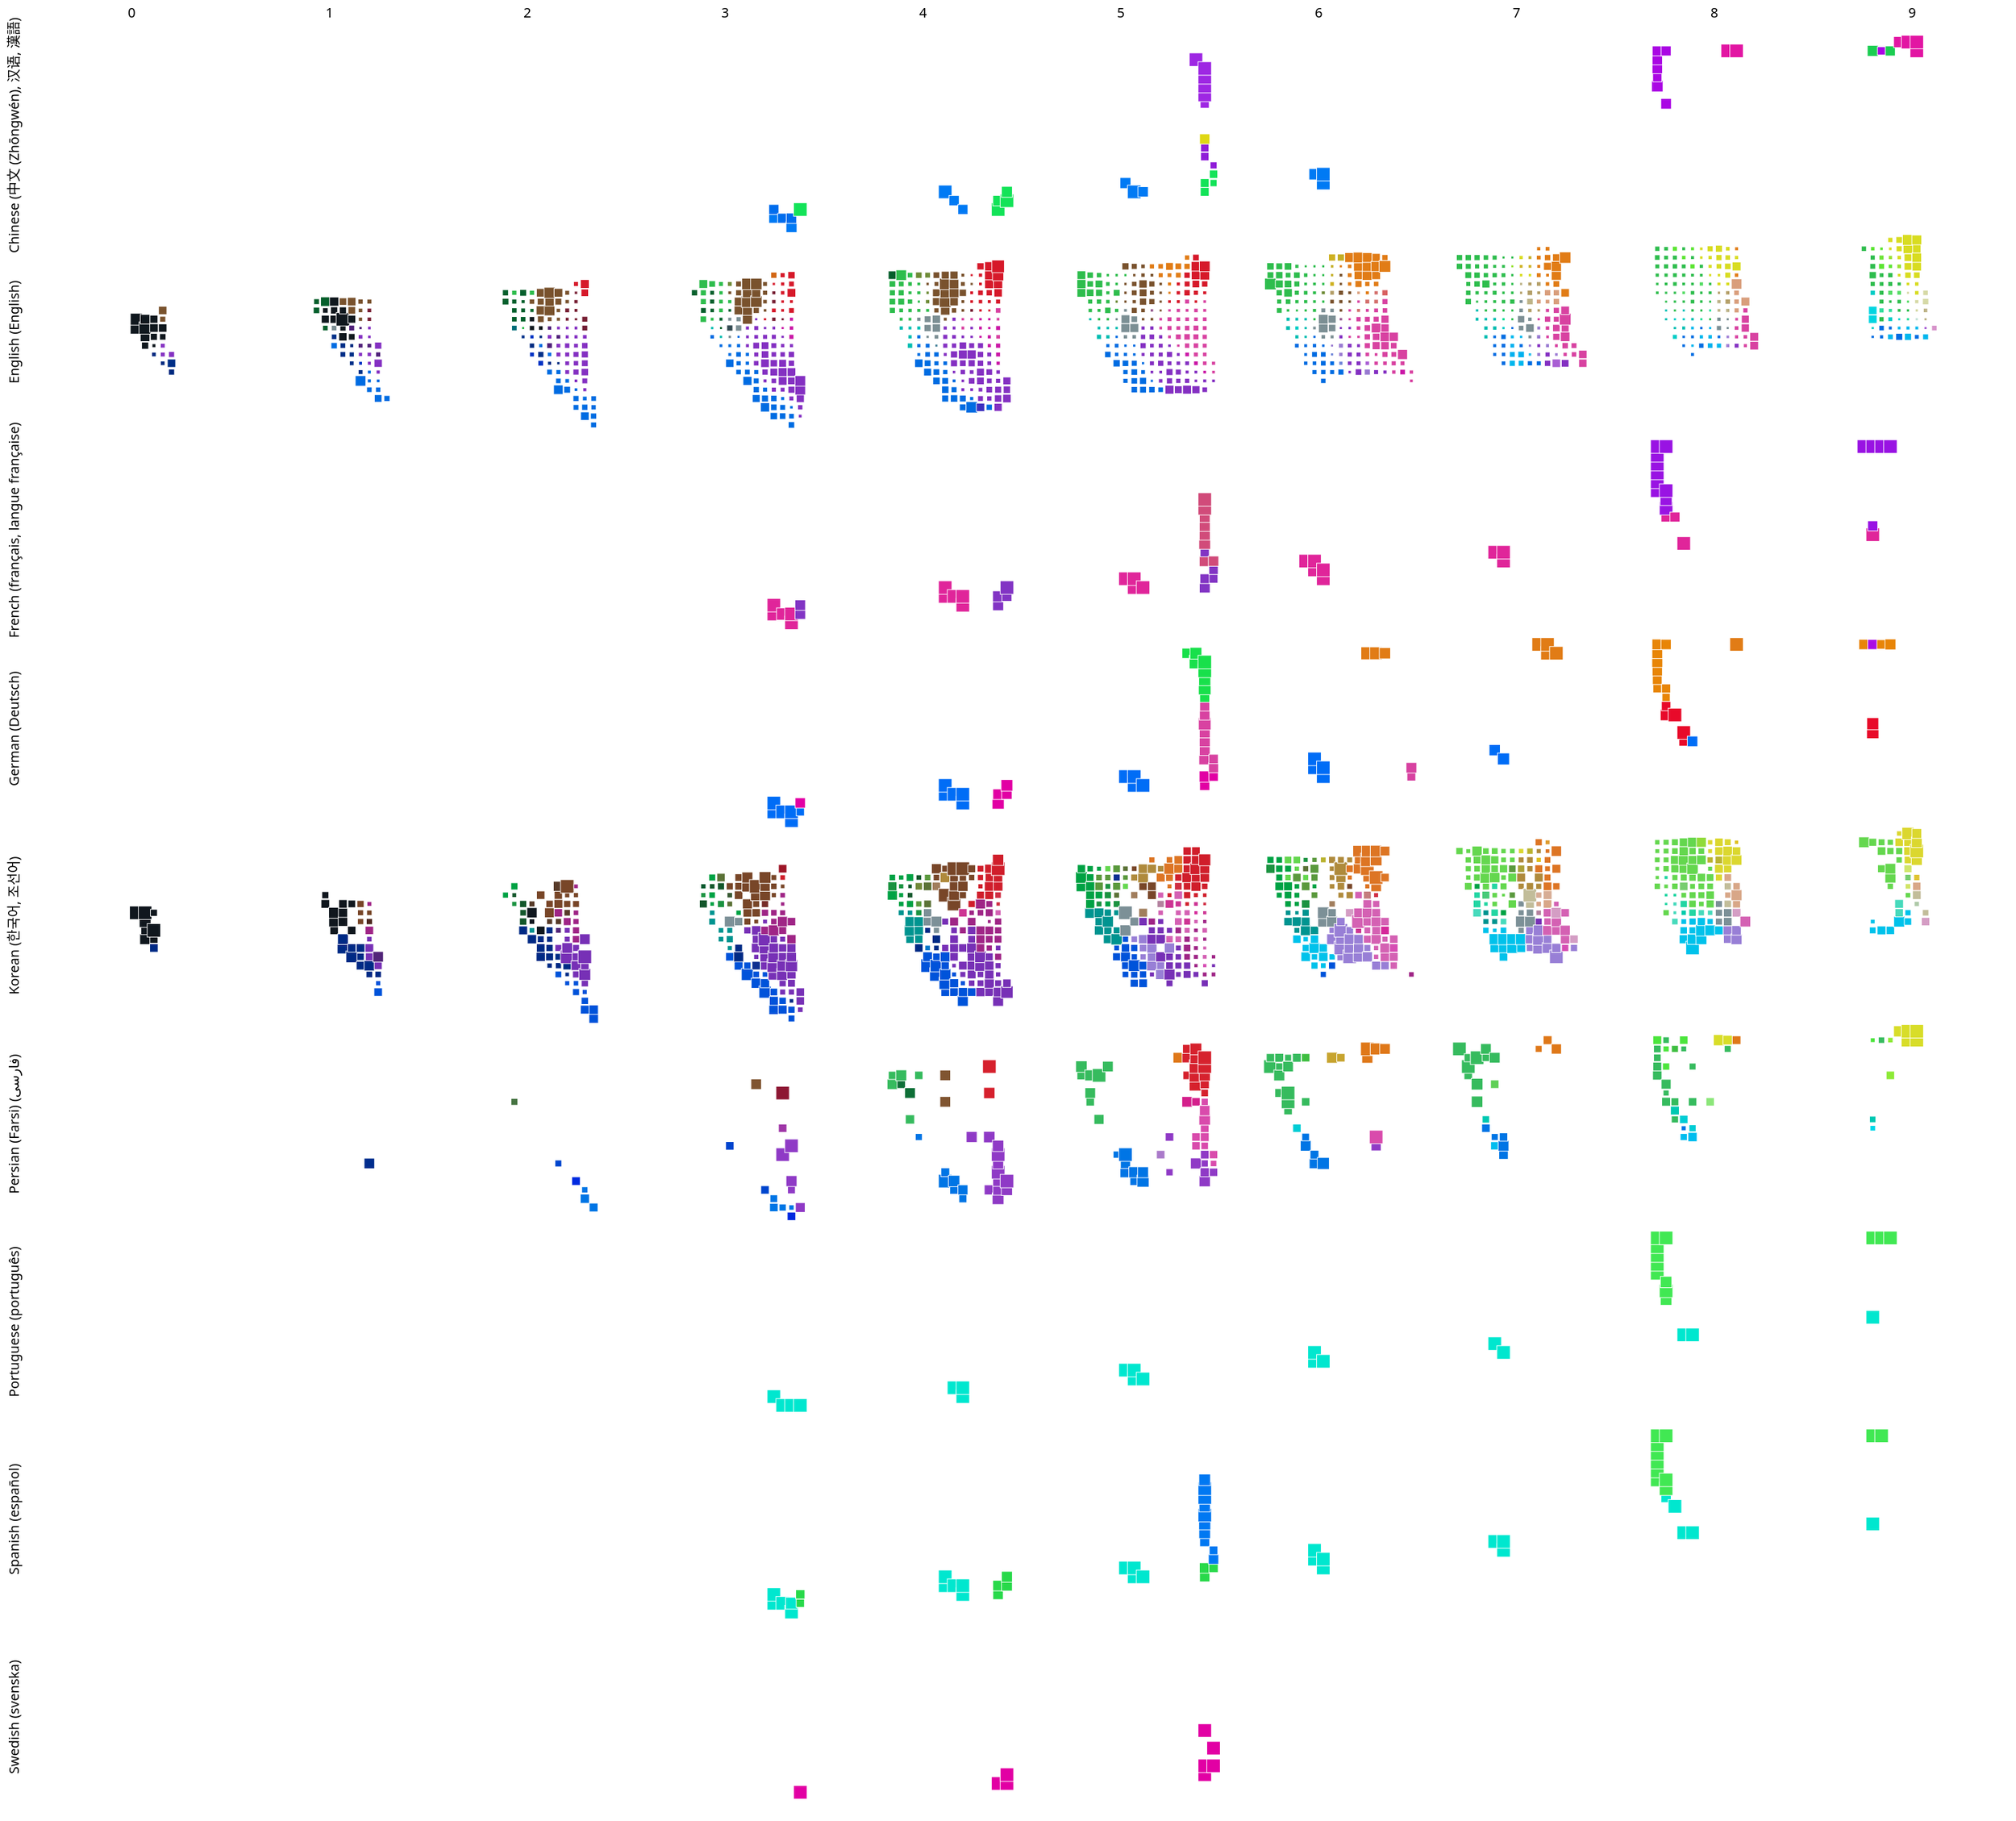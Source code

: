 {
  "$schema": "https://vega.github.io/schema/vega-lite/v3.json",
  "transform": [
    {
      "calculate": "datum.binA + -8",
      "as": "binA2"
    },
    {
      "calculate": "datum.binB + -12",
      "as": "binB2"
    },
    {
      "calculate": "datum.saliency + 4.405764584655451",
      "as": "sal"
    },
    {
      "calculate": "datum.lab",
      "as": "lab2"
    }
  ],
  "config": {
    "view": {
      "stroke": null
    },
    "background": "#fff"
  },
  "facet": {
    "row": {
      "field": "lang",
      "type": "ordinal",
      "header": {
        "title": null
      }
    },
    "column": {
      "field": "binL",
      "type": "ordinal",
      "header": {
        "title": null
      }
    }
  },
  "spacing": {
    "row": -20,
    "column": -20
  },
  "spec": {
    "layer": [
      {
        "height": 144,
        "width": 144,
        "mark": {
          "type": "square",
          "strokeWidth": "0.5",
          "stroke": "white"
        },
        "encoding": {
          "x": {
            "field": "binA2",
            "type": "ordinal",
            "scale": {
              "domain": [
                -12,
                -11,
                -10,
                -9,
                -8,
                -7,
                -6,
                -5,
                -4,
                -3,
                -2,
                -1,
                0,
                1,
                2,
                3,
                4,
                5,
                6,
                7,
                8,
                9
              ]
            },
            "axis": null
          },
          "y": {
            "field": "binB2",
            "type": "ordinal",
            "scale": {
              "domain": [
                9,
                8,
                7,
                6,
                5,
                4,
                3,
                2,
                1,
                0,
                -1,
                -2,
                -3,
                -4,
                -5,
                -6,
                -7,
                -8,
                -9,
                -10,
                -11,
                -12
              ]
            },
            "axis": null
          },
          "detail": {
            "field": "majorTerm",
            "type": "nominal"
          },
          "size": {
            "field": "sal",
            "type": "quantitative",
            "scale": {
              "range": [
                4,
                100
              ],
              "type": "pow",
              "exponent": 2.5,
              "zero": false
            },
            "legend": null
          },
          "opacity": {
            "condition": {
              "selection": "bins",
              "value": 1
            },
            "value": 0
          },
          "color": {
            "field": "majorTerm",
            "type": "nominal",
            "scale": {
              "domain": [
                "blue",
                "green",
                "purple",
                "pink",
                "red",
                "orange",
                "yellow",
                "magenta",
                "brown",
                "lightblue",
                "limegreen",
                "teal",
                "skyblue",
                "turquoise",
                "lightgreen",
                "violet",
                "darkblue",
                "gray",
                "aqua",
                "cyan",
                "darkgreen",
                "yellowgreen",
                "lime",
                "maroon",
                "lavender",
                "forestgreen",
                "navyblue",
                "indigo",
                "gold",
                "darkpurple",
                "mintgreen",
                "lightpurple",
                "mint",
                "tan",
                "lilac",
                "black",
                "babyblue",
                "navy",
                "beige",
                "mustard",
                "mauve",
                "olive",
                "peach",
                "burntorange",
                "rose",
                "periwinkle",
                "salmon",
                "burgundy",
                "lightpink",
                "coral",
                "bluegray",
                "cream",
                "darkteal",
                "darkgray",
                "white",
                "보라",
                "파랑",
                "연두",
                "하늘",
                "초록",
                "자주",
                "빨강",
                "분홍",
                "연보라",
                "청록",
                "주황",
                "갈",
                "남",
                "노랑",
                "녹",
                "황토",
                "풀",
                "진분홍",
                "검정",
                "에메랄드",
                "민트",
                "다홍",
                "회",
                "핑크",
                "군청",
                "진보라",
                "연녹",
                "고동",
                "진녹",
                "카키",
                "옥",
                "핫핑크",
                "살구",
                "연갈",
                "연분홍",
                "올리브",
                "겨자",
                "연초록",
                "베이지",
                "적갈",
                "개나리",
                "라임",
                "바다",
                "진초록",
                "상아",
                "연노랑",
                "귤",
                "진노랑",
                "살",
                "진빨강",
                "금",
                "레몬",
                "진갈",
                "코랄",
                "국방",
                "탁한분홍",
                "سبز",
                "بنفش",
                "آبی",
                "قرمز",
                "صورتی",
                "نارنجی",
                "زرد",
                "قهوهآی",
                "آبیآسمانی",
                "سرخابی",
                "سبزفسفری",
                "سبزآبی",
                "آبینفتی",
                "خردلی",
                "سبزچمنی",
                "سبزلجنی",
                "فسفری",
                "فیروزهآی",
                "سبزتیره",
                "زرشکی",
                "سبزپستهآی",
                "آبیفیروزهآی",
                "سبزکمرنگ",
                "آبیکاربنی",
                "آرغوانی",
                "سورمهآی",
                "یاسی",
                "blau",
                "orange",
                "grün",
                "pink",
                "rot",
                "lila",
                "türkis",
                "hellgrün",
                "azul",
                "verde",
                "rosa",
                "morado",
                "bleu",
                "vert",
                "violet",
                "rose",
                "mauve",
                "蓝",
                "紫",
                "绿",
                "黄",
                "红",
                "深蓝",
                "粉",
                "草绿",
                "紫红",
                "lila",
                "azul",
                "verde"
              ],
              "range": [
                "rgb(0, 108, 226)",
                "rgb(46, 189, 77)",
                "rgb(132, 48, 194)",
                "rgb(216, 66, 161)",
                "rgb(214, 25, 42)",
                "rgb(225, 124, 22)",
                "rgb(216, 220, 33)",
                "rgb(202, 23, 166)",
                "rgb(121, 82, 45)",
                "rgb(0, 183, 238)",
                "rgb(91, 229, 49)",
                "rgb(0, 189, 177)",
                "rgb(0, 177, 239)",
                "rgb(0, 205, 198)",
                "rgb(85, 220, 101)",
                "rgb(130, 52, 196)",
                "rgb(0, 50, 196)",
                "rgb(124, 143, 148)",
                "rgb(0, 214, 208)",
                "rgb(0, 213, 225)",
                "rgb(6, 95, 44)",
                "rgb(151, 226, 50)",
                "rgb(111, 228, 56)",
                "rgb(119, 31, 51)",
                "rgb(152, 122, 209)",
                "rgb(13, 106, 47)",
                "rgb(0, 47, 136)",
                "rgb(61, 48, 191)",
                "rgb(206, 177, 34)",
                "rgb(79, 31, 121)",
                "rgb(0, 223, 148)",
                "rgb(169, 94, 212)",
                "rgb(50, 223, 158)",
                "rgb(180, 159, 104)",
                "rgb(160, 127, 213)",
                "rgb(16, 24, 30)",
                "rgb(39, 191, 237)",
                "rgb(0, 41, 127)",
                "rgb(189, 179, 136)",
                "rgb(195, 174, 37)",
                "rgb(150, 92, 144)",
                "rgb(110, 139, 55)",
                "rgb(217, 158, 124)",
                "rgb(211, 103, 22)",
                "rgb(209, 75, 122)",
                "rgb(113, 135, 217)",
                "rgb(212, 112, 109)",
                "rgb(112, 28, 51)",
                "rgb(215, 147, 202)",
                "rgb(216, 96, 96)",
                "rgb(81, 138, 160)",
                "rgb(214, 217, 166)",
                "rgb(0, 108, 119)",
                "rgb(53, 75, 82)",
                "rgb(201, 228, 218)",
                "rgb(119, 48, 182)",
                "rgb(0, 83, 218)",
                "rgb(100, 215, 78)",
                "rgb(0, 194, 235)",
                "rgb(0, 162, 68)",
                "rgb(159, 37, 134)",
                "rgb(208, 30, 43)",
                "rgb(212, 97, 179)",
                "rgb(152, 127, 214)",
                "rgb(0, 148, 144)",
                "rgb(221, 117, 36)",
                "rgb(120, 70, 40)",
                "rgb(0, 42, 133)",
                "rgb(219, 215, 47)",
                "rgb(27, 147, 65)",
                "rgb(175, 138, 60)",
                "rgb(90, 153, 61)",
                "rgb(205, 52, 147)",
                "rgb(16, 23, 30)",
                "rgb(35, 214, 163)",
                "rgb(71, 218, 188)",
                "rgb(208, 46, 67)",
                "rgb(124, 144, 151)",
                "rgb(214, 77, 179)",
                "rgb(14, 47, 144)",
                "rgb(82, 37, 121)",
                "rgb(119, 205, 111)",
                "rgb(88, 59, 41)",
                "rgb(19, 87, 43)",
                "rgb(91, 114, 55)",
                "rgb(2, 203, 171)",
                "rgb(212, 41, 154)",
                "rgb(216, 167, 136)",
                "rgb(161, 126, 93)",
                "rgb(212, 157, 196)",
                "rgb(114, 137, 57)",
                "rgb(186, 179, 47)",
                "rgb(71, 202, 120)",
                "rgb(194, 189, 154)",
                "rgb(118, 45, 41)",
                "rgb(223, 195, 49)",
                "rgb(144, 219, 57)",
                "rgb(0, 118, 201)",
                "rgb(0, 89, 46)",
                "rgb(174, 201, 168)",
                "rgb(208, 230, 107)",
                "rgb(222, 155, 45)",
                "rgb(223, 191, 30)",
                "rgb(215, 173, 149)",
                "rgb(157, 22, 39)",
                "rgb(171, 161, 55)",
                "rgb(209, 228, 102)",
                "rgb(76, 39, 30)",
                "rgb(196, 125, 125)",
                "rgb(56, 89, 51)",
                "rgb(180, 130, 159)",
                "rgb(54, 187, 94)",
                "rgb(143, 58, 198)",
                "rgb(0, 117, 229)",
                "rgb(214, 33, 45)",
                "rgb(217, 75, 172)",
                "rgb(223, 120, 25)",
                "rgb(216, 221, 41)",
                "rgb(128, 85, 49)",
                "rgb(0, 189, 239)",
                "rgb(212, 32, 140)",
                "rgb(76, 229, 61)",
                "rgb(0, 200, 178)",
                "rgb(0, 69, 206)",
                "rgb(199, 164, 47)",
                "rgb(62, 190, 64)",
                "rgb(69, 115, 65)",
                "rgb(141, 234, 55)",
                "rgb(0, 205, 213)",
                "rgb(14, 111, 55)",
                "rgb(141, 23, 51)",
                "rgb(96, 208, 87)",
                "rgb(0, 216, 233)",
                "rgb(140, 230, 122)",
                "rgb(0, 41, 224)",
                "rgb(159, 54, 167)",
                "rgb(0, 45, 141)",
                "rgb(170, 122, 202)",
                "rgb(0, 109, 246)",
                "rgb(232, 133, 7)",
                "rgb(24, 224, 75)",
                "rgb(226, 0, 164)",
                "rgb(232, 10, 42)",
                "rgb(170, 13, 227)",
                "rgb(0, 231, 207)",
                "rgb(65, 232, 83)",
                "rgb(0, 120, 242)",
                "rgb(40, 217, 74)",
                "rgb(224, 37, 154)",
                "rgb(153, 19, 227)",
                "rgb(0, 122, 244)",
                "rgb(19, 227, 88)",
                "rgb(170, 6, 228)",
                "rgb(226, 22, 163)",
                "rgb(158, 39, 227)",
                "rgb(0, 109, 237)",
                "rgb(143, 28, 216)",
                "rgb(27, 205, 81)",
                "rgb(223, 215, 19)",
                "rgb(225, 20, 50)",
                "rgb(0, 57, 219)",
                "rgb(218, 75, 171)",
                "rgb(90, 222, 60)",
                "rgb(187, 18, 160)",
                "rgb(167, 12, 226)",
                "rgb(0, 123, 244)",
                "rgb(24, 227, 76)"
              ]
            },
            "legend": null
          }
        }
      },
      {
        "height": 144,
        "width": 144,
        "selection": {
          "bins": {
            "type": "single",
            "fields": [
              "majorTerm"
            ],
            "on": "mouseover"
          }
        },
        "mark": "square",
        "encoding": {
          "x": {
            "field": "binA2",
            "type": "ordinal",
            "scale": {
              "domain": [
                -12,
                -11,
                -10,
                -9,
                -8,
                -7,
                -6,
                -5,
                -4,
                -3,
                -2,
                -1,
                0,
                1,
                2,
                3,
                4,
                5,
                6,
                7,
                8,
                9
              ]
            },
            "axis": null
          },
          "y": {
            "field": "binB2",
            "type": "ordinal",
            "scale": {
              "domain": [
                9,
                8,
                7,
                6,
                5,
                4,
                3,
                2,
                1,
                0,
                -1,
                -2,
                -3,
                -4,
                -5,
                -6,
                -7,
                -8,
                -9,
                -10,
                -11,
                -12
              ]
            },
            "axis": null
          },
          "opacity": {
            "value": 0
          },
          "size": {
            "value": 81
          },
          "tooltip": [
            {
              "field": "majorTerm",
              "type": "nominal",
              "title": "Max Prob. Term"
            },
            {
              "field": "lab",
              "type": "nominal",
              "title": "Lab (L,a,b)"
            }
          ]
        }
      }
    ],
    "resolve": {
      "scale": {
        "color": "independent"
      }
    }
  },
  "data": {
    "values": [
      {
        "lang": "English (English)",
        "binL": 0,
        "binA": 7,
        "binB": 11,
        "lab": "0,-10,-10",
        "saliency": -0.41381685030363374,
        "maxpTC": 0.9166666666666666,
        "majorTerm": "black",
        "commonTerm": "black"
      },
      {
        "lang": "English (English)",
        "binL": 0,
        "binA": 7,
        "binB": 12,
        "lab": "0,-10,0",
        "saliency": -0.45502065977946415,
        "maxpTC": 0.9259259259259259,
        "majorTerm": "black",
        "commonTerm": "black"
      },
      {
        "lang": "English (English)",
        "binL": 0,
        "binA": 8,
        "binB": 9,
        "lab": "0,0,-30",
        "saliency": -1.8804820237218407,
        "maxpTC": 0.5,
        "majorTerm": "black",
        "commonTerm": "black"
      },
      {
        "lang": "English (English)",
        "binL": 0,
        "binA": 8,
        "binB": 10,
        "lab": "0,0,-20",
        "saliency": -1.1400677626718574,
        "maxpTC": 0.7647058823529411,
        "majorTerm": "black",
        "commonTerm": "black"
      },
      {
        "lang": "English (English)",
        "binL": 0,
        "binA": 8,
        "binB": 11,
        "lab": "0,0,-10",
        "saliency": -0.34310030788093704,
        "maxpTC": 0.9487179487179487,
        "majorTerm": "black",
        "commonTerm": "black"
      },
      {
        "lang": "English (English)",
        "binL": 0,
        "binA": 8,
        "binB": 12,
        "lab": "0,0,0",
        "saliency": -1.0848063548455138,
        "maxpTC": 0.7727272727272727,
        "majorTerm": "black",
        "commonTerm": "black"
      },
      {
        "lang": "English (English)",
        "binL": 0,
        "binA": 9,
        "binB": 8,
        "lab": "0,10,-40",
        "saliency": -2.8738204403641174,
        "maxpTC": 0.32142857142857145,
        "majorTerm": "navy",
        "commonTerm": "navy"
      },
      {
        "lang": "English (English)",
        "binL": 0,
        "binA": 9,
        "binB": 9,
        "lab": "0,10,-30",
        "saliency": -3.246439344671015,
        "maxpTC": 0.2,
        "majorTerm": "black",
        "commonTerm": "black"
      },
      {
        "lang": "English (English)",
        "binL": 0,
        "binA": 9,
        "binB": 10,
        "lab": "0,10,-20",
        "saliency": -1.9473387961875537,
        "maxpTC": 0.5833333333333334,
        "majorTerm": "black",
        "commonTerm": "black"
      },
      {
        "lang": "English (English)",
        "binL": 0,
        "binA": 9,
        "binB": 11,
        "lab": "0,10,-10",
        "saliency": -1.4345491399952024,
        "maxpTC": 0.7142857142857143,
        "majorTerm": "black",
        "commonTerm": "black"
      },
      {
        "lang": "English (English)",
        "binL": 0,
        "binA": 9,
        "binB": 12,
        "lab": "0,10,0",
        "saliency": -1.6113834567195195,
        "maxpTC": 0.6111111111111112,
        "majorTerm": "black",
        "commonTerm": "black"
      },
      {
        "lang": "English (English)",
        "binL": 0,
        "binA": 10,
        "binB": 7,
        "lab": "0,20,-50",
        "saliency": -2.9133636549517417,
        "maxpTC": 0.3111111111111111,
        "majorTerm": "navy",
        "commonTerm": "navy"
      },
      {
        "lang": "English (English)",
        "binL": 0,
        "binA": 10,
        "binB": 8,
        "lab": "0,20,-40",
        "saliency": -2.7773627950641693,
        "maxpTC": 0.15384615384615385,
        "majorTerm": "purple",
        "commonTerm": "purple"
      },
      {
        "lang": "English (English)",
        "binL": 0,
        "binA": 10,
        "binB": 9,
        "lab": "0,20,-30",
        "saliency": -2.792481250360578,
        "maxpTC": 0.25,
        "majorTerm": "purple",
        "commonTerm": "purple"
      },
      {
        "lang": "English (English)",
        "binL": 0,
        "binA": 10,
        "binB": 10,
        "lab": "0,20,-20",
        "saliency": -2.1556390622295662,
        "maxpTC": 0.375,
        "majorTerm": "black",
        "commonTerm": "black"
      },
      {
        "lang": "English (English)",
        "binL": 0,
        "binA": 10,
        "binB": 11,
        "lab": "0,20,-10",
        "saliency": -1.5,
        "maxpTC": 0.5,
        "majorTerm": "black",
        "commonTerm": "black"
      },
      {
        "lang": "English (English)",
        "binL": 0,
        "binA": 10,
        "binB": 12,
        "lab": "0,20,0",
        "saliency": -2.3158243335257076,
        "maxpTC": 0.3076923076923077,
        "majorTerm": "brown",
        "commonTerm": "brown"
      },
      {
        "lang": "English (English)",
        "binL": 0,
        "binA": 10,
        "binB": 13,
        "lab": "0,20,10",
        "saliency": -1.5,
        "maxpTC": 0.5,
        "majorTerm": "brown",
        "commonTerm": "brown"
      },
      {
        "lang": "English (English)",
        "binL": 0,
        "binA": 11,
        "binB": 6,
        "lab": "0,30,-60",
        "saliency": -2.3071885761626687,
        "maxpTC": 0.35294117647058826,
        "majorTerm": "navy",
        "commonTerm": "navy"
      },
      {
        "lang": "English (English)",
        "binL": 0,
        "binA": 11,
        "binB": 7,
        "lab": "0,30,-50",
        "saliency": -1.5219280948873621,
        "maxpTC": 0.4,
        "majorTerm": "navyblue",
        "commonTerm": "navy blue"
      },
      {
        "lang": "English (English)",
        "binL": 0,
        "binA": 11,
        "binB": 8,
        "lab": "0,30,-40",
        "saliency": -2.321928094887362,
        "maxpTC": 0.2,
        "majorTerm": "purple",
        "commonTerm": "purple"
      },
      {
        "lang": "English (English)",
        "binL": 1,
        "binA": 5,
        "binB": 13,
        "lab": "10,-30,10",
        "saliency": -2.1739731346044096,
        "maxpTC": 0.5294117647058824,
        "majorTerm": "darkgreen",
        "commonTerm": "dark green"
      },
      {
        "lang": "English (English)",
        "binL": 1,
        "binA": 5,
        "binB": 14,
        "lab": "10,-30,20",
        "saliency": -2.4056390622295662,
        "maxpTC": 0.375,
        "majorTerm": "darkgreen",
        "commonTerm": "dark green"
      },
      {
        "lang": "English (English)",
        "binL": 1,
        "binA": 6,
        "binB": 11,
        "lab": "10,-20,-10",
        "saliency": -2.5220552088742005,
        "maxpTC": 0.3333333333333333,
        "majorTerm": "darkgreen",
        "commonTerm": "dark green"
      },
      {
        "lang": "English (English)",
        "binL": 1,
        "binA": 6,
        "binB": 12,
        "lab": "10,-20,0",
        "saliency": -1.6395862451836645,
        "maxpTC": 0.5555555555555556,
        "majorTerm": "black",
        "commonTerm": "black"
      },
      {
        "lang": "English (English)",
        "binL": 1,
        "binA": 6,
        "binB": 13,
        "lab": "10,-20,10",
        "saliency": -2.504962048576188,
        "maxpTC": 0.4666666666666667,
        "majorTerm": "black",
        "commonTerm": "black"
      },
      {
        "lang": "English (English)",
        "binL": 1,
        "binA": 6,
        "binB": 14,
        "lab": "10,-20,20",
        "saliency": -1.1488348542809166,
        "maxpTC": 0.7142857142857143,
        "majorTerm": "darkgreen",
        "commonTerm": "dark green"
      },
      {
        "lang": "English (English)",
        "binL": 1,
        "binA": 7,
        "binB": 9,
        "lab": "10,-10,-30",
        "saliency": -2.197159723424149,
        "maxpTC": 0.3333333333333333,
        "majorTerm": "blue",
        "commonTerm": "blue"
      },
      {
        "lang": "English (English)",
        "binL": 1,
        "binA": 7,
        "binB": 10,
        "lab": "10,-10,-20",
        "saliency": -2.5424826938097276,
        "maxpTC": 0.35294117647058826,
        "majorTerm": "navyblue",
        "commonTerm": "navy blue"
      },
      {
        "lang": "English (English)",
        "binL": 1,
        "binA": 7,
        "binB": 11,
        "lab": "10,-10,-10",
        "saliency": -2.5032583347756456,
        "maxpTC": 0.2222222222222222,
        "majorTerm": "gray",
        "commonTerm": "grey"
      },
      {
        "lang": "English (English)",
        "binL": 1,
        "binA": 7,
        "binB": 12,
        "lab": "10,-10,0",
        "saliency": -1.5709505944546687,
        "maxpTC": 0.6,
        "majorTerm": "black",
        "commonTerm": "black"
      },
      {
        "lang": "English (English)",
        "binL": 1,
        "binA": 7,
        "binB": 13,
        "lab": "10,-10,10",
        "saliency": -1.8676338909712125,
        "maxpTC": 0.5454545454545454,
        "majorTerm": "black",
        "commonTerm": "black"
      },
      {
        "lang": "English (English)",
        "binL": 1,
        "binA": 7,
        "binB": 14,
        "lab": "10,-10,20",
        "saliency": -1.2516291673878228,
        "maxpTC": 0.6666666666666666,
        "majorTerm": "black",
        "commonTerm": "black"
      },
      {
        "lang": "English (English)",
        "binL": 1,
        "binA": 8,
        "binB": 8,
        "lab": "10,0,-40",
        "saliency": -2.434336836567032,
        "maxpTC": 0.30303030303030304,
        "majorTerm": "navyblue",
        "commonTerm": "navy blue"
      },
      {
        "lang": "English (English)",
        "binL": 1,
        "binA": 8,
        "binB": 9,
        "lab": "10,0,-30",
        "saliency": -2.4677110700184035,
        "maxpTC": 0.36,
        "majorTerm": "navyblue",
        "commonTerm": "navy blue"
      },
      {
        "lang": "English (English)",
        "binL": 1,
        "binA": 8,
        "binB": 10,
        "lab": "10,0,-20",
        "saliency": -1.5487949406953985,
        "maxpTC": 0.625,
        "majorTerm": "black",
        "commonTerm": "black"
      },
      {
        "lang": "English (English)",
        "binL": 1,
        "binA": 8,
        "binB": 11,
        "lab": "10,0,-10",
        "saliency": -2.2516291673878226,
        "maxpTC": 0.3333333333333333,
        "majorTerm": "black",
        "commonTerm": "black"
      },
      {
        "lang": "English (English)",
        "binL": 1,
        "binA": 8,
        "binB": 12,
        "lab": "10,0,0",
        "saliency": 0,
        "maxpTC": 1,
        "majorTerm": "black",
        "commonTerm": "black"
      },
      {
        "lang": "English (English)",
        "binL": 1,
        "binA": 8,
        "binB": 13,
        "lab": "10,0,10",
        "saliency": -1.9211854965885542,
        "maxpTC": 0.5,
        "majorTerm": "black",
        "commonTerm": "black"
      },
      {
        "lang": "English (English)",
        "binL": 1,
        "binA": 8,
        "binB": 14,
        "lab": "10,0,20",
        "saliency": -1.811278124459133,
        "maxpTC": 0.375,
        "majorTerm": "brown",
        "commonTerm": "brown"
      },
      {
        "lang": "English (English)",
        "binL": 1,
        "binA": 9,
        "binB": 7,
        "lab": "10,10,-50",
        "saliency": -2.842398696814978,
        "maxpTC": 0.358974358974359,
        "majorTerm": "navyblue",
        "commonTerm": "navy blue"
      },
      {
        "lang": "English (English)",
        "binL": 1,
        "binA": 9,
        "binB": 8,
        "lab": "10,10,-40",
        "saliency": -2.656564762130954,
        "maxpTC": 0.26666666666666666,
        "majorTerm": "navyblue",
        "commonTerm": "navy blue"
      },
      {
        "lang": "English (English)",
        "binL": 1,
        "binA": 9,
        "binB": 9,
        "lab": "10,10,-30",
        "saliency": -3.1958468151117168,
        "maxpTC": 0.19230769230769232,
        "majorTerm": "navy",
        "commonTerm": "navy"
      },
      {
        "lang": "English (English)",
        "binL": 1,
        "binA": 9,
        "binB": 10,
        "lab": "10,10,-20",
        "saliency": -2.121928094887362,
        "maxpTC": 0.4,
        "majorTerm": "black",
        "commonTerm": "black"
      },
      {
        "lang": "English (English)",
        "binL": 1,
        "binA": 9,
        "binB": 11,
        "lab": "10,10,-10",
        "saliency": -2.378783493486176,
        "maxpTC": 0.2857142857142857,
        "majorTerm": "darkpurple",
        "commonTerm": "dark purple"
      },
      {
        "lang": "English (English)",
        "binL": 1,
        "binA": 9,
        "binB": 12,
        "lab": "10,10,0",
        "saliency": -1.6577427265048887,
        "maxpTC": 0.5555555555555556,
        "majorTerm": "black",
        "commonTerm": "black"
      },
      {
        "lang": "English (English)",
        "binL": 1,
        "binA": 9,
        "binB": 13,
        "lab": "10,10,10",
        "saliency": -1.760495029766198,
        "maxpTC": 0.38461538461538464,
        "majorTerm": "brown",
        "commonTerm": "brown"
      },
      {
        "lang": "English (English)",
        "binL": 1,
        "binA": 9,
        "binB": 14,
        "lab": "10,10,20",
        "saliency": -1.4854752972273344,
        "maxpTC": 0.5,
        "majorTerm": "brown",
        "commonTerm": "brown"
      },
      {
        "lang": "English (English)",
        "binL": 1,
        "binA": 10,
        "binB": 5,
        "lab": "10,20,-70",
        "saliency": -0.8112781244591328,
        "maxpTC": 0.75,
        "majorTerm": "blue",
        "commonTerm": "blue"
      },
      {
        "lang": "English (English)",
        "binL": 1,
        "binA": 10,
        "binB": 6,
        "lab": "10,20,-60",
        "saliency": -2.815234326510755,
        "maxpTC": 0.2982456140350877,
        "majorTerm": "navyblue",
        "commonTerm": "navy blue"
      },
      {
        "lang": "English (English)",
        "binL": 1,
        "binA": 10,
        "binB": 7,
        "lab": "10,20,-50",
        "saliency": -3.2486289777161628,
        "maxpTC": 0.2222222222222222,
        "majorTerm": "darkblue",
        "commonTerm": "dark blue"
      },
      {
        "lang": "English (English)",
        "binL": 1,
        "binA": 10,
        "binB": 8,
        "lab": "10,20,-40",
        "saliency": -3.072415797990987,
        "maxpTC": 0.2926829268292683,
        "majorTerm": "purple",
        "commonTerm": "purple"
      },
      {
        "lang": "English (English)",
        "binL": 1,
        "binA": 10,
        "binB": 9,
        "lab": "10,20,-30",
        "saliency": -2.80892232767662,
        "maxpTC": 0.3225806451612903,
        "majorTerm": "darkpurple",
        "commonTerm": "dark purple"
      },
      {
        "lang": "English (English)",
        "binL": 1,
        "binA": 10,
        "binB": 10,
        "lab": "10,20,-20",
        "saliency": -2.857877096649631,
        "maxpTC": 0.2962962962962963,
        "majorTerm": "purple",
        "commonTerm": "purple"
      },
      {
        "lang": "English (English)",
        "binL": 1,
        "binA": 10,
        "binB": 11,
        "lab": "10,20,-10",
        "saliency": -3.6818808028034016,
        "maxpTC": 0.15789473684210525,
        "majorTerm": "darkpurple",
        "commonTerm": "dark purple"
      },
      {
        "lang": "English (English)",
        "binL": 1,
        "binA": 10,
        "binB": 12,
        "lab": "10,20,0",
        "saliency": -3.064969661782226,
        "maxpTC": 0.23809523809523808,
        "majorTerm": "brown",
        "commonTerm": "brown"
      },
      {
        "lang": "English (English)",
        "binL": 1,
        "binA": 10,
        "binB": 13,
        "lab": "10,20,10",
        "saliency": -2.929845100639666,
        "maxpTC": 0.25806451612903225,
        "majorTerm": "brown",
        "commonTerm": "brown"
      },
      {
        "lang": "English (English)",
        "binL": 1,
        "binA": 10,
        "binB": 14,
        "lab": "10,20,20",
        "saliency": -2.601125010956985,
        "maxpTC": 0.42857142857142855,
        "majorTerm": "brown",
        "commonTerm": "brown"
      },
      {
        "lang": "English (English)",
        "binL": 1,
        "binA": 11,
        "binB": 4,
        "lab": "10,30,-80",
        "saliency": -2.5032583347756456,
        "maxpTC": 0.2222222222222222,
        "majorTerm": "blue",
        "commonTerm": "blue"
      },
      {
        "lang": "English (English)",
        "binL": 1,
        "binA": 11,
        "binB": 5,
        "lab": "10,30,-70",
        "saliency": -3.154081441268203,
        "maxpTC": 0.3263157894736842,
        "majorTerm": "blue",
        "commonTerm": "blue"
      },
      {
        "lang": "English (English)",
        "binL": 1,
        "binA": 11,
        "binB": 6,
        "lab": "10,30,-60",
        "saliency": -3.2154128394185935,
        "maxpTC": 0.2,
        "majorTerm": "blue",
        "commonTerm": "blue"
      },
      {
        "lang": "English (English)",
        "binL": 1,
        "binA": 11,
        "binB": 7,
        "lab": "10,30,-50",
        "saliency": -3.1792834050010863,
        "maxpTC": 0.2698412698412698,
        "majorTerm": "purple",
        "commonTerm": "purple"
      },
      {
        "lang": "English (English)",
        "binL": 1,
        "binA": 11,
        "binB": 8,
        "lab": "10,30,-40",
        "saliency": -2.9943533167452747,
        "maxpTC": 0.28846153846153844,
        "majorTerm": "purple",
        "commonTerm": "purple"
      },
      {
        "lang": "English (English)",
        "binL": 1,
        "binA": 11,
        "binB": 9,
        "lab": "10,30,-30",
        "saliency": -2.88437454789794,
        "maxpTC": 0.2972972972972973,
        "majorTerm": "darkpurple",
        "commonTerm": "dark purple"
      },
      {
        "lang": "English (English)",
        "binL": 1,
        "binA": 11,
        "binB": 10,
        "lab": "10,30,-20",
        "saliency": -3.47151383795873,
        "maxpTC": 0.24324324324324326,
        "majorTerm": "purple",
        "commonTerm": "purple"
      },
      {
        "lang": "English (English)",
        "binL": 1,
        "binA": 11,
        "binB": 11,
        "lab": "10,30,-10",
        "saliency": -3.414527264502953,
        "maxpTC": 0.23333333333333334,
        "majorTerm": "purple",
        "commonTerm": "purple"
      },
      {
        "lang": "English (English)",
        "binL": 1,
        "binA": 11,
        "binB": 12,
        "lab": "10,30,0",
        "saliency": -2.975661575596515,
        "maxpTC": 0.3333333333333333,
        "majorTerm": "maroon",
        "commonTerm": "maroon"
      },
      {
        "lang": "English (English)",
        "binL": 1,
        "binA": 11,
        "binB": 13,
        "lab": "10,30,10",
        "saliency": -2.9126027619314256,
        "maxpTC": 0.2857142857142857,
        "majorTerm": "maroon",
        "commonTerm": "maroon"
      },
      {
        "lang": "English (English)",
        "binL": 1,
        "binA": 11,
        "binB": 14,
        "lab": "10,30,20",
        "saliency": -2.7492553971684996,
        "maxpTC": 0.3333333333333333,
        "majorTerm": "brown",
        "commonTerm": "brown"
      },
      {
        "lang": "English (English)",
        "binL": 1,
        "binA": 12,
        "binB": 3,
        "lab": "10,40,-90",
        "saliency": -1.75,
        "maxpTC": 0.5,
        "majorTerm": "blue",
        "commonTerm": "blue"
      },
      {
        "lang": "English (English)",
        "binL": 1,
        "binA": 12,
        "binB": 4,
        "lab": "10,40,-80",
        "saliency": -2.561248524943184,
        "maxpTC": 0.37894736842105264,
        "majorTerm": "blue",
        "commonTerm": "blue"
      },
      {
        "lang": "English (English)",
        "binL": 1,
        "binA": 12,
        "binB": 5,
        "lab": "10,40,-70",
        "saliency": -3.3697650272662787,
        "maxpTC": 0.25274725274725274,
        "majorTerm": "blue",
        "commonTerm": "blue"
      },
      {
        "lang": "English (English)",
        "binL": 1,
        "binA": 12,
        "binB": 6,
        "lab": "10,40,-60",
        "saliency": -3.0980377618077988,
        "maxpTC": 0.2857142857142857,
        "majorTerm": "purple",
        "commonTerm": "purple"
      },
      {
        "lang": "English (English)",
        "binL": 1,
        "binA": 12,
        "binB": 7,
        "lab": "10,40,-50",
        "saliency": -1.5693078231812958,
        "maxpTC": 0.6470588235294118,
        "majorTerm": "purple",
        "commonTerm": "purple"
      },
      {
        "lang": "English (English)",
        "binL": 1,
        "binA": 12,
        "binB": 8,
        "lab": "10,40,-40",
        "saliency": -2.6464393446710153,
        "maxpTC": 0.3,
        "majorTerm": "darkpurple",
        "commonTerm": "dark purple"
      },
      {
        "lang": "English (English)",
        "binL": 1,
        "binA": 12,
        "binB": 9,
        "lab": "10,40,-30",
        "saliency": -1.9219280948873623,
        "maxpTC": 0.4,
        "majorTerm": "purple",
        "commonTerm": "purple"
      },
      {
        "lang": "English (English)",
        "binL": 1,
        "binA": 13,
        "binB": 3,
        "lab": "10,50,-90",
        "saliency": -2.321928094887362,
        "maxpTC": 0.4,
        "majorTerm": "blue",
        "commonTerm": "blue"
      },
      {
        "lang": "English (English)",
        "binL": 2,
        "binA": 4,
        "binB": 14,
        "lab": "20,-40,20",
        "saliency": -2.084962500721156,
        "maxpTC": 0.3333333333333333,
        "majorTerm": "darkgreen",
        "commonTerm": "dark green"
      },
      {
        "lang": "English (English)",
        "binL": 2,
        "binA": 4,
        "binB": 15,
        "lab": "20,-40,30",
        "saliency": -2.2662704368960473,
        "maxpTC": 0.3684210526315789,
        "majorTerm": "darkgreen",
        "commonTerm": "dark green"
      },
      {
        "lang": "English (English)",
        "binL": 2,
        "binA": 5,
        "binB": 11,
        "lab": "20,-30,-10",
        "saliency": -2.521640636343318,
        "maxpTC": 0.2857142857142857,
        "majorTerm": "darkteal",
        "commonTerm": "dark teal"
      },
      {
        "lang": "English (English)",
        "binL": 2,
        "binA": 5,
        "binB": 12,
        "lab": "20,-30,0",
        "saliency": -2.531217131152071,
        "maxpTC": 0.3333333333333333,
        "majorTerm": "darkgreen",
        "commonTerm": "dark green"
      },
      {
        "lang": "English (English)",
        "binL": 2,
        "binA": 5,
        "binB": 13,
        "lab": "20,-30,10",
        "saliency": -2.572508893390036,
        "maxpTC": 0.45652173913043476,
        "majorTerm": "darkgreen",
        "commonTerm": "dark green"
      },
      {
        "lang": "English (English)",
        "binL": 2,
        "binA": 5,
        "binB": 14,
        "lab": "20,-30,20",
        "saliency": -2.6924829914118544,
        "maxpTC": 0.296875,
        "majorTerm": "darkgreen",
        "commonTerm": "dark green"
      },
      {
        "lang": "English (English)",
        "binL": 2,
        "binA": 5,
        "binB": 15,
        "lab": "20,-30,30",
        "saliency": -2.6609640474436813,
        "maxpTC": 0.25,
        "majorTerm": "green",
        "commonTerm": "green"
      },
      {
        "lang": "English (English)",
        "binL": 2,
        "binA": 6,
        "binB": 10,
        "lab": "20,-20,-20",
        "saliency": -3.3239348962840563,
        "maxpTC": 0.25,
        "majorTerm": "navyblue",
        "commonTerm": "navy blue"
      },
      {
        "lang": "English (English)",
        "binL": 2,
        "binA": 6,
        "binB": 11,
        "lab": "20,-20,-10",
        "saliency": -3.938654716746413,
        "maxpTC": 0.16216216216216217,
        "majorTerm": "green",
        "commonTerm": "green"
      },
      {
        "lang": "English (English)",
        "binL": 2,
        "binA": 6,
        "binB": 12,
        "lab": "20,-20,0",
        "saliency": -2.560422702607204,
        "maxpTC": 0.41379310344827586,
        "majorTerm": "darkgreen",
        "commonTerm": "dark green"
      },
      {
        "lang": "English (English)",
        "binL": 2,
        "binA": 6,
        "binB": 13,
        "lab": "20,-20,10",
        "saliency": -2.802292189082414,
        "maxpTC": 0.36,
        "majorTerm": "darkgreen",
        "commonTerm": "dark green"
      },
      {
        "lang": "English (English)",
        "binL": 2,
        "binA": 6,
        "binB": 14,
        "lab": "20,-20,20",
        "saliency": -3.184829508503261,
        "maxpTC": 0.25,
        "majorTerm": "darkgreen",
        "commonTerm": "dark green"
      },
      {
        "lang": "English (English)",
        "binL": 2,
        "binA": 6,
        "binB": 15,
        "lab": "20,-20,30",
        "saliency": -2.0402239289418524,
        "maxpTC": 0.5333333333333333,
        "majorTerm": "darkgreen",
        "commonTerm": "dark green"
      },
      {
        "lang": "English (English)",
        "binL": 2,
        "binA": 7,
        "binB": 8,
        "lab": "20,-10,-40",
        "saliency": -2.7806390622295662,
        "maxpTC": 0.25,
        "majorTerm": "darkblue",
        "commonTerm": "dark blue"
      },
      {
        "lang": "English (English)",
        "binL": 2,
        "binA": 7,
        "binB": 9,
        "lab": "20,-10,-30",
        "saliency": -2.644696222391673,
        "maxpTC": 0.2857142857142857,
        "majorTerm": "navy",
        "commonTerm": "navy"
      },
      {
        "lang": "English (English)",
        "binL": 2,
        "binA": 7,
        "binB": 10,
        "lab": "20,-10,-20",
        "saliency": -3.1706536600327326,
        "maxpTC": 0.23076923076923078,
        "majorTerm": "darkblue",
        "commonTerm": "dark blue"
      },
      {
        "lang": "English (English)",
        "binL": 2,
        "binA": 7,
        "binB": 11,
        "lab": "20,-10,-10",
        "saliency": -2.6535442970305683,
        "maxpTC": 0.38461538461538464,
        "majorTerm": "black",
        "commonTerm": "black"
      },
      {
        "lang": "English (English)",
        "binL": 2,
        "binA": 7,
        "binB": 12,
        "lab": "20,-10,0",
        "saliency": -2.610577243331642,
        "maxpTC": 0.2857142857142857,
        "majorTerm": "black",
        "commonTerm": "black"
      },
      {
        "lang": "English (English)",
        "binL": 2,
        "binA": 7,
        "binB": 13,
        "lab": "20,-10,10",
        "saliency": -3.127986806877675,
        "maxpTC": 0.2222222222222222,
        "majorTerm": "forestgreen",
        "commonTerm": "forest green"
      },
      {
        "lang": "English (English)",
        "binL": 2,
        "binA": 7,
        "binB": 14,
        "lab": "20,-10,20",
        "saliency": -2.5709505944546684,
        "maxpTC": 0.2,
        "majorTerm": "brown",
        "commonTerm": "brown"
      },
      {
        "lang": "English (English)",
        "binL": 2,
        "binA": 7,
        "binB": 15,
        "lab": "20,-10,30",
        "saliency": -2.6464393446710153,
        "maxpTC": 0.3,
        "majorTerm": "green",
        "commonTerm": "green"
      },
      {
        "lang": "English (English)",
        "binL": 2,
        "binA": 8,
        "binB": 7,
        "lab": "20,0,-50",
        "saliency": -2.4530201924480455,
        "maxpTC": 0.28,
        "majorTerm": "darkblue",
        "commonTerm": "dark blue"
      },
      {
        "lang": "English (English)",
        "binL": 2,
        "binA": 8,
        "binB": 8,
        "lab": "20,0,-40",
        "saliency": -2.2756640580232683,
        "maxpTC": 0.3181818181818182,
        "majorTerm": "navyblue",
        "commonTerm": "navy blue"
      },
      {
        "lang": "English (English)",
        "binL": 2,
        "binA": 8,
        "binB": 9,
        "lab": "20,0,-30",
        "saliency": -3.152391277629867,
        "maxpTC": 0.18181818181818182,
        "majorTerm": "blue",
        "commonTerm": "blue"
      },
      {
        "lang": "English (English)",
        "binL": 2,
        "binA": 8,
        "binB": 10,
        "lab": "20,0,-20",
        "saliency": -3.484183719779189,
        "maxpTC": 0.2,
        "majorTerm": "navy",
        "commonTerm": "navy"
      },
      {
        "lang": "English (English)",
        "binL": 2,
        "binA": 8,
        "binB": 11,
        "lab": "20,0,-10",
        "saliency": -2.873140679513133,
        "maxpTC": 0.23076923076923078,
        "majorTerm": "black",
        "commonTerm": "black"
      },
      {
        "lang": "English (English)",
        "binL": 2,
        "binA": 8,
        "binB": 12,
        "lab": "20,0,0",
        "saliency": -2.113283334294875,
        "maxpTC": 0.3333333333333333,
        "majorTerm": "brown",
        "commonTerm": "brown"
      },
      {
        "lang": "English (English)",
        "binL": 2,
        "binA": 8,
        "binB": 13,
        "lab": "20,0,10",
        "saliency": -1.2772018112022603,
        "maxpTC": 0.7058823529411765,
        "majorTerm": "brown",
        "commonTerm": "brown"
      },
      {
        "lang": "English (English)",
        "binL": 2,
        "binA": 8,
        "binB": 14,
        "lab": "20,0,20",
        "saliency": -2.0180987862552597,
        "maxpTC": 0.43478260869565216,
        "majorTerm": "brown",
        "commonTerm": "brown"
      },
      {
        "lang": "English (English)",
        "binL": 2,
        "binA": 8,
        "binB": 15,
        "lab": "20,0,30",
        "saliency": -1.4466166676282082,
        "maxpTC": 0.6666666666666666,
        "majorTerm": "brown",
        "commonTerm": "brown"
      },
      {
        "lang": "English (English)",
        "binL": 2,
        "binA": 9,
        "binB": 6,
        "lab": "20,10,-60",
        "saliency": -2.4371910863442228,
        "maxpTC": 0.3333333333333333,
        "majorTerm": "blue",
        "commonTerm": "blue"
      },
      {
        "lang": "English (English)",
        "binL": 2,
        "binA": 9,
        "binB": 7,
        "lab": "20,10,-50",
        "saliency": -3.1605853660361807,
        "maxpTC": 0.20408163265306123,
        "majorTerm": "navyblue",
        "commonTerm": "navy blue"
      },
      {
        "lang": "English (English)",
        "binL": 2,
        "binA": 9,
        "binB": 8,
        "lab": "20,10,-40",
        "saliency": -2.9634682004976236,
        "maxpTC": 0.2692307692307692,
        "majorTerm": "blue",
        "commonTerm": "blue"
      },
      {
        "lang": "English (English)",
        "binL": 2,
        "binA": 9,
        "binB": 9,
        "lab": "20,10,-30",
        "saliency": -2.4613201402110083,
        "maxpTC": 0.4444444444444444,
        "majorTerm": "darkpurple",
        "commonTerm": "dark purple"
      },
      {
        "lang": "English (English)",
        "binL": 2,
        "binA": 9,
        "binB": 10,
        "lab": "20,10,-20",
        "saliency": -2.905307776373746,
        "maxpTC": 0.3157894736842105,
        "majorTerm": "purple",
        "commonTerm": "purple"
      },
      {
        "lang": "English (English)",
        "binL": 2,
        "binA": 9,
        "binB": 11,
        "lab": "20,10,-10",
        "saliency": -3.0220552088742,
        "maxpTC": 0.25,
        "majorTerm": "darkpurple",
        "commonTerm": "dark purple"
      },
      {
        "lang": "English (English)",
        "binL": 2,
        "binA": 9,
        "binB": 12,
        "lab": "20,10,0",
        "saliency": -2.795461844238322,
        "maxpTC": 0.45,
        "majorTerm": "brown",
        "commonTerm": "brown"
      },
      {
        "lang": "English (English)",
        "binL": 2,
        "binA": 9,
        "binB": 13,
        "lab": "20,10,10",
        "saliency": -0.8166890883150209,
        "maxpTC": 0.8333333333333334,
        "majorTerm": "brown",
        "commonTerm": "brown"
      },
      {
        "lang": "English (English)",
        "binL": 2,
        "binA": 9,
        "binB": 14,
        "lab": "20,10,20",
        "saliency": -1.2593984370492775,
        "maxpTC": 0.75,
        "majorTerm": "brown",
        "commonTerm": "brown"
      },
      {
        "lang": "English (English)",
        "binL": 2,
        "binA": 9,
        "binB": 15,
        "lab": "20,10,30",
        "saliency": -0.6998578570269279,
        "maxpTC": 0.8636363636363636,
        "majorTerm": "brown",
        "commonTerm": "brown"
      },
      {
        "lang": "English (English)",
        "binL": 2,
        "binA": 10,
        "binB": 4,
        "lab": "20,20,-80",
        "saliency": -1.1488348542809166,
        "maxpTC": 0.7142857142857143,
        "majorTerm": "blue",
        "commonTerm": "blue"
      },
      {
        "lang": "English (English)",
        "binL": 2,
        "binA": 10,
        "binB": 5,
        "lab": "20,20,-70",
        "saliency": -2.501358160094747,
        "maxpTC": 0.4444444444444444,
        "majorTerm": "blue",
        "commonTerm": "blue"
      },
      {
        "lang": "English (English)",
        "binL": 2,
        "binA": 10,
        "binB": 6,
        "lab": "20,20,-60",
        "saliency": -2.684471035166878,
        "maxpTC": 0.36363636363636365,
        "majorTerm": "blue",
        "commonTerm": "blue"
      },
      {
        "lang": "English (English)",
        "binL": 2,
        "binA": 10,
        "binB": 7,
        "lab": "20,20,-50",
        "saliency": -3.7526004683557055,
        "maxpTC": 0.15151515151515152,
        "majorTerm": "navy",
        "commonTerm": "navy"
      },
      {
        "lang": "English (English)",
        "binL": 2,
        "binA": 10,
        "binB": 8,
        "lab": "20,20,-40",
        "saliency": -2.7720552088742005,
        "maxpTC": 0.3333333333333333,
        "majorTerm": "purple",
        "commonTerm": "purple"
      },
      {
        "lang": "English (English)",
        "binL": 2,
        "binA": 10,
        "binB": 9,
        "lab": "20,20,-30",
        "saliency": -2.8530201924480454,
        "maxpTC": 0.28,
        "majorTerm": "purple",
        "commonTerm": "purple"
      },
      {
        "lang": "English (English)",
        "binL": 2,
        "binA": 10,
        "binB": 10,
        "lab": "20,20,-20",
        "saliency": -2.899327355706075,
        "maxpTC": 0.38461538461538464,
        "majorTerm": "darkpurple",
        "commonTerm": "dark purple"
      },
      {
        "lang": "English (English)",
        "binL": 2,
        "binA": 10,
        "binB": 11,
        "lab": "20,20,-10",
        "saliency": -3.381580488309164,
        "maxpTC": 0.23529411764705882,
        "majorTerm": "purple",
        "commonTerm": "purple"
      },
      {
        "lang": "English (English)",
        "binL": 2,
        "binA": 10,
        "binB": 12,
        "lab": "20,20,0",
        "saliency": -3.195295934496216,
        "maxpTC": 0.21052631578947367,
        "majorTerm": "brown",
        "commonTerm": "brown"
      },
      {
        "lang": "English (English)",
        "binL": 2,
        "binA": 10,
        "binB": 13,
        "lab": "20,20,10",
        "saliency": -3.0071964896856174,
        "maxpTC": 0.29411764705882354,
        "majorTerm": "brown",
        "commonTerm": "brown"
      },
      {
        "lang": "English (English)",
        "binL": 2,
        "binA": 10,
        "binB": 14,
        "lab": "20,20,20",
        "saliency": -2.0112122331259785,
        "maxpTC": 0.5897435897435898,
        "majorTerm": "brown",
        "commonTerm": "brown"
      },
      {
        "lang": "English (English)",
        "binL": 2,
        "binA": 10,
        "binB": 15,
        "lab": "20,20,30",
        "saliency": -1.405311135580237,
        "maxpTC": 0.7407407407407407,
        "majorTerm": "brown",
        "commonTerm": "brown"
      },
      {
        "lang": "English (English)",
        "binL": 2,
        "binA": 11,
        "binB": 4,
        "lab": "20,30,-80",
        "saliency": -2.022670448369203,
        "maxpTC": 0.5555555555555556,
        "majorTerm": "blue",
        "commonTerm": "blue"
      },
      {
        "lang": "English (English)",
        "binL": 2,
        "binA": 11,
        "binB": 5,
        "lab": "20,30,-70",
        "saliency": -2.9484768596329824,
        "maxpTC": 0.28125,
        "majorTerm": "blue",
        "commonTerm": "blue"
      },
      {
        "lang": "English (English)",
        "binL": 2,
        "binA": 11,
        "binB": 6,
        "lab": "20,30,-60",
        "saliency": -2.8502799413981923,
        "maxpTC": 0.35294117647058826,
        "majorTerm": "purple",
        "commonTerm": "purple"
      },
      {
        "lang": "English (English)",
        "binL": 2,
        "binA": 11,
        "binB": 7,
        "lab": "20,30,-50",
        "saliency": -2.8449593498947183,
        "maxpTC": 0.358974358974359,
        "majorTerm": "purple",
        "commonTerm": "purple"
      },
      {
        "lang": "English (English)",
        "binL": 2,
        "binA": 11,
        "binB": 8,
        "lab": "20,30,-40",
        "saliency": -2.7184884374747122,
        "maxpTC": 0.48484848484848486,
        "majorTerm": "purple",
        "commonTerm": "purple"
      },
      {
        "lang": "English (English)",
        "binL": 2,
        "binA": 11,
        "binB": 9,
        "lab": "20,30,-30",
        "saliency": -2.562100266149079,
        "maxpTC": 0.4857142857142857,
        "majorTerm": "purple",
        "commonTerm": "purple"
      },
      {
        "lang": "English (English)",
        "binL": 2,
        "binA": 11,
        "binB": 10,
        "lab": "20,30,-20",
        "saliency": -3.226340735892126,
        "maxpTC": 0.3548387096774194,
        "majorTerm": "purple",
        "commonTerm": "purple"
      },
      {
        "lang": "English (English)",
        "binL": 2,
        "binA": 11,
        "binB": 11,
        "lab": "20,30,-10",
        "saliency": -3.452596391692368,
        "maxpTC": 0.18181818181818182,
        "majorTerm": "purple",
        "commonTerm": "purple"
      },
      {
        "lang": "English (English)",
        "binL": 2,
        "binA": 11,
        "binB": 12,
        "lab": "20,30,0",
        "saliency": -3.282950784472679,
        "maxpTC": 0.2926829268292683,
        "majorTerm": "maroon",
        "commonTerm": "maroon"
      },
      {
        "lang": "English (English)",
        "binL": 2,
        "binA": 11,
        "binB": 13,
        "lab": "20,30,10",
        "saliency": -2.8257155823845546,
        "maxpTC": 0.3103448275862069,
        "majorTerm": "maroon",
        "commonTerm": "maroon"
      },
      {
        "lang": "English (English)",
        "binL": 2,
        "binA": 11,
        "binB": 14,
        "lab": "20,30,20",
        "saliency": -3.0132809070835074,
        "maxpTC": 0.2702702702702703,
        "majorTerm": "brown",
        "commonTerm": "brown"
      },
      {
        "lang": "English (English)",
        "binL": 2,
        "binA": 11,
        "binB": 15,
        "lab": "20,30,30",
        "saliency": -2.8078754446671965,
        "maxpTC": 0.38181818181818183,
        "majorTerm": "brown",
        "commonTerm": "brown"
      },
      {
        "lang": "English (English)",
        "binL": 2,
        "binA": 12,
        "binB": 2,
        "lab": "20,40,-100",
        "saliency": -2.4193819456463714,
        "maxpTC": 0.3333333333333333,
        "majorTerm": "blue",
        "commonTerm": "blue"
      },
      {
        "lang": "English (English)",
        "binL": 2,
        "binA": 12,
        "binB": 3,
        "lab": "20,40,-90",
        "saliency": -2.344729229123284,
        "maxpTC": 0.5446428571428571,
        "majorTerm": "blue",
        "commonTerm": "blue"
      },
      {
        "lang": "English (English)",
        "binL": 2,
        "binA": 12,
        "binB": 4,
        "lab": "20,40,-80",
        "saliency": -3.4255015343067794,
        "maxpTC": 0.27906976744186046,
        "majorTerm": "blue",
        "commonTerm": "blue"
      },
      {
        "lang": "English (English)",
        "binL": 2,
        "binA": 12,
        "binB": 5,
        "lab": "20,40,-70",
        "saliency": -3.391447954859857,
        "maxpTC": 0.2261904761904762,
        "majorTerm": "purple",
        "commonTerm": "purple"
      },
      {
        "lang": "English (English)",
        "binL": 2,
        "binA": 12,
        "binB": 6,
        "lab": "20,40,-60",
        "saliency": -2.329142512342675,
        "maxpTC": 0.5522388059701493,
        "majorTerm": "purple",
        "commonTerm": "purple"
      },
      {
        "lang": "English (English)",
        "binL": 2,
        "binA": 12,
        "binB": 7,
        "lab": "20,40,-50",
        "saliency": -2.5346374508834155,
        "maxpTC": 0.5072463768115942,
        "majorTerm": "purple",
        "commonTerm": "purple"
      },
      {
        "lang": "English (English)",
        "binL": 2,
        "binA": 12,
        "binB": 8,
        "lab": "20,40,-40",
        "saliency": -2.36213099288263,
        "maxpTC": 0.5084745762711864,
        "majorTerm": "purple",
        "commonTerm": "purple"
      },
      {
        "lang": "English (English)",
        "binL": 2,
        "binA": 12,
        "binB": 9,
        "lab": "20,40,-30",
        "saliency": -2.8521928206091083,
        "maxpTC": 0.45588235294117646,
        "majorTerm": "purple",
        "commonTerm": "purple"
      },
      {
        "lang": "English (English)",
        "binL": 2,
        "binA": 12,
        "binB": 10,
        "lab": "20,40,-20",
        "saliency": -3.1581968727254788,
        "maxpTC": 0.3389830508474576,
        "majorTerm": "purple",
        "commonTerm": "purple"
      },
      {
        "lang": "English (English)",
        "binL": 2,
        "binA": 12,
        "binB": 11,
        "lab": "20,40,-10",
        "saliency": -3.3437478571796255,
        "maxpTC": 0.2857142857142857,
        "majorTerm": "purple",
        "commonTerm": "purple"
      },
      {
        "lang": "English (English)",
        "binL": 2,
        "binA": 12,
        "binB": 12,
        "lab": "20,40,0",
        "saliency": -3.7754118606233673,
        "maxpTC": 0.32857142857142857,
        "majorTerm": "maroon",
        "commonTerm": "maroon"
      },
      {
        "lang": "English (English)",
        "binL": 2,
        "binA": 12,
        "binB": 13,
        "lab": "20,40,10",
        "saliency": -3.256691261048899,
        "maxpTC": 0.3,
        "majorTerm": "maroon",
        "commonTerm": "maroon"
      },
      {
        "lang": "English (English)",
        "binL": 2,
        "binA": 12,
        "binB": 14,
        "lab": "20,40,20",
        "saliency": -3.082589075666223,
        "maxpTC": 0.3898305084745763,
        "majorTerm": "maroon",
        "commonTerm": "maroon"
      },
      {
        "lang": "English (English)",
        "binL": 2,
        "binA": 12,
        "binB": 15,
        "lab": "20,40,30",
        "saliency": -3.6479929551205004,
        "maxpTC": 0.23469387755102042,
        "majorTerm": "maroon",
        "commonTerm": "maroon"
      },
      {
        "lang": "English (English)",
        "binL": 2,
        "binA": 12,
        "binB": 16,
        "lab": "20,40,40",
        "saliency": -2.75,
        "maxpTC": 0.25,
        "majorTerm": "red",
        "commonTerm": "red"
      },
      {
        "lang": "English (English)",
        "binL": 2,
        "binA": 13,
        "binB": 1,
        "lab": "20,50,-110",
        "saliency": -1.4657904693384451,
        "maxpTC": 0.6842105263157895,
        "majorTerm": "blue",
        "commonTerm": "blue"
      },
      {
        "lang": "English (English)",
        "binL": 2,
        "binA": 13,
        "binB": 2,
        "lab": "20,50,-100",
        "saliency": -2.248416925243073,
        "maxpTC": 0.603448275862069,
        "majorTerm": "blue",
        "commonTerm": "blue"
      },
      {
        "lang": "English (English)",
        "binL": 2,
        "binA": 13,
        "binB": 3,
        "lab": "20,50,-90",
        "saliency": -2.9074496849305076,
        "maxpTC": 0.41216216216216217,
        "majorTerm": "blue",
        "commonTerm": "blue"
      },
      {
        "lang": "English (English)",
        "binL": 2,
        "binA": 13,
        "binB": 4,
        "lab": "20,50,-80",
        "saliency": -3.145333363345507,
        "maxpTC": 0.32967032967032966,
        "majorTerm": "purple",
        "commonTerm": "purple"
      },
      {
        "lang": "English (English)",
        "binL": 2,
        "binA": 13,
        "binB": 5,
        "lab": "20,50,-70",
        "saliency": -2.4191189055081708,
        "maxpTC": 0.546875,
        "majorTerm": "purple",
        "commonTerm": "purple"
      },
      {
        "lang": "English (English)",
        "binL": 2,
        "binA": 13,
        "binB": 6,
        "lab": "20,50,-60",
        "saliency": -1.858511437022644,
        "maxpTC": 0.6153846153846154,
        "majorTerm": "purple",
        "commonTerm": "purple"
      },
      {
        "lang": "English (English)",
        "binL": 2,
        "binA": 13,
        "binB": 7,
        "lab": "20,50,-50",
        "saliency": -2.050084205869424,
        "maxpTC": 0.6097560975609756,
        "majorTerm": "purple",
        "commonTerm": "purple"
      },
      {
        "lang": "English (English)",
        "binL": 2,
        "binA": 13,
        "binB": 8,
        "lab": "20,50,-40",
        "saliency": -1.9709505944546688,
        "maxpTC": 0.6,
        "majorTerm": "purple",
        "commonTerm": "purple"
      },
      {
        "lang": "English (English)",
        "binL": 2,
        "binA": 13,
        "binB": 9,
        "lab": "20,50,-30",
        "saliency": -2.1836670779209113,
        "maxpTC": 0.29411764705882354,
        "majorTerm": "purple",
        "commonTerm": "purple"
      },
      {
        "lang": "English (English)",
        "binL": 2,
        "binA": 13,
        "binB": 10,
        "lab": "20,50,-20",
        "saliency": -2.9312089489103235,
        "maxpTC": 0.3076923076923077,
        "majorTerm": "purple",
        "commonTerm": "purple"
      },
      {
        "lang": "English (English)",
        "binL": 2,
        "binA": 13,
        "binB": 11,
        "lab": "20,50,-10",
        "saliency": -2.4056390622295662,
        "maxpTC": 0.375,
        "majorTerm": "burgundy",
        "commonTerm": "burgundy"
      },
      {
        "lang": "English (English)",
        "binL": 2,
        "binA": 13,
        "binB": 12,
        "lab": "20,50,0",
        "saliency": -2.3685225277282065,
        "maxpTC": 0.36363636363636365,
        "majorTerm": "maroon",
        "commonTerm": "maroon"
      },
      {
        "lang": "English (English)",
        "binL": 2,
        "binA": 13,
        "binB": 15,
        "lab": "20,50,30",
        "saliency": -1.7924812503605778,
        "maxpTC": 0.5,
        "majorTerm": "red",
        "commonTerm": "red"
      },
      {
        "lang": "English (English)",
        "binL": 2,
        "binA": 13,
        "binB": 16,
        "lab": "20,50,40",
        "saliency": -1.3709505944546687,
        "maxpTC": 0.6,
        "majorTerm": "red",
        "commonTerm": "red"
      },
      {
        "lang": "English (English)",
        "binL": 2,
        "binA": 14,
        "binB": 0,
        "lab": "20,60,-120",
        "saliency": -2.355629976120745,
        "maxpTC": 0.5079365079365079,
        "majorTerm": "blue",
        "commonTerm": "blue"
      },
      {
        "lang": "English (English)",
        "binL": 2,
        "binA": 14,
        "binB": 1,
        "lab": "20,60,-110",
        "saliency": -2.2623233689416025,
        "maxpTC": 0.6029411764705882,
        "majorTerm": "blue",
        "commonTerm": "blue"
      },
      {
        "lang": "English (English)",
        "binL": 2,
        "binA": 14,
        "binB": 2,
        "lab": "20,60,-100",
        "saliency": -2.6278681775964636,
        "maxpTC": 0.5166666666666667,
        "majorTerm": "blue",
        "commonTerm": "blue"
      },
      {
        "lang": "English (English)",
        "binL": 2,
        "binA": 14,
        "binB": 3,
        "lab": "20,60,-90",
        "saliency": -2.5,
        "maxpTC": 0.25,
        "majorTerm": "blue",
        "commonTerm": "blue"
      },
      {
        "lang": "English (English)",
        "binL": 3,
        "binA": 3,
        "binB": 15,
        "lab": "30,-50,30",
        "saliency": -2.2516291673878226,
        "maxpTC": 0.3333333333333333,
        "majorTerm": "darkgreen",
        "commonTerm": "dark green"
      },
      {
        "lang": "English (English)",
        "binL": 3,
        "binA": 4,
        "binB": 12,
        "lab": "30,-40,0",
        "saliency": -2.1709505944546685,
        "maxpTC": 0.3,
        "majorTerm": "green",
        "commonTerm": "green"
      },
      {
        "lang": "English (English)",
        "binL": 3,
        "binA": 4,
        "binB": 13,
        "lab": "30,-40,10",
        "saliency": -2.42071821184845,
        "maxpTC": 0.34615384615384615,
        "majorTerm": "darkgreen",
        "commonTerm": "dark green"
      },
      {
        "lang": "English (English)",
        "binL": 3,
        "binA": 4,
        "binB": 14,
        "lab": "30,-40,20",
        "saliency": -2.3203967325217345,
        "maxpTC": 0.3023255813953488,
        "majorTerm": "green",
        "commonTerm": "green"
      },
      {
        "lang": "English (English)",
        "binL": 3,
        "binA": 4,
        "binB": 15,
        "lab": "30,-40,30",
        "saliency": -2.3226519932062533,
        "maxpTC": 0.3235294117647059,
        "majorTerm": "green",
        "commonTerm": "green"
      },
      {
        "lang": "English (English)",
        "binL": 3,
        "binA": 4,
        "binB": 16,
        "lab": "30,-40,40",
        "saliency": -1.402081402756032,
        "maxpTC": 0.47058823529411764,
        "majorTerm": "green",
        "commonTerm": "green"
      },
      {
        "lang": "English (English)",
        "binL": 3,
        "binA": 5,
        "binB": 10,
        "lab": "30,-30,-20",
        "saliency": -2.94770277922009,
        "maxpTC": 0.2222222222222222,
        "majorTerm": "blue",
        "commonTerm": "blue"
      },
      {
        "lang": "English (English)",
        "binL": 3,
        "binA": 5,
        "binB": 11,
        "lab": "30,-30,-10",
        "saliency": -3.605254143058345,
        "maxpTC": 0.18181818181818182,
        "majorTerm": "teal",
        "commonTerm": "teal"
      },
      {
        "lang": "English (English)",
        "binL": 3,
        "binA": 5,
        "binB": 12,
        "lab": "30,-30,0",
        "saliency": -3.331689575036871,
        "maxpTC": 0.2807017543859649,
        "majorTerm": "green",
        "commonTerm": "green"
      },
      {
        "lang": "English (English)",
        "binL": 3,
        "binA": 5,
        "binB": 13,
        "lab": "30,-30,10",
        "saliency": -2.9499301630043706,
        "maxpTC": 0.2727272727272727,
        "majorTerm": "darkgreen",
        "commonTerm": "dark green"
      },
      {
        "lang": "English (English)",
        "binL": 3,
        "binA": 5,
        "binB": 14,
        "lab": "30,-30,20",
        "saliency": -2.7042399754110455,
        "maxpTC": 0.3114754098360656,
        "majorTerm": "darkgreen",
        "commonTerm": "dark green"
      },
      {
        "lang": "English (English)",
        "binL": 3,
        "binA": 5,
        "binB": 15,
        "lab": "30,-30,30",
        "saliency": -2.8176624710148768,
        "maxpTC": 0.3076923076923077,
        "majorTerm": "darkgreen",
        "commonTerm": "dark green"
      },
      {
        "lang": "English (English)",
        "binL": 3,
        "binA": 5,
        "binB": 16,
        "lab": "30,-30,40",
        "saliency": -2.0922718656836103,
        "maxpTC": 0.3333333333333333,
        "majorTerm": "green",
        "commonTerm": "green"
      },
      {
        "lang": "English (English)",
        "binL": 3,
        "binA": 6,
        "binB": 9,
        "lab": "30,-20,-30",
        "saliency": -3.3705843997621043,
        "maxpTC": 0.275,
        "majorTerm": "blue",
        "commonTerm": "blue"
      },
      {
        "lang": "English (English)",
        "binL": 3,
        "binA": 6,
        "binB": 10,
        "lab": "30,-20,-20",
        "saliency": -3.610383212600688,
        "maxpTC": 0.23076923076923078,
        "majorTerm": "teal",
        "commonTerm": "teal"
      },
      {
        "lang": "English (English)",
        "binL": 3,
        "binA": 6,
        "binB": 11,
        "lab": "30,-20,-10",
        "saliency": -4.405764584655451,
        "maxpTC": 0.16666666666666666,
        "majorTerm": "darkgreen",
        "commonTerm": "dark green"
      },
      {
        "lang": "English (English)",
        "binL": 3,
        "binA": 6,
        "binB": 12,
        "lab": "30,-20,0",
        "saliency": -3.279822781587355,
        "maxpTC": 0.25,
        "majorTerm": "darkgreen",
        "commonTerm": "dark green"
      },
      {
        "lang": "English (English)",
        "binL": 3,
        "binA": 6,
        "binB": 13,
        "lab": "30,-20,10",
        "saliency": -2.869299699893522,
        "maxpTC": 0.3076923076923077,
        "majorTerm": "green",
        "commonTerm": "green"
      },
      {
        "lang": "English (English)",
        "binL": 3,
        "binA": 6,
        "binB": 14,
        "lab": "30,-20,20",
        "saliency": -2.8699100232740657,
        "maxpTC": 0.2916666666666667,
        "majorTerm": "green",
        "commonTerm": "green"
      },
      {
        "lang": "English (English)",
        "binL": 3,
        "binA": 6,
        "binB": 15,
        "lab": "30,-20,30",
        "saliency": -3.0504981301768592,
        "maxpTC": 0.20512820512820512,
        "majorTerm": "green",
        "commonTerm": "green"
      },
      {
        "lang": "English (English)",
        "binL": 3,
        "binA": 6,
        "binB": 16,
        "lab": "30,-20,40",
        "saliency": -2.7806390622295662,
        "maxpTC": 0.25,
        "majorTerm": "green",
        "commonTerm": "green"
      },
      {
        "lang": "English (English)",
        "binL": 3,
        "binA": 7,
        "binB": 7,
        "lab": "30,-10,-50",
        "saliency": -1.532419498446859,
        "maxpTC": 0.6666666666666666,
        "majorTerm": "blue",
        "commonTerm": "blue"
      },
      {
        "lang": "English (English)",
        "binL": 3,
        "binA": 7,
        "binB": 8,
        "lab": "30,-10,-40",
        "saliency": -3.3109875425387596,
        "maxpTC": 0.3684210526315789,
        "majorTerm": "blue",
        "commonTerm": "blue"
      },
      {
        "lang": "English (English)",
        "binL": 3,
        "binA": 7,
        "binB": 9,
        "lab": "30,-10,-30",
        "saliency": -3.3332062193464944,
        "maxpTC": 0.225,
        "majorTerm": "blue",
        "commonTerm": "blue"
      },
      {
        "lang": "English (English)",
        "binL": 3,
        "binA": 7,
        "binB": 10,
        "lab": "30,-10,-20",
        "saliency": -3.568084324344714,
        "maxpTC": 0.22727272727272727,
        "majorTerm": "gray",
        "commonTerm": "grey"
      },
      {
        "lang": "English (English)",
        "binL": 3,
        "binA": 7,
        "binB": 11,
        "lab": "30,-10,-10",
        "saliency": -2.247084753917085,
        "maxpTC": 0.3684210526315789,
        "majorTerm": "darkgray",
        "commonTerm": "dark grey"
      },
      {
        "lang": "English (English)",
        "binL": 3,
        "binA": 7,
        "binB": 12,
        "lab": "30,-10,0",
        "saliency": -3.207707064470474,
        "maxpTC": 0.2608695652173913,
        "majorTerm": "gray",
        "commonTerm": "grey"
      },
      {
        "lang": "English (English)",
        "binL": 3,
        "binA": 7,
        "binB": 13,
        "lab": "30,-10,10",
        "saliency": -3.422577995321604,
        "maxpTC": 0.23809523809523808,
        "majorTerm": "darkgreen",
        "commonTerm": "dark green"
      },
      {
        "lang": "English (English)",
        "binL": 3,
        "binA": 7,
        "binB": 14,
        "lab": "30,-10,20",
        "saliency": -3.0957952550009344,
        "maxpTC": 0.18181818181818182,
        "majorTerm": "green",
        "commonTerm": "green"
      },
      {
        "lang": "English (English)",
        "binL": 3,
        "binA": 7,
        "binB": 15,
        "lab": "30,-10,30",
        "saliency": -3.318030335864211,
        "maxpTC": 0.2916666666666667,
        "majorTerm": "brown",
        "commonTerm": "brown"
      },
      {
        "lang": "English (English)",
        "binL": 3,
        "binA": 7,
        "binB": 16,
        "lab": "30,-10,40",
        "saliency": -2.8221819586428727,
        "maxpTC": 0.35294117647058826,
        "majorTerm": "olive",
        "commonTerm": "olive"
      },
      {
        "lang": "English (English)",
        "binL": 3,
        "binA": 8,
        "binB": 6,
        "lab": "30,0,-60",
        "saliency": -2.533369020804084,
        "maxpTC": 0.5217391304347826,
        "majorTerm": "blue",
        "commonTerm": "blue"
      },
      {
        "lang": "English (English)",
        "binL": 3,
        "binA": 8,
        "binB": 7,
        "lab": "30,0,-50",
        "saliency": -2.660396660515106,
        "maxpTC": 0.45161290322580644,
        "majorTerm": "blue",
        "commonTerm": "blue"
      },
      {
        "lang": "English (English)",
        "binL": 3,
        "binA": 8,
        "binB": 8,
        "lab": "30,0,-40",
        "saliency": -2.508030964891545,
        "maxpTC": 0.3333333333333333,
        "majorTerm": "blue",
        "commonTerm": "blue"
      },
      {
        "lang": "English (English)",
        "binL": 3,
        "binA": 8,
        "binB": 9,
        "lab": "30,0,-30",
        "saliency": -3.1578721140611083,
        "maxpTC": 0.2222222222222222,
        "majorTerm": "blue",
        "commonTerm": "blue"
      },
      {
        "lang": "English (English)",
        "binL": 3,
        "binA": 8,
        "binB": 10,
        "lab": "30,0,-20",
        "saliency": -3.9647351787255056,
        "maxpTC": 0.2,
        "majorTerm": "blue",
        "commonTerm": "blue"
      },
      {
        "lang": "English (English)",
        "binL": 3,
        "binA": 8,
        "binB": 11,
        "lab": "30,0,-10",
        "saliency": -2.2275343340059806,
        "maxpTC": 0.4782608695652174,
        "majorTerm": "gray",
        "commonTerm": "grey"
      },
      {
        "lang": "English (English)",
        "binL": 3,
        "binA": 8,
        "binB": 12,
        "lab": "30,0,0",
        "saliency": -2.6800365325772657,
        "maxpTC": 0.3125,
        "majorTerm": "gray",
        "commonTerm": "grey"
      },
      {
        "lang": "English (English)",
        "binL": 3,
        "binA": 8,
        "binB": 13,
        "lab": "30,0,10",
        "saliency": -1.3244602933016414,
        "maxpTC": 0.6875,
        "majorTerm": "brown",
        "commonTerm": "brown"
      },
      {
        "lang": "English (English)",
        "binL": 3,
        "binA": 8,
        "binB": 14,
        "lab": "30,0,20",
        "saliency": -1.3917601481809734,
        "maxpTC": 0.75,
        "majorTerm": "brown",
        "commonTerm": "brown"
      },
      {
        "lang": "English (English)",
        "binL": 3,
        "binA": 8,
        "binB": 15,
        "lab": "30,0,30",
        "saliency": -2.3256810541556123,
        "maxpTC": 0.6071428571428571,
        "majorTerm": "brown",
        "commonTerm": "brown"
      },
      {
        "lang": "English (English)",
        "binL": 3,
        "binA": 8,
        "binB": 16,
        "lab": "30,0,40",
        "saliency": -2.3695412975977157,
        "maxpTC": 0.5769230769230769,
        "majorTerm": "brown",
        "commonTerm": "brown"
      },
      {
        "lang": "English (English)",
        "binL": 3,
        "binA": 9,
        "binB": 5,
        "lab": "30,10,-70",
        "saliency": -1.312820771543488,
        "maxpTC": 0.7678571428571429,
        "majorTerm": "blue",
        "commonTerm": "blue"
      },
      {
        "lang": "English (English)",
        "binL": 3,
        "binA": 9,
        "binB": 6,
        "lab": "30,10,-60",
        "saliency": -2.4650706166241165,
        "maxpTC": 0.5113636363636364,
        "majorTerm": "blue",
        "commonTerm": "blue"
      },
      {
        "lang": "English (English)",
        "binL": 3,
        "binA": 9,
        "binB": 7,
        "lab": "30,10,-50",
        "saliency": -3.066067701427455,
        "maxpTC": 0.2619047619047619,
        "majorTerm": "blue",
        "commonTerm": "blue"
      },
      {
        "lang": "English (English)",
        "binL": 3,
        "binA": 9,
        "binB": 8,
        "lab": "30,10,-40",
        "saliency": -3.117492461184755,
        "maxpTC": 0.20833333333333334,
        "majorTerm": "blue",
        "commonTerm": "blue"
      },
      {
        "lang": "English (English)",
        "binL": 3,
        "binA": 9,
        "binB": 9,
        "lab": "30,10,-30",
        "saliency": -3.236857303422074,
        "maxpTC": 0.2857142857142857,
        "majorTerm": "purple",
        "commonTerm": "purple"
      },
      {
        "lang": "English (English)",
        "binL": 3,
        "binA": 9,
        "binB": 10,
        "lab": "30,10,-20",
        "saliency": -3.350209029099897,
        "maxpTC": 0.2222222222222222,
        "majorTerm": "purple",
        "commonTerm": "purple"
      },
      {
        "lang": "English (English)",
        "binL": 3,
        "binA": 9,
        "binB": 11,
        "lab": "30,10,-10",
        "saliency": -3.2210972500579564,
        "maxpTC": 0.21052631578947367,
        "majorTerm": "purple",
        "commonTerm": "purple"
      },
      {
        "lang": "English (English)",
        "binL": 3,
        "binA": 9,
        "binB": 12,
        "lab": "30,10,0",
        "saliency": -0.9933927290103626,
        "maxpTC": 0.8125,
        "majorTerm": "brown",
        "commonTerm": "brown"
      },
      {
        "lang": "English (English)",
        "binL": 3,
        "binA": 9,
        "binB": 13,
        "lab": "30,10,10",
        "saliency": -1.0219280948873624,
        "maxpTC": 0.8,
        "majorTerm": "brown",
        "commonTerm": "brown"
      },
      {
        "lang": "English (English)",
        "binL": 3,
        "binA": 9,
        "binB": 14,
        "lab": "30,10,20",
        "saliency": -0.46816664055233254,
        "maxpTC": 0.9230769230769231,
        "majorTerm": "brown",
        "commonTerm": "brown"
      },
      {
        "lang": "English (English)",
        "binL": 3,
        "binA": 9,
        "binB": 15,
        "lab": "30,10,30",
        "saliency": -1.0603029464166385,
        "maxpTC": 0.825,
        "majorTerm": "brown",
        "commonTerm": "brown"
      },
      {
        "lang": "English (English)",
        "binL": 3,
        "binA": 9,
        "binB": 16,
        "lab": "30,10,40",
        "saliency": -0.5689955935892812,
        "maxpTC": 0.9,
        "majorTerm": "brown",
        "commonTerm": "brown"
      },
      {
        "lang": "English (English)",
        "binL": 3,
        "binA": 10,
        "binB": 3,
        "lab": "30,20,-90",
        "saliency": -1.6644977792004614,
        "maxpTC": 0.5714285714285714,
        "majorTerm": "blue",
        "commonTerm": "blue"
      },
      {
        "lang": "English (English)",
        "binL": 3,
        "binA": 10,
        "binB": 4,
        "lab": "30,20,-80",
        "saliency": -2.2691802302737787,
        "maxpTC": 0.573170731707317,
        "majorTerm": "blue",
        "commonTerm": "blue"
      },
      {
        "lang": "English (English)",
        "binL": 3,
        "binA": 10,
        "binB": 5,
        "lab": "30,20,-70",
        "saliency": -2.411330922539804,
        "maxpTC": 0.5909090909090909,
        "majorTerm": "blue",
        "commonTerm": "blue"
      },
      {
        "lang": "English (English)",
        "binL": 3,
        "binA": 10,
        "binB": 6,
        "lab": "30,20,-60",
        "saliency": -2.7170907747498885,
        "maxpTC": 0.4166666666666667,
        "majorTerm": "blue",
        "commonTerm": "blue"
      },
      {
        "lang": "English (English)",
        "binL": 3,
        "binA": 10,
        "binB": 7,
        "lab": "30,20,-50",
        "saliency": -2.527851177821555,
        "maxpTC": 0.43243243243243246,
        "majorTerm": "purple",
        "commonTerm": "purple"
      },
      {
        "lang": "English (English)",
        "binL": 3,
        "binA": 10,
        "binB": 8,
        "lab": "30,20,-40",
        "saliency": -2.7171263907318446,
        "maxpTC": 0.4444444444444444,
        "majorTerm": "purple",
        "commonTerm": "purple"
      },
      {
        "lang": "English (English)",
        "binL": 3,
        "binA": 10,
        "binB": 9,
        "lab": "30,20,-30",
        "saliency": -2.071602261409798,
        "maxpTC": 0.6,
        "majorTerm": "purple",
        "commonTerm": "purple"
      },
      {
        "lang": "English (English)",
        "binL": 3,
        "binA": 10,
        "binB": 10,
        "lab": "30,20,-20",
        "saliency": -2.895054798865899,
        "maxpTC": 0.46875,
        "majorTerm": "purple",
        "commonTerm": "purple"
      },
      {
        "lang": "English (English)",
        "binL": 3,
        "binA": 10,
        "binB": 11,
        "lab": "30,20,-10",
        "saliency": -2.771782221599798,
        "maxpTC": 0.4375,
        "majorTerm": "purple",
        "commonTerm": "purple"
      },
      {
        "lang": "English (English)",
        "binL": 3,
        "binA": 10,
        "binB": 12,
        "lab": "30,20,0",
        "saliency": -3.8239348962840567,
        "maxpTC": 0.125,
        "majorTerm": "purple",
        "commonTerm": "purple"
      },
      {
        "lang": "English (English)",
        "binL": 3,
        "binA": 10,
        "binB": 13,
        "lab": "30,20,10",
        "saliency": -2.2768852360132392,
        "maxpTC": 0.5483870967741935,
        "majorTerm": "brown",
        "commonTerm": "brown"
      },
      {
        "lang": "English (English)",
        "binL": 3,
        "binA": 10,
        "binB": 14,
        "lab": "30,20,20",
        "saliency": -0.5689955935892812,
        "maxpTC": 0.9,
        "majorTerm": "brown",
        "commonTerm": "brown"
      },
      {
        "lang": "English (English)",
        "binL": 3,
        "binA": 10,
        "binB": 15,
        "lab": "30,20,30",
        "saliency": -1.2804113111260778,
        "maxpTC": 0.7878787878787878,
        "majorTerm": "brown",
        "commonTerm": "brown"
      },
      {
        "lang": "English (English)",
        "binL": 3,
        "binA": 10,
        "binB": 16,
        "lab": "30,20,40",
        "saliency": -0.5896261811873141,
        "maxpTC": 0.8928571428571429,
        "majorTerm": "brown",
        "commonTerm": "brown"
      },
      {
        "lang": "English (English)",
        "binL": 3,
        "binA": 11,
        "binB": 2,
        "lab": "30,30,-100",
        "saliency": -1.2335630551408203,
        "maxpTC": 0.7636363636363637,
        "majorTerm": "blue",
        "commonTerm": "blue"
      },
      {
        "lang": "English (English)",
        "binL": 3,
        "binA": 11,
        "binB": 3,
        "lab": "30,30,-90",
        "saliency": -1.9877176376374783,
        "maxpTC": 0.6822429906542056,
        "majorTerm": "blue",
        "commonTerm": "blue"
      },
      {
        "lang": "English (English)",
        "binL": 3,
        "binA": 11,
        "binB": 4,
        "lab": "30,30,-80",
        "saliency": -2.745212418399105,
        "maxpTC": 0.47058823529411764,
        "majorTerm": "blue",
        "commonTerm": "blue"
      },
      {
        "lang": "English (English)",
        "binL": 3,
        "binA": 11,
        "binB": 5,
        "lab": "30,30,-70",
        "saliency": -3.1774353171027925,
        "maxpTC": 0.24242424242424243,
        "majorTerm": "purple",
        "commonTerm": "purple"
      },
      {
        "lang": "English (English)",
        "binL": 3,
        "binA": 11,
        "binB": 6,
        "lab": "30,30,-60",
        "saliency": -2.279417186688699,
        "maxpTC": 0.5625,
        "majorTerm": "purple",
        "commonTerm": "purple"
      },
      {
        "lang": "English (English)",
        "binL": 3,
        "binA": 11,
        "binB": 7,
        "lab": "30,30,-50",
        "saliency": -1.4781444918690518,
        "maxpTC": 0.7333333333333333,
        "majorTerm": "purple",
        "commonTerm": "purple"
      },
      {
        "lang": "English (English)",
        "binL": 3,
        "binA": 11,
        "binB": 8,
        "lab": "30,30,-40",
        "saliency": -1.7798715295169982,
        "maxpTC": 0.6388888888888888,
        "majorTerm": "purple",
        "commonTerm": "purple"
      },
      {
        "lang": "English (English)",
        "binL": 3,
        "binA": 11,
        "binB": 9,
        "lab": "30,30,-30",
        "saliency": -1.7247564826032797,
        "maxpTC": 0.6666666666666666,
        "majorTerm": "purple",
        "commonTerm": "purple"
      },
      {
        "lang": "English (English)",
        "binL": 3,
        "binA": 11,
        "binB": 10,
        "lab": "30,30,-20",
        "saliency": -2.7433070448786663,
        "maxpTC": 0.4166666666666667,
        "majorTerm": "purple",
        "commonTerm": "purple"
      },
      {
        "lang": "English (English)",
        "binL": 3,
        "binA": 11,
        "binB": 11,
        "lab": "30,30,-10",
        "saliency": -3.62449961153114,
        "maxpTC": 0.21875,
        "majorTerm": "purple",
        "commonTerm": "purple"
      },
      {
        "lang": "English (English)",
        "binL": 3,
        "binA": 11,
        "binB": 12,
        "lab": "30,30,0",
        "saliency": -3.833269689515107,
        "maxpTC": 0.12,
        "majorTerm": "red",
        "commonTerm": "red"
      },
      {
        "lang": "English (English)",
        "binL": 3,
        "binA": 11,
        "binB": 13,
        "lab": "30,30,10",
        "saliency": -3.4830050302680133,
        "maxpTC": 0.20689655172413793,
        "majorTerm": "brown",
        "commonTerm": "brown"
      },
      {
        "lang": "English (English)",
        "binL": 3,
        "binA": 11,
        "binB": 14,
        "lab": "30,30,20",
        "saliency": -2.959627220878014,
        "maxpTC": 0.2692307692307692,
        "majorTerm": "brown",
        "commonTerm": "brown"
      },
      {
        "lang": "English (English)",
        "binL": 3,
        "binA": 11,
        "binB": 15,
        "lab": "30,30,30",
        "saliency": -2.6460583588501283,
        "maxpTC": 0.5581395348837209,
        "majorTerm": "brown",
        "commonTerm": "brown"
      },
      {
        "lang": "English (English)",
        "binL": 3,
        "binA": 11,
        "binB": 16,
        "lab": "30,30,40",
        "saliency": -2.8376554344561815,
        "maxpTC": 0.5,
        "majorTerm": "brown",
        "commonTerm": "brown"
      },
      {
        "lang": "English (English)",
        "binL": 3,
        "binA": 12,
        "binB": 1,
        "lab": "30,40,-110",
        "saliency": -1.8560194100370369,
        "maxpTC": 0.647887323943662,
        "majorTerm": "blue",
        "commonTerm": "blue"
      },
      {
        "lang": "English (English)",
        "binL": 3,
        "binA": 12,
        "binB": 2,
        "lab": "30,40,-100",
        "saliency": -2.13604848793256,
        "maxpTC": 0.6337792642140468,
        "majorTerm": "blue",
        "commonTerm": "blue"
      },
      {
        "lang": "English (English)",
        "binL": 3,
        "binA": 12,
        "binB": 3,
        "lab": "30,40,-90",
        "saliency": -2.1782684776003047,
        "maxpTC": 0.625,
        "majorTerm": "blue",
        "commonTerm": "blue"
      },
      {
        "lang": "English (English)",
        "binL": 3,
        "binA": 12,
        "binB": 4,
        "lab": "30,40,-80",
        "saliency": -2.706393746255361,
        "maxpTC": 0.32558139534883723,
        "majorTerm": "purple",
        "commonTerm": "purple"
      },
      {
        "lang": "English (English)",
        "binL": 3,
        "binA": 12,
        "binB": 5,
        "lab": "30,40,-70",
        "saliency": -2.5124287078514747,
        "maxpTC": 0.5094339622641509,
        "majorTerm": "purple",
        "commonTerm": "purple"
      },
      {
        "lang": "English (English)",
        "binL": 3,
        "binA": 12,
        "binB": 6,
        "lab": "30,40,-60",
        "saliency": -1.6879074618929528,
        "maxpTC": 0.7,
        "majorTerm": "purple",
        "commonTerm": "purple"
      },
      {
        "lang": "English (English)",
        "binL": 3,
        "binA": 12,
        "binB": 7,
        "lab": "30,40,-50",
        "saliency": -1.8778193499504399,
        "maxpTC": 0.6862745098039216,
        "majorTerm": "purple",
        "commonTerm": "purple"
      },
      {
        "lang": "English (English)",
        "binL": 3,
        "binA": 12,
        "binB": 8,
        "lab": "30,40,-40",
        "saliency": -2.5038323691970445,
        "maxpTC": 0.5555555555555556,
        "majorTerm": "purple",
        "commonTerm": "purple"
      },
      {
        "lang": "English (English)",
        "binL": 3,
        "binA": 12,
        "binB": 9,
        "lab": "30,40,-30",
        "saliency": -2.4030584936922206,
        "maxpTC": 0.5714285714285714,
        "majorTerm": "purple",
        "commonTerm": "purple"
      },
      {
        "lang": "English (English)",
        "binL": 3,
        "binA": 12,
        "binB": 10,
        "lab": "30,40,-20",
        "saliency": -2.703818105243754,
        "maxpTC": 0.4878048780487805,
        "majorTerm": "purple",
        "commonTerm": "purple"
      },
      {
        "lang": "English (English)",
        "binL": 3,
        "binA": 12,
        "binB": 11,
        "lab": "30,40,-10",
        "saliency": -3.369571003855273,
        "maxpTC": 0.19444444444444445,
        "majorTerm": "purple",
        "commonTerm": "purple"
      },
      {
        "lang": "English (English)",
        "binL": 3,
        "binA": 12,
        "binB": 12,
        "lab": "30,40,0",
        "saliency": -3.0410849805739493,
        "maxpTC": 0.3333333333333333,
        "majorTerm": "maroon",
        "commonTerm": "maroon"
      },
      {
        "lang": "English (English)",
        "binL": 3,
        "binA": 12,
        "binB": 13,
        "lab": "30,40,10",
        "saliency": -2.8630426397181243,
        "maxpTC": 0.28205128205128205,
        "majorTerm": "red",
        "commonTerm": "red"
      },
      {
        "lang": "English (English)",
        "binL": 3,
        "binA": 12,
        "binB": 14,
        "lab": "30,40,20",
        "saliency": -3.0130709291038444,
        "maxpTC": 0.2647058823529412,
        "majorTerm": "maroon",
        "commonTerm": "maroon"
      },
      {
        "lang": "English (English)",
        "binL": 3,
        "binA": 12,
        "binB": 15,
        "lab": "30,40,30",
        "saliency": -3.1688984726040523,
        "maxpTC": 0.24074074074074073,
        "majorTerm": "maroon",
        "commonTerm": "maroon"
      },
      {
        "lang": "English (English)",
        "binL": 3,
        "binA": 12,
        "binB": 16,
        "lab": "30,40,40",
        "saliency": -3.7967018053300166,
        "maxpTC": 0.18461538461538463,
        "majorTerm": "red",
        "commonTerm": "red"
      },
      {
        "lang": "English (English)",
        "binL": 3,
        "binA": 12,
        "binB": 17,
        "lab": "30,40,50",
        "saliency": -2.251629167387823,
        "maxpTC": 0.3333333333333333,
        "majorTerm": "burntorange",
        "commonTerm": "burnt orange"
      },
      {
        "lang": "English (English)",
        "binL": 3,
        "binA": 13,
        "binB": 1,
        "lab": "30,50,-110",
        "saliency": -2.122460869432652,
        "maxpTC": 0.5988455988455988,
        "majorTerm": "blue",
        "commonTerm": "blue"
      },
      {
        "lang": "English (English)",
        "binL": 3,
        "binA": 13,
        "binB": 2,
        "lab": "30,50,-100",
        "saliency": -2.412713215888372,
        "maxpTC": 0.5952380952380952,
        "majorTerm": "blue",
        "commonTerm": "blue"
      },
      {
        "lang": "English (English)",
        "binL": 3,
        "binA": 13,
        "binB": 3,
        "lab": "30,50,-90",
        "saliency": -3.1645621557086043,
        "maxpTC": 0.36065573770491804,
        "majorTerm": "blue",
        "commonTerm": "blue"
      },
      {
        "lang": "English (English)",
        "binL": 3,
        "binA": 13,
        "binB": 4,
        "lab": "30,50,-80",
        "saliency": -2.827808873858009,
        "maxpTC": 0.4666666666666667,
        "majorTerm": "purple",
        "commonTerm": "purple"
      },
      {
        "lang": "English (English)",
        "binL": 3,
        "binA": 13,
        "binB": 5,
        "lab": "30,50,-70",
        "saliency": -1.4428340169569551,
        "maxpTC": 0.7536231884057971,
        "majorTerm": "purple",
        "commonTerm": "purple"
      },
      {
        "lang": "English (English)",
        "binL": 3,
        "binA": 13,
        "binB": 6,
        "lab": "30,50,-60",
        "saliency": -1.3822337482514357,
        "maxpTC": 0.7575757575757576,
        "majorTerm": "purple",
        "commonTerm": "purple"
      },
      {
        "lang": "English (English)",
        "binL": 3,
        "binA": 13,
        "binB": 7,
        "lab": "30,50,-50",
        "saliency": -1.6849103934601097,
        "maxpTC": 0.7283950617283951,
        "majorTerm": "purple",
        "commonTerm": "purple"
      },
      {
        "lang": "English (English)",
        "binL": 3,
        "binA": 13,
        "binB": 8,
        "lab": "30,50,-40",
        "saliency": -2.5369280688001576,
        "maxpTC": 0.5694444444444444,
        "majorTerm": "purple",
        "commonTerm": "purple"
      },
      {
        "lang": "English (English)",
        "binL": 3,
        "binA": 13,
        "binB": 9,
        "lab": "30,50,-30",
        "saliency": -3.045052536252681,
        "maxpTC": 0.3918918918918919,
        "majorTerm": "purple",
        "commonTerm": "purple"
      },
      {
        "lang": "English (English)",
        "binL": 3,
        "binA": 13,
        "binB": 10,
        "lab": "30,50,-20",
        "saliency": -3.7072030221843804,
        "maxpTC": 0.23376623376623376,
        "majorTerm": "purple",
        "commonTerm": "purple"
      },
      {
        "lang": "English (English)",
        "binL": 3,
        "binA": 13,
        "binB": 11,
        "lab": "30,50,-10",
        "saliency": -3.927010133128626,
        "maxpTC": 0.18072289156626506,
        "majorTerm": "magenta",
        "commonTerm": "magenta"
      },
      {
        "lang": "English (English)",
        "binL": 3,
        "binA": 13,
        "binB": 12,
        "lab": "30,50,0",
        "saliency": -3.9180502340912224,
        "maxpTC": 0.24242424242424243,
        "majorTerm": "maroon",
        "commonTerm": "maroon"
      },
      {
        "lang": "English (English)",
        "binL": 3,
        "binA": 13,
        "binB": 13,
        "lab": "30,50,10",
        "saliency": -3.366047170040017,
        "maxpTC": 0.2727272727272727,
        "majorTerm": "red",
        "commonTerm": "red"
      },
      {
        "lang": "English (English)",
        "binL": 3,
        "binA": 13,
        "binB": 14,
        "lab": "30,50,20",
        "saliency": -3.536084617629516,
        "maxpTC": 0.25,
        "majorTerm": "red",
        "commonTerm": "red"
      },
      {
        "lang": "English (English)",
        "binL": 3,
        "binA": 13,
        "binB": 15,
        "lab": "30,50,30",
        "saliency": -2.9969461142293934,
        "maxpTC": 0.358695652173913,
        "majorTerm": "red",
        "commonTerm": "red"
      },
      {
        "lang": "English (English)",
        "binL": 3,
        "binA": 13,
        "binB": 16,
        "lab": "30,50,40",
        "saliency": -3.1047492237166847,
        "maxpTC": 0.4036697247706422,
        "majorTerm": "red",
        "commonTerm": "red"
      },
      {
        "lang": "English (English)",
        "binL": 3,
        "binA": 13,
        "binB": 17,
        "lab": "30,50,50",
        "saliency": -2.6887218755408666,
        "maxpTC": 0.25,
        "majorTerm": "red",
        "commonTerm": "red"
      },
      {
        "lang": "English (English)",
        "binL": 3,
        "binA": 14,
        "binB": 0,
        "lab": "30,60,-120",
        "saliency": -2.1457741836942428,
        "maxpTC": 0.5527638190954773,
        "majorTerm": "blue",
        "commonTerm": "blue"
      },
      {
        "lang": "English (English)",
        "binL": 3,
        "binA": 14,
        "binB": 1,
        "lab": "30,60,-110",
        "saliency": -2.4788846167626843,
        "maxpTC": 0.5349206349206349,
        "majorTerm": "blue",
        "commonTerm": "blue"
      },
      {
        "lang": "English (English)",
        "binL": 3,
        "binA": 14,
        "binB": 2,
        "lab": "30,60,-100",
        "saliency": -3.507497333761798,
        "maxpTC": 0.24836601307189543,
        "majorTerm": "blue",
        "commonTerm": "blue"
      },
      {
        "lang": "English (English)",
        "binL": 3,
        "binA": 14,
        "binB": 3,
        "lab": "30,60,-90",
        "saliency": -2.758941715618898,
        "maxpTC": 0.49523809523809526,
        "majorTerm": "purple",
        "commonTerm": "purple"
      },
      {
        "lang": "English (English)",
        "binL": 3,
        "binA": 14,
        "binB": 4,
        "lab": "30,60,-80",
        "saliency": -1.972404652282021,
        "maxpTC": 0.6904761904761905,
        "majorTerm": "purple",
        "commonTerm": "purple"
      },
      {
        "lang": "English (English)",
        "binL": 3,
        "binA": 14,
        "binB": 5,
        "lab": "30,60,-70",
        "saliency": -1.7352834148142517,
        "maxpTC": 0.7333333333333333,
        "majorTerm": "purple",
        "commonTerm": "purple"
      },
      {
        "lang": "English (English)",
        "binL": 3,
        "binA": 14,
        "binB": 6,
        "lab": "30,60,-60",
        "saliency": -1.4365605927542218,
        "maxpTC": 0.7432432432432432,
        "majorTerm": "purple",
        "commonTerm": "purple"
      },
      {
        "lang": "English (English)",
        "binL": 3,
        "binA": 14,
        "binB": 7,
        "lab": "30,60,-50",
        "saliency": -2.211712648396304,
        "maxpTC": 0.5967741935483871,
        "majorTerm": "purple",
        "commonTerm": "purple"
      },
      {
        "lang": "English (English)",
        "binL": 3,
        "binA": 14,
        "binB": 8,
        "lab": "30,60,-40",
        "saliency": -2.2070024854224286,
        "maxpTC": 0.5666666666666667,
        "majorTerm": "purple",
        "commonTerm": "purple"
      },
      {
        "lang": "English (English)",
        "binL": 3,
        "binA": 14,
        "binB": 9,
        "lab": "30,60,-30",
        "saliency": -3.156095670647505,
        "maxpTC": 0.2558139534883721,
        "majorTerm": "purple",
        "commonTerm": "purple"
      },
      {
        "lang": "English (English)",
        "binL": 3,
        "binA": 14,
        "binB": 10,
        "lab": "30,60,-20",
        "saliency": -2.703208463138015,
        "maxpTC": 0.4,
        "majorTerm": "magenta",
        "commonTerm": "magenta"
      },
      {
        "lang": "English (English)",
        "binL": 3,
        "binA": 14,
        "binB": 11,
        "lab": "30,60,-10",
        "saliency": -2.9928560501604595,
        "maxpTC": 0.2727272727272727,
        "majorTerm": "magenta",
        "commonTerm": "magenta"
      },
      {
        "lang": "English (English)",
        "binL": 3,
        "binA": 14,
        "binB": 12,
        "lab": "30,60,0",
        "saliency": -3.182005814760214,
        "maxpTC": 0.21428571428571427,
        "majorTerm": "magenta",
        "commonTerm": "magenta"
      },
      {
        "lang": "English (English)",
        "binL": 3,
        "binA": 14,
        "binB": 13,
        "lab": "30,60,10",
        "saliency": -2.4508257945180882,
        "maxpTC": 0.4166666666666667,
        "majorTerm": "red",
        "commonTerm": "red"
      },
      {
        "lang": "English (English)",
        "binL": 3,
        "binA": 14,
        "binB": 14,
        "lab": "30,60,20",
        "saliency": -3.3087513512471665,
        "maxpTC": 0.19047619047619047,
        "majorTerm": "red",
        "commonTerm": "red"
      },
      {
        "lang": "English (English)",
        "binL": 3,
        "binA": 14,
        "binB": 15,
        "lab": "30,60,30",
        "saliency": -1.4345491399952024,
        "maxpTC": 0.7142857142857143,
        "majorTerm": "red",
        "commonTerm": "red"
      },
      {
        "lang": "English (English)",
        "binL": 3,
        "binA": 14,
        "binB": 16,
        "lab": "30,60,40",
        "saliency": -2.4294945204514447,
        "maxpTC": 0.47619047619047616,
        "majorTerm": "red",
        "commonTerm": "red"
      },
      {
        "lang": "English (English)",
        "binL": 3,
        "binA": 14,
        "binB": 17,
        "lab": "30,60,50",
        "saliency": -1.8784775129881184,
        "maxpTC": 0.631578947368421,
        "majorTerm": "red",
        "commonTerm": "red"
      },
      {
        "lang": "English (English)",
        "binL": 3,
        "binA": 15,
        "binB": 1,
        "lab": "30,70,-110",
        "saliency": -3.342577508550844,
        "maxpTC": 0.28337874659400547,
        "majorTerm": "purple",
        "commonTerm": "purple"
      },
      {
        "lang": "English (English)",
        "binL": 3,
        "binA": 15,
        "binB": 2,
        "lab": "30,70,-100",
        "saliency": -2.629971282997521,
        "maxpTC": 0.5393258426966292,
        "majorTerm": "purple",
        "commonTerm": "purple"
      },
      {
        "lang": "English (English)",
        "binL": 3,
        "binA": 15,
        "binB": 3,
        "lab": "30,70,-90",
        "saliency": -1.61078454839968,
        "maxpTC": 0.6842105263157895,
        "majorTerm": "purple",
        "commonTerm": "purple"
      },
      {
        "lang": "English (English)",
        "binL": 3,
        "binA": 15,
        "binB": 4,
        "lab": "30,70,-80",
        "saliency": -0.8343470230852537,
        "maxpTC": 0.8235294117647058,
        "majorTerm": "purple",
        "commonTerm": "purple"
      },
      {
        "lang": "English (English)",
        "binL": 3,
        "binA": 15,
        "binB": 5,
        "lab": "30,70,-70",
        "saliency": -0.8112781244591328,
        "maxpTC": 0.75,
        "majorTerm": "purple",
        "commonTerm": "purple"
      },
      {
        "lang": "English (English)",
        "binL": 4,
        "binA": 3,
        "binB": 13,
        "lab": "40,-50,10",
        "saliency": -2.321928094887362,
        "maxpTC": 0.2,
        "majorTerm": "green",
        "commonTerm": "green"
      },
      {
        "lang": "English (English)",
        "binL": 4,
        "binA": 3,
        "binB": 14,
        "lab": "40,-50,20",
        "saliency": -2.1203857005362603,
        "maxpTC": 0.4594594594594595,
        "majorTerm": "green",
        "commonTerm": "green"
      },
      {
        "lang": "English (English)",
        "binL": 4,
        "binA": 3,
        "binB": 15,
        "lab": "40,-50,30",
        "saliency": -2.3342732636392984,
        "maxpTC": 0.4805194805194805,
        "majorTerm": "green",
        "commonTerm": "green"
      },
      {
        "lang": "English (English)",
        "binL": 4,
        "binA": 3,
        "binB": 16,
        "lab": "40,-50,40",
        "saliency": -2.0957873079344367,
        "maxpTC": 0.5804195804195804,
        "majorTerm": "green",
        "commonTerm": "green"
      },
      {
        "lang": "English (English)",
        "binL": 4,
        "binA": 3,
        "binB": 17,
        "lab": "40,-50,50",
        "saliency": -1.5,
        "maxpTC": 0.5,
        "majorTerm": "darkgreen",
        "commonTerm": "dark green"
      },
      {
        "lang": "English (English)",
        "binL": 4,
        "binA": 4,
        "binB": 11,
        "lab": "40,-40,-10",
        "saliency": -3.096161187118111,
        "maxpTC": 0.23809523809523808,
        "majorTerm": "teal",
        "commonTerm": "teal"
      },
      {
        "lang": "English (English)",
        "binL": 4,
        "binA": 4,
        "binB": 12,
        "lab": "40,-40,0",
        "saliency": -3.280523051725504,
        "maxpTC": 0.36923076923076925,
        "majorTerm": "green",
        "commonTerm": "green"
      },
      {
        "lang": "English (English)",
        "binL": 4,
        "binA": 4,
        "binB": 13,
        "lab": "40,-40,10",
        "saliency": -2.8596293300431754,
        "maxpTC": 0.45121951219512196,
        "majorTerm": "green",
        "commonTerm": "green"
      },
      {
        "lang": "English (English)",
        "binL": 4,
        "binA": 4,
        "binB": 14,
        "lab": "40,-40,20",
        "saliency": -2.048414708882903,
        "maxpTC": 0.4057971014492754,
        "majorTerm": "green",
        "commonTerm": "green"
      },
      {
        "lang": "English (English)",
        "binL": 4,
        "binA": 4,
        "binB": 15,
        "lab": "40,-40,30",
        "saliency": -2.314223847624502,
        "maxpTC": 0.46153846153846156,
        "majorTerm": "green",
        "commonTerm": "green"
      },
      {
        "lang": "English (English)",
        "binL": 4,
        "binA": 4,
        "binB": 16,
        "lab": "40,-40,40",
        "saliency": -2.4449571771084684,
        "maxpTC": 0.5204081632653061,
        "majorTerm": "green",
        "commonTerm": "green"
      },
      {
        "lang": "English (English)",
        "binL": 4,
        "binA": 4,
        "binB": 17,
        "lab": "40,-40,50",
        "saliency": -0.8112781244591328,
        "maxpTC": 0.75,
        "majorTerm": "green",
        "commonTerm": "green"
      },
      {
        "lang": "English (English)",
        "binL": 4,
        "binA": 5,
        "binB": 9,
        "lab": "40,-30,-30",
        "saliency": -2.610577243331642,
        "maxpTC": 0.2857142857142857,
        "majorTerm": "teal",
        "commonTerm": "teal"
      },
      {
        "lang": "English (English)",
        "binL": 4,
        "binA": 5,
        "binB": 10,
        "lab": "40,-30,-20",
        "saliency": -3.133599774410896,
        "maxpTC": 0.29411764705882354,
        "majorTerm": "teal",
        "commonTerm": "teal"
      },
      {
        "lang": "English (English)",
        "binL": 4,
        "binA": 5,
        "binB": 11,
        "lab": "40,-30,-10",
        "saliency": -3.32191670547345,
        "maxpTC": 0.24242424242424243,
        "majorTerm": "teal",
        "commonTerm": "teal"
      },
      {
        "lang": "English (English)",
        "binL": 4,
        "binA": 5,
        "binB": 12,
        "lab": "40,-30,0",
        "saliency": -3.3771973906641177,
        "maxpTC": 0.30952380952380953,
        "majorTerm": "green",
        "commonTerm": "green"
      },
      {
        "lang": "English (English)",
        "binL": 4,
        "binA": 5,
        "binB": 13,
        "lab": "40,-30,10",
        "saliency": -3.0306390622295662,
        "maxpTC": 0.25,
        "majorTerm": "green",
        "commonTerm": "green"
      },
      {
        "lang": "English (English)",
        "binL": 4,
        "binA": 5,
        "binB": 14,
        "lab": "40,-30,20",
        "saliency": -2.6100366933989148,
        "maxpTC": 0.4146341463414634,
        "majorTerm": "green",
        "commonTerm": "green"
      },
      {
        "lang": "English (English)",
        "binL": 4,
        "binA": 5,
        "binB": 15,
        "lab": "40,-30,30",
        "saliency": -3.2268132451728526,
        "maxpTC": 0.2903225806451613,
        "majorTerm": "green",
        "commonTerm": "green"
      },
      {
        "lang": "English (English)",
        "binL": 4,
        "binA": 5,
        "binB": 16,
        "lab": "40,-30,40",
        "saliency": -2.9032852071392687,
        "maxpTC": 0.4375,
        "majorTerm": "green",
        "commonTerm": "green"
      },
      {
        "lang": "English (English)",
        "binL": 4,
        "binA": 5,
        "binB": 17,
        "lab": "40,-30,50",
        "saliency": -2.4996981431844145,
        "maxpTC": 0.38461538461538464,
        "majorTerm": "green",
        "commonTerm": "green"
      },
      {
        "lang": "English (English)",
        "binL": 4,
        "binA": 6,
        "binB": 7,
        "lab": "40,-20,-50",
        "saliency": -1.5,
        "maxpTC": 0.5,
        "majorTerm": "blue",
        "commonTerm": "blue"
      },
      {
        "lang": "English (English)",
        "binL": 4,
        "binA": 6,
        "binB": 8,
        "lab": "40,-20,-40",
        "saliency": -3.3286498796938577,
        "maxpTC": 0.4339622641509434,
        "majorTerm": "blue",
        "commonTerm": "blue"
      },
      {
        "lang": "English (English)",
        "binL": 4,
        "binA": 6,
        "binB": 9,
        "lab": "40,-20,-30",
        "saliency": -3.139263340060982,
        "maxpTC": 0.44594594594594594,
        "majorTerm": "blue",
        "commonTerm": "blue"
      },
      {
        "lang": "English (English)",
        "binL": 4,
        "binA": 6,
        "binB": 10,
        "lab": "40,-20,-20",
        "saliency": -3.197325708706504,
        "maxpTC": 0.23529411764705882,
        "majorTerm": "blue",
        "commonTerm": "blue"
      },
      {
        "lang": "English (English)",
        "binL": 4,
        "binA": 6,
        "binB": 11,
        "lab": "40,-20,-10",
        "saliency": -3.251841113795078,
        "maxpTC": 0.26666666666666666,
        "majorTerm": "teal",
        "commonTerm": "teal"
      },
      {
        "lang": "English (English)",
        "binL": 4,
        "binA": 6,
        "binB": 12,
        "lab": "40,-20,0",
        "saliency": -3.107260307776987,
        "maxpTC": 0.2413793103448276,
        "majorTerm": "gray",
        "commonTerm": "grey"
      },
      {
        "lang": "English (English)",
        "binL": 4,
        "binA": 6,
        "binB": 13,
        "lab": "40,-20,10",
        "saliency": -3.2022564285412445,
        "maxpTC": 0.2413793103448276,
        "majorTerm": "green",
        "commonTerm": "green"
      },
      {
        "lang": "English (English)",
        "binL": 4,
        "binA": 6,
        "binB": 14,
        "lab": "40,-20,20",
        "saliency": -3.8014457321718065,
        "maxpTC": 0.15384615384615385,
        "majorTerm": "green",
        "commonTerm": "green"
      },
      {
        "lang": "English (English)",
        "binL": 4,
        "binA": 6,
        "binB": 15,
        "lab": "40,-20,30",
        "saliency": -3.194561296179181,
        "maxpTC": 0.2894736842105263,
        "majorTerm": "green",
        "commonTerm": "green"
      },
      {
        "lang": "English (English)",
        "binL": 4,
        "binA": 6,
        "binB": 16,
        "lab": "40,-20,40",
        "saliency": -3.3620972245454994,
        "maxpTC": 0.22950819672131148,
        "majorTerm": "green",
        "commonTerm": "green"
      },
      {
        "lang": "English (English)",
        "binL": 4,
        "binA": 6,
        "binB": 17,
        "lab": "40,-20,50",
        "saliency": -2.1556390622295662,
        "maxpTC": 0.375,
        "majorTerm": "olive",
        "commonTerm": "olive"
      },
      {
        "lang": "English (English)",
        "binL": 4,
        "binA": 7,
        "binB": 6,
        "lab": "40,-10,-60",
        "saliency": -1.6989350663300533,
        "maxpTC": 0.7,
        "majorTerm": "blue",
        "commonTerm": "blue"
      },
      {
        "lang": "English (English)",
        "binL": 4,
        "binA": 7,
        "binB": 7,
        "lab": "40,-10,-50",
        "saliency": -2.0705493985550434,
        "maxpTC": 0.6987951807228916,
        "majorTerm": "blue",
        "commonTerm": "blue"
      },
      {
        "lang": "English (English)",
        "binL": 4,
        "binA": 7,
        "binB": 8,
        "lab": "40,-10,-40",
        "saliency": -2.497729974785623,
        "maxpTC": 0.5636363636363636,
        "majorTerm": "blue",
        "commonTerm": "blue"
      },
      {
        "lang": "English (English)",
        "binL": 4,
        "binA": 7,
        "binB": 9,
        "lab": "40,-10,-30",
        "saliency": -2.79894650673741,
        "maxpTC": 0.45161290322580644,
        "majorTerm": "blue",
        "commonTerm": "blue"
      },
      {
        "lang": "English (English)",
        "binL": 4,
        "binA": 7,
        "binB": 10,
        "lab": "40,-10,-20",
        "saliency": -3.6157246054471703,
        "maxpTC": 0.2647058823529412,
        "majorTerm": "gray",
        "commonTerm": "grey"
      },
      {
        "lang": "English (English)",
        "binL": 4,
        "binA": 7,
        "binB": 11,
        "lab": "40,-10,-10",
        "saliency": -1.8773409296880121,
        "maxpTC": 0.6896551724137931,
        "majorTerm": "gray",
        "commonTerm": "grey"
      },
      {
        "lang": "English (English)",
        "binL": 4,
        "binA": 7,
        "binB": 12,
        "lab": "40,-10,0",
        "saliency": -2.07173502713817,
        "maxpTC": 0.5454545454545454,
        "majorTerm": "gray",
        "commonTerm": "grey"
      },
      {
        "lang": "English (English)",
        "binL": 4,
        "binA": 7,
        "binB": 13,
        "lab": "40,-10,10",
        "saliency": -3.29989639116789,
        "maxpTC": 0.2727272727272727,
        "majorTerm": "green",
        "commonTerm": "green"
      },
      {
        "lang": "English (English)",
        "binL": 4,
        "binA": 7,
        "binB": 14,
        "lab": "40,-10,20",
        "saliency": -3.027169118440619,
        "maxpTC": 0.2727272727272727,
        "majorTerm": "olive",
        "commonTerm": "olive"
      },
      {
        "lang": "English (English)",
        "binL": 4,
        "binA": 7,
        "binB": 15,
        "lab": "40,-10,30",
        "saliency": -3.580462199727101,
        "maxpTC": 0.23076923076923078,
        "majorTerm": "olive",
        "commonTerm": "olive"
      },
      {
        "lang": "English (English)",
        "binL": 4,
        "binA": 7,
        "binB": 16,
        "lab": "40,-10,40",
        "saliency": -3.6067711526934594,
        "maxpTC": 0.19230769230769232,
        "majorTerm": "brown",
        "commonTerm": "brown"
      },
      {
        "lang": "English (English)",
        "binL": 4,
        "binA": 7,
        "binB": 17,
        "lab": "40,-10,50",
        "saliency": -2.4248356349861977,
        "maxpTC": 0.35294117647058826,
        "majorTerm": "olive",
        "commonTerm": "olive"
      },
      {
        "lang": "English (English)",
        "binL": 4,
        "binA": 8,
        "binB": 5,
        "lab": "40,0,-70",
        "saliency": -1.8137218755408673,
        "maxpTC": 0.6666666666666666,
        "majorTerm": "blue",
        "commonTerm": "blue"
      },
      {
        "lang": "English (English)",
        "binL": 4,
        "binA": 8,
        "binB": 6,
        "lab": "40,0,-60",
        "saliency": -2.1014608942419564,
        "maxpTC": 0.6847826086956522,
        "majorTerm": "blue",
        "commonTerm": "blue"
      },
      {
        "lang": "English (English)",
        "binL": 4,
        "binA": 8,
        "binB": 7,
        "lab": "40,0,-50",
        "saliency": -2.7020049474208716,
        "maxpTC": 0.5625,
        "majorTerm": "blue",
        "commonTerm": "blue"
      },
      {
        "lang": "English (English)",
        "binL": 4,
        "binA": 8,
        "binB": 8,
        "lab": "40,0,-40",
        "saliency": -2.59875658750815,
        "maxpTC": 0.5142857142857142,
        "majorTerm": "blue",
        "commonTerm": "blue"
      },
      {
        "lang": "English (English)",
        "binL": 4,
        "binA": 8,
        "binB": 9,
        "lab": "40,0,-30",
        "saliency": -3.8442328987631913,
        "maxpTC": 0.14285714285714285,
        "majorTerm": "bluegray",
        "commonTerm": "blue grey"
      },
      {
        "lang": "English (English)",
        "binL": 4,
        "binA": 8,
        "binB": 10,
        "lab": "40,0,-20",
        "saliency": -2.866247897312731,
        "maxpTC": 0.3333333333333333,
        "majorTerm": "gray",
        "commonTerm": "grey"
      },
      {
        "lang": "English (English)",
        "binL": 4,
        "binA": 8,
        "binB": 11,
        "lab": "40,0,-10",
        "saliency": -1.5567796494470394,
        "maxpTC": 0.7,
        "majorTerm": "gray",
        "commonTerm": "grey"
      },
      {
        "lang": "English (English)",
        "binL": 4,
        "binA": 8,
        "binB": 12,
        "lab": "40,0,0",
        "saliency": -1.5216406363433184,
        "maxpTC": 0.5714285714285714,
        "majorTerm": "gray",
        "commonTerm": "grey"
      },
      {
        "lang": "English (English)",
        "binL": 4,
        "binA": 8,
        "binB": 13,
        "lab": "40,0,10",
        "saliency": -2.666056342179062,
        "maxpTC": 0.4583333333333333,
        "majorTerm": "brown",
        "commonTerm": "brown"
      },
      {
        "lang": "English (English)",
        "binL": 4,
        "binA": 8,
        "binB": 14,
        "lab": "40,0,20",
        "saliency": -1.6539967386657088,
        "maxpTC": 0.6956521739130435,
        "majorTerm": "brown",
        "commonTerm": "brown"
      },
      {
        "lang": "English (English)",
        "binL": 4,
        "binA": 8,
        "binB": 15,
        "lab": "40,0,30",
        "saliency": -1.689676321502166,
        "maxpTC": 0.7083333333333334,
        "majorTerm": "brown",
        "commonTerm": "brown"
      },
      {
        "lang": "English (English)",
        "binL": 4,
        "binA": 8,
        "binB": 16,
        "lab": "40,0,40",
        "saliency": -2.8075422625636484,
        "maxpTC": 0.5333333333333333,
        "majorTerm": "brown",
        "commonTerm": "brown"
      },
      {
        "lang": "English (English)",
        "binL": 4,
        "binA": 8,
        "binB": 17,
        "lab": "40,0,50",
        "saliency": -2.0930692077718898,
        "maxpTC": 0.5714285714285714,
        "majorTerm": "brown",
        "commonTerm": "brown"
      },
      {
        "lang": "English (English)",
        "binL": 4,
        "binA": 9,
        "binB": 3,
        "lab": "40,10,-90",
        "saliency": -1.9745391729434447,
        "maxpTC": 0.7037037037037037,
        "majorTerm": "blue",
        "commonTerm": "blue"
      },
      {
        "lang": "English (English)",
        "binL": 4,
        "binA": 9,
        "binB": 4,
        "lab": "40,10,-80",
        "saliency": -1.8473213912460735,
        "maxpTC": 0.7250996015936255,
        "majorTerm": "blue",
        "commonTerm": "blue"
      },
      {
        "lang": "English (English)",
        "binL": 4,
        "binA": 9,
        "binB": 5,
        "lab": "40,10,-70",
        "saliency": -2.0431837970915536,
        "maxpTC": 0.6813186813186813,
        "majorTerm": "blue",
        "commonTerm": "blue"
      },
      {
        "lang": "English (English)",
        "binL": 4,
        "binA": 9,
        "binB": 6,
        "lab": "40,10,-60",
        "saliency": -2.636783531239826,
        "maxpTC": 0.574468085106383,
        "majorTerm": "blue",
        "commonTerm": "blue"
      },
      {
        "lang": "English (English)",
        "binL": 4,
        "binA": 9,
        "binB": 7,
        "lab": "40,10,-50",
        "saliency": -2.8886434630143887,
        "maxpTC": 0.4,
        "majorTerm": "blue",
        "commonTerm": "blue"
      },
      {
        "lang": "English (English)",
        "binL": 4,
        "binA": 9,
        "binB": 8,
        "lab": "40,10,-40",
        "saliency": -3.2500375547962155,
        "maxpTC": 0.3225806451612903,
        "majorTerm": "purple",
        "commonTerm": "purple"
      },
      {
        "lang": "English (English)",
        "binL": 4,
        "binA": 9,
        "binB": 9,
        "lab": "40,10,-30",
        "saliency": -2.695138138447871,
        "maxpTC": 0.4782608695652174,
        "majorTerm": "purple",
        "commonTerm": "purple"
      },
      {
        "lang": "English (English)",
        "binL": 4,
        "binA": 9,
        "binB": 10,
        "lab": "40,10,-20",
        "saliency": -2.708098663501805,
        "maxpTC": 0.4090909090909091,
        "majorTerm": "purple",
        "commonTerm": "purple"
      },
      {
        "lang": "English (English)",
        "binL": 4,
        "binA": 9,
        "binB": 11,
        "lab": "40,10,-10",
        "saliency": -3.159554752378731,
        "maxpTC": 0.2647058823529412,
        "majorTerm": "purple",
        "commonTerm": "purple"
      },
      {
        "lang": "English (English)",
        "binL": 4,
        "binA": 9,
        "binB": 12,
        "lab": "40,10,0",
        "saliency": -3.29595859334435,
        "maxpTC": 0.375,
        "majorTerm": "brown",
        "commonTerm": "brown"
      },
      {
        "lang": "English (English)",
        "binL": 4,
        "binA": 9,
        "binB": 13,
        "lab": "40,10,10",
        "saliency": -1.1991018361613466,
        "maxpTC": 0.7586206896551724,
        "majorTerm": "brown",
        "commonTerm": "brown"
      },
      {
        "lang": "English (English)",
        "binL": 4,
        "binA": 9,
        "binB": 14,
        "lab": "40,10,20",
        "saliency": -0.5131851787372753,
        "maxpTC": 0.9130434782608695,
        "majorTerm": "brown",
        "commonTerm": "brown"
      },
      {
        "lang": "English (English)",
        "binL": 4,
        "binA": 9,
        "binB": 15,
        "lab": "40,10,30",
        "saliency": -0.9270745023710714,
        "maxpTC": 0.8461538461538461,
        "majorTerm": "brown",
        "commonTerm": "brown"
      },
      {
        "lang": "English (English)",
        "binL": 4,
        "binA": 9,
        "binB": 16,
        "lab": "40,10,40",
        "saliency": -0.553490517876418,
        "maxpTC": 0.9215686274509803,
        "majorTerm": "brown",
        "commonTerm": "brown"
      },
      {
        "lang": "English (English)",
        "binL": 4,
        "binA": 9,
        "binB": 17,
        "lab": "40,10,50",
        "saliency": -1.6597224094502603,
        "maxpTC": 0.6923076923076923,
        "majorTerm": "brown",
        "commonTerm": "brown"
      },
      {
        "lang": "English (English)",
        "binL": 4,
        "binA": 10,
        "binB": 3,
        "lab": "40,20,-90",
        "saliency": -1.8505171093757737,
        "maxpTC": 0.7398843930635838,
        "majorTerm": "blue",
        "commonTerm": "blue"
      },
      {
        "lang": "English (English)",
        "binL": 4,
        "binA": 10,
        "binB": 4,
        "lab": "40,20,-80",
        "saliency": -2.3748066326600425,
        "maxpTC": 0.6559139784946236,
        "majorTerm": "blue",
        "commonTerm": "blue"
      },
      {
        "lang": "English (English)",
        "binL": 4,
        "binA": 10,
        "binB": 5,
        "lab": "40,20,-70",
        "saliency": -3.279203352107908,
        "maxpTC": 0.4358974358974359,
        "majorTerm": "blue",
        "commonTerm": "blue"
      },
      {
        "lang": "English (English)",
        "binL": 4,
        "binA": 10,
        "binB": 6,
        "lab": "40,20,-60",
        "saliency": -3.5848683589017414,
        "maxpTC": 0.28125,
        "majorTerm": "purple",
        "commonTerm": "purple"
      },
      {
        "lang": "English (English)",
        "binL": 4,
        "binA": 10,
        "binB": 7,
        "lab": "40,20,-50",
        "saliency": -1.9641534765420037,
        "maxpTC": 0.5714285714285714,
        "majorTerm": "purple",
        "commonTerm": "purple"
      },
      {
        "lang": "English (English)",
        "binL": 4,
        "binA": 10,
        "binB": 8,
        "lab": "40,20,-40",
        "saliency": -1.9300416913014387,
        "maxpTC": 0.65625,
        "majorTerm": "purple",
        "commonTerm": "purple"
      },
      {
        "lang": "English (English)",
        "binL": 4,
        "binA": 10,
        "binB": 9,
        "lab": "40,20,-30",
        "saliency": -2.6171895725927143,
        "maxpTC": 0.4090909090909091,
        "majorTerm": "purple",
        "commonTerm": "purple"
      },
      {
        "lang": "English (English)",
        "binL": 4,
        "binA": 10,
        "binB": 10,
        "lab": "40,20,-20",
        "saliency": -2.8943719645812753,
        "maxpTC": 0.39285714285714285,
        "majorTerm": "purple",
        "commonTerm": "purple"
      },
      {
        "lang": "English (English)",
        "binL": 4,
        "binA": 10,
        "binB": 11,
        "lab": "40,20,-10",
        "saliency": -3.2972525493055023,
        "maxpTC": 0.2413793103448276,
        "majorTerm": "purple",
        "commonTerm": "purple"
      },
      {
        "lang": "English (English)",
        "binL": 4,
        "binA": 10,
        "binB": 12,
        "lab": "40,20,0",
        "saliency": -3.105388542207534,
        "maxpTC": 0.25,
        "majorTerm": "purple",
        "commonTerm": "purple"
      },
      {
        "lang": "English (English)",
        "binL": 4,
        "binA": 10,
        "binB": 13,
        "lab": "40,20,10",
        "saliency": -2.580557653394732,
        "maxpTC": 0.5416666666666666,
        "majorTerm": "brown",
        "commonTerm": "brown"
      },
      {
        "lang": "English (English)",
        "binL": 4,
        "binA": 10,
        "binB": 14,
        "lab": "40,20,20",
        "saliency": -1.4793852096543112,
        "maxpTC": 0.7407407407407407,
        "majorTerm": "brown",
        "commonTerm": "brown"
      },
      {
        "lang": "English (English)",
        "binL": 4,
        "binA": 10,
        "binB": 15,
        "lab": "40,20,30",
        "saliency": -1.080424344959478,
        "maxpTC": 0.8,
        "majorTerm": "brown",
        "commonTerm": "brown"
      },
      {
        "lang": "English (English)",
        "binL": 4,
        "binA": 10,
        "binB": 16,
        "lab": "40,20,40",
        "saliency": -1.1364130940605113,
        "maxpTC": 0.8269230769230769,
        "majorTerm": "brown",
        "commonTerm": "brown"
      },
      {
        "lang": "English (English)",
        "binL": 4,
        "binA": 10,
        "binB": 17,
        "lab": "40,20,50",
        "saliency": -1.5961849967784718,
        "maxpTC": 0.7307692307692307,
        "majorTerm": "brown",
        "commonTerm": "brown"
      },
      {
        "lang": "English (English)",
        "binL": 4,
        "binA": 11,
        "binB": 2,
        "lab": "40,30,-100",
        "saliency": -2.0299969231069284,
        "maxpTC": 0.674364896073903,
        "majorTerm": "blue",
        "commonTerm": "blue"
      },
      {
        "lang": "English (English)",
        "binL": 4,
        "binA": 11,
        "binB": 3,
        "lab": "40,30,-90",
        "saliency": -2.0376973328577055,
        "maxpTC": 0.6936619718309859,
        "majorTerm": "blue",
        "commonTerm": "blue"
      },
      {
        "lang": "English (English)",
        "binL": 4,
        "binA": 11,
        "binB": 4,
        "lab": "40,30,-80",
        "saliency": -3.179430811720366,
        "maxpTC": 0.34146341463414637,
        "majorTerm": "purple",
        "commonTerm": "purple"
      },
      {
        "lang": "English (English)",
        "binL": 4,
        "binA": 11,
        "binB": 5,
        "lab": "40,30,-70",
        "saliency": -3.5302883805850356,
        "maxpTC": 0.2608695652173913,
        "majorTerm": "purple",
        "commonTerm": "purple"
      },
      {
        "lang": "English (English)",
        "binL": 4,
        "binA": 11,
        "binB": 6,
        "lab": "40,30,-60",
        "saliency": -2.551216181548456,
        "maxpTC": 0.5106382978723404,
        "majorTerm": "purple",
        "commonTerm": "purple"
      },
      {
        "lang": "English (English)",
        "binL": 4,
        "binA": 11,
        "binB": 7,
        "lab": "40,30,-50",
        "saliency": -2.0776228237055756,
        "maxpTC": 0.627906976744186,
        "majorTerm": "purple",
        "commonTerm": "purple"
      },
      {
        "lang": "English (English)",
        "binL": 4,
        "binA": 11,
        "binB": 8,
        "lab": "40,30,-40",
        "saliency": -1.3259815970419329,
        "maxpTC": 0.75,
        "majorTerm": "purple",
        "commonTerm": "purple"
      },
      {
        "lang": "English (English)",
        "binL": 4,
        "binA": 11,
        "binB": 9,
        "lab": "40,30,-30",
        "saliency": -1.8290154645093462,
        "maxpTC": 0.6666666666666666,
        "majorTerm": "purple",
        "commonTerm": "purple"
      },
      {
        "lang": "English (English)",
        "binL": 4,
        "binA": 11,
        "binB": 10,
        "lab": "40,30,-20",
        "saliency": -3.4231658063538895,
        "maxpTC": 0.27586206896551724,
        "majorTerm": "purple",
        "commonTerm": "purple"
      },
      {
        "lang": "English (English)",
        "binL": 4,
        "binA": 11,
        "binB": 11,
        "lab": "40,30,-10",
        "saliency": -3.3056450063529987,
        "maxpTC": 0.23076923076923078,
        "majorTerm": "pink",
        "commonTerm": "pink"
      },
      {
        "lang": "English (English)",
        "binL": 4,
        "binA": 11,
        "binB": 12,
        "lab": "40,30,0",
        "saliency": -3.5766176449086653,
        "maxpTC": 0.15789473684210525,
        "majorTerm": "pink",
        "commonTerm": "pink"
      },
      {
        "lang": "English (English)",
        "binL": 4,
        "binA": 11,
        "binB": 13,
        "lab": "40,30,10",
        "saliency": -3.4184014563727843,
        "maxpTC": 0.25806451612903225,
        "majorTerm": "brown",
        "commonTerm": "brown"
      },
      {
        "lang": "English (English)",
        "binL": 4,
        "binA": 11,
        "binB": 14,
        "lab": "40,30,20",
        "saliency": -3.2536606896881852,
        "maxpTC": 0.32,
        "majorTerm": "brown",
        "commonTerm": "brown"
      },
      {
        "lang": "English (English)",
        "binL": 4,
        "binA": 11,
        "binB": 15,
        "lab": "40,30,30",
        "saliency": -1.9097591650941244,
        "maxpTC": 0.6764705882352942,
        "majorTerm": "brown",
        "commonTerm": "brown"
      },
      {
        "lang": "English (English)",
        "binL": 4,
        "binA": 11,
        "binB": 16,
        "lab": "40,30,40",
        "saliency": -2.848922911542206,
        "maxpTC": 0.5,
        "majorTerm": "brown",
        "commonTerm": "brown"
      },
      {
        "lang": "English (English)",
        "binL": 4,
        "binA": 11,
        "binB": 17,
        "lab": "40,30,50",
        "saliency": -3.2316179946132357,
        "maxpTC": 0.3142857142857143,
        "majorTerm": "brown",
        "commonTerm": "brown"
      },
      {
        "lang": "English (English)",
        "binL": 4,
        "binA": 12,
        "binB": 2,
        "lab": "40,40,-100",
        "saliency": -0.5916727785823275,
        "maxpTC": 0.8571428571428571,
        "majorTerm": "blue",
        "commonTerm": "blue"
      },
      {
        "lang": "English (English)",
        "binL": 4,
        "binA": 12,
        "binB": 3,
        "lab": "40,40,-90",
        "saliency": -3.097012012247794,
        "maxpTC": 0.425,
        "majorTerm": "blue",
        "commonTerm": "blue"
      },
      {
        "lang": "English (English)",
        "binL": 4,
        "binA": 12,
        "binB": 4,
        "lab": "40,40,-80",
        "saliency": -3.2814238526731208,
        "maxpTC": 0.3695652173913043,
        "majorTerm": "purple",
        "commonTerm": "purple"
      },
      {
        "lang": "English (English)",
        "binL": 4,
        "binA": 12,
        "binB": 5,
        "lab": "40,40,-70",
        "saliency": -2.115517865276295,
        "maxpTC": 0.6170212765957447,
        "majorTerm": "purple",
        "commonTerm": "purple"
      },
      {
        "lang": "English (English)",
        "binL": 4,
        "binA": 12,
        "binB": 6,
        "lab": "40,40,-60",
        "saliency": -2.9107163160847933,
        "maxpTC": 0.4634146341463415,
        "majorTerm": "purple",
        "commonTerm": "purple"
      },
      {
        "lang": "English (English)",
        "binL": 4,
        "binA": 12,
        "binB": 7,
        "lab": "40,40,-50",
        "saliency": -1.9589385323502773,
        "maxpTC": 0.6666666666666666,
        "majorTerm": "purple",
        "commonTerm": "purple"
      },
      {
        "lang": "English (English)",
        "binL": 4,
        "binA": 12,
        "binB": 8,
        "lab": "40,40,-40",
        "saliency": -1.2824259543375338,
        "maxpTC": 0.775,
        "majorTerm": "purple",
        "commonTerm": "purple"
      },
      {
        "lang": "English (English)",
        "binL": 4,
        "binA": 12,
        "binB": 9,
        "lab": "40,40,-30",
        "saliency": -2.394629522125216,
        "maxpTC": 0.5681818181818182,
        "majorTerm": "purple",
        "commonTerm": "purple"
      },
      {
        "lang": "English (English)",
        "binL": 4,
        "binA": 12,
        "binB": 10,
        "lab": "40,40,-20",
        "saliency": -3.607177351706132,
        "maxpTC": 0.24324324324324326,
        "majorTerm": "purple",
        "commonTerm": "purple"
      },
      {
        "lang": "English (English)",
        "binL": 4,
        "binA": 12,
        "binB": 11,
        "lab": "40,40,-10",
        "saliency": -3.488547358689043,
        "maxpTC": 0.1951219512195122,
        "majorTerm": "purple",
        "commonTerm": "purple"
      },
      {
        "lang": "English (English)",
        "binL": 4,
        "binA": 12,
        "binB": 12,
        "lab": "40,40,0",
        "saliency": -3.623516641218014,
        "maxpTC": 0.15384615384615385,
        "majorTerm": "pink",
        "commonTerm": "pink"
      },
      {
        "lang": "English (English)",
        "binL": 4,
        "binA": 12,
        "binB": 13,
        "lab": "40,40,10",
        "saliency": -3.368042422572715,
        "maxpTC": 0.19047619047619047,
        "majorTerm": "maroon",
        "commonTerm": "maroon"
      },
      {
        "lang": "English (English)",
        "binL": 4,
        "binA": 12,
        "binB": 14,
        "lab": "40,40,20",
        "saliency": -3.4225108928657995,
        "maxpTC": 0.18518518518518517,
        "majorTerm": "red",
        "commonTerm": "red"
      },
      {
        "lang": "English (English)",
        "binL": 4,
        "binA": 12,
        "binB": 15,
        "lab": "40,40,30",
        "saliency": -3.2464393446710154,
        "maxpTC": 0.3,
        "majorTerm": "red",
        "commonTerm": "red"
      },
      {
        "lang": "English (English)",
        "binL": 4,
        "binA": 12,
        "binB": 16,
        "lab": "40,40,40",
        "saliency": -3.8608248816455397,
        "maxpTC": 0.22727272727272727,
        "majorTerm": "brown",
        "commonTerm": "brown"
      },
      {
        "lang": "English (English)",
        "binL": 4,
        "binA": 12,
        "binB": 17,
        "lab": "40,40,50",
        "saliency": -4.153604600745825,
        "maxpTC": 0.15254237288135594,
        "majorTerm": "red",
        "commonTerm": "red"
      },
      {
        "lang": "English (English)",
        "binL": 4,
        "binA": 13,
        "binB": 2,
        "lab": "40,50,-100",
        "saliency": -1.5,
        "maxpTC": 0.5,
        "majorTerm": "indigo",
        "commonTerm": "indigo"
      },
      {
        "lang": "English (English)",
        "binL": 4,
        "binA": 13,
        "binB": 3,
        "lab": "40,50,-90",
        "saliency": -2.431878985765587,
        "maxpTC": 0.45454545454545453,
        "majorTerm": "purple",
        "commonTerm": "purple"
      },
      {
        "lang": "English (English)",
        "binL": 4,
        "binA": 13,
        "binB": 4,
        "lab": "40,50,-80",
        "saliency": -2.910436259509892,
        "maxpTC": 0.4642857142857143,
        "majorTerm": "purple",
        "commonTerm": "purple"
      },
      {
        "lang": "English (English)",
        "binL": 4,
        "binA": 13,
        "binB": 5,
        "lab": "40,50,-70",
        "saliency": -1.7764517540485598,
        "maxpTC": 0.673469387755102,
        "majorTerm": "purple",
        "commonTerm": "purple"
      },
      {
        "lang": "English (English)",
        "binL": 4,
        "binA": 13,
        "binB": 6,
        "lab": "40,50,-60",
        "saliency": -1.671052379036051,
        "maxpTC": 0.7241379310344828,
        "majorTerm": "purple",
        "commonTerm": "purple"
      },
      {
        "lang": "English (English)",
        "binL": 4,
        "binA": 13,
        "binB": 7,
        "lab": "40,50,-50",
        "saliency": -2.209867121904036,
        "maxpTC": 0.6153846153846154,
        "majorTerm": "purple",
        "commonTerm": "purple"
      },
      {
        "lang": "English (English)",
        "binL": 4,
        "binA": 13,
        "binB": 8,
        "lab": "40,50,-40",
        "saliency": -2.2083570365357295,
        "maxpTC": 0.5510204081632653,
        "majorTerm": "purple",
        "commonTerm": "purple"
      },
      {
        "lang": "English (English)",
        "binL": 4,
        "binA": 13,
        "binB": 9,
        "lab": "40,50,-30",
        "saliency": -2.3752650719421604,
        "maxpTC": 0.4888888888888889,
        "majorTerm": "purple",
        "commonTerm": "purple"
      },
      {
        "lang": "English (English)",
        "binL": 4,
        "binA": 13,
        "binB": 10,
        "lab": "40,50,-20",
        "saliency": -3.792583058091856,
        "maxpTC": 0.24489795918367346,
        "majorTerm": "magenta",
        "commonTerm": "magenta"
      },
      {
        "lang": "English (English)",
        "binL": 4,
        "binA": 13,
        "binB": 11,
        "lab": "40,50,-10",
        "saliency": -3.3420592053640625,
        "maxpTC": 0.2702702702702703,
        "majorTerm": "magenta",
        "commonTerm": "magenta"
      },
      {
        "lang": "English (English)",
        "binL": 4,
        "binA": 13,
        "binB": 12,
        "lab": "40,50,0",
        "saliency": -3.6266406307052432,
        "maxpTC": 0.1956521739130435,
        "majorTerm": "magenta",
        "commonTerm": "magenta"
      },
      {
        "lang": "English (English)",
        "binL": 4,
        "binA": 13,
        "binB": 13,
        "lab": "40,50,10",
        "saliency": -3.6304119091758063,
        "maxpTC": 0.34146341463414637,
        "majorTerm": "red",
        "commonTerm": "red"
      },
      {
        "lang": "English (English)",
        "binL": 4,
        "binA": 13,
        "binB": 14,
        "lab": "40,50,20",
        "saliency": -3.0024808895466326,
        "maxpTC": 0.4339622641509434,
        "majorTerm": "red",
        "commonTerm": "red"
      },
      {
        "lang": "English (English)",
        "binL": 4,
        "binA": 13,
        "binB": 15,
        "lab": "40,50,30",
        "saliency": -2.475720436067592,
        "maxpTC": 0.525,
        "majorTerm": "red",
        "commonTerm": "red"
      },
      {
        "lang": "English (English)",
        "binL": 4,
        "binA": 13,
        "binB": 16,
        "lab": "40,50,40",
        "saliency": -3.3272505752854284,
        "maxpTC": 0.4067796610169492,
        "majorTerm": "red",
        "commonTerm": "red"
      },
      {
        "lang": "English (English)",
        "binL": 4,
        "binA": 13,
        "binB": 17,
        "lab": "40,50,50",
        "saliency": -3.0794091877990177,
        "maxpTC": 0.45,
        "majorTerm": "red",
        "commonTerm": "red"
      },
      {
        "lang": "English (English)",
        "binL": 4,
        "binA": 13,
        "binB": 18,
        "lab": "40,50,60",
        "saliency": -1.9219280948873623,
        "maxpTC": 0.4,
        "majorTerm": "red",
        "commonTerm": "red"
      },
      {
        "lang": "English (English)",
        "binL": 4,
        "binA": 14,
        "binB": 2,
        "lab": "40,60,-100",
        "saliency": -2.25,
        "maxpTC": 0.25,
        "majorTerm": "blue",
        "commonTerm": "blue"
      },
      {
        "lang": "English (English)",
        "binL": 4,
        "binA": 14,
        "binB": 3,
        "lab": "40,60,-90",
        "saliency": -2.6063464452092244,
        "maxpTC": 0.45454545454545453,
        "majorTerm": "purple",
        "commonTerm": "purple"
      },
      {
        "lang": "English (English)",
        "binL": 4,
        "binA": 14,
        "binB": 4,
        "lab": "40,60,-80",
        "saliency": -2.1315896863633594,
        "maxpTC": 0.6116504854368932,
        "majorTerm": "purple",
        "commonTerm": "purple"
      },
      {
        "lang": "English (English)",
        "binL": 4,
        "binA": 14,
        "binB": 5,
        "lab": "40,60,-70",
        "saliency": -2.4767327063828763,
        "maxpTC": 0.5333333333333333,
        "majorTerm": "purple",
        "commonTerm": "purple"
      },
      {
        "lang": "English (English)",
        "binL": 4,
        "binA": 14,
        "binB": 6,
        "lab": "40,60,-60",
        "saliency": -2.1133486653456615,
        "maxpTC": 0.6235294117647059,
        "majorTerm": "purple",
        "commonTerm": "purple"
      },
      {
        "lang": "English (English)",
        "binL": 4,
        "binA": 14,
        "binB": 7,
        "lab": "40,60,-50",
        "saliency": -2.8742178710313953,
        "maxpTC": 0.41304347826086957,
        "majorTerm": "purple",
        "commonTerm": "purple"
      },
      {
        "lang": "English (English)",
        "binL": 4,
        "binA": 14,
        "binB": 8,
        "lab": "40,60,-40",
        "saliency": -2.7727105345852676,
        "maxpTC": 0.4342105263157895,
        "majorTerm": "purple",
        "commonTerm": "purple"
      },
      {
        "lang": "English (English)",
        "binL": 4,
        "binA": 14,
        "binB": 9,
        "lab": "40,60,-30",
        "saliency": -3.1175909142902873,
        "maxpTC": 0.3125,
        "majorTerm": "magenta",
        "commonTerm": "magenta"
      },
      {
        "lang": "English (English)",
        "binL": 4,
        "binA": 14,
        "binB": 10,
        "lab": "40,60,-20",
        "saliency": -3.167757593325643,
        "maxpTC": 0.28735632183908044,
        "majorTerm": "magenta",
        "commonTerm": "magenta"
      },
      {
        "lang": "English (English)",
        "binL": 4,
        "binA": 14,
        "binB": 11,
        "lab": "40,60,-10",
        "saliency": -3.68618204490266,
        "maxpTC": 0.2159090909090909,
        "majorTerm": "magenta",
        "commonTerm": "magenta"
      },
      {
        "lang": "English (English)",
        "binL": 4,
        "binA": 14,
        "binB": 12,
        "lab": "40,60,0",
        "saliency": -3.6856662198553227,
        "maxpTC": 0.23157894736842105,
        "majorTerm": "magenta",
        "commonTerm": "magenta"
      },
      {
        "lang": "English (English)",
        "binL": 4,
        "binA": 14,
        "binB": 13,
        "lab": "40,60,10",
        "saliency": -3.984080901049001,
        "maxpTC": 0.19230769230769232,
        "majorTerm": "red",
        "commonTerm": "red"
      },
      {
        "lang": "English (English)",
        "binL": 4,
        "binA": 14,
        "binB": 14,
        "lab": "40,60,20",
        "saliency": -3.1956144785897522,
        "maxpTC": 0.41975308641975306,
        "majorTerm": "red",
        "commonTerm": "red"
      },
      {
        "lang": "English (English)",
        "binL": 4,
        "binA": 14,
        "binB": 15,
        "lab": "40,60,30",
        "saliency": -2.2529707270341897,
        "maxpTC": 0.6630434782608695,
        "majorTerm": "red",
        "commonTerm": "red"
      },
      {
        "lang": "English (English)",
        "binL": 4,
        "binA": 14,
        "binB": 16,
        "lab": "40,60,40",
        "saliency": -1.2194157804695116,
        "maxpTC": 0.831858407079646,
        "majorTerm": "red",
        "commonTerm": "red"
      },
      {
        "lang": "English (English)",
        "binL": 4,
        "binA": 14,
        "binB": 17,
        "lab": "40,60,50",
        "saliency": -1.1730913395448244,
        "maxpTC": 0.8364779874213837,
        "majorTerm": "red",
        "commonTerm": "red"
      },
      {
        "lang": "English (English)",
        "binL": 4,
        "binA": 14,
        "binB": 18,
        "lab": "40,60,60",
        "saliency": -1.2220198859116511,
        "maxpTC": 0.7916666666666666,
        "majorTerm": "red",
        "commonTerm": "red"
      },
      {
        "lang": "English (English)",
        "binL": 4,
        "binA": 15,
        "binB": 2,
        "lab": "40,70,-100",
        "saliency": -1.6122118913149552,
        "maxpTC": 0.7375415282392026,
        "majorTerm": "purple",
        "commonTerm": "purple"
      },
      {
        "lang": "English (English)",
        "binL": 4,
        "binA": 15,
        "binB": 3,
        "lab": "40,70,-90",
        "saliency": -1.8668506744912572,
        "maxpTC": 0.7057471264367816,
        "majorTerm": "purple",
        "commonTerm": "purple"
      },
      {
        "lang": "English (English)",
        "binL": 4,
        "binA": 15,
        "binB": 4,
        "lab": "40,70,-80",
        "saliency": -2.004141281608849,
        "maxpTC": 0.6474358974358975,
        "majorTerm": "purple",
        "commonTerm": "purple"
      },
      {
        "lang": "English (English)",
        "binL": 4,
        "binA": 15,
        "binB": 5,
        "lab": "40,70,-70",
        "saliency": -2.6801451416470328,
        "maxpTC": 0.4824561403508772,
        "majorTerm": "purple",
        "commonTerm": "purple"
      },
      {
        "lang": "English (English)",
        "binL": 4,
        "binA": 15,
        "binB": 6,
        "lab": "40,70,-60",
        "saliency": -2.9789163752445202,
        "maxpTC": 0.41836734693877553,
        "majorTerm": "purple",
        "commonTerm": "purple"
      },
      {
        "lang": "English (English)",
        "binL": 4,
        "binA": 15,
        "binB": 7,
        "lab": "40,70,-50",
        "saliency": -3.086365871355779,
        "maxpTC": 0.32954545454545453,
        "majorTerm": "magenta",
        "commonTerm": "magenta"
      },
      {
        "lang": "English (English)",
        "binL": 4,
        "binA": 15,
        "binB": 8,
        "lab": "40,70,-40",
        "saliency": -2.775853727322187,
        "maxpTC": 0.35526315789473684,
        "majorTerm": "magenta",
        "commonTerm": "magenta"
      },
      {
        "lang": "English (English)",
        "binL": 4,
        "binA": 15,
        "binB": 9,
        "lab": "40,70,-30",
        "saliency": -2.6735332098491886,
        "maxpTC": 0.3333333333333333,
        "majorTerm": "magenta",
        "commonTerm": "magenta"
      },
      {
        "lang": "English (English)",
        "binL": 4,
        "binA": 15,
        "binB": 10,
        "lab": "40,70,-20",
        "saliency": -2.8794664417513633,
        "maxpTC": 0.29310344827586204,
        "majorTerm": "pink",
        "commonTerm": "pink"
      },
      {
        "lang": "English (English)",
        "binL": 4,
        "binA": 15,
        "binB": 11,
        "lab": "40,70,-10",
        "saliency": -2.7560842883118006,
        "maxpTC": 0.26666666666666666,
        "majorTerm": "magenta",
        "commonTerm": "magenta"
      },
      {
        "lang": "English (English)",
        "binL": 4,
        "binA": 15,
        "binB": 12,
        "lab": "40,70,0",
        "saliency": -3.4253554519740104,
        "maxpTC": 0.20930232558139536,
        "majorTerm": "pink",
        "commonTerm": "pink"
      },
      {
        "lang": "English (English)",
        "binL": 4,
        "binA": 15,
        "binB": 13,
        "lab": "40,70,10",
        "saliency": -2.5083033993426853,
        "maxpTC": 0.34210526315789475,
        "majorTerm": "pink",
        "commonTerm": "pink"
      },
      {
        "lang": "English (English)",
        "binL": 4,
        "binA": 15,
        "binB": 14,
        "lab": "40,70,20",
        "saliency": -2.728150386923949,
        "maxpTC": 0.4473684210526316,
        "majorTerm": "red",
        "commonTerm": "red"
      },
      {
        "lang": "English (English)",
        "binL": 4,
        "binA": 15,
        "binB": 15,
        "lab": "40,70,30",
        "saliency": -1.5141352821304468,
        "maxpTC": 0.7560975609756098,
        "majorTerm": "red",
        "commonTerm": "red"
      },
      {
        "lang": "English (English)",
        "binL": 4,
        "binA": 15,
        "binB": 16,
        "lab": "40,70,40",
        "saliency": -1.2688033590158074,
        "maxpTC": 0.7894736842105263,
        "majorTerm": "red",
        "commonTerm": "red"
      },
      {
        "lang": "English (English)",
        "binL": 4,
        "binA": 15,
        "binB": 17,
        "lab": "40,70,50",
        "saliency": -0.6307783598603263,
        "maxpTC": 0.896551724137931,
        "majorTerm": "red",
        "commonTerm": "red"
      },
      {
        "lang": "English (English)",
        "binL": 4,
        "binA": 15,
        "binB": 18,
        "lab": "40,70,60",
        "saliency": -0.228538143953528,
        "maxpTC": 0.9629629629629629,
        "majorTerm": "red",
        "commonTerm": "red"
      },
      {
        "lang": "English (English)",
        "binL": 4,
        "binA": 16,
        "binB": 3,
        "lab": "40,80,-90",
        "saliency": -1.4869945247785186,
        "maxpTC": 0.7746478873239436,
        "majorTerm": "purple",
        "commonTerm": "purple"
      },
      {
        "lang": "English (English)",
        "binL": 4,
        "binA": 16,
        "binB": 4,
        "lab": "40,80,-80",
        "saliency": -1.8458098630694235,
        "maxpTC": 0.7102272727272727,
        "majorTerm": "purple",
        "commonTerm": "purple"
      },
      {
        "lang": "English (English)",
        "binL": 4,
        "binA": 16,
        "binB": 5,
        "lab": "40,80,-70",
        "saliency": -1.6577427265048887,
        "maxpTC": 0.5555555555555556,
        "majorTerm": "purple",
        "commonTerm": "purple"
      },
      {
        "lang": "English (English)",
        "binL": 5,
        "binA": 2,
        "binB": 15,
        "lab": "50,-60,30",
        "saliency": -1.3786137171821593,
        "maxpTC": 0.7,
        "majorTerm": "green",
        "commonTerm": "green"
      },
      {
        "lang": "English (English)",
        "binL": 5,
        "binA": 2,
        "binB": 16,
        "lab": "50,-60,40",
        "saliency": -1.2693789352496747,
        "maxpTC": 0.7868852459016393,
        "majorTerm": "green",
        "commonTerm": "green"
      },
      {
        "lang": "English (English)",
        "binL": 5,
        "binA": 2,
        "binB": 17,
        "lab": "50,-60,50",
        "saliency": -1.4315937420866183,
        "maxpTC": 0.775,
        "majorTerm": "green",
        "commonTerm": "green"
      },
      {
        "lang": "English (English)",
        "binL": 5,
        "binA": 3,
        "binB": 12,
        "lab": "50,-50,0",
        "saliency": -3.7943360657504512,
        "maxpTC": 0.17857142857142858,
        "majorTerm": "teal",
        "commonTerm": "teal"
      },
      {
        "lang": "English (English)",
        "binL": 5,
        "binA": 3,
        "binB": 13,
        "lab": "50,-50,10",
        "saliency": -3.0200773304303694,
        "maxpTC": 0.48148148148148145,
        "majorTerm": "green",
        "commonTerm": "green"
      },
      {
        "lang": "English (English)",
        "binL": 5,
        "binA": 3,
        "binB": 14,
        "lab": "50,-50,20",
        "saliency": -2.71100702881694,
        "maxpTC": 0.5765765765765766,
        "majorTerm": "green",
        "commonTerm": "green"
      },
      {
        "lang": "English (English)",
        "binL": 5,
        "binA": 3,
        "binB": 15,
        "lab": "50,-50,30",
        "saliency": -1.807121604494333,
        "maxpTC": 0.7204301075268817,
        "majorTerm": "green",
        "commonTerm": "green"
      },
      {
        "lang": "English (English)",
        "binL": 5,
        "binA": 3,
        "binB": 16,
        "lab": "50,-50,40",
        "saliency": -2.1172538665661285,
        "maxpTC": 0.6050420168067226,
        "majorTerm": "green",
        "commonTerm": "green"
      },
      {
        "lang": "English (English)",
        "binL": 5,
        "binA": 3,
        "binB": 17,
        "lab": "50,-50,50",
        "saliency": -2.16868851526452,
        "maxpTC": 0.6640625,
        "majorTerm": "green",
        "commonTerm": "green"
      },
      {
        "lang": "English (English)",
        "binL": 5,
        "binA": 4,
        "binB": 10,
        "lab": "50,-40,-20",
        "saliency": -2.68396456442329,
        "maxpTC": 0.46875,
        "majorTerm": "teal",
        "commonTerm": "teal"
      },
      {
        "lang": "English (English)",
        "binL": 5,
        "binA": 4,
        "binB": 11,
        "lab": "50,-40,-10",
        "saliency": -3.400972886979852,
        "maxpTC": 0.32941176470588235,
        "majorTerm": "teal",
        "commonTerm": "teal"
      },
      {
        "lang": "English (English)",
        "binL": 5,
        "binA": 4,
        "binB": 12,
        "lab": "50,-40,0",
        "saliency": -3.6230658773391804,
        "maxpTC": 0.2717391304347826,
        "majorTerm": "green",
        "commonTerm": "green"
      },
      {
        "lang": "English (English)",
        "binL": 5,
        "binA": 4,
        "binB": 13,
        "lab": "50,-40,10",
        "saliency": -3.223975414785028,
        "maxpTC": 0.3333333333333333,
        "majorTerm": "green",
        "commonTerm": "green"
      },
      {
        "lang": "English (English)",
        "binL": 5,
        "binA": 4,
        "binB": 14,
        "lab": "50,-40,20",
        "saliency": -2.6064102365333337,
        "maxpTC": 0.5609756097560976,
        "majorTerm": "green",
        "commonTerm": "green"
      },
      {
        "lang": "English (English)",
        "binL": 5,
        "binA": 4,
        "binB": 15,
        "lab": "50,-40,30",
        "saliency": -1.9413073696607404,
        "maxpTC": 0.6052631578947368,
        "majorTerm": "green",
        "commonTerm": "green"
      },
      {
        "lang": "English (English)",
        "binL": 5,
        "binA": 4,
        "binB": 16,
        "lab": "50,-40,40",
        "saliency": -1.729361113630815,
        "maxpTC": 0.6666666666666666,
        "majorTerm": "green",
        "commonTerm": "green"
      },
      {
        "lang": "English (English)",
        "binL": 5,
        "binA": 4,
        "binB": 17,
        "lab": "50,-40,50",
        "saliency": -2.550082205071993,
        "maxpTC": 0.5795454545454546,
        "majorTerm": "green",
        "commonTerm": "green"
      },
      {
        "lang": "English (English)",
        "binL": 5,
        "binA": 5,
        "binB": 8,
        "lab": "50,-30,-40",
        "saliency": -2.1800365325772657,
        "maxpTC": 0.375,
        "majorTerm": "blue",
        "commonTerm": "blue"
      },
      {
        "lang": "English (English)",
        "binL": 5,
        "binA": 5,
        "binB": 9,
        "lab": "50,-30,-30",
        "saliency": -3.186666239805806,
        "maxpTC": 0.3048780487804878,
        "majorTerm": "blue",
        "commonTerm": "blue"
      },
      {
        "lang": "English (English)",
        "binL": 5,
        "binA": 5,
        "binB": 10,
        "lab": "50,-30,-20",
        "saliency": -3.0794984816865196,
        "maxpTC": 0.3974358974358974,
        "majorTerm": "teal",
        "commonTerm": "teal"
      },
      {
        "lang": "English (English)",
        "binL": 5,
        "binA": 5,
        "binB": 11,
        "lab": "50,-30,-10",
        "saliency": -3.5069339162405258,
        "maxpTC": 0.2545454545454545,
        "majorTerm": "teal",
        "commonTerm": "teal"
      },
      {
        "lang": "English (English)",
        "binL": 5,
        "binA": 5,
        "binB": 12,
        "lab": "50,-30,0",
        "saliency": -3.562762210583269,
        "maxpTC": 0.2727272727272727,
        "majorTerm": "green",
        "commonTerm": "green"
      },
      {
        "lang": "English (English)",
        "binL": 5,
        "binA": 5,
        "binB": 13,
        "lab": "50,-30,10",
        "saliency": -2.2140223564550325,
        "maxpTC": 0.5555555555555556,
        "majorTerm": "green",
        "commonTerm": "green"
      },
      {
        "lang": "English (English)",
        "binL": 5,
        "binA": 5,
        "binB": 14,
        "lab": "50,-30,20",
        "saliency": -2.9741392614341904,
        "maxpTC": 0.3333333333333333,
        "majorTerm": "green",
        "commonTerm": "green"
      },
      {
        "lang": "English (English)",
        "binL": 5,
        "binA": 5,
        "binB": 15,
        "lab": "50,-30,30",
        "saliency": -3.1358116897357236,
        "maxpTC": 0.28888888888888886,
        "majorTerm": "green",
        "commonTerm": "green"
      },
      {
        "lang": "English (English)",
        "binL": 5,
        "binA": 5,
        "binB": 16,
        "lab": "50,-30,40",
        "saliency": -2.895725030583945,
        "maxpTC": 0.45454545454545453,
        "majorTerm": "green",
        "commonTerm": "green"
      },
      {
        "lang": "English (English)",
        "binL": 5,
        "binA": 5,
        "binB": 17,
        "lab": "50,-30,50",
        "saliency": -3.5761898295176713,
        "maxpTC": 0.3333333333333333,
        "majorTerm": "green",
        "commonTerm": "green"
      },
      {
        "lang": "English (English)",
        "binL": 5,
        "binA": 6,
        "binB": 7,
        "lab": "50,-20,-50",
        "saliency": -1.8720063128926319,
        "maxpTC": 0.6727272727272727,
        "majorTerm": "blue",
        "commonTerm": "blue"
      },
      {
        "lang": "English (English)",
        "binL": 5,
        "binA": 6,
        "binB": 8,
        "lab": "50,-20,-40",
        "saliency": -2.994999907410981,
        "maxpTC": 0.5058823529411764,
        "majorTerm": "blue",
        "commonTerm": "blue"
      },
      {
        "lang": "English (English)",
        "binL": 5,
        "binA": 6,
        "binB": 9,
        "lab": "50,-20,-30",
        "saliency": -2.835302545324154,
        "maxpTC": 0.45,
        "majorTerm": "blue",
        "commonTerm": "blue"
      },
      {
        "lang": "English (English)",
        "binL": 5,
        "binA": 6,
        "binB": 10,
        "lab": "50,-20,-20",
        "saliency": -3.6075365904066783,
        "maxpTC": 0.2,
        "majorTerm": "blue",
        "commonTerm": "blue"
      },
      {
        "lang": "English (English)",
        "binL": 5,
        "binA": 6,
        "binB": 11,
        "lab": "50,-20,-10",
        "saliency": -3.5780564832443087,
        "maxpTC": 0.2222222222222222,
        "majorTerm": "teal",
        "commonTerm": "teal"
      },
      {
        "lang": "English (English)",
        "binL": 5,
        "binA": 6,
        "binB": 12,
        "lab": "50,-20,0",
        "saliency": -3.7940570003026948,
        "maxpTC": 0.21212121212121213,
        "majorTerm": "gray",
        "commonTerm": "grey"
      },
      {
        "lang": "English (English)",
        "binL": 5,
        "binA": 6,
        "binB": 13,
        "lab": "50,-20,10",
        "saliency": -3.0634651896016467,
        "maxpTC": 0.32,
        "majorTerm": "green",
        "commonTerm": "green"
      },
      {
        "lang": "English (English)",
        "binL": 5,
        "binA": 6,
        "binB": 14,
        "lab": "50,-20,20",
        "saliency": -3.7315197646471843,
        "maxpTC": 0.23333333333333334,
        "majorTerm": "olive",
        "commonTerm": "olive"
      },
      {
        "lang": "English (English)",
        "binL": 5,
        "binA": 6,
        "binB": 15,
        "lab": "50,-20,30",
        "saliency": -2.051361789187549,
        "maxpTC": 0.5652173913043478,
        "majorTerm": "green",
        "commonTerm": "green"
      },
      {
        "lang": "English (English)",
        "binL": 5,
        "binA": 6,
        "binB": 16,
        "lab": "50,-20,40",
        "saliency": -3.5268605991473936,
        "maxpTC": 0.22807017543859648,
        "majorTerm": "green",
        "commonTerm": "green"
      },
      {
        "lang": "English (English)",
        "binL": 5,
        "binA": 6,
        "binB": 17,
        "lab": "50,-20,50",
        "saliency": -3.5700656845485614,
        "maxpTC": 0.26,
        "majorTerm": "green",
        "commonTerm": "green"
      },
      {
        "lang": "English (English)",
        "binL": 5,
        "binA": 7,
        "binB": 5,
        "lab": "50,-10,-70",
        "saliency": -2.6864361363789717,
        "maxpTC": 0.5486725663716814,
        "majorTerm": "blue",
        "commonTerm": "blue"
      },
      {
        "lang": "English (English)",
        "binL": 5,
        "binA": 7,
        "binB": 6,
        "lab": "50,-10,-60",
        "saliency": -2.6481105020878943,
        "maxpTC": 0.5,
        "majorTerm": "blue",
        "commonTerm": "blue"
      },
      {
        "lang": "English (English)",
        "binL": 5,
        "binA": 7,
        "binB": 7,
        "lab": "50,-10,-50",
        "saliency": -2.15916305148542,
        "maxpTC": 0.6739130434782609,
        "majorTerm": "blue",
        "commonTerm": "blue"
      },
      {
        "lang": "English (English)",
        "binL": 5,
        "binA": 7,
        "binB": 8,
        "lab": "50,-10,-40",
        "saliency": -3.1285405196583453,
        "maxpTC": 0.4411764705882353,
        "majorTerm": "blue",
        "commonTerm": "blue"
      },
      {
        "lang": "English (English)",
        "binL": 5,
        "binA": 7,
        "binB": 9,
        "lab": "50,-10,-30",
        "saliency": -3.5738085129044896,
        "maxpTC": 0.2727272727272727,
        "majorTerm": "blue",
        "commonTerm": "blue"
      },
      {
        "lang": "English (English)",
        "binL": 5,
        "binA": 7,
        "binB": 10,
        "lab": "50,-10,-20",
        "saliency": -3.078745810792758,
        "maxpTC": 0.2903225806451613,
        "majorTerm": "gray",
        "commonTerm": "grey"
      },
      {
        "lang": "English (English)",
        "binL": 5,
        "binA": 7,
        "binB": 11,
        "lab": "50,-10,-10",
        "saliency": -1.301184775963736,
        "maxpTC": 0.7567567567567568,
        "majorTerm": "gray",
        "commonTerm": "grey"
      },
      {
        "lang": "English (English)",
        "binL": 5,
        "binA": 7,
        "binB": 12,
        "lab": "50,-10,0",
        "saliency": -1.3773523392038123,
        "maxpTC": 0.7407407407407407,
        "majorTerm": "gray",
        "commonTerm": "grey"
      },
      {
        "lang": "English (English)",
        "binL": 5,
        "binA": 7,
        "binB": 13,
        "lab": "50,-10,10",
        "saliency": -3.384364143437149,
        "maxpTC": 0.3181818181818182,
        "majorTerm": "gray",
        "commonTerm": "grey"
      },
      {
        "lang": "English (English)",
        "binL": 5,
        "binA": 7,
        "binB": 14,
        "lab": "50,-10,20",
        "saliency": -3.7614063297218423,
        "maxpTC": 0.16666666666666666,
        "majorTerm": "brown",
        "commonTerm": "brown"
      },
      {
        "lang": "English (English)",
        "binL": 5,
        "binA": 7,
        "binB": 15,
        "lab": "50,-10,30",
        "saliency": -3.589275070710712,
        "maxpTC": 0.2,
        "majorTerm": "brown",
        "commonTerm": "brown"
      },
      {
        "lang": "English (English)",
        "binL": 5,
        "binA": 7,
        "binB": 16,
        "lab": "50,-10,40",
        "saliency": -3.68948496137145,
        "maxpTC": 0.16216216216216217,
        "majorTerm": "brown",
        "commonTerm": "brown"
      },
      {
        "lang": "English (English)",
        "binL": 5,
        "binA": 7,
        "binB": 17,
        "lab": "50,-10,50",
        "saliency": -3.8740779704223915,
        "maxpTC": 0.18421052631578946,
        "majorTerm": "green",
        "commonTerm": "green"
      },
      {
        "lang": "English (English)",
        "binL": 5,
        "binA": 7,
        "binB": 18,
        "lab": "50,-10,60",
        "saliency": -1.9219280948873623,
        "maxpTC": 0.4,
        "majorTerm": "brown",
        "commonTerm": "brown"
      },
      {
        "lang": "English (English)",
        "binL": 5,
        "binA": 8,
        "binB": 4,
        "lab": "50,0,-80",
        "saliency": -2.1946216432695484,
        "maxpTC": 0.6848484848484848,
        "majorTerm": "blue",
        "commonTerm": "blue"
      },
      {
        "lang": "English (English)",
        "binL": 5,
        "binA": 8,
        "binB": 5,
        "lab": "50,0,-70",
        "saliency": -2.165159791395358,
        "maxpTC": 0.6717557251908397,
        "majorTerm": "blue",
        "commonTerm": "blue"
      },
      {
        "lang": "English (English)",
        "binL": 5,
        "binA": 8,
        "binB": 6,
        "lab": "50,0,-60",
        "saliency": -2.1331432737270046,
        "maxpTC": 0.578125,
        "majorTerm": "blue",
        "commonTerm": "blue"
      },
      {
        "lang": "English (English)",
        "binL": 5,
        "binA": 8,
        "binB": 7,
        "lab": "50,0,-50",
        "saliency": -2.3283862904278743,
        "maxpTC": 0.5172413793103449,
        "majorTerm": "blue",
        "commonTerm": "blue"
      },
      {
        "lang": "English (English)",
        "binL": 5,
        "binA": 8,
        "binB": 8,
        "lab": "50,0,-40",
        "saliency": -3.5027361715940035,
        "maxpTC": 0.32142857142857145,
        "majorTerm": "blue",
        "commonTerm": "blue"
      },
      {
        "lang": "English (English)",
        "binL": 5,
        "binA": 8,
        "binB": 9,
        "lab": "50,0,-30",
        "saliency": -3.7192945256669785,
        "maxpTC": 0.15384615384615385,
        "majorTerm": "blue",
        "commonTerm": "blue"
      },
      {
        "lang": "English (English)",
        "binL": 5,
        "binA": 8,
        "binB": 10,
        "lab": "50,0,-20",
        "saliency": -2.9437545839367454,
        "maxpTC": 0.32142857142857145,
        "majorTerm": "gray",
        "commonTerm": "grey"
      },
      {
        "lang": "English (English)",
        "binL": 5,
        "binA": 8,
        "binB": 11,
        "lab": "50,0,-10",
        "saliency": -1.338640617779988,
        "maxpTC": 0.7777777777777778,
        "majorTerm": "gray",
        "commonTerm": "grey"
      },
      {
        "lang": "English (English)",
        "binL": 5,
        "binA": 8,
        "binB": 12,
        "lab": "50,0,0",
        "saliency": -2.139804083610484,
        "maxpTC": 0.5588235294117647,
        "majorTerm": "gray",
        "commonTerm": "grey"
      },
      {
        "lang": "English (English)",
        "binL": 5,
        "binA": 8,
        "binB": 13,
        "lab": "50,0,10",
        "saliency": -2.3283862904278743,
        "maxpTC": 0.5172413793103449,
        "majorTerm": "brown",
        "commonTerm": "brown"
      },
      {
        "lang": "English (English)",
        "binL": 5,
        "binA": 8,
        "binB": 14,
        "lab": "50,0,20",
        "saliency": -3.1092434772317605,
        "maxpTC": 0.391304347826087,
        "majorTerm": "brown",
        "commonTerm": "brown"
      },
      {
        "lang": "English (English)",
        "binL": 5,
        "binA": 8,
        "binB": 15,
        "lab": "50,0,30",
        "saliency": -2.428087522272051,
        "maxpTC": 0.4722222222222222,
        "majorTerm": "brown",
        "commonTerm": "brown"
      },
      {
        "lang": "English (English)",
        "binL": 5,
        "binA": 8,
        "binB": 16,
        "lab": "50,0,40",
        "saliency": -2.554945131143149,
        "maxpTC": 0.53125,
        "majorTerm": "brown",
        "commonTerm": "brown"
      },
      {
        "lang": "English (English)",
        "binL": 5,
        "binA": 8,
        "binB": 17,
        "lab": "50,0,50",
        "saliency": -3.611061615323204,
        "maxpTC": 0.3333333333333333,
        "majorTerm": "brown",
        "commonTerm": "brown"
      },
      {
        "lang": "English (English)",
        "binL": 5,
        "binA": 8,
        "binB": 18,
        "lab": "50,0,60",
        "saliency": -2.321928094887362,
        "maxpTC": 0.4,
        "majorTerm": "brown",
        "commonTerm": "brown"
      },
      {
        "lang": "English (English)",
        "binL": 5,
        "binA": 9,
        "binB": 4,
        "lab": "50,10,-80",
        "saliency": -2.057159340992996,
        "maxpTC": 0.7053941908713693,
        "majorTerm": "blue",
        "commonTerm": "blue"
      },
      {
        "lang": "English (English)",
        "binL": 5,
        "binA": 9,
        "binB": 5,
        "lab": "50,10,-70",
        "saliency": -1.9608017765132477,
        "maxpTC": 0.7090909090909091,
        "majorTerm": "blue",
        "commonTerm": "blue"
      },
      {
        "lang": "English (English)",
        "binL": 5,
        "binA": 9,
        "binB": 6,
        "lab": "50,10,-60",
        "saliency": -2.8629070259557405,
        "maxpTC": 0.4423076923076923,
        "majorTerm": "blue",
        "commonTerm": "blue"
      },
      {
        "lang": "English (English)",
        "binL": 5,
        "binA": 9,
        "binB": 7,
        "lab": "50,10,-50",
        "saliency": -3.786121325331837,
        "maxpTC": 0.18181818181818182,
        "majorTerm": "blue",
        "commonTerm": "blue"
      },
      {
        "lang": "English (English)",
        "binL": 5,
        "binA": 9,
        "binB": 8,
        "lab": "50,10,-40",
        "saliency": -3.2280722251069975,
        "maxpTC": 0.29411764705882354,
        "majorTerm": "purple",
        "commonTerm": "purple"
      },
      {
        "lang": "English (English)",
        "binL": 5,
        "binA": 9,
        "binB": 9,
        "lab": "50,10,-30",
        "saliency": -2.303119464326695,
        "maxpTC": 0.5,
        "majorTerm": "purple",
        "commonTerm": "purple"
      },
      {
        "lang": "English (English)",
        "binL": 5,
        "binA": 9,
        "binB": 10,
        "lab": "50,10,-20",
        "saliency": -2.6395239902382497,
        "maxpTC": 0.38461538461538464,
        "majorTerm": "purple",
        "commonTerm": "purple"
      },
      {
        "lang": "English (English)",
        "binL": 5,
        "binA": 9,
        "binB": 11,
        "lab": "50,10,-10",
        "saliency": -3.161570835176289,
        "maxpTC": 0.2222222222222222,
        "majorTerm": "purple",
        "commonTerm": "purple"
      },
      {
        "lang": "English (English)",
        "binL": 5,
        "binA": 9,
        "binB": 12,
        "lab": "50,10,0",
        "saliency": -3.5288840705376354,
        "maxpTC": 0.2,
        "majorTerm": "brown",
        "commonTerm": "brown"
      },
      {
        "lang": "English (English)",
        "binL": 5,
        "binA": 9,
        "binB": 13,
        "lab": "50,10,10",
        "saliency": -2.919372148594611,
        "maxpTC": 0.4166666666666667,
        "majorTerm": "brown",
        "commonTerm": "brown"
      },
      {
        "lang": "English (English)",
        "binL": 5,
        "binA": 9,
        "binB": 14,
        "lab": "50,10,20",
        "saliency": -1.93218382036478,
        "maxpTC": 0.5555555555555556,
        "majorTerm": "brown",
        "commonTerm": "brown"
      },
      {
        "lang": "English (English)",
        "binL": 5,
        "binA": 9,
        "binB": 15,
        "lab": "50,10,30",
        "saliency": -1.7269860076145827,
        "maxpTC": 0.6756756756756757,
        "majorTerm": "brown",
        "commonTerm": "brown"
      },
      {
        "lang": "English (English)",
        "binL": 5,
        "binA": 9,
        "binB": 16,
        "lab": "50,10,40",
        "saliency": -1.56621067028335,
        "maxpTC": 0.6333333333333333,
        "majorTerm": "brown",
        "commonTerm": "brown"
      },
      {
        "lang": "English (English)",
        "binL": 5,
        "binA": 9,
        "binB": 17,
        "lab": "50,10,50",
        "saliency": -3.015200961655562,
        "maxpTC": 0.45,
        "majorTerm": "brown",
        "commonTerm": "brown"
      },
      {
        "lang": "English (English)",
        "binL": 5,
        "binA": 9,
        "binB": 18,
        "lab": "50,10,60",
        "saliency": -2.950212064914747,
        "maxpTC": 0.2857142857142857,
        "majorTerm": "brown",
        "commonTerm": "brown"
      },
      {
        "lang": "English (English)",
        "binL": 5,
        "binA": 10,
        "binB": 4,
        "lab": "50,20,-80",
        "saliency": -2.1887870678023824,
        "maxpTC": 0.5384615384615384,
        "majorTerm": "blue",
        "commonTerm": "blue"
      },
      {
        "lang": "English (English)",
        "binL": 5,
        "binA": 10,
        "binB": 5,
        "lab": "50,20,-70",
        "saliency": -3.8672076092970724,
        "maxpTC": 0.1590909090909091,
        "majorTerm": "blue",
        "commonTerm": "blue"
      },
      {
        "lang": "English (English)",
        "binL": 5,
        "binA": 10,
        "binB": 6,
        "lab": "50,20,-60",
        "saliency": -3.4552498945616352,
        "maxpTC": 0.24489795918367346,
        "majorTerm": "purple",
        "commonTerm": "purple"
      },
      {
        "lang": "English (English)",
        "binL": 5,
        "binA": 10,
        "binB": 7,
        "lab": "50,20,-50",
        "saliency": -2.7528968427186444,
        "maxpTC": 0.4074074074074074,
        "majorTerm": "purple",
        "commonTerm": "purple"
      },
      {
        "lang": "English (English)",
        "binL": 5,
        "binA": 10,
        "binB": 8,
        "lab": "50,20,-40",
        "saliency": -2.820356063692049,
        "maxpTC": 0.3125,
        "majorTerm": "purple",
        "commonTerm": "purple"
      },
      {
        "lang": "English (English)",
        "binL": 5,
        "binA": 10,
        "binB": 9,
        "lab": "50,20,-30",
        "saliency": -2.881540811383334,
        "maxpTC": 0.325,
        "majorTerm": "purple",
        "commonTerm": "purple"
      },
      {
        "lang": "English (English)",
        "binL": 5,
        "binA": 10,
        "binB": 10,
        "lab": "50,20,-20",
        "saliency": -2.509252238629134,
        "maxpTC": 0.5172413793103449,
        "majorTerm": "purple",
        "commonTerm": "purple"
      },
      {
        "lang": "English (English)",
        "binL": 5,
        "binA": 10,
        "binB": 11,
        "lab": "50,20,-10",
        "saliency": -3.0804399385868573,
        "maxpTC": 0.21875,
        "majorTerm": "purple",
        "commonTerm": "purple"
      },
      {
        "lang": "English (English)",
        "binL": 5,
        "binA": 10,
        "binB": 12,
        "lab": "50,20,0",
        "saliency": -3.4956029237290123,
        "maxpTC": 0.17857142857142858,
        "majorTerm": "brown",
        "commonTerm": "brown"
      },
      {
        "lang": "English (English)",
        "binL": 5,
        "binA": 10,
        "binB": 13,
        "lab": "50,20,10",
        "saliency": -3.563247423975141,
        "maxpTC": 0.16129032258064516,
        "majorTerm": "mauve",
        "commonTerm": "mauve"
      },
      {
        "lang": "English (English)",
        "binL": 5,
        "binA": 10,
        "binB": 14,
        "lab": "50,20,20",
        "saliency": -2.3229859380948215,
        "maxpTC": 0.5428571428571428,
        "majorTerm": "brown",
        "commonTerm": "brown"
      },
      {
        "lang": "English (English)",
        "binL": 5,
        "binA": 10,
        "binB": 15,
        "lab": "50,20,30",
        "saliency": -2.75731190552687,
        "maxpTC": 0.38235294117647056,
        "majorTerm": "brown",
        "commonTerm": "brown"
      },
      {
        "lang": "English (English)",
        "binL": 5,
        "binA": 10,
        "binB": 16,
        "lab": "50,20,40",
        "saliency": -2.3270445297457583,
        "maxpTC": 0.5526315789473685,
        "majorTerm": "brown",
        "commonTerm": "brown"
      },
      {
        "lang": "English (English)",
        "binL": 5,
        "binA": 10,
        "binB": 17,
        "lab": "50,20,50",
        "saliency": -3.3630183179873723,
        "maxpTC": 0.3584905660377358,
        "majorTerm": "brown",
        "commonTerm": "brown"
      },
      {
        "lang": "English (English)",
        "binL": 5,
        "binA": 10,
        "binB": 18,
        "lab": "50,20,60",
        "saliency": -2.6612087979789942,
        "maxpTC": 0.3333333333333333,
        "majorTerm": "orange",
        "commonTerm": "orange"
      },
      {
        "lang": "English (English)",
        "binL": 5,
        "binA": 11,
        "binB": 4,
        "lab": "50,30,-80",
        "saliency": -2.503258334775646,
        "maxpTC": 0.2222222222222222,
        "majorTerm": "blue",
        "commonTerm": "blue"
      },
      {
        "lang": "English (English)",
        "binL": 5,
        "binA": 11,
        "binB": 5,
        "lab": "50,30,-70",
        "saliency": -2.9975988922012347,
        "maxpTC": 0.4,
        "majorTerm": "purple",
        "commonTerm": "purple"
      },
      {
        "lang": "English (English)",
        "binL": 5,
        "binA": 11,
        "binB": 6,
        "lab": "50,30,-60",
        "saliency": -3.353369600583285,
        "maxpTC": 0.32142857142857145,
        "majorTerm": "purple",
        "commonTerm": "purple"
      },
      {
        "lang": "English (English)",
        "binL": 5,
        "binA": 11,
        "binB": 7,
        "lab": "50,30,-50",
        "saliency": -2.288526681832916,
        "maxpTC": 0.4634146341463415,
        "majorTerm": "purple",
        "commonTerm": "purple"
      },
      {
        "lang": "English (English)",
        "binL": 5,
        "binA": 11,
        "binB": 8,
        "lab": "50,30,-40",
        "saliency": -2.770081373838026,
        "maxpTC": 0.35,
        "majorTerm": "purple",
        "commonTerm": "purple"
      },
      {
        "lang": "English (English)",
        "binL": 5,
        "binA": 11,
        "binB": 9,
        "lab": "50,30,-30",
        "saliency": -2.801706277574313,
        "maxpTC": 0.44,
        "majorTerm": "purple",
        "commonTerm": "purple"
      },
      {
        "lang": "English (English)",
        "binL": 5,
        "binA": 11,
        "binB": 10,
        "lab": "50,30,-20",
        "saliency": -3.1116345207493343,
        "maxpTC": 0.25806451612903225,
        "majorTerm": "purple",
        "commonTerm": "purple"
      },
      {
        "lang": "English (English)",
        "binL": 5,
        "binA": 11,
        "binB": 11,
        "lab": "50,30,-10",
        "saliency": -3.3814580038654727,
        "maxpTC": 0.25806451612903225,
        "majorTerm": "pink",
        "commonTerm": "pink"
      },
      {
        "lang": "English (English)",
        "binL": 5,
        "binA": 11,
        "binB": 12,
        "lab": "50,30,0",
        "saliency": -3.4526186333216113,
        "maxpTC": 0.25925925925925924,
        "majorTerm": "pink",
        "commonTerm": "pink"
      },
      {
        "lang": "English (English)",
        "binL": 5,
        "binA": 11,
        "binB": 13,
        "lab": "50,30,10",
        "saliency": -4.172185915404347,
        "maxpTC": 0.14705882352941177,
        "majorTerm": "brown",
        "commonTerm": "brown"
      },
      {
        "lang": "English (English)",
        "binL": 5,
        "binA": 11,
        "binB": 14,
        "lab": "50,30,20",
        "saliency": -3.7834651896016456,
        "maxpTC": 0.24,
        "majorTerm": "brown",
        "commonTerm": "brown"
      },
      {
        "lang": "English (English)",
        "binL": 5,
        "binA": 11,
        "binB": 15,
        "lab": "50,30,30",
        "saliency": -3.597416845103709,
        "maxpTC": 0.3,
        "majorTerm": "brown",
        "commonTerm": "brown"
      },
      {
        "lang": "English (English)",
        "binL": 5,
        "binA": 11,
        "binB": 16,
        "lab": "50,30,40",
        "saliency": -3.541160137972703,
        "maxpTC": 0.23809523809523808,
        "majorTerm": "brown",
        "commonTerm": "brown"
      },
      {
        "lang": "English (English)",
        "binL": 5,
        "binA": 11,
        "binB": 17,
        "lab": "50,30,50",
        "saliency": -2.7403220754813935,
        "maxpTC": 0.328125,
        "majorTerm": "orange",
        "commonTerm": "orange"
      },
      {
        "lang": "English (English)",
        "binL": 5,
        "binA": 11,
        "binB": 18,
        "lab": "50,30,60",
        "saliency": -2.514986912317161,
        "maxpTC": 0.41935483870967744,
        "majorTerm": "orange",
        "commonTerm": "orange"
      },
      {
        "lang": "English (English)",
        "binL": 5,
        "binA": 12,
        "binB": 4,
        "lab": "50,40,-80",
        "saliency": -1.3567796494470397,
        "maxpTC": 0.7,
        "majorTerm": "purple",
        "commonTerm": "purple"
      },
      {
        "lang": "English (English)",
        "binL": 5,
        "binA": 12,
        "binB": 5,
        "lab": "50,40,-70",
        "saliency": -2.3208020839342964,
        "maxpTC": 0.5,
        "majorTerm": "purple",
        "commonTerm": "purple"
      },
      {
        "lang": "English (English)",
        "binL": 5,
        "binA": 12,
        "binB": 6,
        "lab": "50,40,-60",
        "saliency": -1.997136341012453,
        "maxpTC": 0.6086956521739131,
        "majorTerm": "purple",
        "commonTerm": "purple"
      },
      {
        "lang": "English (English)",
        "binL": 5,
        "binA": 12,
        "binB": 7,
        "lab": "50,40,-50",
        "saliency": -2.8166491964757756,
        "maxpTC": 0.42857142857142855,
        "majorTerm": "purple",
        "commonTerm": "purple"
      },
      {
        "lang": "English (English)",
        "binL": 5,
        "binA": 12,
        "binB": 8,
        "lab": "50,40,-40",
        "saliency": -2.324848729602135,
        "maxpTC": 0.5161290322580645,
        "majorTerm": "purple",
        "commonTerm": "purple"
      },
      {
        "lang": "English (English)",
        "binL": 5,
        "binA": 12,
        "binB": 9,
        "lab": "50,40,-30",
        "saliency": -3.504598077180087,
        "maxpTC": 0.2857142857142857,
        "majorTerm": "purple",
        "commonTerm": "purple"
      },
      {
        "lang": "English (English)",
        "binL": 5,
        "binA": 12,
        "binB": 10,
        "lab": "50,40,-20",
        "saliency": -3.346239573379431,
        "maxpTC": 0.2727272727272727,
        "majorTerm": "pink",
        "commonTerm": "pink"
      },
      {
        "lang": "English (English)",
        "binL": 5,
        "binA": 12,
        "binB": 11,
        "lab": "50,40,-10",
        "saliency": -2.747671437372678,
        "maxpTC": 0.39473684210526316,
        "majorTerm": "pink",
        "commonTerm": "pink"
      },
      {
        "lang": "English (English)",
        "binL": 5,
        "binA": 12,
        "binB": 12,
        "lab": "50,40,0",
        "saliency": -2.805700860898882,
        "maxpTC": 0.4838709677419355,
        "majorTerm": "pink",
        "commonTerm": "pink"
      },
      {
        "lang": "English (English)",
        "binL": 5,
        "binA": 12,
        "binB": 13,
        "lab": "50,40,10",
        "saliency": -3.6336760001208916,
        "maxpTC": 0.24324324324324326,
        "majorTerm": "pink",
        "commonTerm": "pink"
      },
      {
        "lang": "English (English)",
        "binL": 5,
        "binA": 12,
        "binB": 14,
        "lab": "50,40,20",
        "saliency": -3.427451224964518,
        "maxpTC": 0.2777777777777778,
        "majorTerm": "red",
        "commonTerm": "red"
      },
      {
        "lang": "English (English)",
        "binL": 5,
        "binA": 12,
        "binB": 15,
        "lab": "50,40,30",
        "saliency": -3.848249906801916,
        "maxpTC": 0.21621621621621623,
        "majorTerm": "orange",
        "commonTerm": "orange"
      },
      {
        "lang": "English (English)",
        "binL": 5,
        "binA": 12,
        "binB": 16,
        "lab": "50,40,40",
        "saliency": -3.1514144375118285,
        "maxpTC": 0.3684210526315789,
        "majorTerm": "orange",
        "commonTerm": "orange"
      },
      {
        "lang": "English (English)",
        "binL": 5,
        "binA": 12,
        "binB": 17,
        "lab": "50,40,50",
        "saliency": -2.8820342960273457,
        "maxpTC": 0.47368421052631576,
        "majorTerm": "orange",
        "commonTerm": "orange"
      },
      {
        "lang": "English (English)",
        "binL": 5,
        "binA": 12,
        "binB": 18,
        "lab": "50,40,60",
        "saliency": -1.7042051312421131,
        "maxpTC": 0.625,
        "majorTerm": "orange",
        "commonTerm": "orange"
      },
      {
        "lang": "English (English)",
        "binL": 5,
        "binA": 13,
        "binB": 4,
        "lab": "50,50,-80",
        "saliency": -1.6893917467430877,
        "maxpTC": 0.5,
        "majorTerm": "purple",
        "commonTerm": "purple"
      },
      {
        "lang": "English (English)",
        "binL": 5,
        "binA": 13,
        "binB": 5,
        "lab": "50,50,-70",
        "saliency": -2.610523674506737,
        "maxpTC": 0.48717948717948717,
        "majorTerm": "purple",
        "commonTerm": "purple"
      },
      {
        "lang": "English (English)",
        "binL": 5,
        "binA": 13,
        "binB": 6,
        "lab": "50,50,-60",
        "saliency": -2.3830060804029993,
        "maxpTC": 0.5128205128205128,
        "majorTerm": "purple",
        "commonTerm": "purple"
      },
      {
        "lang": "English (English)",
        "binL": 5,
        "binA": 13,
        "binB": 7,
        "lab": "50,50,-50",
        "saliency": -2.976282278773576,
        "maxpTC": 0.3684210526315789,
        "majorTerm": "purple",
        "commonTerm": "purple"
      },
      {
        "lang": "English (English)",
        "binL": 5,
        "binA": 13,
        "binB": 8,
        "lab": "50,50,-40",
        "saliency": -3.2846912731319406,
        "maxpTC": 0.3137254901960784,
        "majorTerm": "purple",
        "commonTerm": "purple"
      },
      {
        "lang": "English (English)",
        "binL": 5,
        "binA": 13,
        "binB": 9,
        "lab": "50,50,-30",
        "saliency": -3.639139622675525,
        "maxpTC": 0.25,
        "majorTerm": "pink",
        "commonTerm": "pink"
      },
      {
        "lang": "English (English)",
        "binL": 5,
        "binA": 13,
        "binB": 10,
        "lab": "50,50,-20",
        "saliency": -2.4230441020103837,
        "maxpTC": 0.5555555555555556,
        "majorTerm": "pink",
        "commonTerm": "pink"
      },
      {
        "lang": "English (English)",
        "binL": 5,
        "binA": 13,
        "binB": 11,
        "lab": "50,50,-10",
        "saliency": -2.907071770088826,
        "maxpTC": 0.41025641025641024,
        "majorTerm": "pink",
        "commonTerm": "pink"
      },
      {
        "lang": "English (English)",
        "binL": 5,
        "binA": 13,
        "binB": 12,
        "lab": "50,50,0",
        "saliency": -2.9451199615729418,
        "maxpTC": 0.44680851063829785,
        "majorTerm": "pink",
        "commonTerm": "pink"
      },
      {
        "lang": "English (English)",
        "binL": 5,
        "binA": 13,
        "binB": 13,
        "lab": "50,50,10",
        "saliency": -3.0851417198091107,
        "maxpTC": 0.4186046511627907,
        "majorTerm": "pink",
        "commonTerm": "pink"
      },
      {
        "lang": "English (English)",
        "binL": 5,
        "binA": 13,
        "binB": 14,
        "lab": "50,50,20",
        "saliency": -3.199315159183975,
        "maxpTC": 0.2571428571428571,
        "majorTerm": "red",
        "commonTerm": "red"
      },
      {
        "lang": "English (English)",
        "binL": 5,
        "binA": 13,
        "binB": 15,
        "lab": "50,50,30",
        "saliency": -3.043063314817098,
        "maxpTC": 0.3488372093023256,
        "majorTerm": "red",
        "commonTerm": "red"
      },
      {
        "lang": "English (English)",
        "binL": 5,
        "binA": 13,
        "binB": 16,
        "lab": "50,50,40",
        "saliency": -3.134871139132727,
        "maxpTC": 0.3333333333333333,
        "majorTerm": "red",
        "commonTerm": "red"
      },
      {
        "lang": "English (English)",
        "binL": 5,
        "binA": 13,
        "binB": 17,
        "lab": "50,50,50",
        "saliency": -2.4401661741912886,
        "maxpTC": 0.423728813559322,
        "majorTerm": "orange",
        "commonTerm": "orange"
      },
      {
        "lang": "English (English)",
        "binL": 5,
        "binA": 13,
        "binB": 18,
        "lab": "50,50,60",
        "saliency": -2.082699388899684,
        "maxpTC": 0.6578947368421053,
        "majorTerm": "orange",
        "commonTerm": "orange"
      },
      {
        "lang": "English (English)",
        "binL": 5,
        "binA": 14,
        "binB": 4,
        "lab": "50,60,-80",
        "saliency": -1.3567796494470397,
        "maxpTC": 0.7,
        "majorTerm": "purple",
        "commonTerm": "purple"
      },
      {
        "lang": "English (English)",
        "binL": 5,
        "binA": 14,
        "binB": 5,
        "lab": "50,60,-70",
        "saliency": -2.619496104845955,
        "maxpTC": 0.5094339622641509,
        "majorTerm": "purple",
        "commonTerm": "purple"
      },
      {
        "lang": "English (English)",
        "binL": 5,
        "binA": 14,
        "binB": 6,
        "lab": "50,60,-60",
        "saliency": -3.1915484804636804,
        "maxpTC": 0.2653061224489796,
        "majorTerm": "purple",
        "commonTerm": "purple"
      },
      {
        "lang": "English (English)",
        "binL": 5,
        "binA": 14,
        "binB": 7,
        "lab": "50,60,-50",
        "saliency": -2.872502357137071,
        "maxpTC": 0.29411764705882354,
        "majorTerm": "purple",
        "commonTerm": "purple"
      },
      {
        "lang": "English (English)",
        "binL": 5,
        "binA": 14,
        "binB": 8,
        "lab": "50,60,-40",
        "saliency": -2.9017755822437024,
        "maxpTC": 0.32432432432432434,
        "majorTerm": "magenta",
        "commonTerm": "magenta"
      },
      {
        "lang": "English (English)",
        "binL": 5,
        "binA": 14,
        "binB": 9,
        "lab": "50,60,-30",
        "saliency": -2.6062357980403426,
        "maxpTC": 0.38636363636363635,
        "majorTerm": "pink",
        "commonTerm": "pink"
      },
      {
        "lang": "English (English)",
        "binL": 5,
        "binA": 14,
        "binB": 10,
        "lab": "50,60,-20",
        "saliency": -2.2038959418806763,
        "maxpTC": 0.5111111111111111,
        "majorTerm": "pink",
        "commonTerm": "pink"
      },
      {
        "lang": "English (English)",
        "binL": 5,
        "binA": 14,
        "binB": 11,
        "lab": "50,60,-10",
        "saliency": -2.5666995073988588,
        "maxpTC": 0.5,
        "majorTerm": "pink",
        "commonTerm": "pink"
      },
      {
        "lang": "English (English)",
        "binL": 5,
        "binA": 14,
        "binB": 12,
        "lab": "50,60,0",
        "saliency": -2.9203269713516113,
        "maxpTC": 0.40350877192982454,
        "majorTerm": "pink",
        "commonTerm": "pink"
      },
      {
        "lang": "English (English)",
        "binL": 5,
        "binA": 14,
        "binB": 13,
        "lab": "50,60,10",
        "saliency": -3.3208284200604066,
        "maxpTC": 0.3333333333333333,
        "majorTerm": "pink",
        "commonTerm": "pink"
      },
      {
        "lang": "English (English)",
        "binL": 5,
        "binA": 14,
        "binB": 14,
        "lab": "50,60,20",
        "saliency": -2.7631715502231686,
        "maxpTC": 0.30952380952380953,
        "majorTerm": "pink",
        "commonTerm": "pink"
      },
      {
        "lang": "English (English)",
        "binL": 5,
        "binA": 14,
        "binB": 15,
        "lab": "50,60,30",
        "saliency": -2.235347284836753,
        "maxpTC": 0.6216216216216216,
        "majorTerm": "red",
        "commonTerm": "red"
      },
      {
        "lang": "English (English)",
        "binL": 5,
        "binA": 14,
        "binB": 16,
        "lab": "50,60,40",
        "saliency": -2.3849841513642853,
        "maxpTC": 0.6111111111111112,
        "majorTerm": "red",
        "commonTerm": "red"
      },
      {
        "lang": "English (English)",
        "binL": 5,
        "binA": 14,
        "binB": 17,
        "lab": "50,60,50",
        "saliency": -2.247613144140913,
        "maxpTC": 0.5454545454545454,
        "majorTerm": "red",
        "commonTerm": "red"
      },
      {
        "lang": "English (English)",
        "binL": 5,
        "binA": 14,
        "binB": 18,
        "lab": "50,60,60",
        "saliency": -2.2725059117212463,
        "maxpTC": 0.375,
        "majorTerm": "orange",
        "commonTerm": "orange"
      },
      {
        "lang": "English (English)",
        "binL": 5,
        "binA": 14,
        "binB": 19,
        "lab": "50,60,70",
        "saliency": -2.6268510427907894,
        "maxpTC": 0.3173431734317343,
        "majorTerm": "orange",
        "commonTerm": "orange"
      },
      {
        "lang": "English (English)",
        "binL": 5,
        "binA": 15,
        "binB": 4,
        "lab": "50,70,-80",
        "saliency": -1.621640762186858,
        "maxpTC": 0.6875,
        "majorTerm": "purple",
        "commonTerm": "purple"
      },
      {
        "lang": "English (English)",
        "binL": 5,
        "binA": 15,
        "binB": 5,
        "lab": "50,70,-70",
        "saliency": -3.482703577851095,
        "maxpTC": 0.3225806451612903,
        "majorTerm": "purple",
        "commonTerm": "purple"
      },
      {
        "lang": "English (English)",
        "binL": 5,
        "binA": 15,
        "binB": 6,
        "lab": "50,70,-60",
        "saliency": -3.3337107211546697,
        "maxpTC": 0.3132530120481928,
        "majorTerm": "purple",
        "commonTerm": "purple"
      },
      {
        "lang": "English (English)",
        "binL": 5,
        "binA": 15,
        "binB": 7,
        "lab": "50,70,-50",
        "saliency": -2.882844552620545,
        "maxpTC": 0.2676056338028169,
        "majorTerm": "magenta",
        "commonTerm": "magenta"
      },
      {
        "lang": "English (English)",
        "binL": 5,
        "binA": 15,
        "binB": 8,
        "lab": "50,70,-40",
        "saliency": -2.7529188640964852,
        "maxpTC": 0.3804347826086957,
        "majorTerm": "pink",
        "commonTerm": "pink"
      },
      {
        "lang": "English (English)",
        "binL": 5,
        "binA": 15,
        "binB": 9,
        "lab": "50,70,-30",
        "saliency": -2.5448910446429016,
        "maxpTC": 0.3392857142857143,
        "majorTerm": "pink",
        "commonTerm": "pink"
      },
      {
        "lang": "English (English)",
        "binL": 5,
        "binA": 15,
        "binB": 10,
        "lab": "50,70,-20",
        "saliency": -2.3399838164865785,
        "maxpTC": 0.47107438016528924,
        "majorTerm": "pink",
        "commonTerm": "pink"
      },
      {
        "lang": "English (English)",
        "binL": 5,
        "binA": 15,
        "binB": 11,
        "lab": "50,70,-10",
        "saliency": -2.3897304776293993,
        "maxpTC": 0.5213675213675214,
        "majorTerm": "pink",
        "commonTerm": "pink"
      },
      {
        "lang": "English (English)",
        "binL": 5,
        "binA": 15,
        "binB": 12,
        "lab": "50,70,0",
        "saliency": -2.933750591944075,
        "maxpTC": 0.3798449612403101,
        "majorTerm": "pink",
        "commonTerm": "pink"
      },
      {
        "lang": "English (English)",
        "binL": 5,
        "binA": 15,
        "binB": 13,
        "lab": "50,70,10",
        "saliency": -2.963521169978024,
        "maxpTC": 0.36936936936936937,
        "majorTerm": "pink",
        "commonTerm": "pink"
      },
      {
        "lang": "English (English)",
        "binL": 5,
        "binA": 15,
        "binB": 14,
        "lab": "50,70,20",
        "saliency": -3.5185203003824013,
        "maxpTC": 0.256198347107438,
        "majorTerm": "red",
        "commonTerm": "red"
      },
      {
        "lang": "English (English)",
        "binL": 5,
        "binA": 15,
        "binB": 15,
        "lab": "50,70,30",
        "saliency": -2.6771038353829786,
        "maxpTC": 0.5247524752475248,
        "majorTerm": "red",
        "commonTerm": "red"
      },
      {
        "lang": "English (English)",
        "binL": 5,
        "binA": 15,
        "binB": 16,
        "lab": "50,70,40",
        "saliency": -1.7620815271645656,
        "maxpTC": 0.7395833333333334,
        "majorTerm": "red",
        "commonTerm": "red"
      },
      {
        "lang": "English (English)",
        "binL": 5,
        "binA": 15,
        "binB": 17,
        "lab": "50,70,50",
        "saliency": -1.2577479168616523,
        "maxpTC": 0.8110236220472441,
        "majorTerm": "red",
        "commonTerm": "red"
      },
      {
        "lang": "English (English)",
        "binL": 5,
        "binA": 15,
        "binB": 18,
        "lab": "50,70,60",
        "saliency": -1.1233737929206282,
        "maxpTC": 0.8361204013377926,
        "majorTerm": "red",
        "commonTerm": "red"
      },
      {
        "lang": "English (English)",
        "binL": 5,
        "binA": 15,
        "binB": 19,
        "lab": "50,70,70",
        "saliency": -2.102778612470241,
        "maxpTC": 0.5907335907335908,
        "majorTerm": "red",
        "commonTerm": "red"
      },
      {
        "lang": "English (English)",
        "binL": 5,
        "binA": 16,
        "binB": 4,
        "lab": "50,80,-80",
        "saliency": -2.4978677001429803,
        "maxpTC": 0.5963488843813387,
        "majorTerm": "purple",
        "commonTerm": "purple"
      },
      {
        "lang": "English (English)",
        "binL": 5,
        "binA": 16,
        "binB": 5,
        "lab": "50,80,-70",
        "saliency": -3.2312792128334427,
        "maxpTC": 0.3656509695290859,
        "majorTerm": "purple",
        "commonTerm": "purple"
      },
      {
        "lang": "English (English)",
        "binL": 5,
        "binA": 16,
        "binB": 6,
        "lab": "50,80,-60",
        "saliency": -3.415259284536704,
        "maxpTC": 0.23952095808383234,
        "majorTerm": "magenta",
        "commonTerm": "magenta"
      },
      {
        "lang": "English (English)",
        "binL": 5,
        "binA": 16,
        "binB": 7,
        "lab": "50,80,-50",
        "saliency": -2.915162773810091,
        "maxpTC": 0.3531746031746032,
        "majorTerm": "pink",
        "commonTerm": "pink"
      },
      {
        "lang": "English (English)",
        "binL": 5,
        "binA": 16,
        "binB": 8,
        "lab": "50,80,-40",
        "saliency": -2.907918288419355,
        "maxpTC": 0.37295690936106984,
        "majorTerm": "pink",
        "commonTerm": "pink"
      },
      {
        "lang": "English (English)",
        "binL": 5,
        "binA": 16,
        "binB": 9,
        "lab": "50,80,-30",
        "saliency": -2.7662524349831097,
        "maxpTC": 0.39872408293460926,
        "majorTerm": "pink",
        "commonTerm": "pink"
      },
      {
        "lang": "English (English)",
        "binL": 5,
        "binA": 16,
        "binB": 10,
        "lab": "50,80,-20",
        "saliency": -2.6733608348036833,
        "maxpTC": 0.4338358458961474,
        "majorTerm": "pink",
        "commonTerm": "pink"
      },
      {
        "lang": "English (English)",
        "binL": 5,
        "binA": 16,
        "binB": 11,
        "lab": "50,80,-10",
        "saliency": -2.820774440251241,
        "maxpTC": 0.4219269102990033,
        "majorTerm": "pink",
        "commonTerm": "pink"
      },
      {
        "lang": "English (English)",
        "binL": 5,
        "binA": 16,
        "binB": 12,
        "lab": "50,80,0",
        "saliency": -2.8735343131527196,
        "maxpTC": 0.43992932862190814,
        "majorTerm": "pink",
        "commonTerm": "pink"
      },
      {
        "lang": "English (English)",
        "binL": 5,
        "binA": 16,
        "binB": 13,
        "lab": "50,80,10",
        "saliency": -3.2958008026151386,
        "maxpTC": 0.36909871244635195,
        "majorTerm": "pink",
        "commonTerm": "pink"
      },
      {
        "lang": "English (English)",
        "binL": 5,
        "binA": 16,
        "binB": 14,
        "lab": "50,80,20",
        "saliency": -3.449924628487068,
        "maxpTC": 0.28185328185328185,
        "majorTerm": "pink",
        "commonTerm": "pink"
      },
      {
        "lang": "English (English)",
        "binL": 5,
        "binA": 16,
        "binB": 15,
        "lab": "50,80,30",
        "saliency": -3.2122930751340104,
        "maxpTC": 0.4251968503937008,
        "majorTerm": "red",
        "commonTerm": "red"
      },
      {
        "lang": "English (English)",
        "binL": 5,
        "binA": 16,
        "binB": 16,
        "lab": "50,80,40",
        "saliency": -2.2079097109764585,
        "maxpTC": 0.6961538461538461,
        "majorTerm": "red",
        "commonTerm": "red"
      },
      {
        "lang": "English (English)",
        "binL": 5,
        "binA": 16,
        "binB": 17,
        "lab": "50,80,50",
        "saliency": -1.0883954868607992,
        "maxpTC": 0.8721804511278195,
        "majorTerm": "red",
        "commonTerm": "red"
      },
      {
        "lang": "English (English)",
        "binL": 5,
        "binA": 16,
        "binB": 18,
        "lab": "50,80,60",
        "saliency": -0.8112606464982892,
        "maxpTC": 0.9029982363315696,
        "majorTerm": "red",
        "commonTerm": "red"
      },
      {
        "lang": "English (English)",
        "binL": 5,
        "binA": 17,
        "binB": 5,
        "lab": "50,90,-70",
        "saliency": -3.4100429642468937,
        "maxpTC": 0.25,
        "majorTerm": "purple",
        "commonTerm": "purple"
      },
      {
        "lang": "English (English)",
        "binL": 5,
        "binA": 17,
        "binB": 6,
        "lab": "50,90,-60",
        "saliency": -3.424171262115474,
        "maxpTC": 0.2464065708418891,
        "majorTerm": "pink",
        "commonTerm": "pink"
      },
      {
        "lang": "English (English)",
        "binL": 5,
        "binA": 17,
        "binB": 7,
        "lab": "50,90,-50",
        "saliency": -3.1501129157019827,
        "maxpTC": 0.27400468384074944,
        "majorTerm": "pink",
        "commonTerm": "pink"
      },
      {
        "lang": "English (English)",
        "binL": 6,
        "binA": 1,
        "binB": 16,
        "lab": "60,-70,40",
        "saliency": -0.5032583347756457,
        "maxpTC": 0.8888888888888888,
        "majorTerm": "green",
        "commonTerm": "green"
      },
      {
        "lang": "English (English)",
        "binL": 6,
        "binA": 1,
        "binB": 17,
        "lab": "60,-70,50",
        "saliency": -2.034864230697056,
        "maxpTC": 0.6578947368421053,
        "majorTerm": "green",
        "commonTerm": "green"
      },
      {
        "lang": "English (English)",
        "binL": 6,
        "binA": 1,
        "binB": 18,
        "lab": "60,-70,60",
        "saliency": -1.8475521680208786,
        "maxpTC": 0.6727272727272727,
        "majorTerm": "green",
        "commonTerm": "green"
      },
      {
        "lang": "English (English)",
        "binL": 6,
        "binA": 2,
        "binB": 13,
        "lab": "60,-60,10",
        "saliency": -2.4613201402110083,
        "maxpTC": 0.4444444444444444,
        "majorTerm": "green",
        "commonTerm": "green"
      },
      {
        "lang": "English (English)",
        "binL": 6,
        "binA": 2,
        "binB": 14,
        "lab": "60,-60,20",
        "saliency": -2.6954413013994687,
        "maxpTC": 0.5757575757575758,
        "majorTerm": "green",
        "commonTerm": "green"
      },
      {
        "lang": "English (English)",
        "binL": 6,
        "binA": 2,
        "binB": 15,
        "lab": "60,-60,30",
        "saliency": -2.2491237195507168,
        "maxpTC": 0.6796116504854369,
        "majorTerm": "green",
        "commonTerm": "green"
      },
      {
        "lang": "English (English)",
        "binL": 6,
        "binA": 2,
        "binB": 16,
        "lab": "60,-60,40",
        "saliency": -1.6212800222590782,
        "maxpTC": 0.7563025210084033,
        "majorTerm": "green",
        "commonTerm": "green"
      },
      {
        "lang": "English (English)",
        "binL": 6,
        "binA": 2,
        "binB": 17,
        "lab": "60,-60,50",
        "saliency": -1.887467777457758,
        "maxpTC": 0.7329842931937173,
        "majorTerm": "green",
        "commonTerm": "green"
      },
      {
        "lang": "English (English)",
        "binL": 6,
        "binA": 2,
        "binB": 18,
        "lab": "60,-60,60",
        "saliency": -2.0221499815508333,
        "maxpTC": 0.6693548387096774,
        "majorTerm": "green",
        "commonTerm": "green"
      },
      {
        "lang": "English (English)",
        "binL": 6,
        "binA": 3,
        "binB": 11,
        "lab": "60,-50,-10",
        "saliency": -2.8621435518760725,
        "maxpTC": 0.36363636363636365,
        "majorTerm": "teal",
        "commonTerm": "teal"
      },
      {
        "lang": "English (English)",
        "binL": 6,
        "binA": 3,
        "binB": 12,
        "lab": "60,-50,0",
        "saliency": -3.1666440667799685,
        "maxpTC": 0.28421052631578947,
        "majorTerm": "teal",
        "commonTerm": "teal"
      },
      {
        "lang": "English (English)",
        "binL": 6,
        "binA": 3,
        "binB": 13,
        "lab": "60,-50,10",
        "saliency": -3.5324518763162653,
        "maxpTC": 0.3490566037735849,
        "majorTerm": "green",
        "commonTerm": "green"
      },
      {
        "lang": "English (English)",
        "binL": 6,
        "binA": 3,
        "binB": 14,
        "lab": "60,-50,20",
        "saliency": -2.500340860429282,
        "maxpTC": 0.6029411764705882,
        "majorTerm": "green",
        "commonTerm": "green"
      },
      {
        "lang": "English (English)",
        "binL": 6,
        "binA": 3,
        "binB": 15,
        "lab": "60,-50,30",
        "saliency": -1.4966648513396692,
        "maxpTC": 0.7916666666666666,
        "majorTerm": "green",
        "commonTerm": "green"
      },
      {
        "lang": "English (English)",
        "binL": 6,
        "binA": 3,
        "binB": 16,
        "lab": "60,-50,40",
        "saliency": -1.7753709394563748,
        "maxpTC": 0.7254901960784313,
        "majorTerm": "green",
        "commonTerm": "green"
      },
      {
        "lang": "English (English)",
        "binL": 6,
        "binA": 3,
        "binB": 17,
        "lab": "60,-50,50",
        "saliency": -2.4660180112122276,
        "maxpTC": 0.5844155844155844,
        "majorTerm": "green",
        "commonTerm": "green"
      },
      {
        "lang": "English (English)",
        "binL": 6,
        "binA": 3,
        "binB": 18,
        "lab": "60,-50,60",
        "saliency": -1.793850752521305,
        "maxpTC": 0.6976744186046512,
        "majorTerm": "green",
        "commonTerm": "green"
      },
      {
        "lang": "English (English)",
        "binL": 6,
        "binA": 4,
        "binB": 9,
        "lab": "60,-40,-30",
        "saliency": -2.8611152595953,
        "maxpTC": 0.30303030303030304,
        "majorTerm": "blue",
        "commonTerm": "blue"
      },
      {
        "lang": "English (English)",
        "binL": 6,
        "binA": 4,
        "binB": 10,
        "lab": "60,-40,-20",
        "saliency": -3.168134363484144,
        "maxpTC": 0.30578512396694213,
        "majorTerm": "teal",
        "commonTerm": "teal"
      },
      {
        "lang": "English (English)",
        "binL": 6,
        "binA": 4,
        "binB": 11,
        "lab": "60,-40,-10",
        "saliency": -3.1311913515805943,
        "maxpTC": 0.2638888888888889,
        "majorTerm": "turquoise",
        "commonTerm": "turquoise"
      },
      {
        "lang": "English (English)",
        "binL": 6,
        "binA": 4,
        "binB": 12,
        "lab": "60,-40,0",
        "saliency": -3.3705748405510167,
        "maxpTC": 0.2631578947368421,
        "majorTerm": "teal",
        "commonTerm": "teal"
      },
      {
        "lang": "English (English)",
        "binL": 6,
        "binA": 4,
        "binB": 13,
        "lab": "60,-40,10",
        "saliency": -4.0147935571600915,
        "maxpTC": 0.2765957446808511,
        "majorTerm": "green",
        "commonTerm": "green"
      },
      {
        "lang": "English (English)",
        "binL": 6,
        "binA": 4,
        "binB": 14,
        "lab": "60,-40,20",
        "saliency": -3.0904842454521617,
        "maxpTC": 0.46511627906976744,
        "majorTerm": "green",
        "commonTerm": "green"
      },
      {
        "lang": "English (English)",
        "binL": 6,
        "binA": 4,
        "binB": 15,
        "lab": "60,-40,30",
        "saliency": -2.70603630934625,
        "maxpTC": 0.5434782608695652,
        "majorTerm": "green",
        "commonTerm": "green"
      },
      {
        "lang": "English (English)",
        "binL": 6,
        "binA": 4,
        "binB": 16,
        "lab": "60,-40,40",
        "saliency": -2.3503618394956765,
        "maxpTC": 0.5789473684210527,
        "majorTerm": "green",
        "commonTerm": "green"
      },
      {
        "lang": "English (English)",
        "binL": 6,
        "binA": 4,
        "binB": 17,
        "lab": "60,-40,50",
        "saliency": -2.1255136748676,
        "maxpTC": 0.6666666666666666,
        "majorTerm": "green",
        "commonTerm": "green"
      },
      {
        "lang": "English (English)",
        "binL": 6,
        "binA": 4,
        "binB": 18,
        "lab": "60,-40,60",
        "saliency": -3.100399902776411,
        "maxpTC": 0.4264705882352941,
        "majorTerm": "green",
        "commonTerm": "green"
      },
      {
        "lang": "English (English)",
        "binL": 6,
        "binA": 5,
        "binB": 7,
        "lab": "60,-30,-50",
        "saliency": -3.012238951333028,
        "maxpTC": 0.3047619047619048,
        "majorTerm": "blue",
        "commonTerm": "blue"
      },
      {
        "lang": "English (English)",
        "binL": 6,
        "binA": 5,
        "binB": 8,
        "lab": "60,-30,-40",
        "saliency": -3.3364733214841475,
        "maxpTC": 0.3,
        "majorTerm": "blue",
        "commonTerm": "blue"
      },
      {
        "lang": "English (English)",
        "binL": 6,
        "binA": 5,
        "binB": 9,
        "lab": "60,-30,-30",
        "saliency": -3.311148819088704,
        "maxpTC": 0.30392156862745096,
        "majorTerm": "blue",
        "commonTerm": "blue"
      },
      {
        "lang": "English (English)",
        "binL": 6,
        "binA": 5,
        "binB": 10,
        "lab": "60,-30,-20",
        "saliency": -3.6063124048043664,
        "maxpTC": 0.21428571428571427,
        "majorTerm": "teal",
        "commonTerm": "teal"
      },
      {
        "lang": "English (English)",
        "binL": 6,
        "binA": 5,
        "binB": 11,
        "lab": "60,-30,-10",
        "saliency": -3.699613043497788,
        "maxpTC": 0.23809523809523808,
        "majorTerm": "teal",
        "commonTerm": "teal"
      },
      {
        "lang": "English (English)",
        "binL": 6,
        "binA": 5,
        "binB": 12,
        "lab": "60,-30,0",
        "saliency": -3.547725164132625,
        "maxpTC": 0.2702702702702703,
        "majorTerm": "teal",
        "commonTerm": "teal"
      },
      {
        "lang": "English (English)",
        "binL": 6,
        "binA": 5,
        "binB": 13,
        "lab": "60,-30,10",
        "saliency": -3.716473650590175,
        "maxpTC": 0.2926829268292683,
        "majorTerm": "green",
        "commonTerm": "green"
      },
      {
        "lang": "English (English)",
        "binL": 6,
        "binA": 5,
        "binB": 14,
        "lab": "60,-30,20",
        "saliency": -3.1265896566842346,
        "maxpTC": 0.45,
        "majorTerm": "green",
        "commonTerm": "green"
      },
      {
        "lang": "English (English)",
        "binL": 6,
        "binA": 5,
        "binB": 15,
        "lab": "60,-30,30",
        "saliency": -2.904278828549858,
        "maxpTC": 0.47368421052631576,
        "majorTerm": "green",
        "commonTerm": "green"
      },
      {
        "lang": "English (English)",
        "binL": 6,
        "binA": 5,
        "binB": 16,
        "lab": "60,-30,40",
        "saliency": -3.3725738836114343,
        "maxpTC": 0.25,
        "majorTerm": "green",
        "commonTerm": "green"
      },
      {
        "lang": "English (English)",
        "binL": 6,
        "binA": 5,
        "binB": 17,
        "lab": "60,-30,50",
        "saliency": -2.953407187305727,
        "maxpTC": 0.4642857142857143,
        "majorTerm": "green",
        "commonTerm": "green"
      },
      {
        "lang": "English (English)",
        "binL": 6,
        "binA": 5,
        "binB": 18,
        "lab": "60,-30,60",
        "saliency": -4.100937115876632,
        "maxpTC": 0.2676056338028169,
        "majorTerm": "green",
        "commonTerm": "green"
      },
      {
        "lang": "English (English)",
        "binL": 6,
        "binA": 6,
        "binB": 6,
        "lab": "60,-20,-60",
        "saliency": -2.727509473865693,
        "maxpTC": 0.4753289473684211,
        "majorTerm": "blue",
        "commonTerm": "blue"
      },
      {
        "lang": "English (English)",
        "binL": 6,
        "binA": 6,
        "binB": 7,
        "lab": "60,-20,-50",
        "saliency": -2.913356055762535,
        "maxpTC": 0.34195402298850575,
        "majorTerm": "blue",
        "commonTerm": "blue"
      },
      {
        "lang": "English (English)",
        "binL": 6,
        "binA": 6,
        "binB": 8,
        "lab": "60,-20,-40",
        "saliency": -2.395308114241117,
        "maxpTC": 0.4482758620689655,
        "majorTerm": "blue",
        "commonTerm": "blue"
      },
      {
        "lang": "English (English)",
        "binL": 6,
        "binA": 6,
        "binB": 9,
        "lab": "60,-20,-30",
        "saliency": -3.0540470120677385,
        "maxpTC": 0.3333333333333333,
        "majorTerm": "blue",
        "commonTerm": "blue"
      },
      {
        "lang": "English (English)",
        "binL": 6,
        "binA": 6,
        "binB": 10,
        "lab": "60,-20,-20",
        "saliency": -3.7000112108241767,
        "maxpTC": 0.3125,
        "majorTerm": "blue",
        "commonTerm": "blue"
      },
      {
        "lang": "English (English)",
        "binL": 6,
        "binA": 6,
        "binB": 11,
        "lab": "60,-20,-10",
        "saliency": -3.414717001462482,
        "maxpTC": 0.15625,
        "majorTerm": "gray",
        "commonTerm": "grey"
      },
      {
        "lang": "English (English)",
        "binL": 6,
        "binA": 6,
        "binB": 12,
        "lab": "60,-20,0",
        "saliency": -3.708966082694623,
        "maxpTC": 0.14285714285714285,
        "majorTerm": "green",
        "commonTerm": "green"
      },
      {
        "lang": "English (English)",
        "binL": 6,
        "binA": 6,
        "binB": 13,
        "lab": "60,-20,10",
        "saliency": -3.216269254629752,
        "maxpTC": 0.27586206896551724,
        "majorTerm": "green",
        "commonTerm": "green"
      },
      {
        "lang": "English (English)",
        "binL": 6,
        "binA": 6,
        "binB": 14,
        "lab": "60,-20,20",
        "saliency": -3.3818062138845515,
        "maxpTC": 0.3684210526315789,
        "majorTerm": "green",
        "commonTerm": "green"
      },
      {
        "lang": "English (English)",
        "binL": 6,
        "binA": 6,
        "binB": 15,
        "lab": "60,-20,30",
        "saliency": -3.2388727451446577,
        "maxpTC": 0.32558139534883723,
        "majorTerm": "green",
        "commonTerm": "green"
      },
      {
        "lang": "English (English)",
        "binL": 6,
        "binA": 6,
        "binB": 16,
        "lab": "60,-20,40",
        "saliency": -3.3678904314665496,
        "maxpTC": 0.2571428571428571,
        "majorTerm": "green",
        "commonTerm": "green"
      },
      {
        "lang": "English (English)",
        "binL": 6,
        "binA": 6,
        "binB": 17,
        "lab": "60,-20,50",
        "saliency": -3.7091891763228166,
        "maxpTC": 0.21621621621621623,
        "majorTerm": "green",
        "commonTerm": "green"
      },
      {
        "lang": "English (English)",
        "binL": 6,
        "binA": 6,
        "binB": 18,
        "lab": "60,-20,60",
        "saliency": -3.8086552102347424,
        "maxpTC": 0.2692307692307692,
        "majorTerm": "green",
        "commonTerm": "green"
      },
      {
        "lang": "English (English)",
        "binL": 6,
        "binA": 7,
        "binB": 5,
        "lab": "60,-10,-70",
        "saliency": -2.5810701545332444,
        "maxpTC": 0.5647668393782384,
        "majorTerm": "blue",
        "commonTerm": "blue"
      },
      {
        "lang": "English (English)",
        "binL": 6,
        "binA": 7,
        "binB": 6,
        "lab": "60,-10,-60",
        "saliency": -2.6238322578609004,
        "maxpTC": 0.49025069637883006,
        "majorTerm": "blue",
        "commonTerm": "blue"
      },
      {
        "lang": "English (English)",
        "binL": 6,
        "binA": 7,
        "binB": 7,
        "lab": "60,-10,-50",
        "saliency": -2.485346499944715,
        "maxpTC": 0.36923076923076925,
        "majorTerm": "blue",
        "commonTerm": "blue"
      },
      {
        "lang": "English (English)",
        "binL": 6,
        "binA": 7,
        "binB": 8,
        "lab": "60,-10,-40",
        "saliency": -2.492554494061715,
        "maxpTC": 0.4090909090909091,
        "majorTerm": "blue",
        "commonTerm": "blue"
      },
      {
        "lang": "English (English)",
        "binL": 6,
        "binA": 7,
        "binB": 9,
        "lab": "60,-10,-30",
        "saliency": -3.5434651896016462,
        "maxpTC": 0.16,
        "majorTerm": "blue",
        "commonTerm": "blue"
      },
      {
        "lang": "English (English)",
        "binL": 6,
        "binA": 7,
        "binB": 10,
        "lab": "60,-10,-20",
        "saliency": -2.9220428797371847,
        "maxpTC": 0.40476190476190477,
        "majorTerm": "gray",
        "commonTerm": "grey"
      },
      {
        "lang": "English (English)",
        "binL": 6,
        "binA": 7,
        "binB": 11,
        "lab": "60,-10,-10",
        "saliency": -1.1716731335863064,
        "maxpTC": 0.7941176470588235,
        "majorTerm": "gray",
        "commonTerm": "grey"
      },
      {
        "lang": "English (English)",
        "binL": 6,
        "binA": 7,
        "binB": 12,
        "lab": "60,-10,0",
        "saliency": -1.080424344959478,
        "maxpTC": 0.8,
        "majorTerm": "gray",
        "commonTerm": "grey"
      },
      {
        "lang": "English (English)",
        "binL": 6,
        "binA": 7,
        "binB": 13,
        "lab": "60,-10,10",
        "saliency": -2.784159127851422,
        "maxpTC": 0.4166666666666667,
        "majorTerm": "gray",
        "commonTerm": "grey"
      },
      {
        "lang": "English (English)",
        "binL": 6,
        "binA": 7,
        "binB": 14,
        "lab": "60,-10,20",
        "saliency": -3.689807987132748,
        "maxpTC": 0.16666666666666666,
        "majorTerm": "green",
        "commonTerm": "green"
      },
      {
        "lang": "English (English)",
        "binL": 6,
        "binA": 7,
        "binB": 15,
        "lab": "60,-10,30",
        "saliency": -3.231730668964463,
        "maxpTC": 0.2413793103448276,
        "majorTerm": "olive",
        "commonTerm": "olive"
      },
      {
        "lang": "English (English)",
        "binL": 6,
        "binA": 7,
        "binB": 16,
        "lab": "60,-10,40",
        "saliency": -3.667837797403416,
        "maxpTC": 0.15625,
        "majorTerm": "green",
        "commonTerm": "green"
      },
      {
        "lang": "English (English)",
        "binL": 6,
        "binA": 7,
        "binB": 17,
        "lab": "60,-10,50",
        "saliency": -4.034664804023841,
        "maxpTC": 0.1568627450980392,
        "majorTerm": "green",
        "commonTerm": "green"
      },
      {
        "lang": "English (English)",
        "binL": 6,
        "binA": 7,
        "binB": 18,
        "lab": "60,-10,60",
        "saliency": -3.947303816668497,
        "maxpTC": 0.18032786885245902,
        "majorTerm": "green",
        "commonTerm": "green"
      },
      {
        "lang": "English (English)",
        "binL": 6,
        "binA": 8,
        "binB": 6,
        "lab": "60,0,-60",
        "saliency": -2.748561571549158,
        "maxpTC": 0.3793103448275862,
        "majorTerm": "blue",
        "commonTerm": "blue"
      },
      {
        "lang": "English (English)",
        "binL": 6,
        "binA": 8,
        "binB": 7,
        "lab": "60,0,-50",
        "saliency": -2.8121379535752142,
        "maxpTC": 0.3111111111111111,
        "majorTerm": "blue",
        "commonTerm": "blue"
      },
      {
        "lang": "English (English)",
        "binL": 6,
        "binA": 8,
        "binB": 8,
        "lab": "60,0,-40",
        "saliency": -3.8026555965581874,
        "maxpTC": 0.175,
        "majorTerm": "periwinkle",
        "commonTerm": "periwinkle"
      },
      {
        "lang": "English (English)",
        "binL": 6,
        "binA": 8,
        "binB": 9,
        "lab": "60,0,-30",
        "saliency": -4.2626923908396215,
        "maxpTC": 0.08695652173913043,
        "majorTerm": "lavender",
        "commonTerm": "lavender"
      },
      {
        "lang": "English (English)",
        "binL": 6,
        "binA": 8,
        "binB": 10,
        "lab": "60,0,-20",
        "saliency": -3.2676111456286367,
        "maxpTC": 0.2571428571428571,
        "majorTerm": "gray",
        "commonTerm": "grey"
      },
      {
        "lang": "English (English)",
        "binL": 6,
        "binA": 8,
        "binB": 11,
        "lab": "60,0,-10",
        "saliency": -1.8140142960531365,
        "maxpTC": 0.6428571428571429,
        "majorTerm": "gray",
        "commonTerm": "grey"
      },
      {
        "lang": "English (English)",
        "binL": 6,
        "binA": 8,
        "binB": 12,
        "lab": "60,0,0",
        "saliency": -1.64151018873626,
        "maxpTC": 0.72,
        "majorTerm": "gray",
        "commonTerm": "grey"
      },
      {
        "lang": "English (English)",
        "binL": 6,
        "binA": 8,
        "binB": 13,
        "lab": "60,0,10",
        "saliency": -2.9532433566073992,
        "maxpTC": 0.2916666666666667,
        "majorTerm": "gray",
        "commonTerm": "grey"
      },
      {
        "lang": "English (English)",
        "binL": 6,
        "binA": 8,
        "binB": 14,
        "lab": "60,0,20",
        "saliency": -2.897717971861213,
        "maxpTC": 0.2692307692307692,
        "majorTerm": "brown",
        "commonTerm": "brown"
      },
      {
        "lang": "English (English)",
        "binL": 6,
        "binA": 8,
        "binB": 15,
        "lab": "60,0,30",
        "saliency": -2.874748316933479,
        "maxpTC": 0.3157894736842105,
        "majorTerm": "tan",
        "commonTerm": "tan"
      },
      {
        "lang": "English (English)",
        "binL": 6,
        "binA": 8,
        "binB": 16,
        "lab": "60,0,40",
        "saliency": -2.9087385128172407,
        "maxpTC": 0.25,
        "majorTerm": "gold",
        "commonTerm": "gold"
      },
      {
        "lang": "English (English)",
        "binL": 6,
        "binA": 8,
        "binB": 17,
        "lab": "60,0,50",
        "saliency": -3.6575122642411353,
        "maxpTC": 0.2,
        "majorTerm": "mustard",
        "commonTerm": "mustard"
      },
      {
        "lang": "English (English)",
        "binL": 6,
        "binA": 8,
        "binB": 18,
        "lab": "60,0,60",
        "saliency": -3.5118102994449356,
        "maxpTC": 0.20754716981132076,
        "majorTerm": "mustard",
        "commonTerm": "mustard"
      },
      {
        "lang": "English (English)",
        "binL": 6,
        "binA": 8,
        "binB": 19,
        "lab": "60,0,70",
        "saliency": -1.9219280948873623,
        "maxpTC": 0.4,
        "majorTerm": "gold",
        "commonTerm": "gold"
      },
      {
        "lang": "English (English)",
        "binL": 6,
        "binA": 9,
        "binB": 6,
        "lab": "60,10,-60",
        "saliency": -2.332914563979398,
        "maxpTC": 0.3333333333333333,
        "majorTerm": "blue",
        "commonTerm": "blue"
      },
      {
        "lang": "English (English)",
        "binL": 6,
        "binA": 9,
        "binB": 7,
        "lab": "60,10,-50",
        "saliency": -3.1191419084546093,
        "maxpTC": 0.21052631578947367,
        "majorTerm": "periwinkle",
        "commonTerm": "periwinkle"
      },
      {
        "lang": "English (English)",
        "binL": 6,
        "binA": 9,
        "binB": 8,
        "lab": "60,10,-40",
        "saliency": -3.0504101574049955,
        "maxpTC": 0.23529411764705882,
        "majorTerm": "lavender",
        "commonTerm": "lavender"
      },
      {
        "lang": "English (English)",
        "binL": 6,
        "binA": 9,
        "binB": 9,
        "lab": "60,10,-30",
        "saliency": -2.76685712035164,
        "maxpTC": 0.3157894736842105,
        "majorTerm": "lavender",
        "commonTerm": "lavender"
      },
      {
        "lang": "English (English)",
        "binL": 6,
        "binA": 9,
        "binB": 10,
        "lab": "60,10,-20",
        "saliency": -3.1908502414708946,
        "maxpTC": 0.3170731707317073,
        "majorTerm": "purple",
        "commonTerm": "purple"
      },
      {
        "lang": "English (English)",
        "binL": 6,
        "binA": 9,
        "binB": 11,
        "lab": "60,10,-10",
        "saliency": -3.921029621737614,
        "maxpTC": 0.11538461538461539,
        "majorTerm": "purple",
        "commonTerm": "purple"
      },
      {
        "lang": "English (English)",
        "binL": 6,
        "binA": 9,
        "binB": 12,
        "lab": "60,10,0",
        "saliency": -3.5661089398374797,
        "maxpTC": 0.2857142857142857,
        "majorTerm": "mauve",
        "commonTerm": "mauve"
      },
      {
        "lang": "English (English)",
        "binL": 6,
        "binA": 9,
        "binB": 13,
        "lab": "60,10,10",
        "saliency": -3.4746702095890933,
        "maxpTC": 0.25,
        "majorTerm": "brown",
        "commonTerm": "brown"
      },
      {
        "lang": "English (English)",
        "binL": 6,
        "binA": 9,
        "binB": 14,
        "lab": "60,10,20",
        "saliency": -3.103798879008873,
        "maxpTC": 0.2777777777777778,
        "majorTerm": "brown",
        "commonTerm": "brown"
      },
      {
        "lang": "English (English)",
        "binL": 6,
        "binA": 9,
        "binB": 15,
        "lab": "60,10,30",
        "saliency": -2.668269115954677,
        "maxpTC": 0.37037037037037035,
        "majorTerm": "brown",
        "commonTerm": "brown"
      },
      {
        "lang": "English (English)",
        "binL": 6,
        "binA": 9,
        "binB": 16,
        "lab": "60,10,40",
        "saliency": -3.670950594454667,
        "maxpTC": 0.225,
        "majorTerm": "brown",
        "commonTerm": "brown"
      },
      {
        "lang": "English (English)",
        "binL": 6,
        "binA": 9,
        "binB": 17,
        "lab": "60,10,50",
        "saliency": -3.383272672738775,
        "maxpTC": 0.21428571428571427,
        "majorTerm": "brown",
        "commonTerm": "brown"
      },
      {
        "lang": "English (English)",
        "binL": 6,
        "binA": 9,
        "binB": 18,
        "lab": "60,10,60",
        "saliency": -3.8620458267739024,
        "maxpTC": 0.16091954022988506,
        "majorTerm": "orange",
        "commonTerm": "orange"
      },
      {
        "lang": "English (English)",
        "binL": 6,
        "binA": 9,
        "binB": 19,
        "lab": "60,10,70",
        "saliency": -1.9219280948873623,
        "maxpTC": 0.4,
        "majorTerm": "mustard",
        "commonTerm": "mustard"
      },
      {
        "lang": "English (English)",
        "binL": 6,
        "binA": 10,
        "binB": 6,
        "lab": "60,20,-60",
        "saliency": -3.6304126608739975,
        "maxpTC": 0.19047619047619047,
        "majorTerm": "purple",
        "commonTerm": "purple"
      },
      {
        "lang": "English (English)",
        "binL": 6,
        "binA": 10,
        "binB": 7,
        "lab": "60,20,-50",
        "saliency": -2.9353713907745336,
        "maxpTC": 0.2727272727272727,
        "majorTerm": "purple",
        "commonTerm": "purple"
      },
      {
        "lang": "English (English)",
        "binL": 6,
        "binA": 10,
        "binB": 8,
        "lab": "60,20,-40",
        "saliency": -2.691451665428551,
        "maxpTC": 0.2708333333333333,
        "majorTerm": "purple",
        "commonTerm": "purple"
      },
      {
        "lang": "English (English)",
        "binL": 6,
        "binA": 10,
        "binB": 9,
        "lab": "60,20,-30",
        "saliency": -2.887546959063572,
        "maxpTC": 0.21428571428571427,
        "majorTerm": "purple",
        "commonTerm": "purple"
      },
      {
        "lang": "English (English)",
        "binL": 6,
        "binA": 10,
        "binB": 10,
        "lab": "60,20,-20",
        "saliency": -3.6761085007312415,
        "maxpTC": 0.15625,
        "majorTerm": "pink",
        "commonTerm": "pink"
      },
      {
        "lang": "English (English)",
        "binL": 6,
        "binA": 10,
        "binB": 11,
        "lab": "60,20,-10",
        "saliency": -3.5485356706486737,
        "maxpTC": 0.175,
        "majorTerm": "purple",
        "commonTerm": "purple"
      },
      {
        "lang": "English (English)",
        "binL": 6,
        "binA": 10,
        "binB": 12,
        "lab": "60,20,0",
        "saliency": -3.807222180000104,
        "maxpTC": 0.2682926829268293,
        "majorTerm": "pink",
        "commonTerm": "pink"
      },
      {
        "lang": "English (English)",
        "binL": 6,
        "binA": 10,
        "binB": 13,
        "lab": "60,20,10",
        "saliency": -3.604031754555149,
        "maxpTC": 0.1724137931034483,
        "majorTerm": "pink",
        "commonTerm": "pink"
      },
      {
        "lang": "English (English)",
        "binL": 6,
        "binA": 10,
        "binB": 14,
        "lab": "60,20,20",
        "saliency": -3.577819531114783,
        "maxpTC": 0.25,
        "majorTerm": "brown",
        "commonTerm": "brown"
      },
      {
        "lang": "English (English)",
        "binL": 6,
        "binA": 10,
        "binB": 15,
        "lab": "60,20,30",
        "saliency": -3.246403948341227,
        "maxpTC": 0.18518518518518517,
        "majorTerm": "brown",
        "commonTerm": "brown"
      },
      {
        "lang": "English (English)",
        "binL": 6,
        "binA": 10,
        "binB": 16,
        "lab": "60,20,40",
        "saliency": -3.032064940742978,
        "maxpTC": 0.3333333333333333,
        "majorTerm": "orange",
        "commonTerm": "orange"
      },
      {
        "lang": "English (English)",
        "binL": 6,
        "binA": 10,
        "binB": 17,
        "lab": "60,20,50",
        "saliency": -2.862524764000749,
        "maxpTC": 0.4,
        "majorTerm": "orange",
        "commonTerm": "orange"
      },
      {
        "lang": "English (English)",
        "binL": 6,
        "binA": 10,
        "binB": 18,
        "lab": "60,20,60",
        "saliency": -2.9763708695881292,
        "maxpTC": 0.45588235294117646,
        "majorTerm": "orange",
        "commonTerm": "orange"
      },
      {
        "lang": "English (English)",
        "binL": 6,
        "binA": 10,
        "binB": 19,
        "lab": "60,20,70",
        "saliency": -1.0408520829727552,
        "maxpTC": 0.75,
        "majorTerm": "orange",
        "commonTerm": "orange"
      },
      {
        "lang": "English (English)",
        "binL": 6,
        "binA": 11,
        "binB": 6,
        "lab": "60,30,-60",
        "saliency": -2.096002917746053,
        "maxpTC": 0.5,
        "majorTerm": "purple",
        "commonTerm": "purple"
      },
      {
        "lang": "English (English)",
        "binL": 6,
        "binA": 11,
        "binB": 7,
        "lab": "60,30,-50",
        "saliency": -2.7892920487300157,
        "maxpTC": 0.24489795918367346,
        "majorTerm": "purple",
        "commonTerm": "purple"
      },
      {
        "lang": "English (English)",
        "binL": 6,
        "binA": 11,
        "binB": 8,
        "lab": "60,30,-40",
        "saliency": -2.767962996234985,
        "maxpTC": 0.2549019607843137,
        "majorTerm": "purple",
        "commonTerm": "purple"
      },
      {
        "lang": "English (English)",
        "binL": 6,
        "binA": 11,
        "binB": 9,
        "lab": "60,30,-30",
        "saliency": -3.262189758354411,
        "maxpTC": 0.21212121212121213,
        "majorTerm": "purple",
        "commonTerm": "purple"
      },
      {
        "lang": "English (English)",
        "binL": 6,
        "binA": 11,
        "binB": 10,
        "lab": "60,30,-20",
        "saliency": -3.6022170014624826,
        "maxpTC": 0.3125,
        "majorTerm": "pink",
        "commonTerm": "pink"
      },
      {
        "lang": "English (English)",
        "binL": 6,
        "binA": 11,
        "binB": 11,
        "lab": "60,30,-10",
        "saliency": -2.954162526001659,
        "maxpTC": 0.475,
        "majorTerm": "pink",
        "commonTerm": "pink"
      },
      {
        "lang": "English (English)",
        "binL": 6,
        "binA": 11,
        "binB": 12,
        "lab": "60,30,0",
        "saliency": -2.638295381909521,
        "maxpTC": 0.4666666666666667,
        "majorTerm": "pink",
        "commonTerm": "pink"
      },
      {
        "lang": "English (English)",
        "binL": 6,
        "binA": 11,
        "binB": 13,
        "lab": "60,30,10",
        "saliency": -3.2019115670789944,
        "maxpTC": 0.2631578947368421,
        "majorTerm": "salmon",
        "commonTerm": "salmon"
      },
      {
        "lang": "English (English)",
        "binL": 6,
        "binA": 11,
        "binB": 14,
        "lab": "60,30,20",
        "saliency": -3.620426675913512,
        "maxpTC": 0.24324324324324326,
        "majorTerm": "pink",
        "commonTerm": "pink"
      },
      {
        "lang": "English (English)",
        "binL": 6,
        "binA": 11,
        "binB": 15,
        "lab": "60,30,30",
        "saliency": -3.555723236501528,
        "maxpTC": 0.23684210526315788,
        "majorTerm": "peach",
        "commonTerm": "peach"
      },
      {
        "lang": "English (English)",
        "binL": 6,
        "binA": 11,
        "binB": 16,
        "lab": "60,30,40",
        "saliency": -1.9755898284862403,
        "maxpTC": 0.6521739130434783,
        "majorTerm": "orange",
        "commonTerm": "orange"
      },
      {
        "lang": "English (English)",
        "binL": 6,
        "binA": 11,
        "binB": 17,
        "lab": "60,30,50",
        "saliency": -1.3743439108224875,
        "maxpTC": 0.7619047619047619,
        "majorTerm": "orange",
        "commonTerm": "orange"
      },
      {
        "lang": "English (English)",
        "binL": 6,
        "binA": 11,
        "binB": 18,
        "lab": "60,30,60",
        "saliency": -1.0609436636702794,
        "maxpTC": 0.8426966292134831,
        "majorTerm": "orange",
        "commonTerm": "orange"
      },
      {
        "lang": "English (English)",
        "binL": 6,
        "binA": 11,
        "binB": 19,
        "lab": "60,30,70",
        "saliency": -0.7866214516687349,
        "maxpTC": 0.8604651162790697,
        "majorTerm": "orange",
        "commonTerm": "orange"
      },
      {
        "lang": "English (English)",
        "binL": 6,
        "binA": 12,
        "binB": 6,
        "lab": "60,40,-60",
        "saliency": -2.3337998701178706,
        "maxpTC": 0.34782608695652173,
        "majorTerm": "lavender",
        "commonTerm": "lavender"
      },
      {
        "lang": "English (English)",
        "binL": 6,
        "binA": 12,
        "binB": 7,
        "lab": "60,40,-50",
        "saliency": -2.977974419267672,
        "maxpTC": 0.20833333333333334,
        "majorTerm": "lightpurple",
        "commonTerm": "light purple"
      },
      {
        "lang": "English (English)",
        "binL": 6,
        "binA": 12,
        "binB": 8,
        "lab": "60,40,-40",
        "saliency": -2.9524186005163364,
        "maxpTC": 0.3958333333333333,
        "majorTerm": "pink",
        "commonTerm": "pink"
      },
      {
        "lang": "English (English)",
        "binL": 6,
        "binA": 12,
        "binB": 9,
        "lab": "60,40,-30",
        "saliency": -2.3206284054330295,
        "maxpTC": 0.5365853658536586,
        "majorTerm": "pink",
        "commonTerm": "pink"
      },
      {
        "lang": "English (English)",
        "binL": 6,
        "binA": 12,
        "binB": 10,
        "lab": "60,40,-20",
        "saliency": -2.2523182587360298,
        "maxpTC": 0.6382978723404256,
        "majorTerm": "pink",
        "commonTerm": "pink"
      },
      {
        "lang": "English (English)",
        "binL": 6,
        "binA": 12,
        "binB": 11,
        "lab": "60,40,-10",
        "saliency": -2.1342054932031758,
        "maxpTC": 0.6041666666666666,
        "majorTerm": "pink",
        "commonTerm": "pink"
      },
      {
        "lang": "English (English)",
        "binL": 6,
        "binA": 12,
        "binB": 12,
        "lab": "60,40,0",
        "saliency": -2.42245392444188,
        "maxpTC": 0.5849056603773585,
        "majorTerm": "pink",
        "commonTerm": "pink"
      },
      {
        "lang": "English (English)",
        "binL": 6,
        "binA": 12,
        "binB": 13,
        "lab": "60,40,10",
        "saliency": -3.243392580194689,
        "maxpTC": 0.35714285714285715,
        "majorTerm": "pink",
        "commonTerm": "pink"
      },
      {
        "lang": "English (English)",
        "binL": 6,
        "binA": 12,
        "binB": 14,
        "lab": "60,40,20",
        "saliency": -2.8197300707859125,
        "maxpTC": 0.2608695652173913,
        "majorTerm": "salmon",
        "commonTerm": "salmon"
      },
      {
        "lang": "English (English)",
        "binL": 6,
        "binA": 12,
        "binB": 15,
        "lab": "60,40,30",
        "saliency": -3.164475249474337,
        "maxpTC": 0.1951219512195122,
        "majorTerm": "orange",
        "commonTerm": "orange"
      },
      {
        "lang": "English (English)",
        "binL": 6,
        "binA": 12,
        "binB": 16,
        "lab": "60,40,40",
        "saliency": -2.5932598244900062,
        "maxpTC": 0.5384615384615384,
        "majorTerm": "orange",
        "commonTerm": "orange"
      },
      {
        "lang": "English (English)",
        "binL": 6,
        "binA": 12,
        "binB": 17,
        "lab": "60,40,50",
        "saliency": -0.9177020018609537,
        "maxpTC": 0.8392857142857143,
        "majorTerm": "orange",
        "commonTerm": "orange"
      },
      {
        "lang": "English (English)",
        "binL": 6,
        "binA": 12,
        "binB": 18,
        "lab": "60,40,60",
        "saliency": -1.0158738940576781,
        "maxpTC": 0.85,
        "majorTerm": "orange",
        "commonTerm": "orange"
      },
      {
        "lang": "English (English)",
        "binL": 6,
        "binA": 12,
        "binB": 19,
        "lab": "60,40,70",
        "saliency": -1.0761957602382555,
        "maxpTC": 0.8564668769716088,
        "majorTerm": "orange",
        "commonTerm": "orange"
      },
      {
        "lang": "English (English)",
        "binL": 6,
        "binA": 13,
        "binB": 6,
        "lab": "60,50,-60",
        "saliency": -2.7462614370959484,
        "maxpTC": 0.4230769230769231,
        "majorTerm": "purple",
        "commonTerm": "purple"
      },
      {
        "lang": "English (English)",
        "binL": 6,
        "binA": 13,
        "binB": 7,
        "lab": "60,50,-50",
        "saliency": -3.008956783262433,
        "maxpTC": 0.3269230769230769,
        "majorTerm": "pink",
        "commonTerm": "pink"
      },
      {
        "lang": "English (English)",
        "binL": 6,
        "binA": 13,
        "binB": 8,
        "lab": "60,50,-40",
        "saliency": -3.391556251096197,
        "maxpTC": 0.32727272727272727,
        "majorTerm": "pink",
        "commonTerm": "pink"
      },
      {
        "lang": "English (English)",
        "binL": 6,
        "binA": 13,
        "binB": 9,
        "lab": "60,50,-30",
        "saliency": -1.618508194358336,
        "maxpTC": 0.7254901960784313,
        "majorTerm": "pink",
        "commonTerm": "pink"
      },
      {
        "lang": "English (English)",
        "binL": 6,
        "binA": 13,
        "binB": 10,
        "lab": "60,50,-20",
        "saliency": -1.8256177388751824,
        "maxpTC": 0.7192982456140351,
        "majorTerm": "pink",
        "commonTerm": "pink"
      },
      {
        "lang": "English (English)",
        "binL": 6,
        "binA": 13,
        "binB": 11,
        "lab": "60,50,-10",
        "saliency": -1.091571886725058,
        "maxpTC": 0.8214285714285714,
        "majorTerm": "pink",
        "commonTerm": "pink"
      },
      {
        "lang": "English (English)",
        "binL": 6,
        "binA": 13,
        "binB": 12,
        "lab": "60,50,0",
        "saliency": -2.341894206260331,
        "maxpTC": 0.5897435897435898,
        "majorTerm": "pink",
        "commonTerm": "pink"
      },
      {
        "lang": "English (English)",
        "binL": 6,
        "binA": 13,
        "binB": 13,
        "lab": "60,50,10",
        "saliency": -2.84528682130451,
        "maxpTC": 0.4523809523809524,
        "majorTerm": "pink",
        "commonTerm": "pink"
      },
      {
        "lang": "English (English)",
        "binL": 6,
        "binA": 13,
        "binB": 14,
        "lab": "60,50,20",
        "saliency": -2.8978887804072606,
        "maxpTC": 0.3333333333333333,
        "majorTerm": "salmon",
        "commonTerm": "salmon"
      },
      {
        "lang": "English (English)",
        "binL": 6,
        "binA": 13,
        "binB": 15,
        "lab": "60,50,30",
        "saliency": -3.0647893138042512,
        "maxpTC": 0.23529411764705882,
        "majorTerm": "salmon",
        "commonTerm": "salmon"
      },
      {
        "lang": "English (English)",
        "binL": 6,
        "binA": 13,
        "binB": 16,
        "lab": "60,50,40",
        "saliency": -2.532096688995876,
        "maxpTC": 0.36,
        "majorTerm": "orange",
        "commonTerm": "orange"
      },
      {
        "lang": "English (English)",
        "binL": 6,
        "binA": 13,
        "binB": 17,
        "lab": "60,50,50",
        "saliency": -1.4112050925821995,
        "maxpTC": 0.7142857142857143,
        "majorTerm": "orange",
        "commonTerm": "orange"
      },
      {
        "lang": "English (English)",
        "binL": 6,
        "binA": 13,
        "binB": 18,
        "lab": "60,50,60",
        "saliency": -0.9360341832586856,
        "maxpTC": 0.8596491228070176,
        "majorTerm": "orange",
        "commonTerm": "orange"
      },
      {
        "lang": "English (English)",
        "binL": 6,
        "binA": 13,
        "binB": 19,
        "lab": "60,50,70",
        "saliency": -1.575295575810531,
        "maxpTC": 0.7467320261437909,
        "majorTerm": "orange",
        "commonTerm": "orange"
      },
      {
        "lang": "English (English)",
        "binL": 6,
        "binA": 14,
        "binB": 6,
        "lab": "60,60,-60",
        "saliency": -3.1087444110159317,
        "maxpTC": 0.23076923076923078,
        "majorTerm": "purple",
        "commonTerm": "purple"
      },
      {
        "lang": "English (English)",
        "binL": 6,
        "binA": 14,
        "binB": 7,
        "lab": "60,60,-50",
        "saliency": -2.9371049211465814,
        "maxpTC": 0.4423076923076923,
        "majorTerm": "pink",
        "commonTerm": "pink"
      },
      {
        "lang": "English (English)",
        "binL": 6,
        "binA": 14,
        "binB": 8,
        "lab": "60,60,-40",
        "saliency": -2.345765692522133,
        "maxpTC": 0.5753424657534246,
        "majorTerm": "pink",
        "commonTerm": "pink"
      },
      {
        "lang": "English (English)",
        "binL": 6,
        "binA": 14,
        "binB": 9,
        "lab": "60,60,-30",
        "saliency": -1.5050967711319454,
        "maxpTC": 0.696969696969697,
        "majorTerm": "pink",
        "commonTerm": "pink"
      },
      {
        "lang": "English (English)",
        "binL": 6,
        "binA": 14,
        "binB": 10,
        "lab": "60,60,-20",
        "saliency": -1.075875645896709,
        "maxpTC": 0.8076923076923077,
        "majorTerm": "pink",
        "commonTerm": "pink"
      },
      {
        "lang": "English (English)",
        "binL": 6,
        "binA": 14,
        "binB": 11,
        "lab": "60,60,-10",
        "saliency": -1.5534592837283852,
        "maxpTC": 0.7407407407407407,
        "majorTerm": "pink",
        "commonTerm": "pink"
      },
      {
        "lang": "English (English)",
        "binL": 6,
        "binA": 14,
        "binB": 12,
        "lab": "60,60,0",
        "saliency": -1.613824394358762,
        "maxpTC": 0.6818181818181818,
        "majorTerm": "pink",
        "commonTerm": "pink"
      },
      {
        "lang": "English (English)",
        "binL": 6,
        "binA": 14,
        "binB": 13,
        "lab": "60,60,10",
        "saliency": -2.5503407095463886,
        "maxpTC": 0.36363636363636365,
        "majorTerm": "pink",
        "commonTerm": "pink"
      },
      {
        "lang": "English (English)",
        "binL": 6,
        "binA": 14,
        "binB": 14,
        "lab": "60,60,20",
        "saliency": -2.3685225277282065,
        "maxpTC": 0.36363636363636365,
        "majorTerm": "pink",
        "commonTerm": "pink"
      },
      {
        "lang": "English (English)",
        "binL": 6,
        "binA": 14,
        "binB": 15,
        "lab": "60,60,30",
        "saliency": -2.321928094887362,
        "maxpTC": 0.4,
        "majorTerm": "coral",
        "commonTerm": "coral"
      },
      {
        "lang": "English (English)",
        "binL": 6,
        "binA": 14,
        "binB": 18,
        "lab": "60,60,60",
        "saliency": -0.5032583347756457,
        "maxpTC": 0.8888888888888888,
        "majorTerm": "orange",
        "commonTerm": "orange"
      },
      {
        "lang": "English (English)",
        "binL": 6,
        "binA": 14,
        "binB": 19,
        "lab": "60,60,70",
        "saliency": -2.2609941892960244,
        "maxpTC": 0.535483870967742,
        "majorTerm": "orange",
        "commonTerm": "orange"
      },
      {
        "lang": "English (English)",
        "binL": 6,
        "binA": 15,
        "binB": 6,
        "lab": "60,70,-60",
        "saliency": -3.027518266288633,
        "maxpTC": 0.25,
        "majorTerm": "pink",
        "commonTerm": "pink"
      },
      {
        "lang": "English (English)",
        "binL": 6,
        "binA": 15,
        "binB": 7,
        "lab": "60,70,-50",
        "saliency": -2.717122117769336,
        "maxpTC": 0.4489795918367347,
        "majorTerm": "pink",
        "commonTerm": "pink"
      },
      {
        "lang": "English (English)",
        "binL": 6,
        "binA": 15,
        "binB": 8,
        "lab": "60,70,-40",
        "saliency": -2.4477426785812737,
        "maxpTC": 0.4,
        "majorTerm": "pink",
        "commonTerm": "pink"
      },
      {
        "lang": "English (English)",
        "binL": 6,
        "binA": 15,
        "binB": 9,
        "lab": "60,70,-30",
        "saliency": -2.130926080730337,
        "maxpTC": 0.4117647058823529,
        "majorTerm": "pink",
        "commonTerm": "pink"
      },
      {
        "lang": "English (English)",
        "binL": 6,
        "binA": 15,
        "binB": 10,
        "lab": "60,70,-20",
        "saliency": -1.2516291673878228,
        "maxpTC": 0.6666666666666666,
        "majorTerm": "pink",
        "commonTerm": "pink"
      },
      {
        "lang": "English (English)",
        "binL": 6,
        "binA": 16,
        "binB": 6,
        "lab": "60,80,-60",
        "saliency": -2.4875067262792605,
        "maxpTC": 0.37037037037037035,
        "majorTerm": "magenta",
        "commonTerm": "magenta"
      },
      {
        "lang": "English (English)",
        "binL": 6,
        "binA": 16,
        "binB": 7,
        "lab": "60,80,-50",
        "saliency": -2.7744019192887706,
        "maxpTC": 0.2777777777777778,
        "majorTerm": "pink",
        "commonTerm": "pink"
      },
      {
        "lang": "English (English)",
        "binL": 6,
        "binA": 16,
        "binB": 8,
        "lab": "60,80,-40",
        "saliency": -1,
        "maxpTC": 0.5,
        "majorTerm": "pink",
        "commonTerm": "pink"
      },
      {
        "lang": "English (English)",
        "binL": 6,
        "binA": 17,
        "binB": 5,
        "lab": "60,90,-70",
        "saliency": -3.3613190535733963,
        "maxpTC": 0.2261904761904762,
        "majorTerm": "pink",
        "commonTerm": "pink"
      },
      {
        "lang": "English (English)",
        "binL": 6,
        "binA": 17,
        "binB": 6,
        "lab": "60,90,-60",
        "saliency": -3.0822617850407115,
        "maxpTC": 0.33962264150943394,
        "majorTerm": "pink",
        "commonTerm": "pink"
      },
      {
        "lang": "English (English)",
        "binL": 7,
        "binA": 0,
        "binB": 18,
        "lab": "70,-80,60",
        "saliency": -2.197159723424149,
        "maxpTC": 0.4444444444444444,
        "majorTerm": "green",
        "commonTerm": "green"
      },
      {
        "lang": "English (English)",
        "binL": 7,
        "binA": 0,
        "binB": 19,
        "lab": "70,-80,70",
        "saliency": -2.2658029508595026,
        "maxpTC": 0.3793103448275862,
        "majorTerm": "green",
        "commonTerm": "green"
      },
      {
        "lang": "English (English)",
        "binL": 7,
        "binA": 1,
        "binB": 14,
        "lab": "70,-70,20",
        "saliency": -2.217021885879718,
        "maxpTC": 0.42857142857142855,
        "majorTerm": "green",
        "commonTerm": "green"
      },
      {
        "lang": "English (English)",
        "binL": 7,
        "binA": 1,
        "binB": 15,
        "lab": "70,-70,30",
        "saliency": -2.5296426247045614,
        "maxpTC": 0.5576923076923077,
        "majorTerm": "green",
        "commonTerm": "green"
      },
      {
        "lang": "English (English)",
        "binL": 7,
        "binA": 1,
        "binB": 16,
        "lab": "70,-70,40",
        "saliency": -2.7567447735243538,
        "maxpTC": 0.5346534653465347,
        "majorTerm": "green",
        "commonTerm": "green"
      },
      {
        "lang": "English (English)",
        "binL": 7,
        "binA": 1,
        "binB": 17,
        "lab": "70,-70,50",
        "saliency": -2.0298521852936147,
        "maxpTC": 0.6636363636363637,
        "majorTerm": "green",
        "commonTerm": "green"
      },
      {
        "lang": "English (English)",
        "binL": 7,
        "binA": 1,
        "binB": 18,
        "lab": "70,-70,60",
        "saliency": -2.3917658070027317,
        "maxpTC": 0.5622119815668203,
        "majorTerm": "green",
        "commonTerm": "green"
      },
      {
        "lang": "English (English)",
        "binL": 7,
        "binA": 1,
        "binB": 19,
        "lab": "70,-70,70",
        "saliency": -2.2402526790770327,
        "maxpTC": 0.5402298850574713,
        "majorTerm": "green",
        "commonTerm": "green"
      },
      {
        "lang": "English (English)",
        "binL": 7,
        "binA": 2,
        "binB": 12,
        "lab": "70,-60,0",
        "saliency": -3.3027657513148054,
        "maxpTC": 0.21052631578947367,
        "majorTerm": "teal",
        "commonTerm": "teal"
      },
      {
        "lang": "English (English)",
        "binL": 7,
        "binA": 2,
        "binB": 13,
        "lab": "70,-60,10",
        "saliency": -3.723983863470879,
        "maxpTC": 0.18947368421052632,
        "majorTerm": "teal",
        "commonTerm": "teal"
      },
      {
        "lang": "English (English)",
        "binL": 7,
        "binA": 2,
        "binB": 14,
        "lab": "70,-60,20",
        "saliency": -3.9188278827558096,
        "maxpTC": 0.2962962962962963,
        "majorTerm": "green",
        "commonTerm": "green"
      },
      {
        "lang": "English (English)",
        "binL": 7,
        "binA": 2,
        "binB": 15,
        "lab": "70,-60,30",
        "saliency": -3.061393267267553,
        "maxpTC": 0.5050505050505051,
        "majorTerm": "green",
        "commonTerm": "green"
      },
      {
        "lang": "English (English)",
        "binL": 7,
        "binA": 2,
        "binB": 16,
        "lab": "70,-60,40",
        "saliency": -2.1968361164393535,
        "maxpTC": 0.6419753086419753,
        "majorTerm": "green",
        "commonTerm": "green"
      },
      {
        "lang": "English (English)",
        "binL": 7,
        "binA": 2,
        "binB": 17,
        "lab": "70,-60,50",
        "saliency": -2.213185534310626,
        "maxpTC": 0.6164383561643836,
        "majorTerm": "green",
        "commonTerm": "green"
      },
      {
        "lang": "English (English)",
        "binL": 7,
        "binA": 2,
        "binB": 18,
        "lab": "70,-60,60",
        "saliency": -2.6743084100865815,
        "maxpTC": 0.4857142857142857,
        "majorTerm": "green",
        "commonTerm": "green"
      },
      {
        "lang": "English (English)",
        "binL": 7,
        "binA": 2,
        "binB": 19,
        "lab": "70,-60,70",
        "saliency": -2.30960322738827,
        "maxpTC": 0.5,
        "majorTerm": "green",
        "commonTerm": "green"
      },
      {
        "lang": "English (English)",
        "binL": 7,
        "binA": 3,
        "binB": 10,
        "lab": "70,-50,-20",
        "saliency": -3.129352534789791,
        "maxpTC": 0.1774193548387097,
        "majorTerm": "teal",
        "commonTerm": "teal"
      },
      {
        "lang": "English (English)",
        "binL": 7,
        "binA": 3,
        "binB": 11,
        "lab": "70,-50,-10",
        "saliency": -3.0742823293606603,
        "maxpTC": 0.3114754098360656,
        "majorTerm": "teal",
        "commonTerm": "teal"
      },
      {
        "lang": "English (English)",
        "binL": 7,
        "binA": 3,
        "binB": 12,
        "lab": "70,-50,0",
        "saliency": -3.4932731480626202,
        "maxpTC": 0.20909090909090908,
        "majorTerm": "teal",
        "commonTerm": "teal"
      },
      {
        "lang": "English (English)",
        "binL": 7,
        "binA": 3,
        "binB": 13,
        "lab": "70,-50,10",
        "saliency": -3.7065130532434583,
        "maxpTC": 0.21739130434782608,
        "majorTerm": "green",
        "commonTerm": "green"
      },
      {
        "lang": "English (English)",
        "binL": 7,
        "binA": 3,
        "binB": 14,
        "lab": "70,-50,20",
        "saliency": -3.4293476760378225,
        "maxpTC": 0.3111111111111111,
        "majorTerm": "green",
        "commonTerm": "green"
      },
      {
        "lang": "English (English)",
        "binL": 7,
        "binA": 3,
        "binB": 15,
        "lab": "70,-50,30",
        "saliency": -3.0928438854179676,
        "maxpTC": 0.41025641025641024,
        "majorTerm": "green",
        "commonTerm": "green"
      },
      {
        "lang": "English (English)",
        "binL": 7,
        "binA": 3,
        "binB": 16,
        "lab": "70,-50,40",
        "saliency": -1.6162566760301353,
        "maxpTC": 0.6521739130434783,
        "majorTerm": "green",
        "commonTerm": "green"
      },
      {
        "lang": "English (English)",
        "binL": 7,
        "binA": 3,
        "binB": 17,
        "lab": "70,-50,50",
        "saliency": -2.582226491089894,
        "maxpTC": 0.5087719298245614,
        "majorTerm": "green",
        "commonTerm": "green"
      },
      {
        "lang": "English (English)",
        "binL": 7,
        "binA": 3,
        "binB": 18,
        "lab": "70,-50,60",
        "saliency": -2.6587104713256515,
        "maxpTC": 0.49295774647887325,
        "majorTerm": "green",
        "commonTerm": "green"
      },
      {
        "lang": "English (English)",
        "binL": 7,
        "binA": 3,
        "binB": 19,
        "lab": "70,-50,70",
        "saliency": -2.5312011907914993,
        "maxpTC": 0.35714285714285715,
        "majorTerm": "green",
        "commonTerm": "green"
      },
      {
        "lang": "English (English)",
        "binL": 7,
        "binA": 4,
        "binB": 8,
        "lab": "70,-40,-40",
        "saliency": -3.203239367036327,
        "maxpTC": 0.27586206896551724,
        "majorTerm": "blue",
        "commonTerm": "blue"
      },
      {
        "lang": "English (English)",
        "binL": 7,
        "binA": 4,
        "binB": 9,
        "lab": "70,-40,-30",
        "saliency": -3.2476851352698834,
        "maxpTC": 0.23493975903614459,
        "majorTerm": "blue",
        "commonTerm": "blue"
      },
      {
        "lang": "English (English)",
        "binL": 7,
        "binA": 4,
        "binB": 10,
        "lab": "70,-40,-20",
        "saliency": -3.4034814385825785,
        "maxpTC": 0.22330097087378642,
        "majorTerm": "blue",
        "commonTerm": "blue"
      },
      {
        "lang": "English (English)",
        "binL": 7,
        "binA": 4,
        "binB": 11,
        "lab": "70,-40,-10",
        "saliency": -3.038691082333593,
        "maxpTC": 0.2926829268292683,
        "majorTerm": "teal",
        "commonTerm": "teal"
      },
      {
        "lang": "English (English)",
        "binL": 7,
        "binA": 4,
        "binB": 12,
        "lab": "70,-40,0",
        "saliency": -3.432999306637289,
        "maxpTC": 0.3333333333333333,
        "majorTerm": "teal",
        "commonTerm": "teal"
      },
      {
        "lang": "English (English)",
        "binL": 7,
        "binA": 4,
        "binB": 13,
        "lab": "70,-40,10",
        "saliency": -3.3617409343229445,
        "maxpTC": 0.2857142857142857,
        "majorTerm": "green",
        "commonTerm": "green"
      },
      {
        "lang": "English (English)",
        "binL": 7,
        "binA": 4,
        "binB": 14,
        "lab": "70,-40,20",
        "saliency": -3.2938878467298944,
        "maxpTC": 0.2857142857142857,
        "majorTerm": "green",
        "commonTerm": "green"
      },
      {
        "lang": "English (English)",
        "binL": 7,
        "binA": 4,
        "binB": 15,
        "lab": "70,-40,30",
        "saliency": -2.782094660187,
        "maxpTC": 0.4782608695652174,
        "majorTerm": "green",
        "commonTerm": "green"
      },
      {
        "lang": "English (English)",
        "binL": 7,
        "binA": 4,
        "binB": 16,
        "lab": "70,-40,40",
        "saliency": -3.1921950603552562,
        "maxpTC": 0.40816326530612246,
        "majorTerm": "green",
        "commonTerm": "green"
      },
      {
        "lang": "English (English)",
        "binL": 7,
        "binA": 4,
        "binB": 17,
        "lab": "70,-40,50",
        "saliency": -2.606522062542897,
        "maxpTC": 0.49019607843137253,
        "majorTerm": "green",
        "commonTerm": "green"
      },
      {
        "lang": "English (English)",
        "binL": 7,
        "binA": 4,
        "binB": 18,
        "lab": "70,-40,60",
        "saliency": -3.228736992036934,
        "maxpTC": 0.35443037974683544,
        "majorTerm": "green",
        "commonTerm": "green"
      },
      {
        "lang": "English (English)",
        "binL": 7,
        "binA": 4,
        "binB": 19,
        "lab": "70,-40,70",
        "saliency": -2.6982742281048573,
        "maxpTC": 0.4339622641509434,
        "majorTerm": "green",
        "commonTerm": "green"
      },
      {
        "lang": "English (English)",
        "binL": 7,
        "binA": 5,
        "binB": 7,
        "lab": "70,-30,-50",
        "saliency": -2.899836697405051,
        "maxpTC": 0.3587662337662338,
        "majorTerm": "blue",
        "commonTerm": "blue"
      },
      {
        "lang": "English (English)",
        "binL": 7,
        "binA": 5,
        "binB": 8,
        "lab": "70,-30,-40",
        "saliency": -2.9976091686774815,
        "maxpTC": 0.26959247648902823,
        "majorTerm": "blue",
        "commonTerm": "blue"
      },
      {
        "lang": "English (English)",
        "binL": 7,
        "binA": 5,
        "binB": 9,
        "lab": "70,-30,-30",
        "saliency": -2.8482720410271796,
        "maxpTC": 0.2602739726027397,
        "majorTerm": "blue",
        "commonTerm": "blue"
      },
      {
        "lang": "English (English)",
        "binL": 7,
        "binA": 5,
        "binB": 10,
        "lab": "70,-30,-20",
        "saliency": -2.6166791734598505,
        "maxpTC": 0.39473684210526316,
        "majorTerm": "blue",
        "commonTerm": "blue"
      },
      {
        "lang": "English (English)",
        "binL": 7,
        "binA": 5,
        "binB": 11,
        "lab": "70,-30,-10",
        "saliency": -3.676440908696869,
        "maxpTC": 0.20689655172413793,
        "majorTerm": "turquoise",
        "commonTerm": "turquoise"
      },
      {
        "lang": "English (English)",
        "binL": 7,
        "binA": 5,
        "binB": 12,
        "lab": "70,-30,0",
        "saliency": -3.7140379074167633,
        "maxpTC": 0.14634146341463414,
        "majorTerm": "mintgreen",
        "commonTerm": "mint green"
      },
      {
        "lang": "English (English)",
        "binL": 7,
        "binA": 5,
        "binB": 13,
        "lab": "70,-30,10",
        "saliency": -3.781009140267184,
        "maxpTC": 0.3191489361702128,
        "majorTerm": "green",
        "commonTerm": "green"
      },
      {
        "lang": "English (English)",
        "binL": 7,
        "binA": 5,
        "binB": 14,
        "lab": "70,-30,20",
        "saliency": -2.9849790509365506,
        "maxpTC": 0.4418604651162791,
        "majorTerm": "green",
        "commonTerm": "green"
      },
      {
        "lang": "English (English)",
        "binL": 7,
        "binA": 5,
        "binB": 15,
        "lab": "70,-30,30",
        "saliency": -3.551507652674616,
        "maxpTC": 0.2765957446808511,
        "majorTerm": "green",
        "commonTerm": "green"
      },
      {
        "lang": "English (English)",
        "binL": 7,
        "binA": 5,
        "binB": 16,
        "lab": "70,-30,40",
        "saliency": -3.0337730514744248,
        "maxpTC": 0.46153846153846156,
        "majorTerm": "green",
        "commonTerm": "green"
      },
      {
        "lang": "English (English)",
        "binL": 7,
        "binA": 5,
        "binB": 17,
        "lab": "70,-30,50",
        "saliency": -2.7955153494019505,
        "maxpTC": 0.45454545454545453,
        "majorTerm": "green",
        "commonTerm": "green"
      },
      {
        "lang": "English (English)",
        "binL": 7,
        "binA": 5,
        "binB": 18,
        "lab": "70,-30,60",
        "saliency": -3.308329342789629,
        "maxpTC": 0.30434782608695654,
        "majorTerm": "green",
        "commonTerm": "green"
      },
      {
        "lang": "English (English)",
        "binL": 7,
        "binA": 5,
        "binB": 19,
        "lab": "70,-30,70",
        "saliency": -3.9452000124594995,
        "maxpTC": 0.14285714285714285,
        "majorTerm": "green",
        "commonTerm": "green"
      },
      {
        "lang": "English (English)",
        "binL": 7,
        "binA": 6,
        "binB": 7,
        "lab": "70,-20,-50",
        "saliency": -2.2797208524644614,
        "maxpTC": 0.38095238095238093,
        "majorTerm": "lightblue",
        "commonTerm": "light blue"
      },
      {
        "lang": "English (English)",
        "binL": 7,
        "binA": 6,
        "binB": 8,
        "lab": "70,-20,-40",
        "saliency": -2.4025342439818793,
        "maxpTC": 0.32727272727272727,
        "majorTerm": "skyblue",
        "commonTerm": "sky blue"
      },
      {
        "lang": "English (English)",
        "binL": 7,
        "binA": 6,
        "binB": 9,
        "lab": "70,-20,-30",
        "saliency": -2.8217324726208433,
        "maxpTC": 0.2708333333333333,
        "majorTerm": "skyblue",
        "commonTerm": "sky blue"
      },
      {
        "lang": "English (English)",
        "binL": 7,
        "binA": 6,
        "binB": 10,
        "lab": "70,-20,-20",
        "saliency": -3.288409377088532,
        "maxpTC": 0.21875,
        "majorTerm": "lightblue",
        "commonTerm": "light blue"
      },
      {
        "lang": "English (English)",
        "binL": 7,
        "binA": 6,
        "binB": 11,
        "lab": "70,-20,-10",
        "saliency": -4.089003828777591,
        "maxpTC": 0.23684210526315788,
        "majorTerm": "blue",
        "commonTerm": "blue"
      },
      {
        "lang": "English (English)",
        "binL": 7,
        "binA": 6,
        "binB": 12,
        "lab": "70,-20,0",
        "saliency": -4.2299853096640385,
        "maxpTC": 0.1794871794871795,
        "majorTerm": "green",
        "commonTerm": "green"
      },
      {
        "lang": "English (English)",
        "binL": 7,
        "binA": 6,
        "binB": 13,
        "lab": "70,-20,10",
        "saliency": -3.916833823616226,
        "maxpTC": 0.18181818181818182,
        "majorTerm": "green",
        "commonTerm": "green"
      },
      {
        "lang": "English (English)",
        "binL": 7,
        "binA": 6,
        "binB": 14,
        "lab": "70,-20,20",
        "saliency": -2.634602696255584,
        "maxpTC": 0.4583333333333333,
        "majorTerm": "green",
        "commonTerm": "green"
      },
      {
        "lang": "English (English)",
        "binL": 7,
        "binA": 6,
        "binB": 15,
        "lab": "70,-20,30",
        "saliency": -3.484610936678188,
        "maxpTC": 0.3142857142857143,
        "majorTerm": "green",
        "commonTerm": "green"
      },
      {
        "lang": "English (English)",
        "binL": 7,
        "binA": 6,
        "binB": 16,
        "lab": "70,-20,40",
        "saliency": -3.8278475418785787,
        "maxpTC": 0.21621621621621623,
        "majorTerm": "green",
        "commonTerm": "green"
      },
      {
        "lang": "English (English)",
        "binL": 7,
        "binA": 6,
        "binB": 17,
        "lab": "70,-20,50",
        "saliency": -3.717235154860415,
        "maxpTC": 0.23076923076923078,
        "majorTerm": "green",
        "commonTerm": "green"
      },
      {
        "lang": "English (English)",
        "binL": 7,
        "binA": 6,
        "binB": 18,
        "lab": "70,-20,60",
        "saliency": -4.103733375919269,
        "maxpTC": 0.18309859154929578,
        "majorTerm": "yellowgreen",
        "commonTerm": "yellow green"
      },
      {
        "lang": "English (English)",
        "binL": 7,
        "binA": 6,
        "binB": 19,
        "lab": "70,-20,70",
        "saliency": -4.000324609425545,
        "maxpTC": 0.13725490196078433,
        "majorTerm": "green",
        "commonTerm": "green"
      },
      {
        "lang": "English (English)",
        "binL": 7,
        "binA": 7,
        "binB": 7,
        "lab": "70,-10,-50",
        "saliency": -2.3709505944546687,
        "maxpTC": 0.3,
        "majorTerm": "lightblue",
        "commonTerm": "light blue"
      },
      {
        "lang": "English (English)",
        "binL": 7,
        "binA": 7,
        "binB": 8,
        "lab": "70,-10,-40",
        "saliency": -2.154722253803218,
        "maxpTC": 0.3684210526315789,
        "majorTerm": "skyblue",
        "commonTerm": "sky blue"
      },
      {
        "lang": "English (English)",
        "binL": 7,
        "binA": 7,
        "binB": 9,
        "lab": "70,-10,-30",
        "saliency": -3.205125461152138,
        "maxpTC": 0.23529411764705882,
        "majorTerm": "blue",
        "commonTerm": "blue"
      },
      {
        "lang": "English (English)",
        "binL": 7,
        "binA": 7,
        "binB": 10,
        "lab": "70,-10,-20",
        "saliency": -3.5869706558487224,
        "maxpTC": 0.15384615384615385,
        "majorTerm": "lightblue",
        "commonTerm": "light blue"
      },
      {
        "lang": "English (English)",
        "binL": 7,
        "binA": 7,
        "binB": 11,
        "lab": "70,-10,-10",
        "saliency": -2.547089260374426,
        "maxpTC": 0.525,
        "majorTerm": "gray",
        "commonTerm": "grey"
      },
      {
        "lang": "English (English)",
        "binL": 7,
        "binA": 7,
        "binB": 12,
        "lab": "70,-10,0",
        "saliency": -1.8549774451404157,
        "maxpTC": 0.6956521739130435,
        "majorTerm": "gray",
        "commonTerm": "grey"
      },
      {
        "lang": "English (English)",
        "binL": 7,
        "binA": 7,
        "binB": 13,
        "lab": "70,-10,10",
        "saliency": -2.900538623953098,
        "maxpTC": 0.3548387096774194,
        "majorTerm": "gray",
        "commonTerm": "grey"
      },
      {
        "lang": "English (English)",
        "binL": 7,
        "binA": 7,
        "binB": 14,
        "lab": "70,-10,20",
        "saliency": -3.2928377974034158,
        "maxpTC": 0.1875,
        "majorTerm": "gray",
        "commonTerm": "grey"
      },
      {
        "lang": "English (English)",
        "binL": 7,
        "binA": 7,
        "binB": 15,
        "lab": "70,-10,30",
        "saliency": -3.7148697866030833,
        "maxpTC": 0.18181818181818182,
        "majorTerm": "tan",
        "commonTerm": "tan"
      },
      {
        "lang": "English (English)",
        "binL": 7,
        "binA": 7,
        "binB": 16,
        "lab": "70,-10,40",
        "saliency": -3.730014054540022,
        "maxpTC": 0.24390243902439024,
        "majorTerm": "beige",
        "commonTerm": "beige"
      },
      {
        "lang": "English (English)",
        "binL": 7,
        "binA": 7,
        "binB": 17,
        "lab": "70,-10,50",
        "saliency": -3.5194716085213607,
        "maxpTC": 0.21621621621621623,
        "majorTerm": "yellow",
        "commonTerm": "yellow"
      },
      {
        "lang": "English (English)",
        "binL": 7,
        "binA": 7,
        "binB": 18,
        "lab": "70,-10,60",
        "saliency": -3.3369734165354674,
        "maxpTC": 0.2391304347826087,
        "majorTerm": "gold",
        "commonTerm": "gold"
      },
      {
        "lang": "English (English)",
        "binL": 7,
        "binA": 7,
        "binB": 19,
        "lab": "70,-10,70",
        "saliency": -3.1149565289480425,
        "maxpTC": 0.296875,
        "majorTerm": "yellow",
        "commonTerm": "yellow"
      },
      {
        "lang": "English (English)",
        "binL": 7,
        "binA": 8,
        "binB": 7,
        "lab": "70,0,-50",
        "saliency": -2.6612262562697895,
        "maxpTC": 0.23076923076923078,
        "majorTerm": "blue",
        "commonTerm": "blue"
      },
      {
        "lang": "English (English)",
        "binL": 7,
        "binA": 8,
        "binB": 8,
        "lab": "70,0,-40",
        "saliency": -3.534268928122081,
        "maxpTC": 0.16666666666666666,
        "majorTerm": "babyblue",
        "commonTerm": "baby blue"
      },
      {
        "lang": "English (English)",
        "binL": 7,
        "binA": 8,
        "binB": 9,
        "lab": "70,0,-30",
        "saliency": -3.643942707918268,
        "maxpTC": 0.2,
        "majorTerm": "lilac",
        "commonTerm": "lilac"
      },
      {
        "lang": "English (English)",
        "binL": 7,
        "binA": 8,
        "binB": 10,
        "lab": "70,0,-20",
        "saliency": -3.3152866280197815,
        "maxpTC": 0.23809523809523808,
        "majorTerm": "gray",
        "commonTerm": "grey"
      },
      {
        "lang": "English (English)",
        "binL": 7,
        "binA": 8,
        "binB": 11,
        "lab": "70,0,-10",
        "saliency": -1.4612269438474337,
        "maxpTC": 0.7714285714285715,
        "majorTerm": "gray",
        "commonTerm": "grey"
      },
      {
        "lang": "English (English)",
        "binL": 7,
        "binA": 8,
        "binB": 12,
        "lab": "70,0,0",
        "saliency": -3.0226203095310207,
        "maxpTC": 0.3888888888888889,
        "majorTerm": "gray",
        "commonTerm": "grey"
      },
      {
        "lang": "English (English)",
        "binL": 7,
        "binA": 8,
        "binB": 13,
        "lab": "70,0,10",
        "saliency": -3.036249695271092,
        "maxpTC": 0.2653061224489796,
        "majorTerm": "tan",
        "commonTerm": "tan"
      },
      {
        "lang": "English (English)",
        "binL": 7,
        "binA": 8,
        "binB": 14,
        "lab": "70,0,20",
        "saliency": -2.1711796919474975,
        "maxpTC": 0.4375,
        "majorTerm": "beige",
        "commonTerm": "beige"
      },
      {
        "lang": "English (English)",
        "binL": 7,
        "binA": 8,
        "binB": 15,
        "lab": "70,0,30",
        "saliency": -2.5316112300691396,
        "maxpTC": 0.3333333333333333,
        "majorTerm": "tan",
        "commonTerm": "tan"
      },
      {
        "lang": "English (English)",
        "binL": 7,
        "binA": 8,
        "binB": 16,
        "lab": "70,0,40",
        "saliency": -3.1405761825393212,
        "maxpTC": 0.30612244897959184,
        "majorTerm": "tan",
        "commonTerm": "tan"
      },
      {
        "lang": "English (English)",
        "binL": 7,
        "binA": 8,
        "binB": 17,
        "lab": "70,0,50",
        "saliency": -3.5600289361122224,
        "maxpTC": 0.17391304347826086,
        "majorTerm": "yellow",
        "commonTerm": "yellow"
      },
      {
        "lang": "English (English)",
        "binL": 7,
        "binA": 8,
        "binB": 18,
        "lab": "70,0,60",
        "saliency": -3.402258494037298,
        "maxpTC": 0.26,
        "majorTerm": "gold",
        "commonTerm": "gold"
      },
      {
        "lang": "English (English)",
        "binL": 7,
        "binA": 8,
        "binB": 19,
        "lab": "70,0,70",
        "saliency": -3.3456791203517837,
        "maxpTC": 0.22,
        "majorTerm": "mustard",
        "commonTerm": "mustard"
      },
      {
        "lang": "English (English)",
        "binL": 7,
        "binA": 9,
        "binB": 7,
        "lab": "70,10,-50",
        "saliency": -2.75,
        "maxpTC": 0.25,
        "majorTerm": "blue",
        "commonTerm": "blue"
      },
      {
        "lang": "English (English)",
        "binL": 7,
        "binA": 9,
        "binB": 8,
        "lab": "70,10,-40",
        "saliency": -3.2355885293066056,
        "maxpTC": 0.2727272727272727,
        "majorTerm": "lavender",
        "commonTerm": "lavender"
      },
      {
        "lang": "English (English)",
        "binL": 7,
        "binA": 9,
        "binB": 9,
        "lab": "70,10,-30",
        "saliency": -3.280227602616899,
        "maxpTC": 0.21568627450980393,
        "majorTerm": "purple",
        "commonTerm": "purple"
      },
      {
        "lang": "English (English)",
        "binL": 7,
        "binA": 9,
        "binB": 10,
        "lab": "70,10,-20",
        "saliency": -3.071423504662565,
        "maxpTC": 0.2647058823529412,
        "majorTerm": "lavender",
        "commonTerm": "lavender"
      },
      {
        "lang": "English (English)",
        "binL": 7,
        "binA": 9,
        "binB": 11,
        "lab": "70,10,-10",
        "saliency": -3.2888840705376348,
        "maxpTC": 0.24,
        "majorTerm": "lavender",
        "commonTerm": "lavender"
      },
      {
        "lang": "English (English)",
        "binL": 7,
        "binA": 9,
        "binB": 12,
        "lab": "70,10,0",
        "saliency": -3.745938115854357,
        "maxpTC": 0.23076923076923078,
        "majorTerm": "pink",
        "commonTerm": "pink"
      },
      {
        "lang": "English (English)",
        "binL": 7,
        "binA": 9,
        "binB": 13,
        "lab": "70,10,10",
        "saliency": -3.5394705707972514,
        "maxpTC": 0.2,
        "majorTerm": "tan",
        "commonTerm": "tan"
      },
      {
        "lang": "English (English)",
        "binL": 7,
        "binA": 9,
        "binB": 14,
        "lab": "70,10,20",
        "saliency": -2.8144152256637325,
        "maxpTC": 0.38636363636363635,
        "majorTerm": "peach",
        "commonTerm": "peach"
      },
      {
        "lang": "English (English)",
        "binL": 7,
        "binA": 9,
        "binB": 15,
        "lab": "70,10,30",
        "saliency": -3.232813352109059,
        "maxpTC": 0.2558139534883721,
        "majorTerm": "tan",
        "commonTerm": "tan"
      },
      {
        "lang": "English (English)",
        "binL": 7,
        "binA": 9,
        "binB": 16,
        "lab": "70,10,40",
        "saliency": -2.895545603591136,
        "maxpTC": 0.2571428571428571,
        "majorTerm": "tan",
        "commonTerm": "tan"
      },
      {
        "lang": "English (English)",
        "binL": 7,
        "binA": 9,
        "binB": 17,
        "lab": "70,10,50",
        "saliency": -2.819458246675836,
        "maxpTC": 0.37777777777777777,
        "majorTerm": "orange",
        "commonTerm": "orange"
      },
      {
        "lang": "English (English)",
        "binL": 7,
        "binA": 9,
        "binB": 18,
        "lab": "70,10,60",
        "saliency": -3.260535230902427,
        "maxpTC": 0.3225806451612903,
        "majorTerm": "orange",
        "commonTerm": "orange"
      },
      {
        "lang": "English (English)",
        "binL": 7,
        "binA": 9,
        "binB": 19,
        "lab": "70,10,70",
        "saliency": -2.829881137286529,
        "maxpTC": 0.40336134453781514,
        "majorTerm": "orange",
        "commonTerm": "orange"
      },
      {
        "lang": "English (English)",
        "binL": 7,
        "binA": 9,
        "binB": 20,
        "lab": "70,10,80",
        "saliency": -3.1121296914673415,
        "maxpTC": 0.3173076923076923,
        "majorTerm": "orange",
        "commonTerm": "orange"
      },
      {
        "lang": "English (English)",
        "binL": 7,
        "binA": 10,
        "binB": 7,
        "lab": "70,20,-50",
        "saliency": -2.25,
        "maxpTC": 0.25,
        "majorTerm": "purple",
        "commonTerm": "purple"
      },
      {
        "lang": "English (English)",
        "binL": 7,
        "binA": 10,
        "binB": 8,
        "lab": "70,20,-40",
        "saliency": -2.6901186471677594,
        "maxpTC": 0.3055555555555556,
        "majorTerm": "purple",
        "commonTerm": "purple"
      },
      {
        "lang": "English (English)",
        "binL": 7,
        "binA": 10,
        "binB": 9,
        "lab": "70,20,-30",
        "saliency": -3.176379443441538,
        "maxpTC": 0.23255813953488372,
        "majorTerm": "lavender",
        "commonTerm": "lavender"
      },
      {
        "lang": "English (English)",
        "binL": 7,
        "binA": 10,
        "binB": 10,
        "lab": "70,20,-20",
        "saliency": -3.409359981941992,
        "maxpTC": 0.2857142857142857,
        "majorTerm": "pink",
        "commonTerm": "pink"
      },
      {
        "lang": "English (English)",
        "binL": 7,
        "binA": 10,
        "binB": 11,
        "lab": "70,20,-10",
        "saliency": -2.9866341214930356,
        "maxpTC": 0.45454545454545453,
        "majorTerm": "pink",
        "commonTerm": "pink"
      },
      {
        "lang": "English (English)",
        "binL": 7,
        "binA": 10,
        "binB": 12,
        "lab": "70,20,0",
        "saliency": -2.280341431306676,
        "maxpTC": 0.5185185185185185,
        "majorTerm": "pink",
        "commonTerm": "pink"
      },
      {
        "lang": "English (English)",
        "binL": 7,
        "binA": 10,
        "binB": 13,
        "lab": "70,20,10",
        "saliency": -3.100368517082762,
        "maxpTC": 0.275,
        "majorTerm": "pink",
        "commonTerm": "pink"
      },
      {
        "lang": "English (English)",
        "binL": 7,
        "binA": 10,
        "binB": 14,
        "lab": "70,20,20",
        "saliency": -2.9025092380072612,
        "maxpTC": 0.391304347826087,
        "majorTerm": "peach",
        "commonTerm": "peach"
      },
      {
        "lang": "English (English)",
        "binL": 7,
        "binA": 10,
        "binB": 15,
        "lab": "70,20,30",
        "saliency": -2.240968898154318,
        "maxpTC": 0.4883720930232558,
        "majorTerm": "peach",
        "commonTerm": "peach"
      },
      {
        "lang": "English (English)",
        "binL": 7,
        "binA": 10,
        "binB": 16,
        "lab": "70,20,40",
        "saliency": -2.9629903366671515,
        "maxpTC": 0.275,
        "majorTerm": "orange",
        "commonTerm": "orange"
      },
      {
        "lang": "English (English)",
        "binL": 7,
        "binA": 10,
        "binB": 17,
        "lab": "70,20,50",
        "saliency": -3.259878292574317,
        "maxpTC": 0.3617021276595745,
        "majorTerm": "orange",
        "commonTerm": "orange"
      },
      {
        "lang": "English (English)",
        "binL": 7,
        "binA": 10,
        "binB": 18,
        "lab": "70,20,60",
        "saliency": -1.6246346558188476,
        "maxpTC": 0.675,
        "majorTerm": "orange",
        "commonTerm": "orange"
      },
      {
        "lang": "English (English)",
        "binL": 7,
        "binA": 10,
        "binB": 19,
        "lab": "70,20,70",
        "saliency": -2.2194496195596294,
        "maxpTC": 0.6380090497737556,
        "majorTerm": "orange",
        "commonTerm": "orange"
      },
      {
        "lang": "English (English)",
        "binL": 7,
        "binA": 10,
        "binB": 20,
        "lab": "70,20,80",
        "saliency": -2.860109907887934,
        "maxpTC": 0.47601476014760147,
        "majorTerm": "orange",
        "commonTerm": "orange"
      },
      {
        "lang": "English (English)",
        "binL": 7,
        "binA": 11,
        "binB": 7,
        "lab": "70,30,-50",
        "saliency": -1.5,
        "maxpTC": 0.5,
        "majorTerm": "lightpurple",
        "commonTerm": "light purple"
      },
      {
        "lang": "English (English)",
        "binL": 7,
        "binA": 11,
        "binB": 8,
        "lab": "70,30,-40",
        "saliency": -3.438486137647046,
        "maxpTC": 0.1891891891891892,
        "majorTerm": "lilac",
        "commonTerm": "lilac"
      },
      {
        "lang": "English (English)",
        "binL": 7,
        "binA": 11,
        "binB": 9,
        "lab": "70,30,-30",
        "saliency": -3.2682049869648213,
        "maxpTC": 0.3148148148148148,
        "majorTerm": "pink",
        "commonTerm": "pink"
      },
      {
        "lang": "English (English)",
        "binL": 7,
        "binA": 11,
        "binB": 10,
        "lab": "70,30,-20",
        "saliency": -1.9446746496431455,
        "maxpTC": 0.6216216216216216,
        "majorTerm": "pink",
        "commonTerm": "pink"
      },
      {
        "lang": "English (English)",
        "binL": 7,
        "binA": 11,
        "binB": 11,
        "lab": "70,30,-10",
        "saliency": -1.8197202777674555,
        "maxpTC": 0.6444444444444445,
        "majorTerm": "pink",
        "commonTerm": "pink"
      },
      {
        "lang": "English (English)",
        "binL": 7,
        "binA": 11,
        "binB": 12,
        "lab": "70,30,0",
        "saliency": -2.360679819031865,
        "maxpTC": 0.5588235294117647,
        "majorTerm": "pink",
        "commonTerm": "pink"
      },
      {
        "lang": "English (English)",
        "binL": 7,
        "binA": 11,
        "binB": 13,
        "lab": "70,30,10",
        "saliency": -2.305958492868042,
        "maxpTC": 0.32142857142857145,
        "majorTerm": "pink",
        "commonTerm": "pink"
      },
      {
        "lang": "English (English)",
        "binL": 7,
        "binA": 11,
        "binB": 14,
        "lab": "70,30,20",
        "saliency": -2.221251836004466,
        "maxpTC": 0.4166666666666667,
        "majorTerm": "peach",
        "commonTerm": "peach"
      },
      {
        "lang": "English (English)",
        "binL": 7,
        "binA": 11,
        "binB": 15,
        "lab": "70,30,30",
        "saliency": -2.2556888408588915,
        "maxpTC": 0.4230769230769231,
        "majorTerm": "peach",
        "commonTerm": "peach"
      },
      {
        "lang": "English (English)",
        "binL": 7,
        "binA": 11,
        "binB": 16,
        "lab": "70,30,40",
        "saliency": -2.0762893592941096,
        "maxpTC": 0.3684210526315789,
        "majorTerm": "orange",
        "commonTerm": "orange"
      },
      {
        "lang": "English (English)",
        "binL": 7,
        "binA": 11,
        "binB": 17,
        "lab": "70,30,50",
        "saliency": -0.9933927290103626,
        "maxpTC": 0.8125,
        "majorTerm": "orange",
        "commonTerm": "orange"
      },
      {
        "lang": "English (English)",
        "binL": 7,
        "binA": 11,
        "binB": 18,
        "lab": "70,30,60",
        "saliency": -0.9567657083663145,
        "maxpTC": 0.8181818181818182,
        "majorTerm": "orange",
        "commonTerm": "orange"
      },
      {
        "lang": "English (English)",
        "binL": 7,
        "binA": 11,
        "binB": 19,
        "lab": "70,30,70",
        "saliency": -1.7441444120103469,
        "maxpTC": 0.7557755775577558,
        "majorTerm": "orange",
        "commonTerm": "orange"
      },
      {
        "lang": "English (English)",
        "binL": 7,
        "binA": 12,
        "binB": 7,
        "lab": "70,40,-50",
        "saliency": -1.75,
        "maxpTC": 0.5,
        "majorTerm": "purple",
        "commonTerm": "purple"
      },
      {
        "lang": "English (English)",
        "binL": 7,
        "binA": 12,
        "binB": 8,
        "lab": "70,40,-40",
        "saliency": -3.0572067678042583,
        "maxpTC": 0.3888888888888889,
        "majorTerm": "pink",
        "commonTerm": "pink"
      },
      {
        "lang": "English (English)",
        "binL": 7,
        "binA": 12,
        "binB": 9,
        "lab": "70,40,-30",
        "saliency": -2.1941926453038145,
        "maxpTC": 0.6052631578947368,
        "majorTerm": "pink",
        "commonTerm": "pink"
      },
      {
        "lang": "English (English)",
        "binL": 7,
        "binA": 12,
        "binB": 10,
        "lab": "70,40,-20",
        "saliency": -1.1542221846835221,
        "maxpTC": 0.7619047619047619,
        "majorTerm": "pink",
        "commonTerm": "pink"
      },
      {
        "lang": "English (English)",
        "binL": 7,
        "binA": 12,
        "binB": 11,
        "lab": "70,40,-10",
        "saliency": -1.6488348542809168,
        "maxpTC": 0.7142857142857143,
        "majorTerm": "pink",
        "commonTerm": "pink"
      },
      {
        "lang": "English (English)",
        "binL": 7,
        "binA": 12,
        "binB": 12,
        "lab": "70,40,0",
        "saliency": -0.5032583347756457,
        "maxpTC": 0.8888888888888888,
        "majorTerm": "pink",
        "commonTerm": "pink"
      },
      {
        "lang": "English (English)",
        "binL": 7,
        "binA": 12,
        "binB": 13,
        "lab": "70,40,10",
        "saliency": -1.4488156357251847,
        "maxpTC": 0.42857142857142855,
        "majorTerm": "pink",
        "commonTerm": "pink"
      },
      {
        "lang": "English (English)",
        "binL": 7,
        "binA": 12,
        "binB": 15,
        "lab": "70,40,30",
        "saliency": -1.5,
        "maxpTC": 0.5,
        "majorTerm": "orange",
        "commonTerm": "orange"
      },
      {
        "lang": "English (English)",
        "binL": 7,
        "binA": 12,
        "binB": 19,
        "lab": "70,40,70",
        "saliency": -0.6120692840122649,
        "maxpTC": 0.9032258064516129,
        "majorTerm": "orange",
        "commonTerm": "orange"
      },
      {
        "lang": "English (English)",
        "binL": 7,
        "binA": 13,
        "binB": 8,
        "lab": "70,50,-40",
        "saliency": -2.5294320362548177,
        "maxpTC": 0.52,
        "majorTerm": "pink",
        "commonTerm": "pink"
      },
      {
        "lang": "English (English)",
        "binL": 7,
        "binA": 13,
        "binB": 9,
        "lab": "70,50,-30",
        "saliency": -2.4056390622295662,
        "maxpTC": 0.375,
        "majorTerm": "pink",
        "commonTerm": "pink"
      },
      {
        "lang": "English (English)",
        "binL": 7,
        "binA": 14,
        "binB": 7,
        "lab": "70,60,-50",
        "saliency": -1.5487949406953985,
        "maxpTC": 0.625,
        "majorTerm": "pink",
        "commonTerm": "pink"
      },
      {
        "lang": "English (English)",
        "binL": 7,
        "binA": 14,
        "binB": 8,
        "lab": "70,60,-40",
        "saliency": -1.5,
        "maxpTC": 0.5,
        "majorTerm": "pink",
        "commonTerm": "pink"
      },
      {
        "lang": "English (English)",
        "binL": 8,
        "binA": 0,
        "binB": 15,
        "lab": "80,-80,30",
        "saliency": -3.4647895348227107,
        "maxpTC": 0.38202247191011235,
        "majorTerm": "green",
        "commonTerm": "green"
      },
      {
        "lang": "English (English)",
        "binL": 8,
        "binA": 0,
        "binB": 16,
        "lab": "80,-80,40",
        "saliency": -3.635974173288397,
        "maxpTC": 0.395,
        "majorTerm": "green",
        "commonTerm": "green"
      },
      {
        "lang": "English (English)",
        "binL": 8,
        "binA": 0,
        "binB": 17,
        "lab": "80,-80,50",
        "saliency": -3.0927571060160033,
        "maxpTC": 0.4921135646687697,
        "majorTerm": "green",
        "commonTerm": "green"
      },
      {
        "lang": "English (English)",
        "binL": 8,
        "binA": 0,
        "binB": 18,
        "lab": "80,-80,60",
        "saliency": -2.809695956047007,
        "maxpTC": 0.4742857142857143,
        "majorTerm": "green",
        "commonTerm": "green"
      },
      {
        "lang": "English (English)",
        "binL": 8,
        "binA": 0,
        "binB": 19,
        "lab": "80,-80,70",
        "saliency": -2.4975901676041286,
        "maxpTC": 0.42303664921465967,
        "majorTerm": "green",
        "commonTerm": "green"
      },
      {
        "lang": "English (English)",
        "binL": 8,
        "binA": 0,
        "binB": 20,
        "lab": "80,-80,80",
        "saliency": -2.635929059070839,
        "maxpTC": 0.4449760765550239,
        "majorTerm": "green",
        "commonTerm": "green"
      },
      {
        "lang": "English (English)",
        "binL": 8,
        "binA": 1,
        "binB": 12,
        "lab": "80,-70,0",
        "saliency": -3.8700572038223275,
        "maxpTC": 0.1783783783783784,
        "majorTerm": "teal",
        "commonTerm": "teal"
      },
      {
        "lang": "English (English)",
        "binL": 8,
        "binA": 1,
        "binB": 13,
        "lab": "80,-70,10",
        "saliency": -4.096736103864399,
        "maxpTC": 0.1724137931034483,
        "majorTerm": "teal",
        "commonTerm": "teal"
      },
      {
        "lang": "English (English)",
        "binL": 8,
        "binA": 1,
        "binB": 14,
        "lab": "80,-70,20",
        "saliency": -4.256175904495854,
        "maxpTC": 0.1933028919330289,
        "majorTerm": "green",
        "commonTerm": "green"
      },
      {
        "lang": "English (English)",
        "binL": 8,
        "binA": 1,
        "binB": 15,
        "lab": "80,-70,30",
        "saliency": -3.7898218574673117,
        "maxpTC": 0.31906614785992216,
        "majorTerm": "green",
        "commonTerm": "green"
      },
      {
        "lang": "English (English)",
        "binL": 8,
        "binA": 1,
        "binB": 16,
        "lab": "80,-70,40",
        "saliency": -3.3305765584748483,
        "maxpTC": 0.37012987012987014,
        "majorTerm": "green",
        "commonTerm": "green"
      },
      {
        "lang": "English (English)",
        "binL": 8,
        "binA": 1,
        "binB": 17,
        "lab": "80,-70,50",
        "saliency": -3.0722913187386753,
        "maxpTC": 0.38016528925619836,
        "majorTerm": "green",
        "commonTerm": "green"
      },
      {
        "lang": "English (English)",
        "binL": 8,
        "binA": 1,
        "binB": 18,
        "lab": "80,-70,60",
        "saliency": -2.6721392965951813,
        "maxpTC": 0.3235294117647059,
        "majorTerm": "green",
        "commonTerm": "green"
      },
      {
        "lang": "English (English)",
        "binL": 8,
        "binA": 1,
        "binB": 19,
        "lab": "80,-70,70",
        "saliency": -2.855147735784229,
        "maxpTC": 0.25,
        "majorTerm": "green",
        "commonTerm": "green"
      },
      {
        "lang": "English (English)",
        "binL": 8,
        "binA": 1,
        "binB": 20,
        "lab": "80,-70,80",
        "saliency": -2.904822119103504,
        "maxpTC": 0.3593429158110883,
        "majorTerm": "green",
        "commonTerm": "green"
      },
      {
        "lang": "English (English)",
        "binL": 8,
        "binA": 2,
        "binB": 10,
        "lab": "80,-60,-20",
        "saliency": -2.75,
        "maxpTC": 0.25,
        "majorTerm": "turquoise",
        "commonTerm": "turquoise"
      },
      {
        "lang": "English (English)",
        "binL": 8,
        "binA": 2,
        "binB": 11,
        "lab": "80,-60,-10",
        "saliency": -3.6896562608456573,
        "maxpTC": 0.17613636363636365,
        "majorTerm": "teal",
        "commonTerm": "teal"
      },
      {
        "lang": "English (English)",
        "binL": 8,
        "binA": 2,
        "binB": 12,
        "lab": "80,-60,0",
        "saliency": -4.108068903212958,
        "maxpTC": 0.16283185840707964,
        "majorTerm": "turquoise",
        "commonTerm": "turquoise"
      },
      {
        "lang": "English (English)",
        "binL": 8,
        "binA": 2,
        "binB": 13,
        "lab": "80,-60,10",
        "saliency": -3.983264355357526,
        "maxpTC": 0.18064516129032257,
        "majorTerm": "green",
        "commonTerm": "green"
      },
      {
        "lang": "English (English)",
        "binL": 8,
        "binA": 2,
        "binB": 14,
        "lab": "80,-60,20",
        "saliency": -3.759049197482212,
        "maxpTC": 0.2235294117647059,
        "majorTerm": "green",
        "commonTerm": "green"
      },
      {
        "lang": "English (English)",
        "binL": 8,
        "binA": 2,
        "binB": 15,
        "lab": "80,-60,30",
        "saliency": -3.7184042344784913,
        "maxpTC": 0.19402985074626866,
        "majorTerm": "green",
        "commonTerm": "green"
      },
      {
        "lang": "English (English)",
        "binL": 8,
        "binA": 2,
        "binB": 16,
        "lab": "80,-60,40",
        "saliency": -2.921384444665414,
        "maxpTC": 0.39655172413793105,
        "majorTerm": "green",
        "commonTerm": "green"
      },
      {
        "lang": "English (English)",
        "binL": 8,
        "binA": 2,
        "binB": 17,
        "lab": "80,-60,50",
        "saliency": -2.868876082253347,
        "maxpTC": 0.4032258064516129,
        "majorTerm": "green",
        "commonTerm": "green"
      },
      {
        "lang": "English (English)",
        "binL": 8,
        "binA": 2,
        "binB": 18,
        "lab": "80,-60,60",
        "saliency": -2.5580370715284935,
        "maxpTC": 0.31746031746031744,
        "majorTerm": "green",
        "commonTerm": "green"
      },
      {
        "lang": "English (English)",
        "binL": 8,
        "binA": 2,
        "binB": 19,
        "lab": "80,-60,70",
        "saliency": -2.759688724834702,
        "maxpTC": 0.30985915492957744,
        "majorTerm": "green",
        "commonTerm": "green"
      },
      {
        "lang": "English (English)",
        "binL": 8,
        "binA": 2,
        "binB": 20,
        "lab": "80,-60,80",
        "saliency": -2.7223155300387707,
        "maxpTC": 0.35555555555555557,
        "majorTerm": "limegreen",
        "commonTerm": "lime green"
      },
      {
        "lang": "English (English)",
        "binL": 8,
        "binA": 3,
        "binB": 9,
        "lab": "80,-50,-30",
        "saliency": -3.4228825853425398,
        "maxpTC": 0.19435736677115986,
        "majorTerm": "blue",
        "commonTerm": "blue"
      },
      {
        "lang": "English (English)",
        "binL": 8,
        "binA": 3,
        "binB": 10,
        "lab": "80,-50,-20",
        "saliency": -3.570722223316242,
        "maxpTC": 0.17057569296375266,
        "majorTerm": "blue",
        "commonTerm": "blue"
      },
      {
        "lang": "English (English)",
        "binL": 8,
        "binA": 3,
        "binB": 11,
        "lab": "80,-50,-10",
        "saliency": -3.246789743227053,
        "maxpTC": 0.2,
        "majorTerm": "teal",
        "commonTerm": "teal"
      },
      {
        "lang": "English (English)",
        "binL": 8,
        "binA": 3,
        "binB": 12,
        "lab": "80,-50,0",
        "saliency": -3.888090860466452,
        "maxpTC": 0.25301204819277107,
        "majorTerm": "turquoise",
        "commonTerm": "turquoise"
      },
      {
        "lang": "English (English)",
        "binL": 8,
        "binA": 3,
        "binB": 13,
        "lab": "80,-50,10",
        "saliency": -4.10519052967085,
        "maxpTC": 0.13636363636363635,
        "majorTerm": "teal",
        "commonTerm": "teal"
      },
      {
        "lang": "English (English)",
        "binL": 8,
        "binA": 3,
        "binB": 14,
        "lab": "80,-50,20",
        "saliency": -3.673660596488104,
        "maxpTC": 0.19148936170212766,
        "majorTerm": "green",
        "commonTerm": "green"
      },
      {
        "lang": "English (English)",
        "binL": 8,
        "binA": 3,
        "binB": 15,
        "lab": "80,-50,30",
        "saliency": -3.4870753837587105,
        "maxpTC": 0.2,
        "majorTerm": "lightgreen",
        "commonTerm": "light green"
      },
      {
        "lang": "English (English)",
        "binL": 8,
        "binA": 3,
        "binB": 16,
        "lab": "80,-50,40",
        "saliency": -3.381743403458232,
        "maxpTC": 0.2807017543859649,
        "majorTerm": "green",
        "commonTerm": "green"
      },
      {
        "lang": "English (English)",
        "binL": 8,
        "binA": 3,
        "binB": 17,
        "lab": "80,-50,50",
        "saliency": -3.071007167359208,
        "maxpTC": 0.30357142857142855,
        "majorTerm": "green",
        "commonTerm": "green"
      },
      {
        "lang": "English (English)",
        "binL": 8,
        "binA": 3,
        "binB": 18,
        "lab": "80,-50,60",
        "saliency": -2.8382464759403305,
        "maxpTC": 0.3076923076923077,
        "majorTerm": "green",
        "commonTerm": "green"
      },
      {
        "lang": "English (English)",
        "binL": 8,
        "binA": 3,
        "binB": 19,
        "lab": "80,-50,70",
        "saliency": -2.998574343315737,
        "maxpTC": 0.2846715328467153,
        "majorTerm": "limegreen",
        "commonTerm": "lime green"
      },
      {
        "lang": "English (English)",
        "binL": 8,
        "binA": 3,
        "binB": 20,
        "lab": "80,-50,80",
        "saliency": -3.2752744836898415,
        "maxpTC": 0.24193548387096775,
        "majorTerm": "green",
        "commonTerm": "green"
      },
      {
        "lang": "English (English)",
        "binL": 8,
        "binA": 4,
        "binB": 8,
        "lab": "80,-40,-40",
        "saliency": -3.2557052263587956,
        "maxpTC": 0.28378378378378377,
        "majorTerm": "blue",
        "commonTerm": "blue"
      },
      {
        "lang": "English (English)",
        "binL": 8,
        "binA": 4,
        "binB": 9,
        "lab": "80,-40,-30",
        "saliency": -3.577113762560897,
        "maxpTC": 0.18012422360248448,
        "majorTerm": "lightblue",
        "commonTerm": "light blue"
      },
      {
        "lang": "English (English)",
        "binL": 8,
        "binA": 4,
        "binB": 10,
        "lab": "80,-40,-20",
        "saliency": -3.352872853647271,
        "maxpTC": 0.18055555555555555,
        "majorTerm": "blue",
        "commonTerm": "blue"
      },
      {
        "lang": "English (English)",
        "binL": 8,
        "binA": 4,
        "binB": 11,
        "lab": "80,-40,-10",
        "saliency": -3.4074695235871313,
        "maxpTC": 0.2830188679245283,
        "majorTerm": "lightblue",
        "commonTerm": "light blue"
      },
      {
        "lang": "English (English)",
        "binL": 8,
        "binA": 4,
        "binB": 12,
        "lab": "80,-40,0",
        "saliency": -3.537174906684971,
        "maxpTC": 0.21621621621621623,
        "majorTerm": "teal",
        "commonTerm": "teal"
      },
      {
        "lang": "English (English)",
        "binL": 8,
        "binA": 4,
        "binB": 13,
        "lab": "80,-40,10",
        "saliency": -3.578274801974411,
        "maxpTC": 0.18181818181818182,
        "majorTerm": "green",
        "commonTerm": "green"
      },
      {
        "lang": "English (English)",
        "binL": 8,
        "binA": 4,
        "binB": 14,
        "lab": "80,-40,20",
        "saliency": -2.9302895128241433,
        "maxpTC": 0.2978723404255319,
        "majorTerm": "green",
        "commonTerm": "green"
      },
      {
        "lang": "English (English)",
        "binL": 8,
        "binA": 4,
        "binB": 15,
        "lab": "80,-40,30",
        "saliency": -2.9646560166573948,
        "maxpTC": 0.3673469387755102,
        "majorTerm": "green",
        "commonTerm": "green"
      },
      {
        "lang": "English (English)",
        "binL": 8,
        "binA": 4,
        "binB": 16,
        "lab": "80,-40,40",
        "saliency": -3.4528566516153507,
        "maxpTC": 0.25862068965517243,
        "majorTerm": "green",
        "commonTerm": "green"
      },
      {
        "lang": "English (English)",
        "binL": 8,
        "binA": 4,
        "binB": 17,
        "lab": "80,-40,50",
        "saliency": -3.301034054084632,
        "maxpTC": 0.2982456140350877,
        "majorTerm": "green",
        "commonTerm": "green"
      },
      {
        "lang": "English (English)",
        "binL": 8,
        "binA": 4,
        "binB": 18,
        "lab": "80,-40,60",
        "saliency": -2.6655557056967423,
        "maxpTC": 0.30952380952380953,
        "majorTerm": "limegreen",
        "commonTerm": "lime green"
      },
      {
        "lang": "English (English)",
        "binL": 8,
        "binA": 4,
        "binB": 19,
        "lab": "80,-40,70",
        "saliency": -3.239064557862644,
        "maxpTC": 0.234375,
        "majorTerm": "green",
        "commonTerm": "green"
      },
      {
        "lang": "English (English)",
        "binL": 8,
        "binA": 4,
        "binB": 20,
        "lab": "80,-40,80",
        "saliency": -3.262906864480699,
        "maxpTC": 0.22,
        "majorTerm": "limegreen",
        "commonTerm": "lime green"
      },
      {
        "lang": "English (English)",
        "binL": 8,
        "binA": 5,
        "binB": 9,
        "lab": "80,-30,-30",
        "saliency": -2.6343206019709515,
        "maxpTC": 0.25806451612903225,
        "majorTerm": "blue",
        "commonTerm": "blue"
      },
      {
        "lang": "English (English)",
        "binL": 8,
        "binA": 5,
        "binB": 10,
        "lab": "80,-30,-20",
        "saliency": -3.1187110486257645,
        "maxpTC": 0.2765957446808511,
        "majorTerm": "lightblue",
        "commonTerm": "light blue"
      },
      {
        "lang": "English (English)",
        "binL": 8,
        "binA": 5,
        "binB": 11,
        "lab": "80,-30,-10",
        "saliency": -3.584936000582551,
        "maxpTC": 0.19230769230769232,
        "majorTerm": "blue",
        "commonTerm": "blue"
      },
      {
        "lang": "English (English)",
        "binL": 8,
        "binA": 5,
        "binB": 12,
        "lab": "80,-30,0",
        "saliency": -3.7411558556380644,
        "maxpTC": 0.17647058823529413,
        "majorTerm": "mint",
        "commonTerm": "mint"
      },
      {
        "lang": "English (English)",
        "binL": 8,
        "binA": 5,
        "binB": 13,
        "lab": "80,-30,10",
        "saliency": -3.8689738822006805,
        "maxpTC": 0.15517241379310345,
        "majorTerm": "green",
        "commonTerm": "green"
      },
      {
        "lang": "English (English)",
        "binL": 8,
        "binA": 5,
        "binB": 14,
        "lab": "80,-30,20",
        "saliency": -3.4935029706512193,
        "maxpTC": 0.24528301886792453,
        "majorTerm": "green",
        "commonTerm": "green"
      },
      {
        "lang": "English (English)",
        "binL": 8,
        "binA": 5,
        "binB": 15,
        "lab": "80,-30,30",
        "saliency": -3.5411741905028538,
        "maxpTC": 0.2857142857142857,
        "majorTerm": "green",
        "commonTerm": "green"
      },
      {
        "lang": "English (English)",
        "binL": 8,
        "binA": 5,
        "binB": 16,
        "lab": "80,-30,40",
        "saliency": -3.0566126132259077,
        "maxpTC": 0.2608695652173913,
        "majorTerm": "lightgreen",
        "commonTerm": "light green"
      },
      {
        "lang": "English (English)",
        "binL": 8,
        "binA": 5,
        "binB": 17,
        "lab": "80,-30,50",
        "saliency": -3.386591471674147,
        "maxpTC": 0.29411764705882354,
        "majorTerm": "green",
        "commonTerm": "green"
      },
      {
        "lang": "English (English)",
        "binL": 8,
        "binA": 5,
        "binB": 18,
        "lab": "80,-30,60",
        "saliency": -3.10330138528226,
        "maxpTC": 0.25,
        "majorTerm": "green",
        "commonTerm": "green"
      },
      {
        "lang": "English (English)",
        "binL": 8,
        "binA": 5,
        "binB": 19,
        "lab": "80,-30,70",
        "saliency": -3.5073123194094644,
        "maxpTC": 0.20930232558139536,
        "majorTerm": "yellow",
        "commonTerm": "yellow"
      },
      {
        "lang": "English (English)",
        "binL": 8,
        "binA": 5,
        "binB": 20,
        "lab": "80,-30,80",
        "saliency": -3.4401206092019243,
        "maxpTC": 0.29577464788732394,
        "majorTerm": "yellow",
        "commonTerm": "yellow"
      },
      {
        "lang": "English (English)",
        "binL": 8,
        "binA": 6,
        "binB": 9,
        "lab": "80,-20,-30",
        "saliency": -2.5410194462072715,
        "maxpTC": 0.2962962962962963,
        "majorTerm": "skyblue",
        "commonTerm": "sky blue"
      },
      {
        "lang": "English (English)",
        "binL": 8,
        "binA": 6,
        "binB": 10,
        "lab": "80,-20,-20",
        "saliency": -2.9379739750221425,
        "maxpTC": 0.25,
        "majorTerm": "lightblue",
        "commonTerm": "light blue"
      },
      {
        "lang": "English (English)",
        "binL": 8,
        "binA": 6,
        "binB": 11,
        "lab": "80,-20,-10",
        "saliency": -3.7267305709485985,
        "maxpTC": 0.21311475409836064,
        "majorTerm": "lightblue",
        "commonTerm": "light blue"
      },
      {
        "lang": "English (English)",
        "binL": 8,
        "binA": 6,
        "binB": 12,
        "lab": "80,-20,0",
        "saliency": -4.091622411276601,
        "maxpTC": 0.14285714285714285,
        "majorTerm": "green",
        "commonTerm": "green"
      },
      {
        "lang": "English (English)",
        "binL": 8,
        "binA": 6,
        "binB": 13,
        "lab": "80,-20,10",
        "saliency": -3.8474020787426295,
        "maxpTC": 0.17073170731707318,
        "majorTerm": "mint",
        "commonTerm": "mint"
      },
      {
        "lang": "English (English)",
        "binL": 8,
        "binA": 6,
        "binB": 14,
        "lab": "80,-20,20",
        "saliency": -3.9572958738405686,
        "maxpTC": 0.17142857142857143,
        "majorTerm": "green",
        "commonTerm": "green"
      },
      {
        "lang": "English (English)",
        "binL": 8,
        "binA": 6,
        "binB": 15,
        "lab": "80,-20,30",
        "saliency": -3.2892241053474924,
        "maxpTC": 0.3055555555555556,
        "majorTerm": "green",
        "commonTerm": "green"
      },
      {
        "lang": "English (English)",
        "binL": 8,
        "binA": 6,
        "binB": 16,
        "lab": "80,-20,40",
        "saliency": -3.5134564153922603,
        "maxpTC": 0.3409090909090909,
        "majorTerm": "green",
        "commonTerm": "green"
      },
      {
        "lang": "English (English)",
        "binL": 8,
        "binA": 6,
        "binB": 17,
        "lab": "80,-20,50",
        "saliency": -3.726198100024614,
        "maxpTC": 0.2777777777777778,
        "majorTerm": "yellow",
        "commonTerm": "yellow"
      },
      {
        "lang": "English (English)",
        "binL": 8,
        "binA": 6,
        "binB": 18,
        "lab": "80,-20,60",
        "saliency": -3.1724532650062645,
        "maxpTC": 0.39473684210526316,
        "majorTerm": "yellow",
        "commonTerm": "yellow"
      },
      {
        "lang": "English (English)",
        "binL": 8,
        "binA": 6,
        "binB": 19,
        "lab": "80,-20,70",
        "saliency": -3.088228304887764,
        "maxpTC": 0.4578313253012048,
        "majorTerm": "yellow",
        "commonTerm": "yellow"
      },
      {
        "lang": "English (English)",
        "binL": 8,
        "binA": 6,
        "binB": 20,
        "lab": "80,-20,80",
        "saliency": -2.3069480000569906,
        "maxpTC": 0.647887323943662,
        "majorTerm": "yellow",
        "commonTerm": "yellow"
      },
      {
        "lang": "English (English)",
        "binL": 8,
        "binA": 7,
        "binB": 9,
        "lab": "80,-10,-30",
        "saliency": -2.6895253832100683,
        "maxpTC": 0.2631578947368421,
        "majorTerm": "lightblue",
        "commonTerm": "light blue"
      },
      {
        "lang": "English (English)",
        "binL": 8,
        "binA": 7,
        "binB": 10,
        "lab": "80,-10,-20",
        "saliency": -3.424751985026255,
        "maxpTC": 0.17777777777777778,
        "majorTerm": "blue",
        "commonTerm": "blue"
      },
      {
        "lang": "English (English)",
        "binL": 8,
        "binA": 7,
        "binB": 11,
        "lab": "80,-10,-10",
        "saliency": -2.691561909903646,
        "maxpTC": 0.4666666666666667,
        "majorTerm": "gray",
        "commonTerm": "grey"
      },
      {
        "lang": "English (English)",
        "binL": 8,
        "binA": 7,
        "binB": 12,
        "lab": "80,-10,0",
        "saliency": -3.0686714050029638,
        "maxpTC": 0.45454545454545453,
        "majorTerm": "gray",
        "commonTerm": "grey"
      },
      {
        "lang": "English (English)",
        "binL": 8,
        "binA": 7,
        "binB": 13,
        "lab": "80,-10,10",
        "saliency": -3.3801607041200046,
        "maxpTC": 0.2857142857142857,
        "majorTerm": "beige",
        "commonTerm": "beige"
      },
      {
        "lang": "English (English)",
        "binL": 8,
        "binA": 7,
        "binB": 14,
        "lab": "80,-10,20",
        "saliency": -3.094087011049872,
        "maxpTC": 0.3548387096774194,
        "majorTerm": "beige",
        "commonTerm": "beige"
      },
      {
        "lang": "English (English)",
        "binL": 8,
        "binA": 7,
        "binB": 15,
        "lab": "80,-10,30",
        "saliency": -3.6760698485118333,
        "maxpTC": 0.23255813953488372,
        "majorTerm": "tan",
        "commonTerm": "tan"
      },
      {
        "lang": "English (English)",
        "binL": 8,
        "binA": 7,
        "binB": 16,
        "lab": "80,-10,40",
        "saliency": -3.291066207536398,
        "maxpTC": 0.27906976744186046,
        "majorTerm": "yellow",
        "commonTerm": "yellow"
      },
      {
        "lang": "English (English)",
        "binL": 8,
        "binA": 7,
        "binB": 17,
        "lab": "80,-10,50",
        "saliency": -3.5450123595955607,
        "maxpTC": 0.27906976744186046,
        "majorTerm": "yellow",
        "commonTerm": "yellow"
      },
      {
        "lang": "English (English)",
        "binL": 8,
        "binA": 7,
        "binB": 18,
        "lab": "80,-10,60",
        "saliency": -2.508146962870188,
        "maxpTC": 0.5405405405405406,
        "majorTerm": "yellow",
        "commonTerm": "yellow"
      },
      {
        "lang": "English (English)",
        "binL": 8,
        "binA": 7,
        "binB": 19,
        "lab": "80,-10,70",
        "saliency": -2.2698360096196932,
        "maxpTC": 0.6210526315789474,
        "majorTerm": "yellow",
        "commonTerm": "yellow"
      },
      {
        "lang": "English (English)",
        "binL": 8,
        "binA": 7,
        "binB": 20,
        "lab": "80,-10,80",
        "saliency": -1.9785611310074853,
        "maxpTC": 0.6837209302325581,
        "majorTerm": "yellow",
        "commonTerm": "yellow"
      },
      {
        "lang": "English (English)",
        "binL": 8,
        "binA": 8,
        "binB": 9,
        "lab": "80,0,-30",
        "saliency": -3.176110251517254,
        "maxpTC": 0.2631578947368421,
        "majorTerm": "lilac",
        "commonTerm": "lilac"
      },
      {
        "lang": "English (English)",
        "binL": 8,
        "binA": 8,
        "binB": 10,
        "lab": "80,0,-20",
        "saliency": -3.473146815332822,
        "maxpTC": 0.2545454545454545,
        "majorTerm": "lilac",
        "commonTerm": "lilac"
      },
      {
        "lang": "English (English)",
        "binL": 8,
        "binA": 8,
        "binB": 11,
        "lab": "80,0,-10",
        "saliency": -3.916505431892032,
        "maxpTC": 0.26785714285714285,
        "majorTerm": "gray",
        "commonTerm": "grey"
      },
      {
        "lang": "English (English)",
        "binL": 8,
        "binA": 8,
        "binB": 12,
        "lab": "80,0,0",
        "saliency": -3.9722855317162584,
        "maxpTC": 0.2222222222222222,
        "majorTerm": "gray",
        "commonTerm": "grey"
      },
      {
        "lang": "English (English)",
        "binL": 8,
        "binA": 8,
        "binB": 13,
        "lab": "80,0,10",
        "saliency": -3.097886256304694,
        "maxpTC": 0.3829787234042553,
        "majorTerm": "beige",
        "commonTerm": "beige"
      },
      {
        "lang": "English (English)",
        "binL": 8,
        "binA": 8,
        "binB": 14,
        "lab": "80,0,20",
        "saliency": -2.582800620777648,
        "maxpTC": 0.35294117647058826,
        "majorTerm": "tan",
        "commonTerm": "tan"
      },
      {
        "lang": "English (English)",
        "binL": 8,
        "binA": 8,
        "binB": 15,
        "lab": "80,0,30",
        "saliency": -3.035448373655129,
        "maxpTC": 0.34285714285714286,
        "majorTerm": "tan",
        "commonTerm": "tan"
      },
      {
        "lang": "English (English)",
        "binL": 8,
        "binA": 8,
        "binB": 16,
        "lab": "80,0,40",
        "saliency": -3.24949961153114,
        "maxpTC": 0.21875,
        "majorTerm": "yellow",
        "commonTerm": "yellow"
      },
      {
        "lang": "English (English)",
        "binL": 8,
        "binA": 8,
        "binB": 17,
        "lab": "80,0,50",
        "saliency": -2.3574762254069856,
        "maxpTC": 0.5454545454545454,
        "majorTerm": "yellow",
        "commonTerm": "yellow"
      },
      {
        "lang": "English (English)",
        "binL": 8,
        "binA": 8,
        "binB": 18,
        "lab": "80,0,60",
        "saliency": -2.1615679510180597,
        "maxpTC": 0.627906976744186,
        "majorTerm": "yellow",
        "commonTerm": "yellow"
      },
      {
        "lang": "English (English)",
        "binL": 8,
        "binA": 8,
        "binB": 19,
        "lab": "80,0,70",
        "saliency": -2.5640104817608935,
        "maxpTC": 0.5263157894736842,
        "majorTerm": "yellow",
        "commonTerm": "yellow"
      },
      {
        "lang": "English (English)",
        "binL": 8,
        "binA": 8,
        "binB": 20,
        "lab": "80,0,80",
        "saliency": -2.8701412078899002,
        "maxpTC": 0.47192716236722304,
        "majorTerm": "yellow",
        "commonTerm": "yellow"
      },
      {
        "lang": "English (English)",
        "binL": 8,
        "binA": 9,
        "binB": 9,
        "lab": "80,10,-30",
        "saliency": -2.7806390622295662,
        "maxpTC": 0.25,
        "majorTerm": "purple",
        "commonTerm": "purple"
      },
      {
        "lang": "English (English)",
        "binL": 8,
        "binA": 9,
        "binB": 10,
        "lab": "80,10,-20",
        "saliency": -3.1747640577772374,
        "maxpTC": 0.2708333333333333,
        "majorTerm": "pink",
        "commonTerm": "pink"
      },
      {
        "lang": "English (English)",
        "binL": 8,
        "binA": 9,
        "binB": 11,
        "lab": "80,10,-10",
        "saliency": -2.888071751334872,
        "maxpTC": 0.32608695652173914,
        "majorTerm": "pink",
        "commonTerm": "pink"
      },
      {
        "lang": "English (English)",
        "binL": 8,
        "binA": 9,
        "binB": 12,
        "lab": "80,10,0",
        "saliency": -3.3673705681488317,
        "maxpTC": 0.2708333333333333,
        "majorTerm": "pink",
        "commonTerm": "pink"
      },
      {
        "lang": "English (English)",
        "binL": 8,
        "binA": 9,
        "binB": 13,
        "lab": "80,10,10",
        "saliency": -2.704900109527401,
        "maxpTC": 0.34210526315789475,
        "majorTerm": "peach",
        "commonTerm": "peach"
      },
      {
        "lang": "English (English)",
        "binL": 8,
        "binA": 9,
        "binB": 14,
        "lab": "80,10,20",
        "saliency": -2.582059910580257,
        "maxpTC": 0.3684210526315789,
        "majorTerm": "peach",
        "commonTerm": "peach"
      },
      {
        "lang": "English (English)",
        "binL": 8,
        "binA": 9,
        "binB": 15,
        "lab": "80,10,30",
        "saliency": -2.5005478250578475,
        "maxpTC": 0.391304347826087,
        "majorTerm": "peach",
        "commonTerm": "peach"
      },
      {
        "lang": "English (English)",
        "binL": 8,
        "binA": 9,
        "binB": 16,
        "lab": "80,10,40",
        "saliency": -0.863120568566631,
        "maxpTC": 0.7142857142857143,
        "majorTerm": "peach",
        "commonTerm": "peach"
      },
      {
        "lang": "English (English)",
        "binL": 8,
        "binA": 9,
        "binB": 17,
        "lab": "80,10,50",
        "saliency": -3.0062389286533895,
        "maxpTC": 0.2,
        "majorTerm": "orange",
        "commonTerm": "orange"
      },
      {
        "lang": "English (English)",
        "binL": 8,
        "binA": 9,
        "binB": 18,
        "lab": "80,10,60",
        "saliency": -1.3516441151533922,
        "maxpTC": 0.5555555555555556,
        "majorTerm": "yellow",
        "commonTerm": "yellow"
      },
      {
        "lang": "English (English)",
        "binL": 8,
        "binA": 9,
        "binB": 19,
        "lab": "80,10,70",
        "saliency": -3.0790795706241743,
        "maxpTC": 0.24,
        "majorTerm": "yellow",
        "commonTerm": "yellow"
      },
      {
        "lang": "English (English)",
        "binL": 8,
        "binA": 9,
        "binB": 20,
        "lab": "80,10,80",
        "saliency": -3.2526171452975707,
        "maxpTC": 0.23739495798319327,
        "majorTerm": "orange",
        "commonTerm": "orange"
      },
      {
        "lang": "English (English)",
        "binL": 8,
        "binA": 10,
        "binB": 9,
        "lab": "80,20,-30",
        "saliency": -3.187601311512056,
        "maxpTC": 0.28,
        "majorTerm": "pink",
        "commonTerm": "pink"
      },
      {
        "lang": "English (English)",
        "binL": 8,
        "binA": 10,
        "binB": 10,
        "lab": "80,20,-20",
        "saliency": -2.9502120649147474,
        "maxpTC": 0.42857142857142855,
        "majorTerm": "pink",
        "commonTerm": "pink"
      },
      {
        "lang": "English (English)",
        "binL": 8,
        "binA": 10,
        "binB": 11,
        "lab": "80,20,-10",
        "saliency": -1.5752061585391703,
        "maxpTC": 0.6296296296296297,
        "majorTerm": "pink",
        "commonTerm": "pink"
      },
      {
        "lang": "English (English)",
        "binL": 8,
        "binA": 10,
        "binB": 12,
        "lab": "80,20,0",
        "saliency": -1.6402239289418519,
        "maxpTC": 0.5333333333333333,
        "majorTerm": "pink",
        "commonTerm": "pink"
      },
      {
        "lang": "English (English)",
        "binL": 8,
        "binA": 10,
        "binB": 13,
        "lab": "80,20,10",
        "saliency": -2.660129752633257,
        "maxpTC": 0.35294117647058826,
        "majorTerm": "pink",
        "commonTerm": "pink"
      },
      {
        "lang": "English (English)",
        "binL": 8,
        "binA": 10,
        "binB": 14,
        "lab": "80,20,20",
        "saliency": -1.3709505944546687,
        "maxpTC": 0.6,
        "majorTerm": "peach",
        "commonTerm": "peach"
      },
      {
        "lang": "English (English)",
        "binL": 8,
        "binA": 11,
        "binB": 9,
        "lab": "80,30,-30",
        "saliency": -1.4353713907745331,
        "maxpTC": 0.5454545454545454,
        "majorTerm": "pink",
        "commonTerm": "pink"
      },
      {
        "lang": "English (English)",
        "binL": 8,
        "binA": 11,
        "binB": 10,
        "lab": "80,30,-20",
        "saliency": -1.3787834934861753,
        "maxpTC": 0.5714285714285714,
        "majorTerm": "pink",
        "commonTerm": "pink"
      },
      {
        "lang": "English (English)",
        "binL": 9,
        "binA": 1,
        "binB": 20,
        "lab": "90,-70,80",
        "saliency": -2.573152818399984,
        "maxpTC": 0.36046511627906974,
        "majorTerm": "green",
        "commonTerm": "green"
      },
      {
        "lang": "English (English)",
        "binL": 9,
        "binA": 2,
        "binB": 10,
        "lab": "90,-60,-20",
        "saliency": -3.6317570673106547,
        "maxpTC": 0.18518518518518517,
        "majorTerm": "blue",
        "commonTerm": "blue"
      },
      {
        "lang": "English (English)",
        "binL": 9,
        "binA": 2,
        "binB": 11,
        "lab": "90,-60,-10",
        "saliency": -3.8621107415377156,
        "maxpTC": 0.1721311475409836,
        "majorTerm": "turquoise",
        "commonTerm": "turquoise"
      },
      {
        "lang": "English (English)",
        "binL": 9,
        "binA": 2,
        "binB": 12,
        "lab": "90,-60,0",
        "saliency": -1.4591479170272448,
        "maxpTC": 0.5,
        "majorTerm": "cyan",
        "commonTerm": "cyan"
      },
      {
        "lang": "English (English)",
        "binL": 9,
        "binA": 2,
        "binB": 13,
        "lab": "90,-60,10",
        "saliency": -1.5,
        "maxpTC": 0.5,
        "majorTerm": "cyan",
        "commonTerm": "cyan"
      },
      {
        "lang": "English (English)",
        "binL": 9,
        "binA": 2,
        "binB": 15,
        "lab": "90,-60,30",
        "saliency": -2.584962500721156,
        "maxpTC": 0.16666666666666666,
        "majorTerm": "turquoise",
        "commonTerm": "turquoise"
      },
      {
        "lang": "English (English)",
        "binL": 9,
        "binA": 2,
        "binB": 16,
        "lab": "90,-60,40",
        "saliency": -2.6464393446710153,
        "maxpTC": 0.3,
        "majorTerm": "green",
        "commonTerm": "green"
      },
      {
        "lang": "English (English)",
        "binL": 9,
        "binA": 2,
        "binB": 17,
        "lab": "90,-60,50",
        "saliency": -1.9219280948873623,
        "maxpTC": 0.4,
        "majorTerm": "green",
        "commonTerm": "green"
      },
      {
        "lang": "English (English)",
        "binL": 9,
        "binA": 2,
        "binB": 18,
        "lab": "90,-60,60",
        "saliency": -2.4182958340544896,
        "maxpTC": 0.3333333333333333,
        "majorTerm": "green",
        "commonTerm": "green"
      },
      {
        "lang": "English (English)",
        "binL": 9,
        "binA": 2,
        "binB": 19,
        "lab": "90,-60,70",
        "saliency": -2.663532754804255,
        "maxpTC": 0.2727272727272727,
        "majorTerm": "green",
        "commonTerm": "green"
      },
      {
        "lang": "English (English)",
        "binL": 9,
        "binA": 2,
        "binB": 20,
        "lab": "90,-60,80",
        "saliency": -2.995432928031901,
        "maxpTC": 0.2822878228782288,
        "majorTerm": "limegreen",
        "commonTerm": "lime green"
      },
      {
        "lang": "English (English)",
        "binL": 9,
        "binA": 3,
        "binB": 10,
        "lab": "90,-50,-20",
        "saliency": -3.1494432206023553,
        "maxpTC": 0.21739130434782608,
        "majorTerm": "blue",
        "commonTerm": "blue"
      },
      {
        "lang": "English (English)",
        "binL": 9,
        "binA": 3,
        "binB": 11,
        "lab": "90,-50,-10",
        "saliency": -2.5492553971684995,
        "maxpTC": 0.3333333333333333,
        "majorTerm": "blue",
        "commonTerm": "blue"
      },
      {
        "lang": "English (English)",
        "binL": 9,
        "binA": 3,
        "binB": 12,
        "lab": "90,-50,0",
        "saliency": -2.6612262562697895,
        "maxpTC": 0.23076923076923078,
        "majorTerm": "green",
        "commonTerm": "green"
      },
      {
        "lang": "English (English)",
        "binL": 9,
        "binA": 3,
        "binB": 13,
        "lab": "90,-50,10",
        "saliency": -2.688721875540867,
        "maxpTC": 0.25,
        "majorTerm": "mint",
        "commonTerm": "mint"
      },
      {
        "lang": "English (English)",
        "binL": 9,
        "binA": 3,
        "binB": 14,
        "lab": "90,-50,20",
        "saliency": -2.7777768114567865,
        "maxpTC": 0.35294117647058826,
        "majorTerm": "green",
        "commonTerm": "green"
      },
      {
        "lang": "English (English)",
        "binL": 9,
        "binA": 3,
        "binB": 15,
        "lab": "90,-50,30",
        "saliency": -2.7659573209491746,
        "maxpTC": 0.3,
        "majorTerm": "green",
        "commonTerm": "green"
      },
      {
        "lang": "English (English)",
        "binL": 9,
        "binA": 3,
        "binB": 16,
        "lab": "90,-50,40",
        "saliency": -2.873140679513133,
        "maxpTC": 0.23076923076923078,
        "majorTerm": "green",
        "commonTerm": "green"
      },
      {
        "lang": "English (English)",
        "binL": 9,
        "binA": 3,
        "binB": 17,
        "lab": "90,-50,50",
        "saliency": -2.85845859334435,
        "maxpTC": 0.1875,
        "majorTerm": "green",
        "commonTerm": "green"
      },
      {
        "lang": "English (English)",
        "binL": 9,
        "binA": 3,
        "binB": 18,
        "lab": "90,-50,60",
        "saliency": -2.3718956694089632,
        "maxpTC": 0.2777777777777778,
        "majorTerm": "limegreen",
        "commonTerm": "lime green"
      },
      {
        "lang": "English (English)",
        "binL": 9,
        "binA": 3,
        "binB": 19,
        "lab": "90,-50,70",
        "saliency": -2.6895253832100687,
        "maxpTC": 0.2631578947368421,
        "majorTerm": "lime",
        "commonTerm": "lime"
      },
      {
        "lang": "English (English)",
        "binL": 9,
        "binA": 3,
        "binB": 20,
        "lab": "90,-50,80",
        "saliency": -3.4697825874344868,
        "maxpTC": 0.22671353251318102,
        "majorTerm": "limegreen",
        "commonTerm": "lime green"
      },
      {
        "lang": "English (English)",
        "binL": 9,
        "binA": 4,
        "binB": 10,
        "lab": "90,-40,-20",
        "saliency": -2.4193819456463714,
        "maxpTC": 0.3333333333333333,
        "majorTerm": "lightblue",
        "commonTerm": "light blue"
      },
      {
        "lang": "English (English)",
        "binL": 9,
        "binA": 4,
        "binB": 11,
        "lab": "90,-40,-10",
        "saliency": -3.296645407636741,
        "maxpTC": 0.1935483870967742,
        "majorTerm": "blue",
        "commonTerm": "blue"
      },
      {
        "lang": "English (English)",
        "binL": 9,
        "binA": 4,
        "binB": 12,
        "lab": "90,-40,0",
        "saliency": -2.827819531114783,
        "maxpTC": 0.25,
        "majorTerm": "turquoise",
        "commonTerm": "turquoise"
      },
      {
        "lang": "English (English)",
        "binL": 9,
        "binA": 4,
        "binB": 13,
        "lab": "90,-40,10",
        "saliency": -3.146286370662105,
        "maxpTC": 0.23529411764705882,
        "majorTerm": "mint",
        "commonTerm": "mint"
      },
      {
        "lang": "English (English)",
        "binL": 9,
        "binA": 4,
        "binB": 14,
        "lab": "90,-40,20",
        "saliency": -3.5316306463679625,
        "maxpTC": 0.2631578947368421,
        "majorTerm": "green",
        "commonTerm": "green"
      },
      {
        "lang": "English (English)",
        "binL": 9,
        "binA": 4,
        "binB": 15,
        "lab": "90,-40,30",
        "saliency": -2.7153266987718085,
        "maxpTC": 0.3157894736842105,
        "majorTerm": "lightgreen",
        "commonTerm": "light green"
      },
      {
        "lang": "English (English)",
        "binL": 9,
        "binA": 4,
        "binB": 16,
        "lab": "90,-40,40",
        "saliency": -2.75707541331394,
        "maxpTC": 0.2608695652173913,
        "majorTerm": "green",
        "commonTerm": "green"
      },
      {
        "lang": "English (English)",
        "binL": 9,
        "binA": 4,
        "binB": 17,
        "lab": "90,-40,50",
        "saliency": -2.633185642685152,
        "maxpTC": 0.34615384615384615,
        "majorTerm": "green",
        "commonTerm": "green"
      },
      {
        "lang": "English (English)",
        "binL": 9,
        "binA": 4,
        "binB": 18,
        "lab": "90,-40,60",
        "saliency": -3.010434089033337,
        "maxpTC": 0.2857142857142857,
        "majorTerm": "limegreen",
        "commonTerm": "lime green"
      },
      {
        "lang": "English (English)",
        "binL": 9,
        "binA": 4,
        "binB": 19,
        "lab": "90,-40,70",
        "saliency": -3.067408766117007,
        "maxpTC": 0.25,
        "majorTerm": "yellowgreen",
        "commonTerm": "yellow green"
      },
      {
        "lang": "English (English)",
        "binL": 9,
        "binA": 4,
        "binB": 20,
        "lab": "90,-40,80",
        "saliency": -3.4424095797351026,
        "maxpTC": 0.20695652173913043,
        "majorTerm": "yellow",
        "commonTerm": "yellow"
      },
      {
        "lang": "English (English)",
        "binL": 9,
        "binA": 4,
        "binB": 21,
        "lab": "90,-40,90",
        "saliency": -2.6689801450225326,
        "maxpTC": 0.42105263157894735,
        "majorTerm": "yellow",
        "commonTerm": "yellow"
      },
      {
        "lang": "English (English)",
        "binL": 9,
        "binA": 5,
        "binB": 10,
        "lab": "90,-30,-20",
        "saliency": -1.950212064914747,
        "maxpTC": 0.2857142857142857,
        "majorTerm": "blue",
        "commonTerm": "blue"
      },
      {
        "lang": "English (English)",
        "binL": 9,
        "binA": 5,
        "binB": 11,
        "lab": "90,-30,-10",
        "saliency": -3.3880089095037556,
        "maxpTC": 0.20689655172413793,
        "majorTerm": "lightblue",
        "commonTerm": "light blue"
      },
      {
        "lang": "English (English)",
        "binL": 9,
        "binA": 5,
        "binB": 12,
        "lab": "90,-30,0",
        "saliency": -4.241730855892591,
        "maxpTC": 0.11764705882352941,
        "majorTerm": "aqua",
        "commonTerm": "aqua"
      },
      {
        "lang": "English (English)",
        "binL": 9,
        "binA": 5,
        "binB": 13,
        "lab": "90,-30,10",
        "saliency": -3.334730127312047,
        "maxpTC": 0.17073170731707318,
        "majorTerm": "green",
        "commonTerm": "green"
      },
      {
        "lang": "English (English)",
        "binL": 9,
        "binA": 5,
        "binB": 14,
        "lab": "90,-30,20",
        "saliency": -2.929546297898866,
        "maxpTC": 0.2222222222222222,
        "majorTerm": "green",
        "commonTerm": "green"
      },
      {
        "lang": "English (English)",
        "binL": 9,
        "binA": 5,
        "binB": 15,
        "lab": "90,-30,30",
        "saliency": -2.873031932736634,
        "maxpTC": 0.3793103448275862,
        "majorTerm": "lightgreen",
        "commonTerm": "light green"
      },
      {
        "lang": "English (English)",
        "binL": 9,
        "binA": 5,
        "binB": 16,
        "lab": "90,-30,40",
        "saliency": -3.1136085007312415,
        "maxpTC": 0.25,
        "majorTerm": "green",
        "commonTerm": "green"
      },
      {
        "lang": "English (English)",
        "binL": 9,
        "binA": 5,
        "binB": 17,
        "lab": "90,-30,50",
        "saliency": -3.384565272603415,
        "maxpTC": 0.1724137931034483,
        "majorTerm": "yellow",
        "commonTerm": "yellow"
      },
      {
        "lang": "English (English)",
        "binL": 9,
        "binA": 5,
        "binB": 18,
        "lab": "90,-30,60",
        "saliency": -2.8927021732601896,
        "maxpTC": 0.34782608695652173,
        "majorTerm": "yellowgreen",
        "commonTerm": "yellow green"
      },
      {
        "lang": "English (English)",
        "binL": 9,
        "binA": 5,
        "binB": 19,
        "lab": "90,-30,70",
        "saliency": -2.997670276487613,
        "maxpTC": 0.42105263157894735,
        "majorTerm": "yellow",
        "commonTerm": "yellow"
      },
      {
        "lang": "English (English)",
        "binL": 9,
        "binA": 5,
        "binB": 20,
        "lab": "90,-30,80",
        "saliency": -2.3134374030888143,
        "maxpTC": 0.6326530612244898,
        "majorTerm": "yellow",
        "commonTerm": "yellow"
      },
      {
        "lang": "English (English)",
        "binL": 9,
        "binA": 5,
        "binB": 21,
        "lab": "90,-30,90",
        "saliency": -2.1456288890228166,
        "maxpTC": 0.6742857142857143,
        "majorTerm": "yellow",
        "commonTerm": "yellow"
      },
      {
        "lang": "English (English)",
        "binL": 9,
        "binA": 6,
        "binB": 10,
        "lab": "90,-20,-20",
        "saliency": -1.8910611120726526,
        "maxpTC": 0.3333333333333333,
        "majorTerm": "lightblue",
        "commonTerm": "light blue"
      },
      {
        "lang": "English (English)",
        "binL": 9,
        "binA": 6,
        "binB": 11,
        "lab": "90,-20,-10",
        "saliency": -3.24574349505297,
        "maxpTC": 0.27586206896551724,
        "majorTerm": "lightblue",
        "commonTerm": "light blue"
      },
      {
        "lang": "English (English)",
        "binL": 9,
        "binA": 6,
        "binB": 12,
        "lab": "90,-20,0",
        "saliency": -3.6665301730294653,
        "maxpTC": 0.21875,
        "majorTerm": "mint",
        "commonTerm": "mint"
      },
      {
        "lang": "English (English)",
        "binL": 9,
        "binA": 6,
        "binB": 13,
        "lab": "90,-20,10",
        "saliency": -3.7105898459737485,
        "maxpTC": 0.21875,
        "majorTerm": "green",
        "commonTerm": "green"
      },
      {
        "lang": "English (English)",
        "binL": 9,
        "binA": 6,
        "binB": 14,
        "lab": "90,-20,20",
        "saliency": -3.927451224964518,
        "maxpTC": 0.1388888888888889,
        "majorTerm": "lightgreen",
        "commonTerm": "light green"
      },
      {
        "lang": "English (English)",
        "binL": 9,
        "binA": 6,
        "binB": 15,
        "lab": "90,-20,30",
        "saliency": -4.043961733694254,
        "maxpTC": 0.1590909090909091,
        "majorTerm": "cream",
        "commonTerm": "cream"
      },
      {
        "lang": "English (English)",
        "binL": 9,
        "binA": 6,
        "binB": 16,
        "lab": "90,-20,40",
        "saliency": -3.4231658063538895,
        "maxpTC": 0.27586206896551724,
        "majorTerm": "yellow",
        "commonTerm": "yellow"
      },
      {
        "lang": "English (English)",
        "binL": 9,
        "binA": 6,
        "binB": 17,
        "lab": "90,-20,50",
        "saliency": -2.188672459586503,
        "maxpTC": 0.5454545454545454,
        "majorTerm": "yellow",
        "commonTerm": "yellow"
      },
      {
        "lang": "English (English)",
        "binL": 9,
        "binA": 6,
        "binB": 18,
        "lab": "90,-20,60",
        "saliency": -1.7500740337781193,
        "maxpTC": 0.6875,
        "majorTerm": "yellow",
        "commonTerm": "yellow"
      },
      {
        "lang": "English (English)",
        "binL": 9,
        "binA": 6,
        "binB": 19,
        "lab": "90,-20,70",
        "saliency": -1.741165268424512,
        "maxpTC": 0.7,
        "majorTerm": "yellow",
        "commonTerm": "yellow"
      },
      {
        "lang": "English (English)",
        "binL": 9,
        "binA": 6,
        "binB": 20,
        "lab": "90,-20,80",
        "saliency": -1.0709242439784206,
        "maxpTC": 0.859504132231405,
        "majorTerm": "yellow",
        "commonTerm": "yellow"
      },
      {
        "lang": "English (English)",
        "binL": 9,
        "binA": 6,
        "binB": 21,
        "lab": "90,-20,90",
        "saliency": -0.764629630725027,
        "maxpTC": 0.902127659574468,
        "majorTerm": "yellow",
        "commonTerm": "yellow"
      },
      {
        "lang": "English (English)",
        "binL": 9,
        "binA": 7,
        "binB": 10,
        "lab": "90,-10,-20",
        "saliency": -2.807354922057604,
        "maxpTC": 0.14285714285714285,
        "majorTerm": "blue",
        "commonTerm": "blue"
      },
      {
        "lang": "English (English)",
        "binL": 9,
        "binA": 7,
        "binB": 11,
        "lab": "90,-10,-10",
        "saliency": -3.345073995785254,
        "maxpTC": 0.1724137931034483,
        "majorTerm": "lightblue",
        "commonTerm": "light blue"
      },
      {
        "lang": "English (English)",
        "binL": 9,
        "binA": 7,
        "binB": 12,
        "lab": "90,-10,0",
        "saliency": -3.6677095585260133,
        "maxpTC": 0.29310344827586204,
        "majorTerm": "white",
        "commonTerm": "white"
      },
      {
        "lang": "English (English)",
        "binL": 9,
        "binA": 7,
        "binB": 13,
        "lab": "90,-10,10",
        "saliency": -3.6919944077496454,
        "maxpTC": 0.15151515151515152,
        "majorTerm": "cream",
        "commonTerm": "cream"
      },
      {
        "lang": "English (English)",
        "binL": 9,
        "binA": 7,
        "binB": 14,
        "lab": "90,-10,20",
        "saliency": -3.097067094075591,
        "maxpTC": 0.28125,
        "majorTerm": "cream",
        "commonTerm": "cream"
      },
      {
        "lang": "English (English)",
        "binL": 9,
        "binA": 7,
        "binB": 15,
        "lab": "90,-10,30",
        "saliency": -2.948598378184812,
        "maxpTC": 0.24242424242424243,
        "majorTerm": "yellow",
        "commonTerm": "yellow"
      },
      {
        "lang": "English (English)",
        "binL": 9,
        "binA": 7,
        "binB": 16,
        "lab": "90,-10,40",
        "saliency": -2.9956029237290127,
        "maxpTC": 0.35714285714285715,
        "majorTerm": "yellow",
        "commonTerm": "yellow"
      },
      {
        "lang": "English (English)",
        "binL": 9,
        "binA": 7,
        "binB": 17,
        "lab": "90,-10,50",
        "saliency": -2.1299471844774773,
        "maxpTC": 0.38095238095238093,
        "majorTerm": "yellow",
        "commonTerm": "yellow"
      },
      {
        "lang": "English (English)",
        "binL": 9,
        "binA": 7,
        "binB": 18,
        "lab": "90,-10,60",
        "saliency": -1.223397117295888,
        "maxpTC": 0.78125,
        "majorTerm": "yellow",
        "commonTerm": "yellow"
      },
      {
        "lang": "English (English)",
        "binL": 9,
        "binA": 7,
        "binB": 19,
        "lab": "90,-10,70",
        "saliency": -1.1219280948873622,
        "maxpTC": 0.8,
        "majorTerm": "yellow",
        "commonTerm": "yellow"
      },
      {
        "lang": "English (English)",
        "binL": 9,
        "binA": 7,
        "binB": 20,
        "lab": "90,-10,80",
        "saliency": -1.4603077337603825,
        "maxpTC": 0.7957317073170732,
        "majorTerm": "yellow",
        "commonTerm": "yellow"
      },
      {
        "lang": "English (English)",
        "binL": 9,
        "binA": 7,
        "binB": 21,
        "lab": "90,-10,90",
        "saliency": -1.0225642998646176,
        "maxpTC": 0.8598130841121495,
        "majorTerm": "yellow",
        "commonTerm": "yellow"
      },
      {
        "lang": "English (English)",
        "binL": 9,
        "binA": 8,
        "binB": 10,
        "lab": "90,0,-20",
        "saliency": -2.321928094887362,
        "maxpTC": 0.2,
        "majorTerm": "lightblue",
        "commonTerm": "light blue"
      },
      {
        "lang": "English (English)",
        "binL": 9,
        "binA": 8,
        "binB": 11,
        "lab": "90,0,-10",
        "saliency": -3.940351042928689,
        "maxpTC": 0.1111111111111111,
        "majorTerm": "lightpurple",
        "commonTerm": "light purple"
      },
      {
        "lang": "English (English)",
        "binL": 9,
        "binA": 8,
        "binB": 12,
        "lab": "90,0,0",
        "saliency": -3.888789679422002,
        "maxpTC": 0.11764705882352941,
        "majorTerm": "beige",
        "commonTerm": "beige"
      },
      {
        "lang": "English (English)",
        "binL": 9,
        "binA": 8,
        "binB": 13,
        "lab": "90,0,10",
        "saliency": -2.939829017466402,
        "maxpTC": 0.23529411764705882,
        "majorTerm": "beige",
        "commonTerm": "beige"
      },
      {
        "lang": "English (English)",
        "binL": 9,
        "binA": 8,
        "binB": 14,
        "lab": "90,0,20",
        "saliency": -2.188721875540867,
        "maxpTC": 0.3333333333333333,
        "majorTerm": "cream",
        "commonTerm": "cream"
      },
      {
        "lang": "English (English)",
        "binL": 9,
        "binA": 8,
        "binB": 15,
        "lab": "90,0,30",
        "saliency": -2.521640636343318,
        "maxpTC": 0.2857142857142857,
        "majorTerm": "cream",
        "commonTerm": "cream"
      },
      {
        "lang": "English (English)",
        "binL": 9,
        "binA": 9,
        "binB": 11,
        "lab": "90,10,-10",
        "saliency": -2.5216406363433186,
        "maxpTC": 0.2857142857142857,
        "majorTerm": "lightpink",
        "commonTerm": "light pink"
      },
      {
        "lang": "Korean (한국어, 조선어)",
        "binL": 0,
        "binA": 7,
        "binB": 12,
        "lab": "0,-10,0",
        "saliency": 0,
        "maxpTC": 1,
        "majorTerm": "검정",
        "commonTerm": "검정색"
      },
      {
        "lang": "Korean (한국어, 조선어)",
        "binL": 0,
        "binA": 8,
        "binB": 9,
        "lab": "0,0,-30",
        "saliency": -0.8112781244591328,
        "maxpTC": 0.75,
        "majorTerm": "검정",
        "commonTerm": "검정색"
      },
      {
        "lang": "Korean (한국어, 조선어)",
        "binL": 0,
        "binA": 8,
        "binB": 10,
        "lab": "0,0,-20",
        "saliency": -1.4591479170272448,
        "maxpTC": 0.5,
        "majorTerm": "검정",
        "commonTerm": "검정색"
      },
      {
        "lang": "Korean (한국어, 조선어)",
        "binL": 0,
        "binA": 8,
        "binB": 11,
        "lab": "0,0,-10",
        "saliency": -0.5032583347756457,
        "maxpTC": 0.8888888888888888,
        "majorTerm": "검정",
        "commonTerm": "검정색"
      },
      {
        "lang": "Korean (한국어, 조선어)",
        "binL": 0,
        "binA": 8,
        "binB": 12,
        "lab": "0,0,0",
        "saliency": 0,
        "maxpTC": 1,
        "majorTerm": "검정",
        "commonTerm": "검정색"
      },
      {
        "lang": "Korean (한국어, 조선어)",
        "binL": 0,
        "binA": 9,
        "binB": 8,
        "lab": "0,10,-40",
        "saliency": -1.4591479170272448,
        "maxpTC": 0.5,
        "majorTerm": "남",
        "commonTerm": "남색"
      },
      {
        "lang": "Korean (한국어, 조선어)",
        "binL": 0,
        "binA": 9,
        "binB": 9,
        "lab": "0,10,-30",
        "saliency": -1.5487949406953985,
        "maxpTC": 0.625,
        "majorTerm": "검정",
        "commonTerm": "검정색"
      },
      {
        "lang": "Korean (한국어, 조선어)",
        "binL": 0,
        "binA": 9,
        "binB": 10,
        "lab": "0,10,-20",
        "saliency": 0,
        "maxpTC": 1,
        "majorTerm": "검정",
        "commonTerm": "검정색"
      },
      {
        "lang": "Korean (한국어, 조선어)",
        "binL": 0,
        "binA": 9,
        "binB": 12,
        "lab": "0,10,0",
        "saliency": -1.9219280948873623,
        "maxpTC": 0.4,
        "majorTerm": "검정",
        "commonTerm": "검정색"
      },
      {
        "lang": "Korean (한국어, 조선어)",
        "binL": 1,
        "binA": 6,
        "binB": 13,
        "lab": "10,-20,10",
        "saliency": -1.4056390622295665,
        "maxpTC": 0.5,
        "majorTerm": "검정",
        "commonTerm": "검정색"
      },
      {
        "lang": "Korean (한국어, 조선어)",
        "binL": 1,
        "binA": 6,
        "binB": 14,
        "lab": "10,-20,20",
        "saliency": -1.9219280948873623,
        "maxpTC": 0.4,
        "majorTerm": "검정",
        "commonTerm": "검정색"
      },
      {
        "lang": "Korean (한국어, 조선어)",
        "binL": 1,
        "binA": 7,
        "binB": 10,
        "lab": "10,-10,-20",
        "saliency": -1.4591479170272446,
        "maxpTC": 0.5,
        "majorTerm": "검정",
        "commonTerm": "검정색"
      },
      {
        "lang": "Korean (한국어, 조선어)",
        "binL": 1,
        "binA": 7,
        "binB": 11,
        "lab": "10,-10,-10",
        "saliency": -0.8112781244591328,
        "maxpTC": 0.75,
        "majorTerm": "검정",
        "commonTerm": "검정색"
      },
      {
        "lang": "Korean (한국어, 조선어)",
        "binL": 1,
        "binA": 7,
        "binB": 12,
        "lab": "10,-10,0",
        "saliency": -0.7219280948873623,
        "maxpTC": 0.8,
        "majorTerm": "검정",
        "commonTerm": "검정색"
      },
      {
        "lang": "Korean (한국어, 조선어)",
        "binL": 1,
        "binA": 8,
        "binB": 8,
        "lab": "10,0,-40",
        "saliency": -0.5435644431995964,
        "maxpTC": 0.875,
        "majorTerm": "남",
        "commonTerm": "남색"
      },
      {
        "lang": "Korean (한국어, 조선어)",
        "binL": 1,
        "binA": 8,
        "binB": 9,
        "lab": "10,0,-30",
        "saliency": -0.8112781244591328,
        "maxpTC": 0.75,
        "majorTerm": "남",
        "commonTerm": "남색"
      },
      {
        "lang": "Korean (한국어, 조선어)",
        "binL": 1,
        "binA": 8,
        "binB": 11,
        "lab": "10,0,-10",
        "saliency": -1.1488348542809166,
        "maxpTC": 0.7142857142857143,
        "majorTerm": "검정",
        "commonTerm": "검정색"
      },
      {
        "lang": "Korean (한국어, 조선어)",
        "binL": 1,
        "binA": 8,
        "binB": 12,
        "lab": "10,0,0",
        "saliency": -1.2516291673878228,
        "maxpTC": 0.6666666666666666,
        "majorTerm": "검정",
        "commonTerm": "검정색"
      },
      {
        "lang": "Korean (한국어, 조선어)",
        "binL": 1,
        "binA": 8,
        "binB": 13,
        "lab": "10,0,10",
        "saliency": -1.4466166676282082,
        "maxpTC": 0.6666666666666666,
        "majorTerm": "검정",
        "commonTerm": "검정색"
      },
      {
        "lang": "Korean (한국어, 조선어)",
        "binL": 1,
        "binA": 9,
        "binB": 7,
        "lab": "10,10,-50",
        "saliency": -0.5032583347756457,
        "maxpTC": 0.8888888888888888,
        "majorTerm": "남",
        "commonTerm": "남색"
      },
      {
        "lang": "Korean (한국어, 조선어)",
        "binL": 1,
        "binA": 9,
        "binB": 8,
        "lab": "10,10,-40",
        "saliency": -1.4716022614097979,
        "maxpTC": 0.6,
        "majorTerm": "남",
        "commonTerm": "남색"
      },
      {
        "lang": "Korean (한국어, 조선어)",
        "binL": 1,
        "binA": 9,
        "binB": 10,
        "lab": "10,10,-20",
        "saliency": -1.5,
        "maxpTC": 0.5,
        "majorTerm": "검정",
        "commonTerm": "검정색"
      },
      {
        "lang": "Korean (한국어, 조선어)",
        "binL": 1,
        "binA": 9,
        "binB": 13,
        "lab": "10,10,10",
        "saliency": -1.7609640474436812,
        "maxpTC": 0.5,
        "majorTerm": "검정",
        "commonTerm": "검정색"
      },
      {
        "lang": "Korean (한국어, 조선어)",
        "binL": 1,
        "binA": 10,
        "binB": 6,
        "lab": "10,20,-60",
        "saliency": -1.4466166676282082,
        "maxpTC": 0.6666666666666666,
        "majorTerm": "남",
        "commonTerm": "남색"
      },
      {
        "lang": "Korean (한국어, 조선어)",
        "binL": 1,
        "binA": 10,
        "binB": 7,
        "lab": "10,20,-50",
        "saliency": -1.8676338909712125,
        "maxpTC": 0.5454545454545454,
        "majorTerm": "남",
        "commonTerm": "남색"
      },
      {
        "lang": "Korean (한국어, 조선어)",
        "binL": 1,
        "binA": 10,
        "binB": 8,
        "lab": "10,20,-40",
        "saliency": -1.4355205042826666,
        "maxpTC": 0.5555555555555556,
        "majorTerm": "남",
        "commonTerm": "남색"
      },
      {
        "lang": "Korean (한국어, 조선어)",
        "binL": 1,
        "binA": 10,
        "binB": 11,
        "lab": "10,20,-10",
        "saliency": -2.2516291673878226,
        "maxpTC": 0.3333333333333333,
        "majorTerm": "갈",
        "commonTerm": "갈색"
      },
      {
        "lang": "Korean (한국어, 조선어)",
        "binL": 1,
        "binA": 10,
        "binB": 12,
        "lab": "10,20,0",
        "saliency": -2.321928094887362,
        "maxpTC": 0.2,
        "majorTerm": "갈",
        "commonTerm": "갈색"
      },
      {
        "lang": "Korean (한국어, 조선어)",
        "binL": 1,
        "binA": 10,
        "binB": 13,
        "lab": "10,20,10",
        "saliency": -1.9219280948873623,
        "maxpTC": 0.4,
        "majorTerm": "갈",
        "commonTerm": "갈색"
      },
      {
        "lang": "Korean (한국어, 조선어)",
        "binL": 1,
        "binA": 11,
        "binB": 5,
        "lab": "10,30,-70",
        "saliency": -2.075074223172834,
        "maxpTC": 0.47368421052631576,
        "majorTerm": "남",
        "commonTerm": "남색"
      },
      {
        "lang": "Korean (한국어, 조선어)",
        "binL": 1,
        "binA": 11,
        "binB": 6,
        "lab": "10,30,-60",
        "saliency": -0.8112781244591328,
        "maxpTC": 0.75,
        "majorTerm": "남",
        "commonTerm": "남색"
      },
      {
        "lang": "Korean (한국어, 조선어)",
        "binL": 1,
        "binA": 11,
        "binB": 7,
        "lab": "10,30,-50",
        "saliency": -1.6644977792004614,
        "maxpTC": 0.5714285714285714,
        "majorTerm": "보라",
        "commonTerm": "보라색"
      },
      {
        "lang": "Korean (한국어, 조선어)",
        "binL": 1,
        "binA": 11,
        "binB": 8,
        "lab": "10,30,-40",
        "saliency": -1.4488156357251847,
        "maxpTC": 0.42857142857142855,
        "majorTerm": "보라",
        "commonTerm": "보라색"
      },
      {
        "lang": "Korean (한국어, 조선어)",
        "binL": 1,
        "binA": 11,
        "binB": 9,
        "lab": "10,30,-30",
        "saliency": -2.5216406363433186,
        "maxpTC": 0.2857142857142857,
        "majorTerm": "보라",
        "commonTerm": "보라색"
      },
      {
        "lang": "Korean (한국어, 조선어)",
        "binL": 1,
        "binA": 11,
        "binB": 10,
        "lab": "10,30,-20",
        "saliency": -1.5,
        "maxpTC": 0.5,
        "majorTerm": "자주",
        "commonTerm": "자주색"
      },
      {
        "lang": "Korean (한국어, 조선어)",
        "binL": 1,
        "binA": 11,
        "binB": 11,
        "lab": "10,30,-10",
        "saliency": -2.251629167387823,
        "maxpTC": 0.3333333333333333,
        "majorTerm": "진갈",
        "commonTerm": "진갈색"
      },
      {
        "lang": "Korean (한국어, 조선어)",
        "binL": 1,
        "binA": 11,
        "binB": 12,
        "lab": "10,30,0",
        "saliency": -2.5216406363433186,
        "maxpTC": 0.2857142857142857,
        "majorTerm": "갈",
        "commonTerm": "갈색"
      },
      {
        "lang": "Korean (한국어, 조선어)",
        "binL": 1,
        "binA": 11,
        "binB": 13,
        "lab": "10,30,10",
        "saliency": -2.807354922057604,
        "maxpTC": 0.14285714285714285,
        "majorTerm": "자주",
        "commonTerm": "자주색"
      },
      {
        "lang": "Korean (한국어, 조선어)",
        "binL": 1,
        "binA": 12,
        "binB": 3,
        "lab": "10,40,-90",
        "saliency": -1.5,
        "maxpTC": 0.5,
        "majorTerm": "파랑",
        "commonTerm": "파랑"
      },
      {
        "lang": "Korean (한국어, 조선어)",
        "binL": 1,
        "binA": 12,
        "binB": 4,
        "lab": "10,40,-80",
        "saliency": -2.609850166028943,
        "maxpTC": 0.29411764705882354,
        "majorTerm": "파랑",
        "commonTerm": "파랑"
      },
      {
        "lang": "Korean (한국어, 조선어)",
        "binL": 1,
        "binA": 12,
        "binB": 5,
        "lab": "10,40,-70",
        "saliency": -2.113283334294875,
        "maxpTC": 0.3333333333333333,
        "majorTerm": "남",
        "commonTerm": "남색"
      },
      {
        "lang": "Korean (한국어, 조선어)",
        "binL": 1,
        "binA": 12,
        "binB": 6,
        "lab": "10,40,-60",
        "saliency": -1.6171895725927152,
        "maxpTC": 0.5454545454545454,
        "majorTerm": "보라",
        "commonTerm": "보라색"
      },
      {
        "lang": "Korean (한국어, 조선어)",
        "binL": 1,
        "binA": 12,
        "binB": 7,
        "lab": "10,40,-50",
        "saliency": -0.8112781244591328,
        "maxpTC": 0.75,
        "majorTerm": "진보라",
        "commonTerm": "진보라색"
      },
      {
        "lang": "Korean (한국어, 조선어)",
        "binL": 2,
        "binA": 4,
        "binB": 14,
        "lab": "20,-40,20",
        "saliency": -2.321928094887362,
        "maxpTC": 0.2,
        "majorTerm": "초록",
        "commonTerm": "초록색"
      },
      {
        "lang": "Korean (한국어, 조선어)",
        "binL": 2,
        "binA": 5,
        "binB": 13,
        "lab": "20,-30,10",
        "saliency": -2.688721875540867,
        "maxpTC": 0.25,
        "majorTerm": "녹",
        "commonTerm": "녹색"
      },
      {
        "lang": "Korean (한국어, 조선어)",
        "binL": 2,
        "binA": 5,
        "binB": 14,
        "lab": "20,-30,20",
        "saliency": -2.80004461847901,
        "maxpTC": 0.3157894736842105,
        "majorTerm": "진녹",
        "commonTerm": "진녹색"
      },
      {
        "lang": "Korean (한국어, 조선어)",
        "binL": 2,
        "binA": 5,
        "binB": 15,
        "lab": "20,-30,30",
        "saliency": -1.9182958340544893,
        "maxpTC": 0.3333333333333333,
        "majorTerm": "초록",
        "commonTerm": "초록색"
      },
      {
        "lang": "Korean (한국어, 조선어)",
        "binL": 2,
        "binA": 6,
        "binB": 10,
        "lab": "20,-20,-20",
        "saliency": -1.3709505944546687,
        "maxpTC": 0.6,
        "majorTerm": "남",
        "commonTerm": "남색"
      },
      {
        "lang": "Korean (한국어, 조선어)",
        "binL": 2,
        "binA": 6,
        "binB": 11,
        "lab": "20,-20,-10",
        "saliency": -1.8423709931771084,
        "maxpTC": 0.42857142857142855,
        "majorTerm": "진녹",
        "commonTerm": "진녹색"
      },
      {
        "lang": "Korean (한국어, 조선어)",
        "binL": 2,
        "binA": 6,
        "binB": 12,
        "lab": "20,-20,0",
        "saliency": -2.1556390622295662,
        "maxpTC": 0.375,
        "majorTerm": "진녹",
        "commonTerm": "진녹색"
      },
      {
        "lang": "Korean (한국어, 조선어)",
        "binL": 2,
        "binA": 6,
        "binB": 13,
        "lab": "20,-20,10",
        "saliency": -1.9219280948873623,
        "maxpTC": 0.4,
        "majorTerm": "진녹",
        "commonTerm": "진녹색"
      },
      {
        "lang": "Korean (한국어, 조선어)",
        "binL": 2,
        "binA": 7,
        "binB": 9,
        "lab": "20,-10,-30",
        "saliency": -1.2516291673878228,
        "maxpTC": 0.6666666666666666,
        "majorTerm": "남",
        "commonTerm": "남색"
      },
      {
        "lang": "Korean (한국어, 조선어)",
        "binL": 2,
        "binA": 7,
        "binB": 10,
        "lab": "20,-10,-20",
        "saliency": -2.5032583347756456,
        "maxpTC": 0.2222222222222222,
        "majorTerm": "청록",
        "commonTerm": "청록색"
      },
      {
        "lang": "Korean (한국어, 조선어)",
        "binL": 2,
        "binA": 7,
        "binB": 11,
        "lab": "20,-10,-10",
        "saliency": -2.5219280948873624,
        "maxpTC": 0.4,
        "majorTerm": "검정",
        "commonTerm": "검정색"
      },
      {
        "lang": "Korean (한국어, 조선어)",
        "binL": 2,
        "binA": 7,
        "binB": 12,
        "lab": "20,-10,0",
        "saliency": -0.9182958340544896,
        "maxpTC": 0.6666666666666666,
        "majorTerm": "검정",
        "commonTerm": "검정색"
      },
      {
        "lang": "Korean (한국어, 조선어)",
        "binL": 2,
        "binA": 7,
        "binB": 13,
        "lab": "20,-10,10",
        "saliency": -2.321928094887362,
        "maxpTC": 0.2,
        "majorTerm": "고동",
        "commonTerm": "고동색"
      },
      {
        "lang": "Korean (한국어, 조선어)",
        "binL": 2,
        "binA": 8,
        "binB": 7,
        "lab": "20,0,-50",
        "saliency": -1.2516291673878228,
        "maxpTC": 0.6666666666666666,
        "majorTerm": "남",
        "commonTerm": "남색"
      },
      {
        "lang": "Korean (한국어, 조선어)",
        "binL": 2,
        "binA": 8,
        "binB": 8,
        "lab": "20,0,-40",
        "saliency": -1.4466166676282082,
        "maxpTC": 0.6666666666666666,
        "majorTerm": "남",
        "commonTerm": "남색"
      },
      {
        "lang": "Korean (한국어, 조선어)",
        "binL": 2,
        "binA": 8,
        "binB": 9,
        "lab": "20,0,-30",
        "saliency": -2.058813890331201,
        "maxpTC": 0.4444444444444444,
        "majorTerm": "남",
        "commonTerm": "남색"
      },
      {
        "lang": "Korean (한국어, 조선어)",
        "binL": 2,
        "binA": 8,
        "binB": 10,
        "lab": "20,0,-20",
        "saliency": -1.4591479170272446,
        "maxpTC": 0.5,
        "majorTerm": "검정",
        "commonTerm": "검정색"
      },
      {
        "lang": "Korean (한국어, 조선어)",
        "binL": 2,
        "binA": 8,
        "binB": 14,
        "lab": "20,0,20",
        "saliency": -1.5,
        "maxpTC": 0.5,
        "majorTerm": "갈",
        "commonTerm": "갈색"
      },
      {
        "lang": "Korean (한국어, 조선어)",
        "binL": 2,
        "binA": 9,
        "binB": 6,
        "lab": "20,10,-60",
        "saliency": -2.5849625007211565,
        "maxpTC": 0.3333333333333333,
        "majorTerm": "남",
        "commonTerm": "남색"
      },
      {
        "lang": "Korean (한국어, 조선어)",
        "binL": 2,
        "binA": 9,
        "binB": 7,
        "lab": "20,10,-50",
        "saliency": -1.6858157091530304,
        "maxpTC": 0.5454545454545454,
        "majorTerm": "남",
        "commonTerm": "남색"
      },
      {
        "lang": "Korean (한국어, 조선어)",
        "binL": 2,
        "binA": 9,
        "binB": 8,
        "lab": "20,10,-40",
        "saliency": -1.9219280948873623,
        "maxpTC": 0.4,
        "majorTerm": "남",
        "commonTerm": "남색"
      },
      {
        "lang": "Korean (한국어, 조선어)",
        "binL": 2,
        "binA": 9,
        "binB": 9,
        "lab": "20,10,-30",
        "saliency": -2.2516291673878226,
        "maxpTC": 0.3333333333333333,
        "majorTerm": "남",
        "commonTerm": "남색"
      },
      {
        "lang": "Korean (한국어, 조선어)",
        "binL": 2,
        "binA": 9,
        "binB": 10,
        "lab": "20,10,-20",
        "saliency": -2,
        "maxpTC": 0.25,
        "majorTerm": "남",
        "commonTerm": "남색"
      },
      {
        "lang": "Korean (한국어, 조선어)",
        "binL": 2,
        "binA": 9,
        "binB": 11,
        "lab": "20,10,-10",
        "saliency": -2.321928094887362,
        "maxpTC": 0.2,
        "majorTerm": "고동",
        "commonTerm": "고동색"
      },
      {
        "lang": "Korean (한국어, 조선어)",
        "binL": 2,
        "binA": 9,
        "binB": 12,
        "lab": "20,10,0",
        "saliency": -1,
        "maxpTC": 0.5,
        "majorTerm": "갈",
        "commonTerm": "갈색"
      },
      {
        "lang": "Korean (한국어, 조선어)",
        "binL": 2,
        "binA": 9,
        "binB": 13,
        "lab": "20,10,10",
        "saliency": -1.8423709931771084,
        "maxpTC": 0.42857142857142855,
        "majorTerm": "갈",
        "commonTerm": "갈색"
      },
      {
        "lang": "Korean (한국어, 조선어)",
        "binL": 2,
        "binA": 10,
        "binB": 5,
        "lab": "20,20,-70",
        "saliency": -2.0545851693377997,
        "maxpTC": 0.4166666666666667,
        "majorTerm": "파랑",
        "commonTerm": "파랑"
      },
      {
        "lang": "Korean (한국어, 조선어)",
        "binL": 2,
        "binA": 10,
        "binB": 6,
        "lab": "20,20,-60",
        "saliency": -2.2841591278514217,
        "maxpTC": 0.4166666666666667,
        "majorTerm": "남",
        "commonTerm": "남색"
      },
      {
        "lang": "Korean (한국어, 조선어)",
        "binL": 2,
        "binA": 10,
        "binB": 7,
        "lab": "20,20,-50",
        "saliency": -2.038159681645953,
        "maxpTC": 0.38461538461538464,
        "majorTerm": "남",
        "commonTerm": "남색"
      },
      {
        "lang": "Korean (한국어, 조선어)",
        "binL": 2,
        "binA": 10,
        "binB": 8,
        "lab": "20,20,-40",
        "saliency": -2,
        "maxpTC": 0.25,
        "majorTerm": "보라",
        "commonTerm": "보라색"
      },
      {
        "lang": "Korean (한국어, 조선어)",
        "binL": 2,
        "binA": 10,
        "binB": 10,
        "lab": "20,20,-20",
        "saliency": -2.4193819456463714,
        "maxpTC": 0.3333333333333333,
        "majorTerm": "진보라",
        "commonTerm": "진보라색"
      },
      {
        "lang": "Korean (한국어, 조선어)",
        "binL": 2,
        "binA": 10,
        "binB": 11,
        "lab": "20,20,-10",
        "saliency": -2.251629167387823,
        "maxpTC": 0.3333333333333333,
        "majorTerm": "고동",
        "commonTerm": "고동색"
      },
      {
        "lang": "Korean (한국어, 조선어)",
        "binL": 2,
        "binA": 10,
        "binB": 12,
        "lab": "20,20,0",
        "saliency": -1.5,
        "maxpTC": 0.5,
        "majorTerm": "자주",
        "commonTerm": "자주색"
      },
      {
        "lang": "Korean (한국어, 조선어)",
        "binL": 2,
        "binA": 10,
        "binB": 13,
        "lab": "20,20,10",
        "saliency": -1.3709505944546687,
        "maxpTC": 0.6,
        "majorTerm": "갈",
        "commonTerm": "갈색"
      },
      {
        "lang": "Korean (한국어, 조선어)",
        "binL": 2,
        "binA": 10,
        "binB": 14,
        "lab": "20,20,20",
        "saliency": -1.5304930567574824,
        "maxpTC": 0.4444444444444444,
        "majorTerm": "갈",
        "commonTerm": "갈색"
      },
      {
        "lang": "Korean (한국어, 조선어)",
        "binL": 2,
        "binA": 10,
        "binB": 15,
        "lab": "20,20,30",
        "saliency": -0.9910760598382222,
        "maxpTC": 0.5555555555555556,
        "majorTerm": "고동",
        "commonTerm": "고동색"
      },
      {
        "lang": "Korean (한국어, 조선어)",
        "binL": 2,
        "binA": 11,
        "binB": 4,
        "lab": "20,30,-80",
        "saliency": -2.663532754804255,
        "maxpTC": 0.2727272727272727,
        "majorTerm": "파랑",
        "commonTerm": "파랑"
      },
      {
        "lang": "Korean (한국어, 조선어)",
        "binL": 2,
        "binA": 11,
        "binB": 5,
        "lab": "20,30,-70",
        "saliency": -2.9708400131019843,
        "maxpTC": 0.3157894736842105,
        "majorTerm": "남",
        "commonTerm": "남색"
      },
      {
        "lang": "Korean (한국어, 조선어)",
        "binL": 2,
        "binA": 11,
        "binB": 6,
        "lab": "20,30,-60",
        "saliency": -1.5,
        "maxpTC": 0.5,
        "majorTerm": "남",
        "commonTerm": "남색"
      },
      {
        "lang": "Korean (한국어, 조선어)",
        "binL": 2,
        "binA": 11,
        "binB": 7,
        "lab": "20,30,-50",
        "saliency": 0,
        "maxpTC": 1,
        "majorTerm": "보라",
        "commonTerm": "보라색"
      },
      {
        "lang": "Korean (한국어, 조선어)",
        "binL": 2,
        "binA": 11,
        "binB": 8,
        "lab": "20,30,-40",
        "saliency": -0.8112781244591328,
        "maxpTC": 0.75,
        "majorTerm": "보라",
        "commonTerm": "보라색"
      },
      {
        "lang": "Korean (한국어, 조선어)",
        "binL": 2,
        "binA": 11,
        "binB": 9,
        "lab": "20,30,-30",
        "saliency": -2.3709505944546683,
        "maxpTC": 0.3,
        "majorTerm": "보라",
        "commonTerm": "보라색"
      },
      {
        "lang": "Korean (한국어, 조선어)",
        "binL": 2,
        "binA": 11,
        "binB": 10,
        "lab": "20,30,-20",
        "saliency": -2.3709505944546687,
        "maxpTC": 0.3,
        "majorTerm": "보라",
        "commonTerm": "보라색"
      },
      {
        "lang": "Korean (한국어, 조선어)",
        "binL": 2,
        "binA": 11,
        "binB": 11,
        "lab": "20,30,-10",
        "saliency": -1.6729330318733675,
        "maxpTC": 0.6363636363636364,
        "majorTerm": "자주",
        "commonTerm": "자주색"
      },
      {
        "lang": "Korean (한국어, 조선어)",
        "binL": 2,
        "binA": 11,
        "binB": 12,
        "lab": "20,30,0",
        "saliency": -2.1280852788913944,
        "maxpTC": 0.42857142857142855,
        "majorTerm": "고동",
        "commonTerm": "고동색"
      },
      {
        "lang": "Korean (한국어, 조선어)",
        "binL": 2,
        "binA": 11,
        "binB": 13,
        "lab": "20,30,10",
        "saliency": -1.9182958340544893,
        "maxpTC": 0.3333333333333333,
        "majorTerm": "갈",
        "commonTerm": "갈색"
      },
      {
        "lang": "Korean (한국어, 조선어)",
        "binL": 2,
        "binA": 11,
        "binB": 14,
        "lab": "20,30,20",
        "saliency": -2.584962500721156,
        "maxpTC": 0.3333333333333333,
        "majorTerm": "갈",
        "commonTerm": "갈색"
      },
      {
        "lang": "Korean (한국어, 조선어)",
        "binL": 2,
        "binA": 11,
        "binB": 15,
        "lab": "20,30,30",
        "saliency": 0,
        "maxpTC": 1,
        "majorTerm": "갈",
        "commonTerm": "갈색"
      },
      {
        "lang": "Korean (한국어, 조선어)",
        "binL": 2,
        "binA": 12,
        "binB": 3,
        "lab": "20,40,-90",
        "saliency": -1.9732285161344474,
        "maxpTC": 0.5263157894736842,
        "majorTerm": "파랑",
        "commonTerm": "파랑"
      },
      {
        "lang": "Korean (한국어, 조선어)",
        "binL": 2,
        "binA": 12,
        "binB": 4,
        "lab": "20,40,-80",
        "saliency": -2.5220552088742005,
        "maxpTC": 0.3333333333333333,
        "majorTerm": "파랑",
        "commonTerm": "파랑"
      },
      {
        "lang": "Korean (한국어, 조선어)",
        "binL": 2,
        "binA": 12,
        "binB": 5,
        "lab": "20,40,-70",
        "saliency": -1.971747257128181,
        "maxpTC": 0.45454545454545453,
        "majorTerm": "보라",
        "commonTerm": "보라색"
      },
      {
        "lang": "Korean (한국어, 조선어)",
        "binL": 2,
        "binA": 12,
        "binB": 6,
        "lab": "20,40,-60",
        "saliency": -1.0957952550009336,
        "maxpTC": 0.7272727272727273,
        "majorTerm": "보라",
        "commonTerm": "보라색"
      },
      {
        "lang": "Korean (한국어, 조선어)",
        "binL": 2,
        "binA": 12,
        "binB": 7,
        "lab": "20,40,-50",
        "saliency": -1.6577427265048887,
        "maxpTC": 0.5555555555555556,
        "majorTerm": "보라",
        "commonTerm": "보라색"
      },
      {
        "lang": "Korean (한국어, 조선어)",
        "binL": 2,
        "binA": 12,
        "binB": 8,
        "lab": "20,40,-40",
        "saliency": -1.9877733714879842,
        "maxpTC": 0.46153846153846156,
        "majorTerm": "보라",
        "commonTerm": "보라색"
      },
      {
        "lang": "Korean (한국어, 조선어)",
        "binL": 2,
        "binA": 12,
        "binB": 9,
        "lab": "20,40,-30",
        "saliency": -1.8423709931771088,
        "maxpTC": 0.42857142857142855,
        "majorTerm": "자주",
        "commonTerm": "자주색"
      },
      {
        "lang": "Korean (한국어, 조선어)",
        "binL": 2,
        "binA": 12,
        "binB": 10,
        "lab": "20,40,-20",
        "saliency": -1.9591479170272446,
        "maxpTC": 0.5,
        "majorTerm": "자주",
        "commonTerm": "자주색"
      },
      {
        "lang": "Korean (한국어, 조선어)",
        "binL": 2,
        "binA": 12,
        "binB": 11,
        "lab": "20,40,-10",
        "saliency": -2.292481250360578,
        "maxpTC": 0.5,
        "majorTerm": "자주",
        "commonTerm": "자주색"
      },
      {
        "lang": "Korean (한국어, 조선어)",
        "binL": 2,
        "binA": 12,
        "binB": 12,
        "lab": "20,40,0",
        "saliency": -2.4996981431844145,
        "maxpTC": 0.38461538461538464,
        "majorTerm": "자주",
        "commonTerm": "자주색"
      },
      {
        "lang": "Korean (한국어, 조선어)",
        "binL": 2,
        "binA": 12,
        "binB": 13,
        "lab": "20,40,10",
        "saliency": -2,
        "maxpTC": 0.25,
        "majorTerm": "갈",
        "commonTerm": "갈색"
      },
      {
        "lang": "Korean (한국어, 조선어)",
        "binL": 2,
        "binA": 12,
        "binB": 14,
        "lab": "20,40,20",
        "saliency": -2.6416041678685933,
        "maxpTC": 0.3333333333333333,
        "majorTerm": "갈",
        "commonTerm": "갈색"
      },
      {
        "lang": "Korean (한국어, 조선어)",
        "binL": 2,
        "binA": 12,
        "binB": 15,
        "lab": "20,40,30",
        "saliency": -2.9139770731827523,
        "maxpTC": 0.18181818181818182,
        "majorTerm": "자주",
        "commonTerm": "자주색"
      },
      {
        "lang": "Korean (한국어, 조선어)",
        "binL": 2,
        "binA": 13,
        "binB": 1,
        "lab": "20,50,-110",
        "saliency": -1.3709505944546687,
        "maxpTC": 0.6,
        "majorTerm": "파랑",
        "commonTerm": "파랑"
      },
      {
        "lang": "Korean (한국어, 조선어)",
        "binL": 2,
        "binA": 13,
        "binB": 2,
        "lab": "20,50,-100",
        "saliency": -1.890920993589198,
        "maxpTC": 0.5714285714285714,
        "majorTerm": "파랑",
        "commonTerm": "파랑"
      },
      {
        "lang": "Korean (한국어, 조선어)",
        "binL": 2,
        "binA": 13,
        "binB": 3,
        "lab": "20,50,-90",
        "saliency": -2.678031708493046,
        "maxpTC": 0.38095238095238093,
        "majorTerm": "파랑",
        "commonTerm": "파랑"
      },
      {
        "lang": "Korean (한국어, 조선어)",
        "binL": 2,
        "binA": 13,
        "binB": 4,
        "lab": "20,50,-80",
        "saliency": -1.9182958340544893,
        "maxpTC": 0.3333333333333333,
        "majorTerm": "보라",
        "commonTerm": "보라색"
      },
      {
        "lang": "Korean (한국어, 조선어)",
        "binL": 2,
        "binA": 13,
        "binB": 5,
        "lab": "20,50,-70",
        "saliency": -0.4689955935892812,
        "maxpTC": 0.9,
        "majorTerm": "보라",
        "commonTerm": "보라색"
      },
      {
        "lang": "Korean (한국어, 조선어)",
        "binL": 2,
        "binA": 13,
        "binB": 6,
        "lab": "20,50,-60",
        "saliency": -1.5,
        "maxpTC": 0.5,
        "majorTerm": "보라",
        "commonTerm": "보라색"
      },
      {
        "lang": "Korean (한국어, 조선어)",
        "binL": 2,
        "binA": 13,
        "binB": 7,
        "lab": "20,50,-50",
        "saliency": 0,
        "maxpTC": 1,
        "majorTerm": "보라",
        "commonTerm": "보라색"
      },
      {
        "lang": "Korean (한국어, 조선어)",
        "binL": 2,
        "binA": 13,
        "binB": 9,
        "lab": "20,50,-30",
        "saliency": -0.8112781244591328,
        "maxpTC": 0.75,
        "majorTerm": "보라",
        "commonTerm": "보라색"
      },
      {
        "lang": "Korean (한국어, 조선어)",
        "binL": 2,
        "binA": 14,
        "binB": 0,
        "lab": "20,60,-120",
        "saliency": -1.1488348542809166,
        "maxpTC": 0.7142857142857143,
        "majorTerm": "파랑",
        "commonTerm": "파랑"
      },
      {
        "lang": "Korean (한국어, 조선어)",
        "binL": 2,
        "binA": 14,
        "binB": 1,
        "lab": "20,60,-110",
        "saliency": -1.1994602933016414,
        "maxpTC": 0.6875,
        "majorTerm": "파랑",
        "commonTerm": "파랑"
      },
      {
        "lang": "Korean (한국어, 조선어)",
        "binL": 3,
        "binA": 4,
        "binB": 13,
        "lab": "30,-40,10",
        "saliency": -1.6644977792004614,
        "maxpTC": 0.5714285714285714,
        "majorTerm": "진녹",
        "commonTerm": "진녹색"
      },
      {
        "lang": "Korean (한국어, 조선어)",
        "binL": 3,
        "binA": 4,
        "binB": 14,
        "lab": "30,-40,20",
        "saliency": -2.663532754804255,
        "maxpTC": 0.2727272727272727,
        "majorTerm": "녹",
        "commonTerm": "녹색"
      },
      {
        "lang": "Korean (한국어, 조선어)",
        "binL": 3,
        "binA": 4,
        "binB": 15,
        "lab": "30,-40,30",
        "saliency": -2.615983565581917,
        "maxpTC": 0.2608695652173913,
        "majorTerm": "진초록",
        "commonTerm": "진초록"
      },
      {
        "lang": "Korean (한국어, 조선어)",
        "binL": 3,
        "binA": 5,
        "binB": 11,
        "lab": "30,-30,-10",
        "saliency": -2.0349409139562287,
        "maxpTC": 0.5384615384615384,
        "majorTerm": "청록",
        "commonTerm": "청록색"
      },
      {
        "lang": "Korean (한국어, 조선어)",
        "binL": 3,
        "binA": 5,
        "binB": 12,
        "lab": "30,-30,0",
        "saliency": -2.549523459597832,
        "maxpTC": 0.35714285714285715,
        "majorTerm": "청록",
        "commonTerm": "청록색"
      },
      {
        "lang": "Korean (한국어, 조선어)",
        "binL": 3,
        "binA": 5,
        "binB": 13,
        "lab": "30,-30,10",
        "saliency": -2.9139770731827523,
        "maxpTC": 0.18181818181818182,
        "majorTerm": "초록",
        "commonTerm": "초록색"
      },
      {
        "lang": "Korean (한국어, 조선어)",
        "binL": 3,
        "binA": 5,
        "binB": 14,
        "lab": "30,-30,20",
        "saliency": -2.170950594454669,
        "maxpTC": 0.3,
        "majorTerm": "초록",
        "commonTerm": "초록색"
      },
      {
        "lang": "Korean (한국어, 조선어)",
        "binL": 3,
        "binA": 5,
        "binB": 15,
        "lab": "30,-30,30",
        "saliency": -2.5219280948873624,
        "maxpTC": 0.4,
        "majorTerm": "진녹",
        "commonTerm": "진녹색"
      },
      {
        "lang": "Korean (한국어, 조선어)",
        "binL": 3,
        "binA": 5,
        "binB": 16,
        "lab": "30,-30,40",
        "saliency": -2,
        "maxpTC": 0.25,
        "majorTerm": "초록",
        "commonTerm": "초록색"
      },
      {
        "lang": "Korean (한국어, 조선어)",
        "binL": 3,
        "binA": 6,
        "binB": 9,
        "lab": "30,-20,-30",
        "saliency": -2.5032583347756456,
        "maxpTC": 0.2222222222222222,
        "majorTerm": "청록",
        "commonTerm": "청록색"
      },
      {
        "lang": "Korean (한국어, 조선어)",
        "binL": 3,
        "binA": 6,
        "binB": 10,
        "lab": "30,-20,-20",
        "saliency": -2.5216406363433186,
        "maxpTC": 0.2857142857142857,
        "majorTerm": "청록",
        "commonTerm": "청록색"
      },
      {
        "lang": "Korean (한국어, 조선어)",
        "binL": 3,
        "binA": 6,
        "binB": 13,
        "lab": "30,-20,10",
        "saliency": -1.9219280948873623,
        "maxpTC": 0.4,
        "majorTerm": "녹",
        "commonTerm": "녹색"
      },
      {
        "lang": "Korean (한국어, 조선어)",
        "binL": 3,
        "binA": 6,
        "binB": 15,
        "lab": "30,-20,30",
        "saliency": -1.9219280948873623,
        "maxpTC": 0.4,
        "majorTerm": "진녹",
        "commonTerm": "진녹색"
      },
      {
        "lang": "Korean (한국어, 조선어)",
        "binL": 3,
        "binA": 6,
        "binB": 16,
        "lab": "30,-20,40",
        "saliency": -1.5,
        "maxpTC": 0.5,
        "majorTerm": "카키",
        "commonTerm": "카키색"
      },
      {
        "lang": "Korean (한국어, 조선어)",
        "binL": 3,
        "binA": 7,
        "binB": 7,
        "lab": "30,-10,-50",
        "saliency": -1.5,
        "maxpTC": 0.5,
        "majorTerm": "파랑",
        "commonTerm": "파랑"
      },
      {
        "lang": "Korean (한국어, 조선어)",
        "binL": 3,
        "binA": 7,
        "binB": 8,
        "lab": "30,-10,-40",
        "saliency": -2.7219280948873625,
        "maxpTC": 0.2,
        "majorTerm": "청록",
        "commonTerm": "청록색"
      },
      {
        "lang": "Korean (한국어, 조선어)",
        "binL": 3,
        "binA": 7,
        "binB": 9,
        "lab": "30,-10,-30",
        "saliency": -1.9182958340544893,
        "maxpTC": 0.3333333333333333,
        "majorTerm": "청록",
        "commonTerm": "청록색"
      },
      {
        "lang": "Korean (한국어, 조선어)",
        "binL": 3,
        "binA": 7,
        "binB": 10,
        "lab": "30,-10,-20",
        "saliency": -2.321928094887362,
        "maxpTC": 0.2,
        "majorTerm": "청록",
        "commonTerm": "청록색"
      },
      {
        "lang": "Korean (한국어, 조선어)",
        "binL": 3,
        "binA": 7,
        "binB": 11,
        "lab": "30,-10,-10",
        "saliency": -0.8112781244591328,
        "maxpTC": 0.75,
        "majorTerm": "회",
        "commonTerm": "회색"
      },
      {
        "lang": "Korean (한국어, 조선어)",
        "binL": 3,
        "binA": 7,
        "binB": 13,
        "lab": "30,-10,10",
        "saliency": -2.4056390622295662,
        "maxpTC": 0.375,
        "majorTerm": "카키",
        "commonTerm": "카키색"
      },
      {
        "lang": "Korean (한국어, 조선어)",
        "binL": 3,
        "binA": 7,
        "binB": 14,
        "lab": "30,-10,20",
        "saliency": -2.521640636343318,
        "maxpTC": 0.2857142857142857,
        "majorTerm": "국방",
        "commonTerm": "국방색"
      },
      {
        "lang": "Korean (한국어, 조선어)",
        "binL": 3,
        "binA": 7,
        "binB": 15,
        "lab": "30,-10,30",
        "saliency": -1.9182958340544893,
        "maxpTC": 0.3333333333333333,
        "majorTerm": "갈",
        "commonTerm": "갈색"
      },
      {
        "lang": "Korean (한국어, 조선어)",
        "binL": 3,
        "binA": 8,
        "binB": 6,
        "lab": "30,0,-60",
        "saliency": -1.3520301017579528,
        "maxpTC": 0.6923076923076923,
        "majorTerm": "파랑",
        "commonTerm": "파랑"
      },
      {
        "lang": "Korean (한국어, 조선어)",
        "binL": 3,
        "binA": 8,
        "binB": 7,
        "lab": "30,0,-50",
        "saliency": -0.9940302114769565,
        "maxpTC": 0.5454545454545454,
        "majorTerm": "남",
        "commonTerm": "남색"
      },
      {
        "lang": "Korean (한국어, 조선어)",
        "binL": 3,
        "binA": 8,
        "binB": 8,
        "lab": "30,0,-40",
        "saliency": -1.75,
        "maxpTC": 0.5,
        "majorTerm": "남",
        "commonTerm": "남색"
      },
      {
        "lang": "Korean (한국어, 조선어)",
        "binL": 3,
        "binA": 8,
        "binB": 11,
        "lab": "30,0,-10",
        "saliency": -1.5,
        "maxpTC": 0.5,
        "majorTerm": "회",
        "commonTerm": "회색"
      },
      {
        "lang": "Korean (한국어, 조선어)",
        "binL": 3,
        "binA": 8,
        "binB": 12,
        "lab": "30,0,0",
        "saliency": -2.584962500721156,
        "maxpTC": 0.16666666666666666,
        "majorTerm": "초록",
        "commonTerm": "초록색"
      },
      {
        "lang": "Korean (한국어, 조선어)",
        "binL": 3,
        "binA": 8,
        "binB": 14,
        "lab": "30,0,20",
        "saliency": -1.4591479170272448,
        "maxpTC": 0.5,
        "majorTerm": "갈",
        "commonTerm": "갈색"
      },
      {
        "lang": "Korean (한국어, 조선어)",
        "binL": 3,
        "binA": 8,
        "binB": 15,
        "lab": "30,0,30",
        "saliency": -1.7527152789797045,
        "maxpTC": 0.4444444444444444,
        "majorTerm": "갈",
        "commonTerm": "갈색"
      },
      {
        "lang": "Korean (한국어, 조선어)",
        "binL": 3,
        "binA": 8,
        "binB": 16,
        "lab": "30,0,40",
        "saliency": -1.7924812503605778,
        "maxpTC": 0.5,
        "majorTerm": "갈",
        "commonTerm": "갈색"
      },
      {
        "lang": "Korean (한국어, 조선어)",
        "binL": 3,
        "binA": 9,
        "binB": 5,
        "lab": "30,10,-70",
        "saliency": -0.39124356362925566,
        "maxpTC": 0.9230769230769231,
        "majorTerm": "파랑",
        "commonTerm": "파랑"
      },
      {
        "lang": "Korean (한국어, 조선어)",
        "binL": 3,
        "binA": 9,
        "binB": 6,
        "lab": "30,10,-60",
        "saliency": -1.9211854965885542,
        "maxpTC": 0.5,
        "majorTerm": "파랑",
        "commonTerm": "파랑"
      },
      {
        "lang": "Korean (한국어, 조선어)",
        "binL": 3,
        "binA": 9,
        "binB": 10,
        "lab": "30,10,-20",
        "saliency": -1.9219280948873623,
        "maxpTC": 0.4,
        "majorTerm": "보라",
        "commonTerm": "보라색"
      },
      {
        "lang": "Korean (한국어, 조선어)",
        "binL": 3,
        "binA": 9,
        "binB": 11,
        "lab": "30,10,-10",
        "saliency": -2,
        "maxpTC": 0.25,
        "majorTerm": "갈",
        "commonTerm": "갈색"
      },
      {
        "lang": "Korean (한국어, 조선어)",
        "binL": 3,
        "binA": 9,
        "binB": 12,
        "lab": "30,10,0",
        "saliency": -1.3709505944546687,
        "maxpTC": 0.6,
        "majorTerm": "갈",
        "commonTerm": "갈색"
      },
      {
        "lang": "Korean (한국어, 조선어)",
        "binL": 3,
        "binA": 9,
        "binB": 13,
        "lab": "30,10,10",
        "saliency": -0.9864267287308424,
        "maxpTC": 0.7777777777777778,
        "majorTerm": "갈",
        "commonTerm": "갈색"
      },
      {
        "lang": "Korean (한국어, 조선어)",
        "binL": 3,
        "binA": 9,
        "binB": 15,
        "lab": "30,10,30",
        "saliency": -0.6500224216483541,
        "maxpTC": 0.8333333333333334,
        "majorTerm": "갈",
        "commonTerm": "갈색"
      },
      {
        "lang": "Korean (한국어, 조선어)",
        "binL": 3,
        "binA": 9,
        "binB": 16,
        "lab": "30,10,40",
        "saliency": -0.7219280948873623,
        "maxpTC": 0.8,
        "majorTerm": "갈",
        "commonTerm": "갈색"
      },
      {
        "lang": "Korean (한국어, 조선어)",
        "binL": 3,
        "binA": 10,
        "binB": 4,
        "lab": "30,20,-80",
        "saliency": -0.9463729359854419,
        "maxpTC": 0.7857142857142857,
        "majorTerm": "파랑",
        "commonTerm": "파랑"
      },
      {
        "lang": "Korean (한국어, 조선어)",
        "binL": 3,
        "binA": 10,
        "binB": 5,
        "lab": "30,20,-70",
        "saliency": -2.0864424862739575,
        "maxpTC": 0.4782608695652174,
        "majorTerm": "파랑",
        "commonTerm": "파랑"
      },
      {
        "lang": "Korean (한국어, 조선어)",
        "binL": 3,
        "binA": 10,
        "binB": 6,
        "lab": "30,20,-60",
        "saliency": -1.5,
        "maxpTC": 0.5,
        "majorTerm": "군청",
        "commonTerm": "군청색"
      },
      {
        "lang": "Korean (한국어, 조선어)",
        "binL": 3,
        "binA": 10,
        "binB": 7,
        "lab": "30,20,-50",
        "saliency": -2.6416041678685933,
        "maxpTC": 0.3333333333333333,
        "majorTerm": "보라",
        "commonTerm": "보라색"
      },
      {
        "lang": "Korean (한국어, 조선어)",
        "binL": 3,
        "binA": 10,
        "binB": 8,
        "lab": "30,20,-40",
        "saliency": -1.1401156785146092,
        "maxpTC": 0.6923076923076923,
        "majorTerm": "보라",
        "commonTerm": "보라색"
      },
      {
        "lang": "Korean (한국어, 조선어)",
        "binL": 3,
        "binA": 10,
        "binB": 9,
        "lab": "30,20,-30",
        "saliency": -1.6577427265048887,
        "maxpTC": 0.5555555555555556,
        "majorTerm": "보라",
        "commonTerm": "보라색"
      },
      {
        "lang": "Korean (한국어, 조선어)",
        "binL": 3,
        "binA": 10,
        "binB": 10,
        "lab": "30,20,-20",
        "saliency": -1.224394445405986,
        "maxpTC": 0.6666666666666666,
        "majorTerm": "보라",
        "commonTerm": "보라색"
      },
      {
        "lang": "Korean (한국어, 조선어)",
        "binL": 3,
        "binA": 10,
        "binB": 11,
        "lab": "30,20,-10",
        "saliency": -2.807354922057604,
        "maxpTC": 0.14285714285714285,
        "majorTerm": "갈",
        "commonTerm": "갈색"
      },
      {
        "lang": "Korean (한국어, 조선어)",
        "binL": 3,
        "binA": 10,
        "binB": 12,
        "lab": "30,20,0",
        "saliency": -1.5,
        "maxpTC": 0.5,
        "majorTerm": "갈",
        "commonTerm": "갈색"
      },
      {
        "lang": "Korean (한국어, 조선어)",
        "binL": 3,
        "binA": 10,
        "binB": 13,
        "lab": "30,20,10",
        "saliency": -2,
        "maxpTC": 0.5,
        "majorTerm": "갈",
        "commonTerm": "갈색"
      },
      {
        "lang": "Korean (한국어, 조선어)",
        "binL": 3,
        "binA": 10,
        "binB": 14,
        "lab": "30,20,20",
        "saliency": -0.6500224216483541,
        "maxpTC": 0.8333333333333334,
        "majorTerm": "갈",
        "commonTerm": "갈색"
      },
      {
        "lang": "Korean (한국어, 조선어)",
        "binL": 3,
        "binA": 10,
        "binB": 15,
        "lab": "30,20,30",
        "saliency": 0,
        "maxpTC": 1,
        "majorTerm": "갈",
        "commonTerm": "갈색"
      },
      {
        "lang": "Korean (한국어, 조선어)",
        "binL": 3,
        "binA": 11,
        "binB": 3,
        "lab": "30,30,-90",
        "saliency": -0.39124356362925566,
        "maxpTC": 0.9230769230769231,
        "majorTerm": "파랑",
        "commonTerm": "파랑"
      },
      {
        "lang": "Korean (한국어, 조선어)",
        "binL": 3,
        "binA": 11,
        "binB": 4,
        "lab": "30,30,-80",
        "saliency": -1.2366407419411674,
        "maxpTC": 0.7333333333333333,
        "majorTerm": "파랑",
        "commonTerm": "파랑"
      },
      {
        "lang": "Korean (한국어, 조선어)",
        "binL": 3,
        "binA": 11,
        "binB": 5,
        "lab": "30,30,-70",
        "saliency": -2.5,
        "maxpTC": 0.25,
        "majorTerm": "파랑",
        "commonTerm": "파랑"
      },
      {
        "lang": "Korean (한국어, 조선어)",
        "binL": 3,
        "binA": 11,
        "binB": 6,
        "lab": "30,30,-60",
        "saliency": -1.3709505944546687,
        "maxpTC": 0.6,
        "majorTerm": "보라",
        "commonTerm": "보라색"
      },
      {
        "lang": "Korean (한국어, 조선어)",
        "binL": 3,
        "binA": 11,
        "binB": 7,
        "lab": "30,30,-50",
        "saliency": -0.954434002924965,
        "maxpTC": 0.625,
        "majorTerm": "보라",
        "commonTerm": "보라색"
      },
      {
        "lang": "Korean (한국어, 조선어)",
        "binL": 3,
        "binA": 11,
        "binB": 8,
        "lab": "30,30,-40",
        "saliency": -0.5435644431995964,
        "maxpTC": 0.875,
        "majorTerm": "보라",
        "commonTerm": "보라색"
      },
      {
        "lang": "Korean (한국어, 조선어)",
        "binL": 3,
        "binA": 11,
        "binB": 9,
        "lab": "30,30,-30",
        "saliency": 0,
        "maxpTC": 1,
        "majorTerm": "보라",
        "commonTerm": "보라색"
      },
      {
        "lang": "Korean (한국어, 조선어)",
        "binL": 3,
        "binA": 11,
        "binB": 10,
        "lab": "30,30,-20",
        "saliency": -1.5,
        "maxpTC": 0.5,
        "majorTerm": "자주",
        "commonTerm": "자주색"
      },
      {
        "lang": "Korean (한국어, 조선어)",
        "binL": 3,
        "binA": 11,
        "binB": 11,
        "lab": "30,30,-10",
        "saliency": -2.807354922057604,
        "maxpTC": 0.14285714285714285,
        "majorTerm": "보라",
        "commonTerm": "보라색"
      },
      {
        "lang": "Korean (한국어, 조선어)",
        "binL": 3,
        "binA": 11,
        "binB": 12,
        "lab": "30,30,0",
        "saliency": -1.9219280948873623,
        "maxpTC": 0.4,
        "majorTerm": "자주",
        "commonTerm": "자주색"
      },
      {
        "lang": "Korean (한국어, 조선어)",
        "binL": 3,
        "binA": 11,
        "binB": 13,
        "lab": "30,30,10",
        "saliency": -1.9219280948873623,
        "maxpTC": 0.4,
        "majorTerm": "적갈",
        "commonTerm": "적갈색"
      },
      {
        "lang": "Korean (한국어, 조선어)",
        "binL": 3,
        "binA": 11,
        "binB": 14,
        "lab": "30,30,20",
        "saliency": -0.7219280948873623,
        "maxpTC": 0.8,
        "majorTerm": "갈",
        "commonTerm": "갈색"
      },
      {
        "lang": "Korean (한국어, 조선어)",
        "binL": 3,
        "binA": 11,
        "binB": 15,
        "lab": "30,30,30",
        "saliency": -0.9709505944546686,
        "maxpTC": 0.6,
        "majorTerm": "갈",
        "commonTerm": "갈색"
      },
      {
        "lang": "Korean (한국어, 조선어)",
        "binL": 3,
        "binA": 11,
        "binB": 16,
        "lab": "30,30,40",
        "saliency": -0.4689955935892812,
        "maxpTC": 0.9,
        "majorTerm": "갈",
        "commonTerm": "갈색"
      },
      {
        "lang": "Korean (한국어, 조선어)",
        "binL": 3,
        "binA": 12,
        "binB": 1,
        "lab": "30,40,-110",
        "saliency": -1.061278124459133,
        "maxpTC": 0.75,
        "majorTerm": "파랑",
        "commonTerm": "파랑"
      },
      {
        "lang": "Korean (한국어, 조선어)",
        "binL": 3,
        "binA": 12,
        "binB": 2,
        "lab": "30,40,-100",
        "saliency": -1.331293062949912,
        "maxpTC": 0.7916666666666666,
        "majorTerm": "파랑",
        "commonTerm": "파랑"
      },
      {
        "lang": "Korean (한국어, 조선어)",
        "binL": 3,
        "binA": 12,
        "binB": 3,
        "lab": "30,40,-90",
        "saliency": -1.7709505944546688,
        "maxpTC": 0.6,
        "majorTerm": "파랑",
        "commonTerm": "파랑"
      },
      {
        "lang": "Korean (한국어, 조선어)",
        "binL": 3,
        "binA": 12,
        "binB": 5,
        "lab": "30,40,-70",
        "saliency": -0.6500224216483541,
        "maxpTC": 0.8333333333333334,
        "majorTerm": "보라",
        "commonTerm": "보라색"
      },
      {
        "lang": "Korean (한국어, 조선어)",
        "binL": 3,
        "binA": 12,
        "binB": 6,
        "lab": "30,40,-60",
        "saliency": 0,
        "maxpTC": 1,
        "majorTerm": "보라",
        "commonTerm": "보라색"
      },
      {
        "lang": "Korean (한국어, 조선어)",
        "binL": 3,
        "binA": 12,
        "binB": 7,
        "lab": "30,40,-50",
        "saliency": -0.4394969869215134,
        "maxpTC": 0.9090909090909091,
        "majorTerm": "보라",
        "commonTerm": "보라색"
      },
      {
        "lang": "Korean (한국어, 조선어)",
        "binL": 3,
        "binA": 12,
        "binB": 8,
        "lab": "30,40,-40",
        "saliency": -1.0957952550009336,
        "maxpTC": 0.7272727272727273,
        "majorTerm": "보라",
        "commonTerm": "보라색"
      },
      {
        "lang": "Korean (한국어, 조선어)",
        "binL": 3,
        "binA": 12,
        "binB": 9,
        "lab": "30,40,-30",
        "saliency": -1.8423709931771088,
        "maxpTC": 0.42857142857142855,
        "majorTerm": "보라",
        "commonTerm": "보라색"
      },
      {
        "lang": "Korean (한국어, 조선어)",
        "binL": 3,
        "binA": 12,
        "binB": 10,
        "lab": "30,40,-20",
        "saliency": -0.7219280948873623,
        "maxpTC": 0.8,
        "majorTerm": "자주",
        "commonTerm": "자주색"
      },
      {
        "lang": "Korean (한국어, 조선어)",
        "binL": 3,
        "binA": 12,
        "binB": 11,
        "lab": "30,40,-10",
        "saliency": -2.1556390622295662,
        "maxpTC": 0.375,
        "majorTerm": "자주",
        "commonTerm": "자주색"
      },
      {
        "lang": "Korean (한국어, 조선어)",
        "binL": 3,
        "binA": 12,
        "binB": 12,
        "lab": "30,40,0",
        "saliency": -2.1280852788913944,
        "maxpTC": 0.42857142857142855,
        "majorTerm": "자주",
        "commonTerm": "자주색"
      },
      {
        "lang": "Korean (한국어, 조선어)",
        "binL": 3,
        "binA": 12,
        "binB": 14,
        "lab": "30,40,20",
        "saliency": -2.6464393446710153,
        "maxpTC": 0.3,
        "majorTerm": "갈",
        "commonTerm": "갈색"
      },
      {
        "lang": "Korean (한국어, 조선어)",
        "binL": 3,
        "binA": 12,
        "binB": 15,
        "lab": "30,40,30",
        "saliency": -2.1556390622295662,
        "maxpTC": 0.375,
        "majorTerm": "갈",
        "commonTerm": "갈색"
      },
      {
        "lang": "Korean (한국어, 조선어)",
        "binL": 3,
        "binA": 12,
        "binB": 16,
        "lab": "30,40,40",
        "saliency": -2.4193819456463714,
        "maxpTC": 0.3333333333333333,
        "majorTerm": "갈",
        "commonTerm": "갈색"
      },
      {
        "lang": "Korean (한국어, 조선어)",
        "binL": 3,
        "binA": 13,
        "binB": 1,
        "lab": "30,50,-110",
        "saliency": -1.334836465094453,
        "maxpTC": 0.7567567567567568,
        "majorTerm": "파랑",
        "commonTerm": "파랑"
      },
      {
        "lang": "Korean (한국어, 조선어)",
        "binL": 3,
        "binA": 13,
        "binB": 2,
        "lab": "30,50,-100",
        "saliency": -1.8810947601100747,
        "maxpTC": 0.5384615384615384,
        "majorTerm": "파랑",
        "commonTerm": "파랑"
      },
      {
        "lang": "Korean (한국어, 조선어)",
        "binL": 3,
        "binA": 13,
        "binB": 3,
        "lab": "30,50,-90",
        "saliency": -2.355388542207534,
        "maxpTC": 0.3333333333333333,
        "majorTerm": "보라",
        "commonTerm": "보라색"
      },
      {
        "lang": "Korean (한국어, 조선어)",
        "binL": 3,
        "binA": 13,
        "binB": 4,
        "lab": "30,50,-80",
        "saliency": -1.9473387961875537,
        "maxpTC": 0.5833333333333334,
        "majorTerm": "보라",
        "commonTerm": "보라색"
      },
      {
        "lang": "Korean (한국어, 조선어)",
        "binL": 3,
        "binA": 13,
        "binB": 5,
        "lab": "30,50,-70",
        "saliency": -0.4394969869215134,
        "maxpTC": 0.9090909090909091,
        "majorTerm": "보라",
        "commonTerm": "보라색"
      },
      {
        "lang": "Korean (한국어, 조선어)",
        "binL": 3,
        "binA": 13,
        "binB": 6,
        "lab": "30,50,-60",
        "saliency": -0.6685644431995964,
        "maxpTC": 0.875,
        "majorTerm": "보라",
        "commonTerm": "보라색"
      },
      {
        "lang": "Korean (한국어, 조선어)",
        "binL": 3,
        "binA": 13,
        "binB": 7,
        "lab": "30,50,-50",
        "saliency": -1.4838317068446887,
        "maxpTC": 0.6428571428571429,
        "majorTerm": "보라",
        "commonTerm": "보라색"
      },
      {
        "lang": "Korean (한국어, 조선어)",
        "binL": 3,
        "binA": 13,
        "binB": 8,
        "lab": "30,50,-40",
        "saliency": -1.5435644431995963,
        "maxpTC": 0.4375,
        "majorTerm": "보라",
        "commonTerm": "보라색"
      },
      {
        "lang": "Korean (한국어, 조선어)",
        "binL": 3,
        "binA": 13,
        "binB": 9,
        "lab": "30,50,-30",
        "saliency": -2.358938532350277,
        "maxpTC": 0.3333333333333333,
        "majorTerm": "보라",
        "commonTerm": "보라색"
      },
      {
        "lang": "Korean (한국어, 조선어)",
        "binL": 3,
        "binA": 13,
        "binB": 10,
        "lab": "30,50,-20",
        "saliency": -1.621640762186858,
        "maxpTC": 0.6875,
        "majorTerm": "자주",
        "commonTerm": "자주색"
      },
      {
        "lang": "Korean (한국어, 조선어)",
        "binL": 3,
        "binA": 13,
        "binB": 11,
        "lab": "30,50,-10",
        "saliency": -0.9219280948873623,
        "maxpTC": 0.8,
        "majorTerm": "자주",
        "commonTerm": "자주색"
      },
      {
        "lang": "Korean (한국어, 조선어)",
        "binL": 3,
        "binA": 13,
        "binB": 12,
        "lab": "30,50,0",
        "saliency": -2.353533948577482,
        "maxpTC": 0.46153846153846156,
        "majorTerm": "자주",
        "commonTerm": "자주색"
      },
      {
        "lang": "Korean (한국어, 조선어)",
        "binL": 3,
        "binA": 13,
        "binB": 13,
        "lab": "30,50,10",
        "saliency": -3.027169118440619,
        "maxpTC": 0.2727272727272727,
        "majorTerm": "자주",
        "commonTerm": "자주색"
      },
      {
        "lang": "Korean (한국어, 조선어)",
        "binL": 3,
        "binA": 13,
        "binB": 14,
        "lab": "30,50,20",
        "saliency": -2.495602923729013,
        "maxpTC": 0.35714285714285715,
        "majorTerm": "자주",
        "commonTerm": "자주색"
      },
      {
        "lang": "Korean (한국어, 조선어)",
        "binL": 3,
        "binA": 13,
        "binB": 15,
        "lab": "30,50,30",
        "saliency": -2.94770277922009,
        "maxpTC": 0.2222222222222222,
        "majorTerm": "갈",
        "commonTerm": "갈색"
      },
      {
        "lang": "Korean (한국어, 조선어)",
        "binL": 3,
        "binA": 13,
        "binB": 16,
        "lab": "30,50,40",
        "saliency": -2.5073801024236357,
        "maxpTC": 0.23076923076923078,
        "majorTerm": "빨강",
        "commonTerm": "빨강"
      },
      {
        "lang": "Korean (한국어, 조선어)",
        "binL": 3,
        "binA": 13,
        "binB": 17,
        "lab": "30,50,50",
        "saliency": -1.5,
        "maxpTC": 0.5,
        "majorTerm": "진빨강",
        "commonTerm": "진빨강"
      },
      {
        "lang": "Korean (한국어, 조선어)",
        "binL": 3,
        "binA": 14,
        "binB": 0,
        "lab": "30,60,-120",
        "saliency": -2.045841640885174,
        "maxpTC": 0.46153846153846156,
        "majorTerm": "파랑",
        "commonTerm": "파랑"
      },
      {
        "lang": "Korean (한국어, 조선어)",
        "binL": 3,
        "binA": 14,
        "binB": 1,
        "lab": "30,60,-110",
        "saliency": -1.9280851601075009,
        "maxpTC": 0.6571428571428571,
        "majorTerm": "파랑",
        "commonTerm": "파랑"
      },
      {
        "lang": "Korean (한국어, 조선어)",
        "binL": 3,
        "binA": 14,
        "binB": 2,
        "lab": "30,60,-100",
        "saliency": -2.9362600275315267,
        "maxpTC": 0.2727272727272727,
        "majorTerm": "남",
        "commonTerm": "남색"
      },
      {
        "lang": "Korean (한국어, 조선어)",
        "binL": 3,
        "binA": 14,
        "binB": 3,
        "lab": "30,60,-90",
        "saliency": -2.2988527261581813,
        "maxpTC": 0.4117647058823529,
        "majorTerm": "보라",
        "commonTerm": "보라색"
      },
      {
        "lang": "Korean (한국어, 조선어)",
        "binL": 3,
        "binA": 14,
        "binB": 4,
        "lab": "30,60,-80",
        "saliency": -1.6729330318733675,
        "maxpTC": 0.6363636363636364,
        "majorTerm": "보라",
        "commonTerm": "보라색"
      },
      {
        "lang": "Korean (한국어, 조선어)",
        "binL": 3,
        "binA": 14,
        "binB": 5,
        "lab": "30,60,-70",
        "saliency": -1.2419460322060458,
        "maxpTC": 0.6666666666666666,
        "majorTerm": "보라",
        "commonTerm": "보라색"
      },
      {
        "lang": "Korean (한국어, 조선어)",
        "binL": 3,
        "binA": 14,
        "binB": 6,
        "lab": "30,60,-60",
        "saliency": -0.39124356362925566,
        "maxpTC": 0.9230769230769231,
        "majorTerm": "보라",
        "commonTerm": "보라색"
      },
      {
        "lang": "Korean (한국어, 조선어)",
        "binL": 3,
        "binA": 14,
        "binB": 7,
        "lab": "30,60,-50",
        "saliency": -1.0408520829727552,
        "maxpTC": 0.75,
        "majorTerm": "보라",
        "commonTerm": "보라색"
      },
      {
        "lang": "Korean (한국어, 조선어)",
        "binL": 3,
        "binA": 14,
        "binB": 8,
        "lab": "30,60,-40",
        "saliency": -1.2987949406953985,
        "maxpTC": 0.625,
        "majorTerm": "보라",
        "commonTerm": "보라색"
      },
      {
        "lang": "Korean (한국어, 조선어)",
        "binL": 3,
        "binA": 14,
        "binB": 9,
        "lab": "30,60,-30",
        "saliency": -1.2516291673878228,
        "maxpTC": 0.6666666666666666,
        "majorTerm": "자주",
        "commonTerm": "자주색"
      },
      {
        "lang": "Korean (한국어, 조선어)",
        "binL": 3,
        "binA": 14,
        "binB": 11,
        "lab": "30,60,-10",
        "saliency": -1.5,
        "maxpTC": 0.5,
        "majorTerm": "자주",
        "commonTerm": "자주색"
      },
      {
        "lang": "Korean (한국어, 조선어)",
        "binL": 3,
        "binA": 15,
        "binB": 1,
        "lab": "30,70,-110",
        "saliency": -2.498077546623641,
        "maxpTC": 0.35294117647058826,
        "majorTerm": "보라",
        "commonTerm": "보라색"
      },
      {
        "lang": "Korean (한국어, 조선어)",
        "binL": 3,
        "binA": 15,
        "binB": 2,
        "lab": "30,70,-100",
        "saliency": -1.5131168549735339,
        "maxpTC": 0.75,
        "majorTerm": "보라",
        "commonTerm": "보라색"
      },
      {
        "lang": "Korean (한국어, 조선어)",
        "binL": 3,
        "binA": 15,
        "binB": 3,
        "lab": "30,70,-90",
        "saliency": -1.5,
        "maxpTC": 0.5,
        "majorTerm": "보라",
        "commonTerm": "보라색"
      },
      {
        "lang": "Korean (한국어, 조선어)",
        "binL": 4,
        "binA": 3,
        "binB": 14,
        "lab": "40,-50,20",
        "saliency": -0.9852281360342515,
        "maxpTC": 0.5714285714285714,
        "majorTerm": "초록",
        "commonTerm": "초록색"
      },
      {
        "lang": "Korean (한국어, 조선어)",
        "binL": 4,
        "binA": 3,
        "binB": 15,
        "lab": "40,-50,30",
        "saliency": -1.2958363892911637,
        "maxpTC": 0.5,
        "majorTerm": "녹",
        "commonTerm": "녹색"
      },
      {
        "lang": "Korean (한국어, 조선어)",
        "binL": 4,
        "binA": 3,
        "binB": 16,
        "lab": "40,-50,40",
        "saliency": -2.1485771746699647,
        "maxpTC": 0.48148148148148145,
        "majorTerm": "초록",
        "commonTerm": "초록색"
      },
      {
        "lang": "Korean (한국어, 조선어)",
        "binL": 4,
        "binA": 4,
        "binB": 12,
        "lab": "40,-40,0",
        "saliency": -2.35274578087187,
        "maxpTC": 0.35714285714285715,
        "majorTerm": "청록",
        "commonTerm": "청록색"
      },
      {
        "lang": "Korean (한국어, 조선어)",
        "binL": 4,
        "binA": 4,
        "binB": 13,
        "lab": "40,-40,10",
        "saliency": -2.521928094887362,
        "maxpTC": 0.2,
        "majorTerm": "초록",
        "commonTerm": "초록색"
      },
      {
        "lang": "Korean (한국어, 조선어)",
        "binL": 4,
        "binA": 4,
        "binB": 14,
        "lab": "40,-40,20",
        "saliency": -2.725480556997868,
        "maxpTC": 0.2222222222222222,
        "majorTerm": "초록",
        "commonTerm": "초록색"
      },
      {
        "lang": "Korean (한국어, 조선어)",
        "binL": 4,
        "binA": 4,
        "binB": 15,
        "lab": "40,-40,30",
        "saliency": -2.6464393446710153,
        "maxpTC": 0.3,
        "majorTerm": "녹",
        "commonTerm": "녹색"
      },
      {
        "lang": "Korean (한국어, 조선어)",
        "binL": 4,
        "binA": 4,
        "binB": 16,
        "lab": "40,-40,40",
        "saliency": -2.607861226141998,
        "maxpTC": 0.3684210526315789,
        "majorTerm": "초록",
        "commonTerm": "초록색"
      },
      {
        "lang": "Korean (한국어, 조선어)",
        "binL": 4,
        "binA": 5,
        "binB": 9,
        "lab": "40,-30,-30",
        "saliency": -1.5,
        "maxpTC": 0.5,
        "majorTerm": "청록",
        "commonTerm": "청록색"
      },
      {
        "lang": "Korean (한국어, 조선어)",
        "binL": 4,
        "binA": 5,
        "binB": 10,
        "lab": "40,-30,-20",
        "saliency": -0.5916727785823275,
        "maxpTC": 0.8571428571428571,
        "majorTerm": "청록",
        "commonTerm": "청록색"
      },
      {
        "lang": "Korean (한국어, 조선어)",
        "binL": 4,
        "binA": 5,
        "binB": 11,
        "lab": "40,-30,-10",
        "saliency": -0.9864267287308424,
        "maxpTC": 0.7777777777777778,
        "majorTerm": "청록",
        "commonTerm": "청록색"
      },
      {
        "lang": "Korean (한국어, 조선어)",
        "binL": 4,
        "binA": 5,
        "binB": 12,
        "lab": "40,-30,0",
        "saliency": -2.5503407095463886,
        "maxpTC": 0.36363636363636365,
        "majorTerm": "청록",
        "commonTerm": "청록색"
      },
      {
        "lang": "Korean (한국어, 조선어)",
        "binL": 4,
        "binA": 5,
        "binB": 13,
        "lab": "40,-30,10",
        "saliency": -1.9219280948873623,
        "maxpTC": 0.4,
        "majorTerm": "초록",
        "commonTerm": "초록색"
      },
      {
        "lang": "Korean (한국어, 조선어)",
        "binL": 4,
        "binA": 5,
        "binB": 14,
        "lab": "40,-30,20",
        "saliency": -2.5,
        "maxpTC": 0.25,
        "majorTerm": "진녹",
        "commonTerm": "진녹색"
      },
      {
        "lang": "Korean (한국어, 조선어)",
        "binL": 4,
        "binA": 5,
        "binB": 15,
        "lab": "40,-30,30",
        "saliency": -2.94770277922009,
        "maxpTC": 0.2222222222222222,
        "majorTerm": "진녹",
        "commonTerm": "진녹색"
      },
      {
        "lang": "Korean (한국어, 조선어)",
        "binL": 4,
        "binA": 5,
        "binB": 16,
        "lab": "40,-30,40",
        "saliency": -1.7924812503605778,
        "maxpTC": 0.5,
        "majorTerm": "초록",
        "commonTerm": "초록색"
      },
      {
        "lang": "Korean (한국어, 조선어)",
        "binL": 4,
        "binA": 6,
        "binB": 8,
        "lab": "40,-20,-40",
        "saliency": -1.5,
        "maxpTC": 0.5,
        "majorTerm": "남",
        "commonTerm": "남색"
      },
      {
        "lang": "Korean (한국어, 조선어)",
        "binL": 4,
        "binA": 6,
        "binB": 9,
        "lab": "40,-20,-30",
        "saliency": -1.5589385323502774,
        "maxpTC": 0.6666666666666666,
        "majorTerm": "청록",
        "commonTerm": "청록색"
      },
      {
        "lang": "Korean (한국어, 조선어)",
        "binL": 4,
        "binA": 6,
        "binB": 10,
        "lab": "40,-20,-20",
        "saliency": -1.2516291673878228,
        "maxpTC": 0.6666666666666666,
        "majorTerm": "청록",
        "commonTerm": "청록색"
      },
      {
        "lang": "Korean (한국어, 조선어)",
        "binL": 4,
        "binA": 6,
        "binB": 11,
        "lab": "40,-20,-10",
        "saliency": -1.061278124459133,
        "maxpTC": 0.75,
        "majorTerm": "청록",
        "commonTerm": "청록색"
      },
      {
        "lang": "Korean (한국어, 조선어)",
        "binL": 4,
        "binA": 6,
        "binB": 12,
        "lab": "40,-20,0",
        "saliency": -2.2359263506290326,
        "maxpTC": 0.2857142857142857,
        "majorTerm": "녹",
        "commonTerm": "녹색"
      },
      {
        "lang": "Korean (한국어, 조선어)",
        "binL": 4,
        "binA": 6,
        "binB": 13,
        "lab": "40,-20,10",
        "saliency": -2.2516291673878226,
        "maxpTC": 0.3333333333333333,
        "majorTerm": "풀",
        "commonTerm": "풀색"
      },
      {
        "lang": "Korean (한국어, 조선어)",
        "binL": 4,
        "binA": 6,
        "binB": 15,
        "lab": "40,-20,30",
        "saliency": -1.8423709931771086,
        "maxpTC": 0.42857142857142855,
        "majorTerm": "올리브",
        "commonTerm": "올리브"
      },
      {
        "lang": "Korean (한국어, 조선어)",
        "binL": 4,
        "binA": 6,
        "binB": 16,
        "lab": "40,-20,40",
        "saliency": -2.5216406363433186,
        "maxpTC": 0.2857142857142857,
        "majorTerm": "진녹",
        "commonTerm": "진녹색"
      },
      {
        "lang": "Korean (한국어, 조선어)",
        "binL": 4,
        "binA": 7,
        "binB": 6,
        "lab": "40,-10,-60",
        "saliency": 0,
        "maxpTC": 1,
        "majorTerm": "파랑",
        "commonTerm": "파랑"
      },
      {
        "lang": "Korean (한국어, 조선어)",
        "binL": 4,
        "binA": 7,
        "binB": 7,
        "lab": "40,-10,-50",
        "saliency": -1.0892300788425848,
        "maxpTC": 0.7857142857142857,
        "majorTerm": "파랑",
        "commonTerm": "파랑"
      },
      {
        "lang": "Korean (한국어, 조선어)",
        "binL": 4,
        "binA": 7,
        "binB": 8,
        "lab": "40,-10,-40",
        "saliency": -2.5216406363433186,
        "maxpTC": 0.2857142857142857,
        "majorTerm": "바다",
        "commonTerm": "바다색"
      },
      {
        "lang": "Korean (한국어, 조선어)",
        "binL": 4,
        "binA": 7,
        "binB": 10,
        "lab": "40,-10,-20",
        "saliency": -2.321928094887362,
        "maxpTC": 0.2,
        "majorTerm": "남",
        "commonTerm": "남색"
      },
      {
        "lang": "Korean (한국어, 조선어)",
        "binL": 4,
        "binA": 7,
        "binB": 11,
        "lab": "40,-10,-10",
        "saliency": -1.3787834934861753,
        "maxpTC": 0.5714285714285714,
        "majorTerm": "회",
        "commonTerm": "회색"
      },
      {
        "lang": "Korean (한국어, 조선어)",
        "binL": 4,
        "binA": 7,
        "binB": 12,
        "lab": "40,-10,0",
        "saliency": -1.5219280948873621,
        "maxpTC": 0.4,
        "majorTerm": "회",
        "commonTerm": "회색"
      },
      {
        "lang": "Korean (한국어, 조선어)",
        "binL": 4,
        "binA": 7,
        "binB": 13,
        "lab": "40,-10,10",
        "saliency": -1.75,
        "maxpTC": 0.5,
        "majorTerm": "카키",
        "commonTerm": "카키색"
      },
      {
        "lang": "Korean (한국어, 조선어)",
        "binL": 4,
        "binA": 7,
        "binB": 15,
        "lab": "40,-10,30",
        "saliency": -1.4591479170272448,
        "maxpTC": 0.5,
        "majorTerm": "카키",
        "commonTerm": "카키색"
      },
      {
        "lang": "Korean (한국어, 조선어)",
        "binL": 4,
        "binA": 7,
        "binB": 16,
        "lab": "40,-10,40",
        "saliency": -2.1709505944546685,
        "maxpTC": 0.3,
        "majorTerm": "풀",
        "commonTerm": "풀색"
      },
      {
        "lang": "Korean (한국어, 조선어)",
        "binL": 4,
        "binA": 8,
        "binB": 5,
        "lab": "40,0,-70",
        "saliency": 0,
        "maxpTC": 1,
        "majorTerm": "파랑",
        "commonTerm": "파랑"
      },
      {
        "lang": "Korean (한국어, 조선어)",
        "binL": 4,
        "binA": 8,
        "binB": 6,
        "lab": "40,0,-60",
        "saliency": -0.2761954276479391,
        "maxpTC": 0.9523809523809523,
        "majorTerm": "파랑",
        "commonTerm": "파랑"
      },
      {
        "lang": "Korean (한국어, 조선어)",
        "binL": 4,
        "binA": 8,
        "binB": 7,
        "lab": "40,0,-50",
        "saliency": -1.7709505944546688,
        "maxpTC": 0.6,
        "majorTerm": "파랑",
        "commonTerm": "파랑"
      },
      {
        "lang": "Korean (한국어, 조선어)",
        "binL": 4,
        "binA": 8,
        "binB": 8,
        "lab": "40,0,-40",
        "saliency": -2.503258334775646,
        "maxpTC": 0.2222222222222222,
        "majorTerm": "남",
        "commonTerm": "남색"
      },
      {
        "lang": "Korean (한국어, 조선어)",
        "binL": 4,
        "binA": 8,
        "binB": 9,
        "lab": "40,0,-30",
        "saliency": -1.5,
        "maxpTC": 0.5,
        "majorTerm": "남",
        "commonTerm": "남색"
      },
      {
        "lang": "Korean (한국어, 조선어)",
        "binL": 4,
        "binA": 8,
        "binB": 10,
        "lab": "40,0,-20",
        "saliency": -2.2516291673878226,
        "maxpTC": 0.3333333333333333,
        "majorTerm": "회",
        "commonTerm": "회색"
      },
      {
        "lang": "Korean (한국어, 조선어)",
        "binL": 4,
        "binA": 8,
        "binB": 11,
        "lab": "40,0,-10",
        "saliency": -0.8112781244591328,
        "maxpTC": 0.75,
        "majorTerm": "회",
        "commonTerm": "회색"
      },
      {
        "lang": "Korean (한국어, 조선어)",
        "binL": 4,
        "binA": 8,
        "binB": 15,
        "lab": "40,0,30",
        "saliency": -1.5,
        "maxpTC": 0.5,
        "majorTerm": "연갈",
        "commonTerm": "연갈색"
      },
      {
        "lang": "Korean (한국어, 조선어)",
        "binL": 4,
        "binA": 8,
        "binB": 16,
        "lab": "40,0,40",
        "saliency": -2.1556390622295662,
        "maxpTC": 0.375,
        "majorTerm": "갈",
        "commonTerm": "갈색"
      },
      {
        "lang": "Korean (한국어, 조선어)",
        "binL": 4,
        "binA": 8,
        "binB": 17,
        "lab": "40,0,50",
        "saliency": -1,
        "maxpTC": 0.5,
        "majorTerm": "갈",
        "commonTerm": "갈색"
      },
      {
        "lang": "Korean (한국어, 조선어)",
        "binL": 4,
        "binA": 9,
        "binB": 3,
        "lab": "40,10,-90",
        "saliency": -1.3787834934861753,
        "maxpTC": 0.5714285714285714,
        "majorTerm": "파랑",
        "commonTerm": "파랑"
      },
      {
        "lang": "Korean (한국어, 조선어)",
        "binL": 4,
        "binA": 9,
        "binB": 4,
        "lab": "40,10,-80",
        "saliency": -0.35335933502142136,
        "maxpTC": 0.9333333333333333,
        "majorTerm": "파랑",
        "commonTerm": "파랑"
      },
      {
        "lang": "Korean (한국어, 조선어)",
        "binL": 4,
        "binA": 9,
        "binB": 5,
        "lab": "40,10,-70",
        "saliency": -0.6500224216483541,
        "maxpTC": 0.8333333333333334,
        "majorTerm": "파랑",
        "commonTerm": "파랑"
      },
      {
        "lang": "Korean (한국어, 조선어)",
        "binL": 4,
        "binA": 9,
        "binB": 6,
        "lab": "40,10,-60",
        "saliency": -1.5487949406953985,
        "maxpTC": 0.625,
        "majorTerm": "파랑",
        "commonTerm": "파랑"
      },
      {
        "lang": "Korean (한국어, 조선어)",
        "binL": 4,
        "binA": 9,
        "binB": 7,
        "lab": "40,10,-50",
        "saliency": -1,
        "maxpTC": 0.5,
        "majorTerm": "파랑",
        "commonTerm": "파랑"
      },
      {
        "lang": "Korean (한국어, 조선어)",
        "binL": 4,
        "binA": 9,
        "binB": 8,
        "lab": "40,10,-40",
        "saliency": -1.9182958340544893,
        "maxpTC": 0.3333333333333333,
        "majorTerm": "보라",
        "commonTerm": "보라색"
      },
      {
        "lang": "Korean (한국어, 조선어)",
        "binL": 4,
        "binA": 9,
        "binB": 11,
        "lab": "40,10,-10",
        "saliency": -2,
        "maxpTC": 0.25,
        "majorTerm": "보라",
        "commonTerm": "보라색"
      },
      {
        "lang": "Korean (한국어, 조선어)",
        "binL": 4,
        "binA": 9,
        "binB": 14,
        "lab": "40,10,20",
        "saliency": 0,
        "maxpTC": 1,
        "majorTerm": "갈",
        "commonTerm": "갈색"
      },
      {
        "lang": "Korean (한국어, 조선어)",
        "binL": 4,
        "binA": 9,
        "binB": 16,
        "lab": "40,10,40",
        "saliency": -0.9182958340544896,
        "maxpTC": 0.6666666666666666,
        "majorTerm": "황토",
        "commonTerm": "황토색"
      },
      {
        "lang": "Korean (한국어, 조선어)",
        "binL": 4,
        "binA": 9,
        "binB": 17,
        "lab": "40,10,50",
        "saliency": -2,
        "maxpTC": 0.25,
        "majorTerm": "갈",
        "commonTerm": "갈색"
      },
      {
        "lang": "Korean (한국어, 조선어)",
        "binL": 4,
        "binA": 10,
        "binB": 3,
        "lab": "40,20,-90",
        "saliency": -1.423396010693397,
        "maxpTC": 0.7142857142857143,
        "majorTerm": "파랑",
        "commonTerm": "파랑"
      },
      {
        "lang": "Korean (한국어, 조선어)",
        "binL": 4,
        "binA": 10,
        "binB": 4,
        "lab": "40,20,-80",
        "saliency": -1.311278124459133,
        "maxpTC": 0.75,
        "majorTerm": "파랑",
        "commonTerm": "파랑"
      },
      {
        "lang": "Korean (한국어, 조선어)",
        "binL": 4,
        "binA": 10,
        "binB": 5,
        "lab": "40,20,-70",
        "saliency": -2.75,
        "maxpTC": 0.25,
        "majorTerm": "파랑",
        "commonTerm": "파랑"
      },
      {
        "lang": "Korean (한국어, 조선어)",
        "binL": 4,
        "binA": 10,
        "binB": 6,
        "lab": "40,20,-60",
        "saliency": -2.94770277922009,
        "maxpTC": 0.2222222222222222,
        "majorTerm": "보라",
        "commonTerm": "보라색"
      },
      {
        "lang": "Korean (한국어, 조선어)",
        "binL": 4,
        "binA": 10,
        "binB": 7,
        "lab": "40,20,-50",
        "saliency": -1.4911148500551858,
        "maxpTC": 0.6363636363636364,
        "majorTerm": "보라",
        "commonTerm": "보라색"
      },
      {
        "lang": "Korean (한국어, 조선어)",
        "binL": 4,
        "binA": 10,
        "binB": 8,
        "lab": "40,20,-40",
        "saliency": -1.3709505944546687,
        "maxpTC": 0.6,
        "majorTerm": "보라",
        "commonTerm": "보라색"
      },
      {
        "lang": "Korean (한국어, 조선어)",
        "binL": 4,
        "binA": 10,
        "binB": 9,
        "lab": "40,20,-30",
        "saliency": -1.4591479170272448,
        "maxpTC": 0.5,
        "majorTerm": "보라",
        "commonTerm": "보라색"
      },
      {
        "lang": "Korean (한국어, 조선어)",
        "binL": 4,
        "binA": 10,
        "binB": 10,
        "lab": "40,20,-20",
        "saliency": -2.1280852788913944,
        "maxpTC": 0.42857142857142855,
        "majorTerm": "보라",
        "commonTerm": "보라색"
      },
      {
        "lang": "Korean (한국어, 조선어)",
        "binL": 4,
        "binA": 10,
        "binB": 11,
        "lab": "40,20,-10",
        "saliency": -1.3709505944546687,
        "maxpTC": 0.6,
        "majorTerm": "자주",
        "commonTerm": "자주색"
      },
      {
        "lang": "Korean (한국어, 조선어)",
        "binL": 4,
        "binA": 10,
        "binB": 13,
        "lab": "40,20,10",
        "saliency": 0,
        "maxpTC": 1,
        "majorTerm": "갈",
        "commonTerm": "갈색"
      },
      {
        "lang": "Korean (한국어, 조선어)",
        "binL": 4,
        "binA": 10,
        "binB": 14,
        "lab": "40,20,20",
        "saliency": -0.8112781244591328,
        "maxpTC": 0.75,
        "majorTerm": "갈",
        "commonTerm": "갈색"
      },
      {
        "lang": "Korean (한국어, 조선어)",
        "binL": 4,
        "binA": 10,
        "binB": 15,
        "lab": "40,20,30",
        "saliency": -1.207518749639422,
        "maxpTC": 0.75,
        "majorTerm": "갈",
        "commonTerm": "갈색"
      },
      {
        "lang": "Korean (한국어, 조선어)",
        "binL": 4,
        "binA": 10,
        "binB": 16,
        "lab": "40,20,40",
        "saliency": -1.439254017211876,
        "maxpTC": 0.7058823529411765,
        "majorTerm": "갈",
        "commonTerm": "갈색"
      },
      {
        "lang": "Korean (한국어, 조선어)",
        "binL": 4,
        "binA": 10,
        "binB": 17,
        "lab": "40,20,50",
        "saliency": 0,
        "maxpTC": 1,
        "majorTerm": "갈",
        "commonTerm": "갈색"
      },
      {
        "lang": "Korean (한국어, 조선어)",
        "binL": 4,
        "binA": 11,
        "binB": 2,
        "lab": "40,30,-100",
        "saliency": -0.7653636126766978,
        "maxpTC": 0.8695652173913043,
        "majorTerm": "파랑",
        "commonTerm": "파랑"
      },
      {
        "lang": "Korean (한국어, 조선어)",
        "binL": 4,
        "binA": 11,
        "binB": 3,
        "lab": "40,30,-90",
        "saliency": -1.290852082972755,
        "maxpTC": 0.75,
        "majorTerm": "파랑",
        "commonTerm": "파랑"
      },
      {
        "lang": "Korean (한국어, 조선어)",
        "binL": 4,
        "binA": 11,
        "binB": 4,
        "lab": "40,30,-80",
        "saliency": -2.6416041678685933,
        "maxpTC": 0.3333333333333333,
        "majorTerm": "파랑",
        "commonTerm": "파랑"
      },
      {
        "lang": "Korean (한국어, 조선어)",
        "binL": 4,
        "binA": 11,
        "binB": 5,
        "lab": "40,30,-70",
        "saliency": -2.3709505944546687,
        "maxpTC": 0.3,
        "majorTerm": "보라",
        "commonTerm": "보라색"
      },
      {
        "lang": "Korean (한국어, 조선어)",
        "binL": 4,
        "binA": 11,
        "binB": 6,
        "lab": "40,30,-60",
        "saliency": -1.4488156357251847,
        "maxpTC": 0.42857142857142855,
        "majorTerm": "보라",
        "commonTerm": "보라색"
      },
      {
        "lang": "Korean (한국어, 조선어)",
        "binL": 4,
        "binA": 11,
        "binB": 8,
        "lab": "40,30,-40",
        "saliency": -1.5,
        "maxpTC": 0.5,
        "majorTerm": "보라",
        "commonTerm": "보라색"
      },
      {
        "lang": "Korean (한국어, 조선어)",
        "binL": 4,
        "binA": 11,
        "binB": 10,
        "lab": "40,30,-20",
        "saliency": -2,
        "maxpTC": 0.25,
        "majorTerm": "자주",
        "commonTerm": "자주색"
      },
      {
        "lang": "Korean (한국어, 조선어)",
        "binL": 4,
        "binA": 11,
        "binB": 12,
        "lab": "40,30,0",
        "saliency": -1.5,
        "maxpTC": 0.5,
        "majorTerm": "진분홍",
        "commonTerm": "진분홍"
      },
      {
        "lang": "Korean (한국어, 조선어)",
        "binL": 4,
        "binA": 11,
        "binB": 14,
        "lab": "40,30,20",
        "saliency": -1.9219280948873623,
        "maxpTC": 0.4,
        "majorTerm": "갈",
        "commonTerm": "갈색"
      },
      {
        "lang": "Korean (한국어, 조선어)",
        "binL": 4,
        "binA": 11,
        "binB": 15,
        "lab": "40,30,30",
        "saliency": -0.9182958340544896,
        "maxpTC": 0.6666666666666666,
        "majorTerm": "갈",
        "commonTerm": "갈색"
      },
      {
        "lang": "Korean (한국어, 조선어)",
        "binL": 4,
        "binA": 11,
        "binB": 16,
        "lab": "40,30,40",
        "saliency": -1.867633890971212,
        "maxpTC": 0.5454545454545454,
        "majorTerm": "갈",
        "commonTerm": "갈색"
      },
      {
        "lang": "Korean (한국어, 조선어)",
        "binL": 4,
        "binA": 11,
        "binB": 17,
        "lab": "40,30,50",
        "saliency": 0,
        "maxpTC": 1,
        "majorTerm": "갈",
        "commonTerm": "갈색"
      },
      {
        "lang": "Korean (한국어, 조선어)",
        "binL": 4,
        "binA": 12,
        "binB": 3,
        "lab": "40,40,-90",
        "saliency": -1.4591479170272448,
        "maxpTC": 0.5,
        "majorTerm": "파랑",
        "commonTerm": "파랑"
      },
      {
        "lang": "Korean (한국어, 조선어)",
        "binL": 4,
        "binA": 12,
        "binB": 4,
        "lab": "40,40,-80",
        "saliency": -2.1556390622295662,
        "maxpTC": 0.375,
        "majorTerm": "보라",
        "commonTerm": "보라색"
      },
      {
        "lang": "Korean (한국어, 조선어)",
        "binL": 4,
        "binA": 12,
        "binB": 5,
        "lab": "40,40,-70",
        "saliency": -1.4056390622295665,
        "maxpTC": 0.5,
        "majorTerm": "보라",
        "commonTerm": "보라색"
      },
      {
        "lang": "Korean (한국어, 조선어)",
        "binL": 4,
        "binA": 12,
        "binB": 6,
        "lab": "40,40,-60",
        "saliency": -1.2987949406953985,
        "maxpTC": 0.625,
        "majorTerm": "보라",
        "commonTerm": "보라색"
      },
      {
        "lang": "Korean (한국어, 조선어)",
        "binL": 4,
        "binA": 12,
        "binB": 7,
        "lab": "40,40,-50",
        "saliency": -1.3709505944546687,
        "maxpTC": 0.6,
        "majorTerm": "보라",
        "commonTerm": "보라색"
      },
      {
        "lang": "Korean (한국어, 조선어)",
        "binL": 4,
        "binA": 12,
        "binB": 8,
        "lab": "40,40,-40",
        "saliency": -0.9864267287308424,
        "maxpTC": 0.7777777777777778,
        "majorTerm": "보라",
        "commonTerm": "보라색"
      },
      {
        "lang": "Korean (한국어, 조선어)",
        "binL": 4,
        "binA": 12,
        "binB": 9,
        "lab": "40,40,-30",
        "saliency": -1.7527152789797045,
        "maxpTC": 0.4444444444444444,
        "majorTerm": "보라",
        "commonTerm": "보라색"
      },
      {
        "lang": "Korean (한국어, 조선어)",
        "binL": 4,
        "binA": 12,
        "binB": 10,
        "lab": "40,40,-20",
        "saliency": -1.5219280948873621,
        "maxpTC": 0.4,
        "majorTerm": "보라",
        "commonTerm": "보라색"
      },
      {
        "lang": "Korean (한국어, 조선어)",
        "binL": 4,
        "binA": 12,
        "binB": 11,
        "lab": "40,40,-10",
        "saliency": -1.5,
        "maxpTC": 0.5,
        "majorTerm": "자주",
        "commonTerm": "자주색"
      },
      {
        "lang": "Korean (한국어, 조선어)",
        "binL": 4,
        "binA": 12,
        "binB": 12,
        "lab": "40,40,0",
        "saliency": -2.5219280948873624,
        "maxpTC": 0.4,
        "majorTerm": "자주",
        "commonTerm": "자주색"
      },
      {
        "lang": "Korean (한국어, 조선어)",
        "binL": 4,
        "binA": 12,
        "binB": 13,
        "lab": "40,40,10",
        "saliency": -1.9219280948873623,
        "maxpTC": 0.4,
        "majorTerm": "빨강",
        "commonTerm": "빨강"
      },
      {
        "lang": "Korean (한국어, 조선어)",
        "binL": 4,
        "binA": 12,
        "binB": 16,
        "lab": "40,40,40",
        "saliency": -2.2841591278514217,
        "maxpTC": 0.4166666666666667,
        "majorTerm": "갈",
        "commonTerm": "갈색"
      },
      {
        "lang": "Korean (한국어, 조선어)",
        "binL": 4,
        "binA": 12,
        "binB": 17,
        "lab": "40,40,50",
        "saliency": -1.6644977792004614,
        "maxpTC": 0.5714285714285714,
        "majorTerm": "갈",
        "commonTerm": "갈색"
      },
      {
        "lang": "Korean (한국어, 조선어)",
        "binL": 4,
        "binA": 13,
        "binB": 3,
        "lab": "40,50,-90",
        "saliency": -1.2516291673878228,
        "maxpTC": 0.6666666666666666,
        "majorTerm": "보라",
        "commonTerm": "보라색"
      },
      {
        "lang": "Korean (한국어, 조선어)",
        "binL": 4,
        "binA": 13,
        "binB": 4,
        "lab": "40,50,-80",
        "saliency": -2.0349409139562287,
        "maxpTC": 0.5384615384615384,
        "majorTerm": "보라",
        "commonTerm": "보라색"
      },
      {
        "lang": "Korean (한국어, 조선어)",
        "binL": 4,
        "binA": 13,
        "binB": 5,
        "lab": "40,50,-70",
        "saliency": -2.125814583693911,
        "maxpTC": 0.5,
        "majorTerm": "보라",
        "commonTerm": "보라색"
      },
      {
        "lang": "Korean (한국어, 조선어)",
        "binL": 4,
        "binA": 13,
        "binB": 6,
        "lab": "40,50,-60",
        "saliency": -0.5916727785823275,
        "maxpTC": 0.8571428571428571,
        "majorTerm": "보라",
        "commonTerm": "보라색"
      },
      {
        "lang": "Korean (한국어, 조선어)",
        "binL": 4,
        "binA": 13,
        "binB": 7,
        "lab": "40,50,-50",
        "saliency": -0.5032583347756457,
        "maxpTC": 0.8888888888888888,
        "majorTerm": "보라",
        "commonTerm": "보라색"
      },
      {
        "lang": "Korean (한국어, 조선어)",
        "binL": 4,
        "binA": 13,
        "binB": 8,
        "lab": "40,50,-40",
        "saliency": -1.5,
        "maxpTC": 0.5,
        "majorTerm": "자주",
        "commonTerm": "자주색"
      },
      {
        "lang": "Korean (한국어, 조선어)",
        "binL": 4,
        "binA": 13,
        "binB": 9,
        "lab": "40,50,-30",
        "saliency": -1.3250112108241772,
        "maxpTC": 0.5,
        "majorTerm": "자주",
        "commonTerm": "자주색"
      },
      {
        "lang": "Korean (한국어, 조선어)",
        "binL": 4,
        "binA": 13,
        "binB": 10,
        "lab": "40,50,-20",
        "saliency": -1.3709505944546687,
        "maxpTC": 0.6,
        "majorTerm": "자주",
        "commonTerm": "자주색"
      },
      {
        "lang": "Korean (한국어, 조선어)",
        "binL": 4,
        "binA": 13,
        "binB": 12,
        "lab": "40,50,0",
        "saliency": -2.1280852788913944,
        "maxpTC": 0.42857142857142855,
        "majorTerm": "자주",
        "commonTerm": "자주색"
      },
      {
        "lang": "Korean (한국어, 조선어)",
        "binL": 4,
        "binA": 13,
        "binB": 13,
        "lab": "40,50,10",
        "saliency": -1,
        "maxpTC": 0.5,
        "majorTerm": "자주",
        "commonTerm": "자주색"
      },
      {
        "lang": "Korean (한국어, 조선어)",
        "binL": 4,
        "binA": 13,
        "binB": 14,
        "lab": "40,50,20",
        "saliency": -1.6644977792004614,
        "maxpTC": 0.5714285714285714,
        "majorTerm": "빨강",
        "commonTerm": "빨강"
      },
      {
        "lang": "Korean (한국어, 조선어)",
        "binL": 4,
        "binA": 13,
        "binB": 15,
        "lab": "40,50,30",
        "saliency": -2.6416041678685933,
        "maxpTC": 0.3333333333333333,
        "majorTerm": "빨강",
        "commonTerm": "빨강"
      },
      {
        "lang": "Korean (한국어, 조선어)",
        "binL": 4,
        "binA": 13,
        "binB": 16,
        "lab": "40,50,40",
        "saliency": -2.321928094887362,
        "maxpTC": 0.4,
        "majorTerm": "빨강",
        "commonTerm": "빨강"
      },
      {
        "lang": "Korean (한국어, 조선어)",
        "binL": 4,
        "binA": 13,
        "binB": 17,
        "lab": "40,50,50",
        "saliency": -2.058813890331201,
        "maxpTC": 0.4444444444444444,
        "majorTerm": "빨강",
        "commonTerm": "빨강"
      },
      {
        "lang": "Korean (한국어, 조선어)",
        "binL": 4,
        "binA": 14,
        "binB": 3,
        "lab": "40,60,-90",
        "saliency": -1.3709505944546687,
        "maxpTC": 0.6,
        "majorTerm": "보라",
        "commonTerm": "보라색"
      },
      {
        "lang": "Korean (한국어, 조선어)",
        "binL": 4,
        "binA": 14,
        "binB": 4,
        "lab": "40,60,-80",
        "saliency": -1.0214554656116668,
        "maxpTC": 0.7368421052631579,
        "majorTerm": "보라",
        "commonTerm": "보라색"
      },
      {
        "lang": "Korean (한국어, 조선어)",
        "binL": 4,
        "binA": 14,
        "binB": 5,
        "lab": "40,60,-70",
        "saliency": -1.207518749639422,
        "maxpTC": 0.75,
        "majorTerm": "보라",
        "commonTerm": "보라색"
      },
      {
        "lang": "Korean (한국어, 조선어)",
        "binL": 4,
        "binA": 14,
        "binB": 6,
        "lab": "40,60,-60",
        "saliency": -1.207518749639422,
        "maxpTC": 0.75,
        "majorTerm": "보라",
        "commonTerm": "보라색"
      },
      {
        "lang": "Korean (한국어, 조선어)",
        "binL": 4,
        "binA": 14,
        "binB": 7,
        "lab": "40,60,-50",
        "saliency": -1.6879430945989,
        "maxpTC": 0.6,
        "majorTerm": "보라",
        "commonTerm": "보라색"
      },
      {
        "lang": "Korean (한국어, 조선어)",
        "binL": 4,
        "binA": 14,
        "binB": 8,
        "lab": "40,60,-40",
        "saliency": -2.2810361125534233,
        "maxpTC": 0.4444444444444444,
        "majorTerm": "자주",
        "commonTerm": "자주색"
      },
      {
        "lang": "Korean (한국어, 조선어)",
        "binL": 4,
        "binA": 14,
        "binB": 9,
        "lab": "40,60,-30",
        "saliency": -1.7695459925589747,
        "maxpTC": 0.6428571428571429,
        "majorTerm": "자주",
        "commonTerm": "자주색"
      },
      {
        "lang": "Korean (한국어, 조선어)",
        "binL": 4,
        "binA": 14,
        "binB": 10,
        "lab": "40,60,-20",
        "saliency": -1.439254017211876,
        "maxpTC": 0.7058823529411765,
        "majorTerm": "자주",
        "commonTerm": "자주색"
      },
      {
        "lang": "Korean (한국어, 조선어)",
        "binL": 4,
        "binA": 14,
        "binB": 11,
        "lab": "40,60,-10",
        "saliency": -3.2359263506290334,
        "maxpTC": 0.2857142857142857,
        "majorTerm": "자주",
        "commonTerm": "자주색"
      },
      {
        "lang": "Korean (한국어, 조선어)",
        "binL": 4,
        "binA": 14,
        "binB": 12,
        "lab": "40,60,0",
        "saliency": -1.6854752972273346,
        "maxpTC": 0.5,
        "majorTerm": "자주",
        "commonTerm": "자주색"
      },
      {
        "lang": "Korean (한국어, 조선어)",
        "binL": 4,
        "binA": 14,
        "binB": 13,
        "lab": "40,60,10",
        "saliency": -2,
        "maxpTC": 0.25,
        "majorTerm": "자주",
        "commonTerm": "자주색"
      },
      {
        "lang": "Korean (한국어, 조선어)",
        "binL": 4,
        "binA": 14,
        "binB": 14,
        "lab": "40,60,20",
        "saliency": -1.3520301017579528,
        "maxpTC": 0.6923076923076923,
        "majorTerm": "빨강",
        "commonTerm": "빨강"
      },
      {
        "lang": "Korean (한국어, 조선어)",
        "binL": 4,
        "binA": 14,
        "binB": 15,
        "lab": "40,60,30",
        "saliency": -1.0892300788425848,
        "maxpTC": 0.7857142857142857,
        "majorTerm": "빨강",
        "commonTerm": "빨강"
      },
      {
        "lang": "Korean (한국어, 조선어)",
        "binL": 4,
        "binA": 14,
        "binB": 16,
        "lab": "40,60,40",
        "saliency": -1.5342190211803406,
        "maxpTC": 0.6956521739130435,
        "majorTerm": "빨강",
        "commonTerm": "빨강"
      },
      {
        "lang": "Korean (한국어, 조선어)",
        "binL": 4,
        "binA": 14,
        "binB": 17,
        "lab": "40,60,50",
        "saliency": -1.2645665437059141,
        "maxpTC": 0.7777777777777778,
        "majorTerm": "빨강",
        "commonTerm": "빨강"
      },
      {
        "lang": "Korean (한국어, 조선어)",
        "binL": 4,
        "binA": 15,
        "binB": 2,
        "lab": "40,70,-100",
        "saliency": -0.7732283485249176,
        "maxpTC": 0.8461538461538461,
        "majorTerm": "보라",
        "commonTerm": "보라색"
      },
      {
        "lang": "Korean (한국어, 조선어)",
        "binL": 4,
        "binA": 15,
        "binB": 3,
        "lab": "40,70,-90",
        "saliency": -1.1221321968555458,
        "maxpTC": 0.7741935483870968,
        "majorTerm": "보라",
        "commonTerm": "보라색"
      },
      {
        "lang": "Korean (한국어, 조선어)",
        "binL": 4,
        "binA": 15,
        "binB": 4,
        "lab": "40,70,-80",
        "saliency": -2.008694969562842,
        "maxpTC": 0.4,
        "majorTerm": "보라",
        "commonTerm": "보라색"
      },
      {
        "lang": "Korean (한국어, 조선어)",
        "binL": 4,
        "binA": 15,
        "binB": 5,
        "lab": "40,70,-70",
        "saliency": -2.606238928653389,
        "maxpTC": 0.4,
        "majorTerm": "보라",
        "commonTerm": "보라색"
      },
      {
        "lang": "Korean (한국어, 조선어)",
        "binL": 4,
        "binA": 15,
        "binB": 6,
        "lab": "40,70,-60",
        "saliency": -2.3232196723355076,
        "maxpTC": 0.5,
        "majorTerm": "보라",
        "commonTerm": "보라색"
      },
      {
        "lang": "Korean (한국어, 조선어)",
        "binL": 4,
        "binA": 15,
        "binB": 7,
        "lab": "40,70,-50",
        "saliency": -1.971747257128181,
        "maxpTC": 0.45454545454545453,
        "majorTerm": "자주",
        "commonTerm": "자주색"
      },
      {
        "lang": "Korean (한국어, 조선어)",
        "binL": 4,
        "binA": 15,
        "binB": 8,
        "lab": "40,70,-40",
        "saliency": -2.5,
        "maxpTC": 0.25,
        "majorTerm": "보라",
        "commonTerm": "보라색"
      },
      {
        "lang": "Korean (한국어, 조선어)",
        "binL": 4,
        "binA": 15,
        "binB": 9,
        "lab": "40,70,-30",
        "saliency": -1.7360411676599221,
        "maxpTC": 0.5882352941176471,
        "majorTerm": "자주",
        "commonTerm": "자주색"
      },
      {
        "lang": "Korean (한국어, 조선어)",
        "binL": 4,
        "binA": 15,
        "binB": 10,
        "lab": "40,70,-20",
        "saliency": -1.9219280948873623,
        "maxpTC": 0.4,
        "majorTerm": "자주",
        "commonTerm": "자주색"
      },
      {
        "lang": "Korean (한국어, 조선어)",
        "binL": 4,
        "binA": 15,
        "binB": 11,
        "lab": "40,70,-10",
        "saliency": -1.9182958340544893,
        "maxpTC": 0.3333333333333333,
        "majorTerm": "자주",
        "commonTerm": "자주색"
      },
      {
        "lang": "Korean (한국어, 조선어)",
        "binL": 4,
        "binA": 15,
        "binB": 12,
        "lab": "40,70,0",
        "saliency": -2.321928094887362,
        "maxpTC": 0.2,
        "majorTerm": "분홍",
        "commonTerm": "분홍색"
      },
      {
        "lang": "Korean (한국어, 조선어)",
        "binL": 4,
        "binA": 15,
        "binB": 13,
        "lab": "40,70,10",
        "saliency": -3.0220552088742,
        "maxpTC": 0.25,
        "majorTerm": "다홍",
        "commonTerm": "다홍색"
      },
      {
        "lang": "Korean (한국어, 조선어)",
        "binL": 4,
        "binA": 15,
        "binB": 14,
        "lab": "40,70,20",
        "saliency": -2.1609640474436813,
        "maxpTC": 0.5,
        "majorTerm": "다홍",
        "commonTerm": "다홍색"
      },
      {
        "lang": "Korean (한국어, 조선어)",
        "binL": 4,
        "binA": 15,
        "binB": 15,
        "lab": "40,70,30",
        "saliency": -1.1488348542809166,
        "maxpTC": 0.7142857142857143,
        "majorTerm": "빨강",
        "commonTerm": "빨강"
      },
      {
        "lang": "Korean (한국어, 조선어)",
        "binL": 4,
        "binA": 15,
        "binB": 16,
        "lab": "40,70,40",
        "saliency": -1.2516291673878228,
        "maxpTC": 0.6666666666666666,
        "majorTerm": "빨강",
        "commonTerm": "빨강"
      },
      {
        "lang": "Korean (한국어, 조선어)",
        "binL": 4,
        "binA": 15,
        "binB": 17,
        "lab": "40,70,50",
        "saliency": 0,
        "maxpTC": 1,
        "majorTerm": "빨강",
        "commonTerm": "빨강"
      },
      {
        "lang": "Korean (한국어, 조선어)",
        "binL": 4,
        "binA": 15,
        "binB": 18,
        "lab": "40,70,60",
        "saliency": -0.6500224216483541,
        "maxpTC": 0.8333333333333334,
        "majorTerm": "빨강",
        "commonTerm": "빨강"
      },
      {
        "lang": "Korean (한국어, 조선어)",
        "binL": 4,
        "binA": 16,
        "binB": 3,
        "lab": "40,80,-90",
        "saliency": -0.3372900666170139,
        "maxpTC": 0.9375,
        "majorTerm": "보라",
        "commonTerm": "보라색"
      },
      {
        "lang": "Korean (한국어, 조선어)",
        "binL": 4,
        "binA": 16,
        "binB": 4,
        "lab": "40,80,-80",
        "saliency": -1.496640762186858,
        "maxpTC": 0.6875,
        "majorTerm": "보라",
        "commonTerm": "보라색"
      },
      {
        "lang": "Korean (한국어, 조선어)",
        "binL": 5,
        "binA": 2,
        "binB": 15,
        "lab": "50,-60,30",
        "saliency": -0.8112781244591328,
        "maxpTC": 0.75,
        "majorTerm": "초록",
        "commonTerm": "초록색"
      },
      {
        "lang": "Korean (한국어, 조선어)",
        "binL": 5,
        "binA": 2,
        "binB": 16,
        "lab": "50,-60,40",
        "saliency": -0.5032583347756457,
        "maxpTC": 0.8888888888888888,
        "majorTerm": "초록",
        "commonTerm": "초록색"
      },
      {
        "lang": "Korean (한국어, 조선어)",
        "binL": 5,
        "binA": 2,
        "binB": 17,
        "lab": "50,-60,50",
        "saliency": -1.547972308328872,
        "maxpTC": 0.43478260869565216,
        "majorTerm": "초록",
        "commonTerm": "초록색"
      },
      {
        "lang": "Korean (한국어, 조선어)",
        "binL": 5,
        "binA": 3,
        "binB": 12,
        "lab": "50,-50,0",
        "saliency": -0.7219280948873623,
        "maxpTC": 0.8,
        "majorTerm": "청록",
        "commonTerm": "청록색"
      },
      {
        "lang": "Korean (한국어, 조선어)",
        "binL": 5,
        "binA": 3,
        "binB": 13,
        "lab": "50,-50,10",
        "saliency": -1.2806721295208872,
        "maxpTC": 0.5833333333333334,
        "majorTerm": "초록",
        "commonTerm": "초록색"
      },
      {
        "lang": "Korean (한국어, 조선어)",
        "binL": 5,
        "binA": 3,
        "binB": 14,
        "lab": "50,-50,20",
        "saliency": -1.3563429881688325,
        "maxpTC": 0.7083333333333334,
        "majorTerm": "초록",
        "commonTerm": "초록색"
      },
      {
        "lang": "Korean (한국어, 조선어)",
        "binL": 5,
        "binA": 3,
        "binB": 15,
        "lab": "50,-50,30",
        "saliency": -1.215533232382473,
        "maxpTC": 0.6842105263157895,
        "majorTerm": "초록",
        "commonTerm": "초록색"
      },
      {
        "lang": "Korean (한국어, 조선어)",
        "binL": 5,
        "binA": 3,
        "binB": 16,
        "lab": "50,-50,40",
        "saliency": -1.7841591278514217,
        "maxpTC": 0.4166666666666667,
        "majorTerm": "초록",
        "commonTerm": "초록색"
      },
      {
        "lang": "Korean (한국어, 조선어)",
        "binL": 5,
        "binA": 3,
        "binB": 17,
        "lab": "50,-50,50",
        "saliency": -2.1967916319816365,
        "maxpTC": 0.4666666666666667,
        "majorTerm": "초록",
        "commonTerm": "초록색"
      },
      {
        "lang": "Korean (한국어, 조선어)",
        "binL": 5,
        "binA": 4,
        "binB": 10,
        "lab": "50,-40,-20",
        "saliency": -1.2516291673878228,
        "maxpTC": 0.6666666666666666,
        "majorTerm": "청록",
        "commonTerm": "청록색"
      },
      {
        "lang": "Korean (한국어, 조선어)",
        "binL": 5,
        "binA": 4,
        "binB": 11,
        "lab": "50,-40,-10",
        "saliency": -1.584962500721156,
        "maxpTC": 0.6666666666666666,
        "majorTerm": "청록",
        "commonTerm": "청록색"
      },
      {
        "lang": "Korean (한국어, 조선어)",
        "binL": 5,
        "binA": 4,
        "binB": 12,
        "lab": "50,-40,0",
        "saliency": -1.0957952550009336,
        "maxpTC": 0.7272727272727273,
        "majorTerm": "청록",
        "commonTerm": "청록색"
      },
      {
        "lang": "Korean (한국어, 조선어)",
        "binL": 5,
        "binA": 4,
        "binB": 13,
        "lab": "50,-40,10",
        "saliency": -2.3685225277282065,
        "maxpTC": 0.36363636363636365,
        "majorTerm": "녹",
        "commonTerm": "녹색"
      },
      {
        "lang": "Korean (한국어, 조선어)",
        "binL": 5,
        "binA": 4,
        "binB": 14,
        "lab": "50,-40,20",
        "saliency": -1.7527152789797045,
        "maxpTC": 0.4444444444444444,
        "majorTerm": "초록",
        "commonTerm": "초록색"
      },
      {
        "lang": "Korean (한국어, 조선어)",
        "binL": 5,
        "binA": 4,
        "binB": 15,
        "lab": "50,-40,30",
        "saliency": -1.5,
        "maxpTC": 0.5,
        "majorTerm": "풀",
        "commonTerm": "풀색"
      },
      {
        "lang": "Korean (한국어, 조선어)",
        "binL": 5,
        "binA": 4,
        "binB": 16,
        "lab": "50,-40,40",
        "saliency": -2.1556390622295662,
        "maxpTC": 0.375,
        "majorTerm": "풀",
        "commonTerm": "풀색"
      },
      {
        "lang": "Korean (한국어, 조선어)",
        "binL": 5,
        "binA": 4,
        "binB": 17,
        "lab": "50,-40,50",
        "saliency": -2.7534343861887853,
        "maxpTC": 0.2857142857142857,
        "majorTerm": "초록",
        "commonTerm": "초록색"
      },
      {
        "lang": "Korean (한국어, 조선어)",
        "binL": 5,
        "binA": 5,
        "binB": 9,
        "lab": "50,-30,-30",
        "saliency": -1.3567796494470397,
        "maxpTC": 0.7,
        "majorTerm": "청록",
        "commonTerm": "청록색"
      },
      {
        "lang": "Korean (한국어, 조선어)",
        "binL": 5,
        "binA": 5,
        "binB": 10,
        "lab": "50,-30,-20",
        "saliency": -1.6266888497018317,
        "maxpTC": 0.6428571428571429,
        "majorTerm": "청록",
        "commonTerm": "청록색"
      },
      {
        "lang": "Korean (한국어, 조선어)",
        "binL": 5,
        "binA": 5,
        "binB": 11,
        "lab": "50,-30,-10",
        "saliency": -0.6500224216483541,
        "maxpTC": 0.8333333333333334,
        "majorTerm": "청록",
        "commonTerm": "청록색"
      },
      {
        "lang": "Korean (한국어, 조선어)",
        "binL": 5,
        "binA": 5,
        "binB": 12,
        "lab": "50,-30,0",
        "saliency": -1.8423709931771088,
        "maxpTC": 0.42857142857142855,
        "majorTerm": "청록",
        "commonTerm": "청록색"
      },
      {
        "lang": "Korean (한국어, 조선어)",
        "binL": 5,
        "binA": 5,
        "binB": 13,
        "lab": "50,-30,10",
        "saliency": -2.321928094887362,
        "maxpTC": 0.2,
        "majorTerm": "초록",
        "commonTerm": "초록색"
      },
      {
        "lang": "Korean (한국어, 조선어)",
        "binL": 5,
        "binA": 5,
        "binB": 14,
        "lab": "50,-30,20",
        "saliency": -1.9182958340544893,
        "maxpTC": 0.3333333333333333,
        "majorTerm": "녹",
        "commonTerm": "녹색"
      },
      {
        "lang": "Korean (한국어, 조선어)",
        "binL": 5,
        "binA": 5,
        "binB": 15,
        "lab": "50,-30,30",
        "saliency": -2.4040097573248604,
        "maxpTC": 0.45454545454545453,
        "majorTerm": "녹",
        "commonTerm": "녹색"
      },
      {
        "lang": "Korean (한국어, 조선어)",
        "binL": 5,
        "binA": 5,
        "binB": 16,
        "lab": "50,-30,40",
        "saliency": -2.2516291673878226,
        "maxpTC": 0.3333333333333333,
        "majorTerm": "풀",
        "commonTerm": "풀색"
      },
      {
        "lang": "Korean (한국어, 조선어)",
        "binL": 5,
        "binA": 5,
        "binB": 17,
        "lab": "50,-30,50",
        "saliency": -2.3158243335257076,
        "maxpTC": 0.3076923076923077,
        "majorTerm": "연두",
        "commonTerm": "연두색"
      },
      {
        "lang": "Korean (한국어, 조선어)",
        "binL": 5,
        "binA": 6,
        "binB": 7,
        "lab": "50,-20,-50",
        "saliency": -1.6171895725927152,
        "maxpTC": 0.5454545454545454,
        "majorTerm": "파랑",
        "commonTerm": "파랑"
      },
      {
        "lang": "Korean (한국어, 조선어)",
        "binL": 5,
        "binA": 6,
        "binB": 8,
        "lab": "50,-20,-40",
        "saliency": -2.4508257945180882,
        "maxpTC": 0.4166666666666667,
        "majorTerm": "파랑",
        "commonTerm": "파랑"
      },
      {
        "lang": "Korean (한국어, 조선어)",
        "binL": 5,
        "binA": 6,
        "binB": 9,
        "lab": "50,-20,-30",
        "saliency": -0.5916727785823275,
        "maxpTC": 0.8571428571428571,
        "majorTerm": "청록",
        "commonTerm": "청록색"
      },
      {
        "lang": "Korean (한국어, 조선어)",
        "binL": 5,
        "binA": 6,
        "binB": 10,
        "lab": "50,-20,-20",
        "saliency": -2,
        "maxpTC": 0.5,
        "majorTerm": "청록",
        "commonTerm": "청록색"
      },
      {
        "lang": "Korean (한국어, 조선어)",
        "binL": 5,
        "binA": 6,
        "binB": 12,
        "lab": "50,-20,0",
        "saliency": -2.321928094887362,
        "maxpTC": 0.2,
        "majorTerm": "청록",
        "commonTerm": "청록색"
      },
      {
        "lang": "Korean (한국어, 조선어)",
        "binL": 5,
        "binA": 6,
        "binB": 13,
        "lab": "50,-20,10",
        "saliency": -2,
        "maxpTC": 0.25,
        "majorTerm": "녹",
        "commonTerm": "녹색"
      },
      {
        "lang": "Korean (한국어, 조선어)",
        "binL": 5,
        "binA": 6,
        "binB": 14,
        "lab": "50,-20,20",
        "saliency": -2.3685225277282065,
        "maxpTC": 0.36363636363636365,
        "majorTerm": "카키",
        "commonTerm": "카키색"
      },
      {
        "lang": "Korean (한국어, 조선어)",
        "binL": 5,
        "binA": 6,
        "binB": 15,
        "lab": "50,-20,30",
        "saliency": -1.6644977792004614,
        "maxpTC": 0.5714285714285714,
        "majorTerm": "풀",
        "commonTerm": "풀색"
      },
      {
        "lang": "Korean (한국어, 조선어)",
        "binL": 5,
        "binA": 6,
        "binB": 16,
        "lab": "50,-20,40",
        "saliency": -2,
        "maxpTC": 0.25,
        "majorTerm": "군청",
        "commonTerm": "군청색"
      },
      {
        "lang": "Korean (한국어, 조선어)",
        "binL": 5,
        "binA": 6,
        "binB": 17,
        "lab": "50,-20,50",
        "saliency": -1.7841591278514217,
        "maxpTC": 0.4166666666666667,
        "majorTerm": "풀",
        "commonTerm": "풀색"
      },
      {
        "lang": "Korean (한국어, 조선어)",
        "binL": 5,
        "binA": 7,
        "binB": 5,
        "lab": "50,-10,-70",
        "saliency": -2.1440239107574226,
        "maxpTC": 0.5263157894736842,
        "majorTerm": "파랑",
        "commonTerm": "파랑"
      },
      {
        "lang": "Korean (한국어, 조선어)",
        "binL": 5,
        "binA": 7,
        "binB": 6,
        "lab": "50,-10,-60",
        "saliency": -1.7295290545023005,
        "maxpTC": 0.6363636363636364,
        "majorTerm": "파랑",
        "commonTerm": "파랑"
      },
      {
        "lang": "Korean (한국어, 조선어)",
        "binL": 5,
        "binA": 7,
        "binB": 7,
        "lab": "50,-10,-50",
        "saliency": -1.0408520829727552,
        "maxpTC": 0.75,
        "majorTerm": "파랑",
        "commonTerm": "파랑"
      },
      {
        "lang": "Korean (한국어, 조선어)",
        "binL": 5,
        "binA": 7,
        "binB": 8,
        "lab": "50,-10,-40",
        "saliency": -1.5,
        "maxpTC": 0.5,
        "majorTerm": "파랑",
        "commonTerm": "파랑"
      },
      {
        "lang": "Korean (한국어, 조선어)",
        "binL": 5,
        "binA": 7,
        "binB": 9,
        "lab": "50,-10,-30",
        "saliency": -2.2359263506290326,
        "maxpTC": 0.2857142857142857,
        "majorTerm": "파랑",
        "commonTerm": "파랑"
      },
      {
        "lang": "Korean (한국어, 조선어)",
        "binL": 5,
        "binA": 7,
        "binB": 10,
        "lab": "50,-10,-20",
        "saliency": -0.6500224216483541,
        "maxpTC": 0.8333333333333334,
        "majorTerm": "회",
        "commonTerm": "회색"
      },
      {
        "lang": "Korean (한국어, 조선어)",
        "binL": 5,
        "binA": 7,
        "binB": 12,
        "lab": "50,-10,0",
        "saliency": 0,
        "maxpTC": 1,
        "majorTerm": "회",
        "commonTerm": "회색"
      },
      {
        "lang": "Korean (한국어, 조선어)",
        "binL": 5,
        "binA": 7,
        "binB": 15,
        "lab": "50,-10,30",
        "saliency": -2.321928094887362,
        "maxpTC": 0.2,
        "majorTerm": "연두",
        "commonTerm": "연두색"
      },
      {
        "lang": "Korean (한국어, 조선어)",
        "binL": 5,
        "binA": 7,
        "binB": 16,
        "lab": "50,-10,40",
        "saliency": -2.5216406363433186,
        "maxpTC": 0.2857142857142857,
        "majorTerm": "풀",
        "commonTerm": "풀색"
      },
      {
        "lang": "Korean (한국어, 조선어)",
        "binL": 5,
        "binA": 7,
        "binB": 17,
        "lab": "50,-10,50",
        "saliency": -2.521640636343318,
        "maxpTC": 0.2857142857142857,
        "majorTerm": "카키",
        "commonTerm": "카키색"
      },
      {
        "lang": "Korean (한국어, 조선어)",
        "binL": 5,
        "binA": 8,
        "binB": 4,
        "lab": "50,0,-80",
        "saliency": -1.6143308351592656,
        "maxpTC": 0.46153846153846156,
        "majorTerm": "파랑",
        "commonTerm": "파랑"
      },
      {
        "lang": "Korean (한국어, 조선어)",
        "binL": 5,
        "binA": 8,
        "binB": 5,
        "lab": "50,0,-70",
        "saliency": -1.888980476040806,
        "maxpTC": 0.6341463414634146,
        "majorTerm": "파랑",
        "commonTerm": "파랑"
      },
      {
        "lang": "Korean (한국어, 조선어)",
        "binL": 5,
        "binA": 8,
        "binB": 6,
        "lab": "50,0,-60",
        "saliency": -0.5032583347756457,
        "maxpTC": 0.8888888888888888,
        "majorTerm": "파랑",
        "commonTerm": "파랑"
      },
      {
        "lang": "Korean (한국어, 조선어)",
        "binL": 5,
        "binA": 8,
        "binB": 7,
        "lab": "50,0,-50",
        "saliency": -2.2359263506290326,
        "maxpTC": 0.2857142857142857,
        "majorTerm": "파랑",
        "commonTerm": "파랑"
      },
      {
        "lang": "Korean (한국어, 조선어)",
        "binL": 5,
        "binA": 8,
        "binB": 8,
        "lab": "50,0,-40",
        "saliency": -1.9182958340544896,
        "maxpTC": 0.3333333333333333,
        "majorTerm": "파랑",
        "commonTerm": "파랑"
      },
      {
        "lang": "Korean (한국어, 조선어)",
        "binL": 5,
        "binA": 8,
        "binB": 9,
        "lab": "50,0,-30",
        "saliency": -2.1556390622295662,
        "maxpTC": 0.375,
        "majorTerm": "연보라",
        "commonTerm": "연보라색"
      },
      {
        "lang": "Korean (한국어, 조선어)",
        "binL": 5,
        "binA": 8,
        "binB": 11,
        "lab": "50,0,-10",
        "saliency": -1.3709505944546687,
        "maxpTC": 0.6,
        "majorTerm": "회",
        "commonTerm": "회색"
      },
      {
        "lang": "Korean (한국어, 조선어)",
        "binL": 5,
        "binA": 8,
        "binB": 14,
        "lab": "50,0,20",
        "saliency": -1.9056390622295665,
        "maxpTC": 0.375,
        "majorTerm": "연갈",
        "commonTerm": "연갈색"
      },
      {
        "lang": "Korean (한국어, 조선어)",
        "binL": 5,
        "binA": 8,
        "binB": 16,
        "lab": "50,0,40",
        "saliency": -2,
        "maxpTC": 0.25,
        "majorTerm": "황토",
        "commonTerm": "황토색"
      },
      {
        "lang": "Korean (한국어, 조선어)",
        "binL": 5,
        "binA": 8,
        "binB": 17,
        "lab": "50,0,50",
        "saliency": -2.5032583347756456,
        "maxpTC": 0.2222222222222222,
        "majorTerm": "갈",
        "commonTerm": "갈색"
      },
      {
        "lang": "Korean (한국어, 조선어)",
        "binL": 5,
        "binA": 9,
        "binB": 4,
        "lab": "50,10,-80",
        "saliency": -1.436189844084022,
        "maxpTC": 0.71875,
        "majorTerm": "파랑",
        "commonTerm": "파랑"
      },
      {
        "lang": "Korean (한국어, 조선어)",
        "binL": 5,
        "binA": 9,
        "binB": 5,
        "lab": "50,10,-70",
        "saliency": -1.9219280948873623,
        "maxpTC": 0.4,
        "majorTerm": "파랑",
        "commonTerm": "파랑"
      },
      {
        "lang": "Korean (한국어, 조선어)",
        "binL": 5,
        "binA": 9,
        "binB": 6,
        "lab": "50,10,-60",
        "saliency": -1.4591479170272448,
        "maxpTC": 0.5,
        "majorTerm": "파랑",
        "commonTerm": "파랑"
      },
      {
        "lang": "Korean (한국어, 조선어)",
        "binL": 5,
        "binA": 9,
        "binB": 7,
        "lab": "50,10,-50",
        "saliency": -2.2516291673878226,
        "maxpTC": 0.3333333333333333,
        "majorTerm": "연보라",
        "commonTerm": "연보라색"
      },
      {
        "lang": "Korean (한국어, 조선어)",
        "binL": 5,
        "binA": 9,
        "binB": 8,
        "lab": "50,10,-40",
        "saliency": -1.7924812503605778,
        "maxpTC": 0.5,
        "majorTerm": "연보라",
        "commonTerm": "연보라색"
      },
      {
        "lang": "Korean (한국어, 조선어)",
        "binL": 5,
        "binA": 9,
        "binB": 9,
        "lab": "50,10,-30",
        "saliency": -1.2516291673878228,
        "maxpTC": 0.6666666666666666,
        "majorTerm": "연보라",
        "commonTerm": "연보라색"
      },
      {
        "lang": "Korean (한국어, 조선어)",
        "binL": 5,
        "binA": 9,
        "binB": 11,
        "lab": "50,10,-10",
        "saliency": -1.5219280948873621,
        "maxpTC": 0.4,
        "majorTerm": "보라",
        "commonTerm": "보라색"
      },
      {
        "lang": "Korean (한국어, 조선어)",
        "binL": 5,
        "binA": 9,
        "binB": 12,
        "lab": "50,10,0",
        "saliency": -1.3709505944546687,
        "maxpTC": 0.6,
        "majorTerm": "연갈",
        "commonTerm": "연갈색"
      },
      {
        "lang": "Korean (한국어, 조선어)",
        "binL": 5,
        "binA": 9,
        "binB": 15,
        "lab": "50,10,30",
        "saliency": -1.5487949406953985,
        "maxpTC": 0.625,
        "majorTerm": "갈",
        "commonTerm": "갈색"
      },
      {
        "lang": "Korean (한국어, 조선어)",
        "binL": 5,
        "binA": 9,
        "binB": 16,
        "lab": "50,10,40",
        "saliency": -0.8112781244591328,
        "maxpTC": 0.75,
        "majorTerm": "황토",
        "commonTerm": "황토색"
      },
      {
        "lang": "Korean (한국어, 조선어)",
        "binL": 5,
        "binA": 9,
        "binB": 17,
        "lab": "50,10,50",
        "saliency": -1.1567796494470395,
        "maxpTC": 0.7,
        "majorTerm": "황토",
        "commonTerm": "황토색"
      },
      {
        "lang": "Korean (한국어, 조선어)",
        "binL": 5,
        "binA": 10,
        "binB": 5,
        "lab": "50,20,-70",
        "saliency": -2.725480556997868,
        "maxpTC": 0.2222222222222222,
        "majorTerm": "보라",
        "commonTerm": "보라색"
      },
      {
        "lang": "Korean (한국어, 조선어)",
        "binL": 5,
        "binA": 10,
        "binB": 6,
        "lab": "50,20,-60",
        "saliency": -0.863120568566631,
        "maxpTC": 0.7142857142857143,
        "majorTerm": "연보라",
        "commonTerm": "연보라색"
      },
      {
        "lang": "Korean (한국어, 조선어)",
        "binL": 5,
        "binA": 10,
        "binB": 7,
        "lab": "50,20,-50",
        "saliency": -1.2516291673878228,
        "maxpTC": 0.6666666666666666,
        "majorTerm": "연보라",
        "commonTerm": "연보라색"
      },
      {
        "lang": "Korean (한국어, 조선어)",
        "binL": 5,
        "binA": 10,
        "binB": 8,
        "lab": "50,20,-40",
        "saliency": -0.9864267287308424,
        "maxpTC": 0.7777777777777778,
        "majorTerm": "연보라",
        "commonTerm": "연보라색"
      },
      {
        "lang": "Korean (한국어, 조선어)",
        "binL": 5,
        "binA": 10,
        "binB": 9,
        "lab": "50,20,-30",
        "saliency": -1,
        "maxpTC": 0.5,
        "majorTerm": "보라",
        "commonTerm": "보라색"
      },
      {
        "lang": "Korean (한국어, 조선어)",
        "binL": 5,
        "binA": 10,
        "binB": 10,
        "lab": "50,20,-20",
        "saliency": -2,
        "maxpTC": 0.25,
        "majorTerm": "보라",
        "commonTerm": "보라색"
      },
      {
        "lang": "Korean (한국어, 조선어)",
        "binL": 5,
        "binA": 10,
        "binB": 11,
        "lab": "50,20,-10",
        "saliency": -1.9219280948873623,
        "maxpTC": 0.4,
        "majorTerm": "자주",
        "commonTerm": "자주색"
      },
      {
        "lang": "Korean (한국어, 조선어)",
        "binL": 5,
        "binA": 10,
        "binB": 14,
        "lab": "50,20,20",
        "saliency": -1.3709505944546687,
        "maxpTC": 0.6,
        "majorTerm": "갈",
        "commonTerm": "갈색"
      },
      {
        "lang": "Korean (한국어, 조선어)",
        "binL": 5,
        "binA": 10,
        "binB": 15,
        "lab": "50,20,30",
        "saliency": -1.4182958340544896,
        "maxpTC": 0.6666666666666666,
        "majorTerm": "갈",
        "commonTerm": "갈색"
      },
      {
        "lang": "Korean (한국어, 조선어)",
        "binL": 5,
        "binA": 10,
        "binB": 17,
        "lab": "50,20,50",
        "saliency": -1.2957378005380122,
        "maxpTC": 0.5384615384615384,
        "majorTerm": "황토",
        "commonTerm": "황토색"
      },
      {
        "lang": "Korean (한국어, 조선어)",
        "binL": 5,
        "binA": 10,
        "binB": 18,
        "lab": "50,20,60",
        "saliency": -2.321928094887362,
        "maxpTC": 0.2,
        "majorTerm": "주황",
        "commonTerm": "주황색"
      },
      {
        "lang": "Korean (한국어, 조선어)",
        "binL": 5,
        "binA": 11,
        "binB": 5,
        "lab": "50,30,-70",
        "saliency": -0.954434002924965,
        "maxpTC": 0.625,
        "majorTerm": "연보라",
        "commonTerm": "연보라색"
      },
      {
        "lang": "Korean (한국어, 조선어)",
        "binL": 5,
        "binA": 11,
        "binB": 6,
        "lab": "50,30,-60",
        "saliency": -1.6258145836939115,
        "maxpTC": 0.5,
        "majorTerm": "연보라",
        "commonTerm": "연보라색"
      },
      {
        "lang": "Korean (한국어, 조선어)",
        "binL": 5,
        "binA": 11,
        "binB": 7,
        "lab": "50,30,-50",
        "saliency": -1,
        "maxpTC": 0.5,
        "majorTerm": "보라",
        "commonTerm": "보라색"
      },
      {
        "lang": "Korean (한국어, 조선어)",
        "binL": 5,
        "binA": 11,
        "binB": 9,
        "lab": "50,30,-30",
        "saliency": -1.1488348542809166,
        "maxpTC": 0.7142857142857143,
        "majorTerm": "보라",
        "commonTerm": "보라색"
      },
      {
        "lang": "Korean (한국어, 조선어)",
        "binL": 5,
        "binA": 11,
        "binB": 10,
        "lab": "50,30,-20",
        "saliency": -2,
        "maxpTC": 0.25,
        "majorTerm": "보라",
        "commonTerm": "보라색"
      },
      {
        "lang": "Korean (한국어, 조선어)",
        "binL": 5,
        "binA": 11,
        "binB": 11,
        "lab": "50,30,-10",
        "saliency": -2.321928094887362,
        "maxpTC": 0.2,
        "majorTerm": "보라",
        "commonTerm": "보라색"
      },
      {
        "lang": "Korean (한국어, 조선어)",
        "binL": 5,
        "binA": 11,
        "binB": 12,
        "lab": "50,30,0",
        "saliency": -2.5216406363433186,
        "maxpTC": 0.2857142857142857,
        "majorTerm": "분홍",
        "commonTerm": "분홍색"
      },
      {
        "lang": "Korean (한국어, 조선어)",
        "binL": 5,
        "binA": 11,
        "binB": 13,
        "lab": "50,30,10",
        "saliency": -1.9219280948873623,
        "maxpTC": 0.4,
        "majorTerm": "탁한분홍",
        "commonTerm": "탁한분홍"
      },
      {
        "lang": "Korean (한국어, 조선어)",
        "binL": 5,
        "binA": 11,
        "binB": 14,
        "lab": "50,30,20",
        "saliency": -2.321928094887362,
        "maxpTC": 0.2,
        "majorTerm": "분홍",
        "commonTerm": "분홍색"
      },
      {
        "lang": "Korean (한국어, 조선어)",
        "binL": 5,
        "binA": 11,
        "binB": 16,
        "lab": "50,30,40",
        "saliency": -1.3709505944546687,
        "maxpTC": 0.6,
        "majorTerm": "주황",
        "commonTerm": "주황색"
      },
      {
        "lang": "Korean (한국어, 조선어)",
        "binL": 5,
        "binA": 11,
        "binB": 17,
        "lab": "50,30,50",
        "saliency": -2.1556390622295662,
        "maxpTC": 0.375,
        "majorTerm": "황토",
        "commonTerm": "황토색"
      },
      {
        "lang": "Korean (한국어, 조선어)",
        "binL": 5,
        "binA": 12,
        "binB": 4,
        "lab": "50,40,-80",
        "saliency": -2,
        "maxpTC": 0.25,
        "majorTerm": "보라",
        "commonTerm": "보라색"
      },
      {
        "lang": "Korean (한국어, 조선어)",
        "binL": 5,
        "binA": 12,
        "binB": 5,
        "lab": "50,40,-70",
        "saliency": -0.7219280948873623,
        "maxpTC": 0.8,
        "majorTerm": "보라",
        "commonTerm": "보라색"
      },
      {
        "lang": "Korean (한국어, 조선어)",
        "binL": 5,
        "binA": 12,
        "binB": 6,
        "lab": "50,40,-60",
        "saliency": -1.7924812503605778,
        "maxpTC": 0.5,
        "majorTerm": "보라",
        "commonTerm": "보라색"
      },
      {
        "lang": "Korean (한국어, 조선어)",
        "binL": 5,
        "binA": 12,
        "binB": 7,
        "lab": "50,40,-50",
        "saliency": -1.822815600352516,
        "maxpTC": 0.4666666666666667,
        "majorTerm": "보라",
        "commonTerm": "보라색"
      },
      {
        "lang": "Korean (한국어, 조선어)",
        "binL": 5,
        "binA": 12,
        "binB": 8,
        "lab": "50,40,-40",
        "saliency": -0.9182958340544896,
        "maxpTC": 0.6666666666666666,
        "majorTerm": "연보라",
        "commonTerm": "연보라색"
      },
      {
        "lang": "Korean (한국어, 조선어)",
        "binL": 5,
        "binA": 12,
        "binB": 9,
        "lab": "50,40,-30",
        "saliency": -1.9056390622295665,
        "maxpTC": 0.375,
        "majorTerm": "분홍",
        "commonTerm": "분홍색"
      },
      {
        "lang": "Korean (한국어, 조선어)",
        "binL": 5,
        "binA": 12,
        "binB": 10,
        "lab": "50,40,-20",
        "saliency": -2.321928094887362,
        "maxpTC": 0.2,
        "majorTerm": "보라",
        "commonTerm": "보라색"
      },
      {
        "lang": "Korean (한국어, 조선어)",
        "binL": 5,
        "binA": 12,
        "binB": 13,
        "lab": "50,40,10",
        "saliency": -1.4591479170272448,
        "maxpTC": 0.5,
        "majorTerm": "진분홍",
        "commonTerm": "진분홍"
      },
      {
        "lang": "Korean (한국어, 조선어)",
        "binL": 5,
        "binA": 12,
        "binB": 14,
        "lab": "50,40,20",
        "saliency": -2.807354922057604,
        "maxpTC": 0.14285714285714285,
        "majorTerm": "빨강",
        "commonTerm": "빨강"
      },
      {
        "lang": "Korean (한국어, 조선어)",
        "binL": 5,
        "binA": 12,
        "binB": 15,
        "lab": "50,40,30",
        "saliency": -2.807354922057604,
        "maxpTC": 0.14285714285714285,
        "majorTerm": "주황",
        "commonTerm": "주황색"
      },
      {
        "lang": "Korean (한국어, 조선어)",
        "binL": 5,
        "binA": 12,
        "binB": 16,
        "lab": "50,40,40",
        "saliency": -1.780672129520887,
        "maxpTC": 0.5833333333333334,
        "majorTerm": "주황",
        "commonTerm": "주황색"
      },
      {
        "lang": "Korean (한국어, 조선어)",
        "binL": 5,
        "binA": 12,
        "binB": 17,
        "lab": "50,40,50",
        "saliency": -0.6500224216483541,
        "maxpTC": 0.8333333333333334,
        "majorTerm": "주황",
        "commonTerm": "주황색"
      },
      {
        "lang": "Korean (한국어, 조선어)",
        "binL": 5,
        "binA": 12,
        "binB": 18,
        "lab": "50,40,60",
        "saliency": -2.1280852788913944,
        "maxpTC": 0.42857142857142855,
        "majorTerm": "주황",
        "commonTerm": "주황색"
      },
      {
        "lang": "Korean (한국어, 조선어)",
        "binL": 5,
        "binA": 13,
        "binB": 5,
        "lab": "50,50,-70",
        "saliency": -2.4591479170272446,
        "maxpTC": 0.25,
        "majorTerm": "보라",
        "commonTerm": "보라색"
      },
      {
        "lang": "Korean (한국어, 조선어)",
        "binL": 5,
        "binA": 13,
        "binB": 6,
        "lab": "50,50,-60",
        "saliency": -2.004886164091843,
        "maxpTC": 0.36363636363636365,
        "majorTerm": "보라",
        "commonTerm": "보라색"
      },
      {
        "lang": "Korean (한국어, 조선어)",
        "binL": 5,
        "binA": 13,
        "binB": 7,
        "lab": "50,50,-50",
        "saliency": -2.2221915755066783,
        "maxpTC": 0.45454545454545453,
        "majorTerm": "보라",
        "commonTerm": "보라색"
      },
      {
        "lang": "Korean (한국어, 조선어)",
        "binL": 5,
        "binA": 13,
        "binB": 8,
        "lab": "50,50,-40",
        "saliency": -2.4193819456463714,
        "maxpTC": 0.3333333333333333,
        "majorTerm": "보라",
        "commonTerm": "보라색"
      },
      {
        "lang": "Korean (한국어, 조선어)",
        "binL": 5,
        "binA": 13,
        "binB": 9,
        "lab": "50,50,-30",
        "saliency": -2.1180782093497093,
        "maxpTC": 0.36363636363636365,
        "majorTerm": "분홍",
        "commonTerm": "분홍색"
      },
      {
        "lang": "Korean (한국어, 조선어)",
        "binL": 5,
        "binA": 13,
        "binB": 10,
        "lab": "50,50,-20",
        "saliency": -2.1280852788913944,
        "maxpTC": 0.42857142857142855,
        "majorTerm": "자주",
        "commonTerm": "자주색"
      },
      {
        "lang": "Korean (한국어, 조선어)",
        "binL": 5,
        "binA": 13,
        "binB": 11,
        "lab": "50,50,-10",
        "saliency": -1.7527152789797045,
        "maxpTC": 0.4444444444444444,
        "majorTerm": "분홍",
        "commonTerm": "분홍색"
      },
      {
        "lang": "Korean (한국어, 조선어)",
        "binL": 5,
        "binA": 13,
        "binB": 12,
        "lab": "50,50,0",
        "saliency": -2.4056390622295662,
        "maxpTC": 0.375,
        "majorTerm": "분홍",
        "commonTerm": "분홍색"
      },
      {
        "lang": "Korean (한국어, 조선어)",
        "binL": 5,
        "binA": 13,
        "binB": 13,
        "lab": "50,50,10",
        "saliency": -2.2516291673878226,
        "maxpTC": 0.3333333333333333,
        "majorTerm": "진분홍",
        "commonTerm": "진분홍"
      },
      {
        "lang": "Korean (한국어, 조선어)",
        "binL": 5,
        "binA": 13,
        "binB": 14,
        "lab": "50,50,20",
        "saliency": -1.5,
        "maxpTC": 0.5,
        "majorTerm": "분홍",
        "commonTerm": "분홍색"
      },
      {
        "lang": "Korean (한국어, 조선어)",
        "binL": 5,
        "binA": 13,
        "binB": 15,
        "lab": "50,50,30",
        "saliency": -1.7924812503605778,
        "maxpTC": 0.5,
        "majorTerm": "다홍",
        "commonTerm": "다홍색"
      },
      {
        "lang": "Korean (한국어, 조선어)",
        "binL": 5,
        "binA": 13,
        "binB": 16,
        "lab": "50,50,40",
        "saliency": -1.9182958340544893,
        "maxpTC": 0.3333333333333333,
        "majorTerm": "빨강",
        "commonTerm": "빨강"
      },
      {
        "lang": "Korean (한국어, 조선어)",
        "binL": 5,
        "binA": 13,
        "binB": 17,
        "lab": "50,50,50",
        "saliency": -1.3221793455166666,
        "maxpTC": 0.5454545454545454,
        "majorTerm": "주황",
        "commonTerm": "주황색"
      },
      {
        "lang": "Korean (한국어, 조선어)",
        "binL": 5,
        "binA": 13,
        "binB": 18,
        "lab": "50,50,60",
        "saliency": -1.457424881409171,
        "maxpTC": 0.631578947368421,
        "majorTerm": "주황",
        "commonTerm": "주황색"
      },
      {
        "lang": "Korean (한국어, 조선어)",
        "binL": 5,
        "binA": 14,
        "binB": 5,
        "lab": "50,60,-70",
        "saliency": -1.6644977792004614,
        "maxpTC": 0.5714285714285714,
        "majorTerm": "보라",
        "commonTerm": "보라색"
      },
      {
        "lang": "Korean (한국어, 조선어)",
        "binL": 5,
        "binA": 14,
        "binB": 6,
        "lab": "50,60,-60",
        "saliency": -1.9219280948873623,
        "maxpTC": 0.4,
        "majorTerm": "보라",
        "commonTerm": "보라색"
      },
      {
        "lang": "Korean (한국어, 조선어)",
        "binL": 5,
        "binA": 14,
        "binB": 7,
        "lab": "50,60,-50",
        "saliency": -2.121928094887362,
        "maxpTC": 0.4,
        "majorTerm": "자주",
        "commonTerm": "자주색"
      },
      {
        "lang": "Korean (한국어, 조선어)",
        "binL": 5,
        "binA": 14,
        "binB": 8,
        "lab": "50,60,-40",
        "saliency": -1.8423709931771084,
        "maxpTC": 0.42857142857142855,
        "majorTerm": "자주",
        "commonTerm": "자주색"
      },
      {
        "lang": "Korean (한국어, 조선어)",
        "binL": 5,
        "binA": 14,
        "binB": 9,
        "lab": "50,60,-30",
        "saliency": -2.25,
        "maxpTC": 0.25,
        "majorTerm": "자주",
        "commonTerm": "자주색"
      },
      {
        "lang": "Korean (한국어, 조선어)",
        "binL": 5,
        "binA": 14,
        "binB": 10,
        "lab": "50,60,-20",
        "saliency": -2.355388542207534,
        "maxpTC": 0.3333333333333333,
        "majorTerm": "분홍",
        "commonTerm": "분홍색"
      },
      {
        "lang": "Korean (한국어, 조선어)",
        "binL": 5,
        "binA": 14,
        "binB": 11,
        "lab": "50,60,-10",
        "saliency": -2,
        "maxpTC": 0.5,
        "majorTerm": "진분홍",
        "commonTerm": "진분홍"
      },
      {
        "lang": "Korean (한국어, 조선어)",
        "binL": 5,
        "binA": 14,
        "binB": 12,
        "lab": "50,60,0",
        "saliency": -2.2998963911678914,
        "maxpTC": 0.36363636363636365,
        "majorTerm": "분홍",
        "commonTerm": "분홍색"
      },
      {
        "lang": "Korean (한국어, 조선어)",
        "binL": 5,
        "binA": 14,
        "binB": 13,
        "lab": "50,60,10",
        "saliency": -2.9219280948873623,
        "maxpTC": 0.2,
        "majorTerm": "빨강",
        "commonTerm": "빨강"
      },
      {
        "lang": "Korean (한국어, 조선어)",
        "binL": 5,
        "binA": 14,
        "binB": 14,
        "lab": "50,60,20",
        "saliency": -1.9182958340544893,
        "maxpTC": 0.3333333333333333,
        "majorTerm": "빨강",
        "commonTerm": "빨강"
      },
      {
        "lang": "Korean (한국어, 조선어)",
        "binL": 5,
        "binA": 14,
        "binB": 15,
        "lab": "50,60,30",
        "saliency": -1.7924812503605778,
        "maxpTC": 0.5,
        "majorTerm": "빨강",
        "commonTerm": "빨강"
      },
      {
        "lang": "Korean (한국어, 조선어)",
        "binL": 5,
        "binA": 14,
        "binB": 16,
        "lab": "50,60,40",
        "saliency": -0.9182958340544896,
        "maxpTC": 0.6666666666666666,
        "majorTerm": "빨강",
        "commonTerm": "빨강"
      },
      {
        "lang": "Korean (한국어, 조선어)",
        "binL": 5,
        "binA": 14,
        "binB": 17,
        "lab": "50,60,50",
        "saliency": -1.6402239289418519,
        "maxpTC": 0.5333333333333333,
        "majorTerm": "빨강",
        "commonTerm": "빨강"
      },
      {
        "lang": "Korean (한국어, 조선어)",
        "binL": 5,
        "binA": 14,
        "binB": 18,
        "lab": "50,60,60",
        "saliency": -1.5262349099495227,
        "maxpTC": 0.46153846153846156,
        "majorTerm": "빨강",
        "commonTerm": "빨강"
      },
      {
        "lang": "Korean (한국어, 조선어)",
        "binL": 5,
        "binA": 14,
        "binB": 19,
        "lab": "50,60,70",
        "saliency": -1.5394847569315018,
        "maxpTC": 0.45454545454545453,
        "majorTerm": "빨강",
        "commonTerm": "빨강"
      },
      {
        "lang": "Korean (한국어, 조선어)",
        "binL": 5,
        "binA": 15,
        "binB": 5,
        "lab": "50,70,-70",
        "saliency": -2.3685225277282065,
        "maxpTC": 0.36363636363636365,
        "majorTerm": "보라",
        "commonTerm": "보라색"
      },
      {
        "lang": "Korean (한국어, 조선어)",
        "binL": 5,
        "binA": 15,
        "binB": 6,
        "lab": "50,70,-60",
        "saliency": -3.0957952550009344,
        "maxpTC": 0.18181818181818182,
        "majorTerm": "자주",
        "commonTerm": "자주색"
      },
      {
        "lang": "Korean (한국어, 조선어)",
        "binL": 5,
        "binA": 15,
        "binB": 7,
        "lab": "50,70,-50",
        "saliency": -2.725480556997868,
        "maxpTC": 0.2222222222222222,
        "majorTerm": "자주",
        "commonTerm": "자주색"
      },
      {
        "lang": "Korean (한국어, 조선어)",
        "binL": 5,
        "binA": 15,
        "binB": 8,
        "lab": "50,70,-40",
        "saliency": -2.792481250360578,
        "maxpTC": 0.25,
        "majorTerm": "자주",
        "commonTerm": "자주색"
      },
      {
        "lang": "Korean (한국어, 조선어)",
        "binL": 5,
        "binA": 15,
        "binB": 9,
        "lab": "50,70,-30",
        "saliency": -2.7052290027422967,
        "maxpTC": 0.2777777777777778,
        "majorTerm": "분홍",
        "commonTerm": "분홍색"
      },
      {
        "lang": "Korean (한국어, 조선어)",
        "binL": 5,
        "binA": 15,
        "binB": 10,
        "lab": "50,70,-20",
        "saliency": -2.8725111538380093,
        "maxpTC": 0.21739130434782608,
        "majorTerm": "자주",
        "commonTerm": "자주색"
      },
      {
        "lang": "Korean (한국어, 조선어)",
        "binL": 5,
        "binA": 15,
        "binB": 11,
        "lab": "50,70,-10",
        "saliency": -2.987090041620334,
        "maxpTC": 0.19047619047619047,
        "majorTerm": "분홍",
        "commonTerm": "분홍색"
      },
      {
        "lang": "Korean (한국어, 조선어)",
        "binL": 5,
        "binA": 15,
        "binB": 12,
        "lab": "50,70,0",
        "saliency": -3.170134892428193,
        "maxpTC": 0.22727272727272727,
        "majorTerm": "핫핑크",
        "commonTerm": "핫핑크"
      },
      {
        "lang": "Korean (한국어, 조선어)",
        "binL": 5,
        "binA": 15,
        "binB": 13,
        "lab": "50,70,10",
        "saliency": -2.872905595320056,
        "maxpTC": 0.2,
        "majorTerm": "진분홍",
        "commonTerm": "진분홍"
      },
      {
        "lang": "Korean (한국어, 조선어)",
        "binL": 5,
        "binA": 15,
        "binB": 14,
        "lab": "50,70,20",
        "saliency": -2.7527152789797045,
        "maxpTC": 0.3333333333333333,
        "majorTerm": "빨강",
        "commonTerm": "빨강"
      },
      {
        "lang": "Korean (한국어, 조선어)",
        "binL": 5,
        "binA": 15,
        "binB": 15,
        "lab": "50,70,30",
        "saliency": -1.0408520829727552,
        "maxpTC": 0.75,
        "majorTerm": "빨강",
        "commonTerm": "빨강"
      },
      {
        "lang": "Korean (한국어, 조선어)",
        "binL": 5,
        "binA": 15,
        "binB": 16,
        "lab": "50,70,40",
        "saliency": -1.2987949406953985,
        "maxpTC": 0.625,
        "majorTerm": "빨강",
        "commonTerm": "빨강"
      },
      {
        "lang": "Korean (한국어, 조선어)",
        "binL": 5,
        "binA": 15,
        "binB": 17,
        "lab": "50,70,50",
        "saliency": -0.4854607607459134,
        "maxpTC": 0.8947368421052632,
        "majorTerm": "빨강",
        "commonTerm": "빨강"
      },
      {
        "lang": "Korean (한국어, 조선어)",
        "binL": 5,
        "binA": 15,
        "binB": 18,
        "lab": "50,70,60",
        "saliency": -1.3363816313106462,
        "maxpTC": 0.7307692307692307,
        "majorTerm": "빨강",
        "commonTerm": "빨강"
      },
      {
        "lang": "Korean (한국어, 조선어)",
        "binL": 5,
        "binA": 15,
        "binB": 19,
        "lab": "50,70,70",
        "saliency": -1.447117316923155,
        "maxpTC": 0.5454545454545454,
        "majorTerm": "빨강",
        "commonTerm": "빨강"
      },
      {
        "lang": "Korean (한국어, 조선어)",
        "binL": 5,
        "binA": 16,
        "binB": 4,
        "lab": "50,80,-80",
        "saliency": -1.9451720035002105,
        "maxpTC": 0.6086956521739131,
        "majorTerm": "보라",
        "commonTerm": "보라색"
      },
      {
        "lang": "Korean (한국어, 조선어)",
        "binL": 5,
        "binA": 16,
        "binB": 5,
        "lab": "50,80,-70",
        "saliency": -2.8385668472672974,
        "maxpTC": 0.17391304347826086,
        "majorTerm": "자주",
        "commonTerm": "자주색"
      },
      {
        "lang": "Korean (한국어, 조선어)",
        "binL": 5,
        "binA": 16,
        "binB": 6,
        "lab": "50,80,-60",
        "saliency": -3.0901998765158556,
        "maxpTC": 0.25,
        "majorTerm": "핑크",
        "commonTerm": "핑크색"
      },
      {
        "lang": "Korean (한국어, 조선어)",
        "binL": 5,
        "binA": 16,
        "binB": 7,
        "lab": "50,80,-50",
        "saliency": -2.839689958091771,
        "maxpTC": 0.21739130434782608,
        "majorTerm": "분홍",
        "commonTerm": "분홍색"
      },
      {
        "lang": "Korean (한국어, 조선어)",
        "binL": 5,
        "binA": 16,
        "binB": 8,
        "lab": "50,80,-40",
        "saliency": -3.250658781170066,
        "maxpTC": 0.2777777777777778,
        "majorTerm": "분홍",
        "commonTerm": "분홍색"
      },
      {
        "lang": "Korean (한국어, 조선어)",
        "binL": 5,
        "binA": 16,
        "binB": 9,
        "lab": "50,80,-30",
        "saliency": -3.1465710683213572,
        "maxpTC": 0.24444444444444444,
        "majorTerm": "자주",
        "commonTerm": "자주색"
      },
      {
        "lang": "Korean (한국어, 조선어)",
        "binL": 5,
        "binA": 16,
        "binB": 10,
        "lab": "50,80,-20",
        "saliency": -2.568209967502561,
        "maxpTC": 0.3142857142857143,
        "majorTerm": "분홍",
        "commonTerm": "분홍색"
      },
      {
        "lang": "Korean (한국어, 조선어)",
        "binL": 5,
        "binA": 16,
        "binB": 11,
        "lab": "50,80,-10",
        "saliency": -3.068957238806495,
        "maxpTC": 0.23529411764705882,
        "majorTerm": "자주",
        "commonTerm": "자주색"
      },
      {
        "lang": "Korean (한국어, 조선어)",
        "binL": 5,
        "binA": 16,
        "binB": 12,
        "lab": "50,80,0",
        "saliency": -3.151210641914682,
        "maxpTC": 0.25,
        "majorTerm": "진분홍",
        "commonTerm": "진분홍"
      },
      {
        "lang": "Korean (한국어, 조선어)",
        "binL": 5,
        "binA": 16,
        "binB": 13,
        "lab": "50,80,10",
        "saliency": -3.396291529045928,
        "maxpTC": 0.21428571428571427,
        "majorTerm": "다홍",
        "commonTerm": "다홍색"
      },
      {
        "lang": "Korean (한국어, 조선어)",
        "binL": 5,
        "binA": 16,
        "binB": 14,
        "lab": "50,80,20",
        "saliency": -2.9426831892554914,
        "maxpTC": 0.36,
        "majorTerm": "빨강",
        "commonTerm": "빨강"
      },
      {
        "lang": "Korean (한국어, 조선어)",
        "binL": 5,
        "binA": 16,
        "binB": 15,
        "lab": "50,80,30",
        "saliency": -2.1820058147602137,
        "maxpTC": 0.5714285714285714,
        "majorTerm": "빨강",
        "commonTerm": "빨강"
      },
      {
        "lang": "Korean (한국어, 조선어)",
        "binL": 5,
        "binA": 16,
        "binB": 16,
        "lab": "50,80,40",
        "saliency": -1.1635402011210707,
        "maxpTC": 0.7894736842105263,
        "majorTerm": "빨강",
        "commonTerm": "빨강"
      },
      {
        "lang": "Korean (한국어, 조선어)",
        "binL": 5,
        "binA": 16,
        "binB": 17,
        "lab": "50,80,50",
        "saliency": -1.0201433152964865,
        "maxpTC": 0.8214285714285714,
        "majorTerm": "빨강",
        "commonTerm": "빨강"
      },
      {
        "lang": "Korean (한국어, 조선어)",
        "binL": 5,
        "binA": 16,
        "binB": 18,
        "lab": "50,80,60",
        "saliency": -0.4426608980694471,
        "maxpTC": 0.9285714285714286,
        "majorTerm": "빨강",
        "commonTerm": "빨강"
      },
      {
        "lang": "Korean (한국어, 조선어)",
        "binL": 5,
        "binA": 17,
        "binB": 5,
        "lab": "50,90,-70",
        "saliency": -2.8393538721672007,
        "maxpTC": 0.35,
        "majorTerm": "자주",
        "commonTerm": "자주색"
      },
      {
        "lang": "Korean (한국어, 조선어)",
        "binL": 5,
        "binA": 17,
        "binB": 6,
        "lab": "50,90,-60",
        "saliency": -3.213638857948678,
        "maxpTC": 0.21052631578947367,
        "majorTerm": "보라",
        "commonTerm": "보라색"
      },
      {
        "lang": "Korean (한국어, 조선어)",
        "binL": 5,
        "binA": 17,
        "binB": 7,
        "lab": "50,90,-50",
        "saliency": -3.003701696057348,
        "maxpTC": 0.25,
        "majorTerm": "자주",
        "commonTerm": "자주색"
      },
      {
        "lang": "Korean (한국어, 조선어)",
        "binL": 6,
        "binA": 1,
        "binB": 17,
        "lab": "60,-70,50",
        "saliency": -1.2516291673878228,
        "maxpTC": 0.6666666666666666,
        "majorTerm": "녹",
        "commonTerm": "녹색"
      },
      {
        "lang": "Korean (한국어, 조선어)",
        "binL": 6,
        "binA": 1,
        "binB": 18,
        "lab": "60,-70,60",
        "saliency": -1.9528195311147831,
        "maxpTC": 0.5,
        "majorTerm": "초록",
        "commonTerm": "초록색"
      },
      {
        "lang": "Korean (한국어, 조선어)",
        "binL": 6,
        "binA": 2,
        "binB": 14,
        "lab": "60,-60,20",
        "saliency": -2.374556048381884,
        "maxpTC": 0.35294117647058826,
        "majorTerm": "초록",
        "commonTerm": "초록색"
      },
      {
        "lang": "Korean (한국어, 조선어)",
        "binL": 6,
        "binA": 2,
        "binB": 15,
        "lab": "60,-60,30",
        "saliency": -1.450467463408549,
        "maxpTC": 0.5882352941176471,
        "majorTerm": "초록",
        "commonTerm": "초록색"
      },
      {
        "lang": "Korean (한국어, 조선어)",
        "binL": 6,
        "binA": 2,
        "binB": 16,
        "lab": "60,-60,40",
        "saliency": -2,
        "maxpTC": 0.5,
        "majorTerm": "초록",
        "commonTerm": "초록색"
      },
      {
        "lang": "Korean (한국어, 조선어)",
        "binL": 6,
        "binA": 2,
        "binB": 17,
        "lab": "60,-60,50",
        "saliency": -1.8961085880163506,
        "maxpTC": 0.5384615384615384,
        "majorTerm": "초록",
        "commonTerm": "초록색"
      },
      {
        "lang": "Korean (한국어, 조선어)",
        "binL": 6,
        "binA": 2,
        "binB": 18,
        "lab": "60,-60,60",
        "saliency": -2.116299605701696,
        "maxpTC": 0.47058823529411764,
        "majorTerm": "초록",
        "commonTerm": "초록색"
      },
      {
        "lang": "Korean (한국어, 조선어)",
        "binL": 6,
        "binA": 3,
        "binB": 11,
        "lab": "60,-50,-10",
        "saliency": -1.5,
        "maxpTC": 0.5,
        "majorTerm": "청록",
        "commonTerm": "청록색"
      },
      {
        "lang": "Korean (한국어, 조선어)",
        "binL": 6,
        "binA": 3,
        "binB": 12,
        "lab": "60,-50,0",
        "saliency": -2.495602923729013,
        "maxpTC": 0.35714285714285715,
        "majorTerm": "청록",
        "commonTerm": "청록색"
      },
      {
        "lang": "Korean (한국어, 조선어)",
        "binL": 6,
        "binA": 3,
        "binB": 13,
        "lab": "60,-50,10",
        "saliency": -2.1180782093497093,
        "maxpTC": 0.36363636363636365,
        "majorTerm": "초록",
        "commonTerm": "초록색"
      },
      {
        "lang": "Korean (한국어, 조선어)",
        "binL": 6,
        "binA": 3,
        "binB": 14,
        "lab": "60,-50,20",
        "saliency": -1.780672129520887,
        "maxpTC": 0.5833333333333334,
        "majorTerm": "초록",
        "commonTerm": "초록색"
      },
      {
        "lang": "Korean (한국어, 조선어)",
        "binL": 6,
        "binA": 3,
        "binB": 15,
        "lab": "60,-50,30",
        "saliency": -1.3516441151533922,
        "maxpTC": 0.5555555555555556,
        "majorTerm": "초록",
        "commonTerm": "초록색"
      },
      {
        "lang": "Korean (한국어, 조선어)",
        "binL": 6,
        "binA": 3,
        "binB": 16,
        "lab": "60,-50,40",
        "saliency": -2.2359263506290326,
        "maxpTC": 0.2857142857142857,
        "majorTerm": "연두",
        "commonTerm": "연두색"
      },
      {
        "lang": "Korean (한국어, 조선어)",
        "binL": 6,
        "binA": 3,
        "binB": 17,
        "lab": "60,-50,50",
        "saliency": -2.016875695766564,
        "maxpTC": 0.4444444444444444,
        "majorTerm": "초록",
        "commonTerm": "초록색"
      },
      {
        "lang": "Korean (한국어, 조선어)",
        "binL": 6,
        "binA": 3,
        "binB": 18,
        "lab": "60,-50,60",
        "saliency": -1.811278124459133,
        "maxpTC": 0.375,
        "majorTerm": "연두",
        "commonTerm": "연두색"
      },
      {
        "lang": "Korean (한국어, 조선어)",
        "binL": 6,
        "binA": 4,
        "binB": 9,
        "lab": "60,-40,-30",
        "saliency": -1.5219280948873621,
        "maxpTC": 0.4,
        "majorTerm": "하늘",
        "commonTerm": "하늘색"
      },
      {
        "lang": "Korean (한국어, 조선어)",
        "binL": 6,
        "binA": 4,
        "binB": 10,
        "lab": "60,-40,-20",
        "saliency": -2.3685225277282065,
        "maxpTC": 0.36363636363636365,
        "majorTerm": "청록",
        "commonTerm": "청록색"
      },
      {
        "lang": "Korean (한국어, 조선어)",
        "binL": 6,
        "binA": 4,
        "binB": 11,
        "lab": "60,-40,-10",
        "saliency": -1.2086489509530647,
        "maxpTC": 0.7777777777777778,
        "majorTerm": "청록",
        "commonTerm": "청록색"
      },
      {
        "lang": "Korean (한국어, 조선어)",
        "binL": 6,
        "binA": 4,
        "binB": 12,
        "lab": "60,-40,0",
        "saliency": -3.0220552088742,
        "maxpTC": 0.25,
        "majorTerm": "청록",
        "commonTerm": "청록색"
      },
      {
        "lang": "Korean (한국어, 조선어)",
        "binL": 6,
        "binA": 4,
        "binB": 13,
        "lab": "60,-40,10",
        "saliency": -2.6464393446710153,
        "maxpTC": 0.3,
        "majorTerm": "초록",
        "commonTerm": "초록색"
      },
      {
        "lang": "Korean (한국어, 조선어)",
        "binL": 6,
        "binA": 4,
        "binB": 14,
        "lab": "60,-40,20",
        "saliency": -2.4193819456463714,
        "maxpTC": 0.3333333333333333,
        "majorTerm": "초록",
        "commonTerm": "초록색"
      },
      {
        "lang": "Korean (한국어, 조선어)",
        "binL": 6,
        "binA": 4,
        "binB": 15,
        "lab": "60,-40,30",
        "saliency": -2.5219280948873624,
        "maxpTC": 0.2,
        "majorTerm": "초록",
        "commonTerm": "초록색"
      },
      {
        "lang": "Korean (한국어, 조선어)",
        "binL": 6,
        "binA": 4,
        "binB": 16,
        "lab": "60,-40,40",
        "saliency": -1.5,
        "maxpTC": 0.5,
        "majorTerm": "풀",
        "commonTerm": "풀색"
      },
      {
        "lang": "Korean (한국어, 조선어)",
        "binL": 6,
        "binA": 4,
        "binB": 17,
        "lab": "60,-40,50",
        "saliency": -2.606238928653389,
        "maxpTC": 0.26666666666666666,
        "majorTerm": "연두",
        "commonTerm": "연두색"
      },
      {
        "lang": "Korean (한국어, 조선어)",
        "binL": 6,
        "binA": 4,
        "binB": 18,
        "lab": "60,-40,60",
        "saliency": -1.811278124459133,
        "maxpTC": 0.375,
        "majorTerm": "연두",
        "commonTerm": "연두색"
      },
      {
        "lang": "Korean (한국어, 조선어)",
        "binL": 6,
        "binA": 5,
        "binB": 7,
        "lab": "60,-30,-50",
        "saliency": -1.1488348542809166,
        "maxpTC": 0.7142857142857143,
        "majorTerm": "하늘",
        "commonTerm": "하늘색"
      },
      {
        "lang": "Korean (한국어, 조선어)",
        "binL": 6,
        "binA": 5,
        "binB": 8,
        "lab": "60,-30,-40",
        "saliency": -1.932156076138423,
        "maxpTC": 0.5238095238095238,
        "majorTerm": "하늘",
        "commonTerm": "하늘색"
      },
      {
        "lang": "Korean (한국어, 조선어)",
        "binL": 6,
        "binA": 5,
        "binB": 9,
        "lab": "60,-30,-30",
        "saliency": -2.599581230646064,
        "maxpTC": 0.3333333333333333,
        "majorTerm": "하늘",
        "commonTerm": "하늘색"
      },
      {
        "lang": "Korean (한국어, 조선어)",
        "binL": 6,
        "binA": 5,
        "binB": 10,
        "lab": "60,-30,-20",
        "saliency": -0.863120568566631,
        "maxpTC": 0.7142857142857143,
        "majorTerm": "청록",
        "commonTerm": "청록색"
      },
      {
        "lang": "Korean (한국어, 조선어)",
        "binL": 6,
        "binA": 5,
        "binB": 11,
        "lab": "60,-30,-10",
        "saliency": -1.3709505944546687,
        "maxpTC": 0.6,
        "majorTerm": "청록",
        "commonTerm": "청록색"
      },
      {
        "lang": "Korean (한국어, 조선어)",
        "binL": 6,
        "binA": 5,
        "binB": 12,
        "lab": "60,-30,0",
        "saliency": -1.9219280948873623,
        "maxpTC": 0.4,
        "majorTerm": "청록",
        "commonTerm": "청록색"
      },
      {
        "lang": "Korean (한국어, 조선어)",
        "binL": 6,
        "binA": 5,
        "binB": 13,
        "lab": "60,-30,10",
        "saliency": -1.5,
        "maxpTC": 0.5,
        "majorTerm": "녹",
        "commonTerm": "녹색"
      },
      {
        "lang": "Korean (한국어, 조선어)",
        "binL": 6,
        "binA": 5,
        "binB": 15,
        "lab": "60,-30,30",
        "saliency": -1.4591479170272448,
        "maxpTC": 0.5,
        "majorTerm": "풀",
        "commonTerm": "풀색"
      },
      {
        "lang": "Korean (한국어, 조선어)",
        "binL": 6,
        "binA": 5,
        "binB": 16,
        "lab": "60,-30,40",
        "saliency": -2.321928094887362,
        "maxpTC": 0.2,
        "majorTerm": "연두",
        "commonTerm": "연두색"
      },
      {
        "lang": "Korean (한국어, 조선어)",
        "binL": 6,
        "binA": 5,
        "binB": 17,
        "lab": "60,-30,50",
        "saliency": -2.321928094887362,
        "maxpTC": 0.2,
        "majorTerm": "카키",
        "commonTerm": "카키색"
      },
      {
        "lang": "Korean (한국어, 조선어)",
        "binL": 6,
        "binA": 5,
        "binB": 18,
        "lab": "60,-30,60",
        "saliency": -2.725480556997868,
        "maxpTC": 0.2222222222222222,
        "majorTerm": "녹",
        "commonTerm": "녹색"
      },
      {
        "lang": "Korean (한국어, 조선어)",
        "binL": 6,
        "binA": 6,
        "binB": 6,
        "lab": "60,-20,-60",
        "saliency": -1.941647014608105,
        "maxpTC": 0.5897435897435898,
        "majorTerm": "하늘",
        "commonTerm": "하늘색"
      },
      {
        "lang": "Korean (한국어, 조선어)",
        "binL": 6,
        "binA": 6,
        "binB": 7,
        "lab": "60,-20,-50",
        "saliency": -2.2189525276288586,
        "maxpTC": 0.48148148148148145,
        "majorTerm": "하늘",
        "commonTerm": "하늘색"
      },
      {
        "lang": "Korean (한국어, 조선어)",
        "binL": 6,
        "binA": 6,
        "binB": 8,
        "lab": "60,-20,-40",
        "saliency": -0.7219280948873623,
        "maxpTC": 0.8,
        "majorTerm": "하늘",
        "commonTerm": "하늘색"
      },
      {
        "lang": "Korean (한국어, 조선어)",
        "binL": 6,
        "binA": 6,
        "binB": 9,
        "lab": "60,-20,-30",
        "saliency": -1.5219280948873621,
        "maxpTC": 0.4,
        "majorTerm": "하늘",
        "commonTerm": "하늘색"
      },
      {
        "lang": "Korean (한국어, 조선어)",
        "binL": 6,
        "binA": 6,
        "binB": 10,
        "lab": "60,-20,-20",
        "saliency": -1.5,
        "maxpTC": 0.5,
        "majorTerm": "청록",
        "commonTerm": "청록색"
      },
      {
        "lang": "Korean (한국어, 조선어)",
        "binL": 6,
        "binA": 6,
        "binB": 14,
        "lab": "60,-20,20",
        "saliency": -2.1280852788913944,
        "maxpTC": 0.42857142857142855,
        "majorTerm": "풀",
        "commonTerm": "풀색"
      },
      {
        "lang": "Korean (한국어, 조선어)",
        "binL": 6,
        "binA": 6,
        "binB": 15,
        "lab": "60,-20,30",
        "saliency": -2.807354922057604,
        "maxpTC": 0.14285714285714285,
        "majorTerm": "초록",
        "commonTerm": "초록색"
      },
      {
        "lang": "Korean (한국어, 조선어)",
        "binL": 6,
        "binA": 6,
        "binB": 16,
        "lab": "60,-20,40",
        "saliency": -1.9182958340544893,
        "maxpTC": 0.3333333333333333,
        "majorTerm": "풀",
        "commonTerm": "풀색"
      },
      {
        "lang": "Korean (한국어, 조선어)",
        "binL": 6,
        "binA": 6,
        "binB": 17,
        "lab": "60,-20,50",
        "saliency": -1.3709505944546687,
        "maxpTC": 0.6,
        "majorTerm": "풀",
        "commonTerm": "풀색"
      },
      {
        "lang": "Korean (한국어, 조선어)",
        "binL": 6,
        "binA": 6,
        "binB": 18,
        "lab": "60,-20,60",
        "saliency": -2.6464393446710153,
        "maxpTC": 0.3,
        "majorTerm": "풀",
        "commonTerm": "풀색"
      },
      {
        "lang": "Korean (한국어, 조선어)",
        "binL": 6,
        "binA": 7,
        "binB": 5,
        "lab": "60,-10,-70",
        "saliency": -2.2810361125534238,
        "maxpTC": 0.2222222222222222,
        "majorTerm": "파랑",
        "commonTerm": "파랑"
      },
      {
        "lang": "Korean (한국어, 조선어)",
        "binL": 6,
        "binA": 7,
        "binB": 6,
        "lab": "60,-10,-60",
        "saliency": -2.4250983688182997,
        "maxpTC": 0.34782608695652173,
        "majorTerm": "하늘",
        "commonTerm": "하늘색"
      },
      {
        "lang": "Korean (한국어, 조선어)",
        "binL": 6,
        "binA": 7,
        "binB": 7,
        "lab": "60,-10,-50",
        "saliency": -1.224394445405986,
        "maxpTC": 0.6666666666666666,
        "majorTerm": "하늘",
        "commonTerm": "하늘색"
      },
      {
        "lang": "Korean (한국어, 조선어)",
        "binL": 6,
        "binA": 7,
        "binB": 8,
        "lab": "60,-10,-40",
        "saliency": -1.5058762556041068,
        "maxpTC": 0.6923076923076923,
        "majorTerm": "하늘",
        "commonTerm": "하늘색"
      },
      {
        "lang": "Korean (한국어, 조선어)",
        "binL": 6,
        "binA": 7,
        "binB": 11,
        "lab": "60,-10,-10",
        "saliency": -0.7219280948873623,
        "maxpTC": 0.8,
        "majorTerm": "회",
        "commonTerm": "회색"
      },
      {
        "lang": "Korean (한국어, 조선어)",
        "binL": 6,
        "binA": 7,
        "binB": 12,
        "lab": "60,-10,0",
        "saliency": -0.5435644431995964,
        "maxpTC": 0.875,
        "majorTerm": "회",
        "commonTerm": "회색"
      },
      {
        "lang": "Korean (한국어, 조선어)",
        "binL": 6,
        "binA": 7,
        "binB": 18,
        "lab": "60,-10,60",
        "saliency": -2.411602217974672,
        "maxpTC": 0.3076923076923077,
        "majorTerm": "겨자",
        "commonTerm": "겨자색"
      },
      {
        "lang": "Korean (한국어, 조선어)",
        "binL": 6,
        "binA": 8,
        "binB": 6,
        "lab": "60,0,-60",
        "saliency": -1.9182958340544896,
        "maxpTC": 0.3333333333333333,
        "majorTerm": "파랑",
        "commonTerm": "파랑"
      },
      {
        "lang": "Korean (한국어, 조선어)",
        "binL": 6,
        "binA": 8,
        "binB": 7,
        "lab": "60,0,-50",
        "saliency": -2.2359263506290326,
        "maxpTC": 0.2857142857142857,
        "majorTerm": "하늘",
        "commonTerm": "하늘색"
      },
      {
        "lang": "Korean (한국어, 조선어)",
        "binL": 6,
        "binA": 8,
        "binB": 9,
        "lab": "60,0,-30",
        "saliency": -0.8112781244591328,
        "maxpTC": 0.75,
        "majorTerm": "연보라",
        "commonTerm": "연보라색"
      },
      {
        "lang": "Korean (한국어, 조선어)",
        "binL": 6,
        "binA": 8,
        "binB": 10,
        "lab": "60,0,-20",
        "saliency": -2.2359263506290326,
        "maxpTC": 0.2857142857142857,
        "majorTerm": "연보라",
        "commonTerm": "연보라색"
      },
      {
        "lang": "Korean (한국어, 조선어)",
        "binL": 6,
        "binA": 8,
        "binB": 11,
        "lab": "60,0,-10",
        "saliency": -0.7219280948873623,
        "maxpTC": 0.8,
        "majorTerm": "회",
        "commonTerm": "회색"
      },
      {
        "lang": "Korean (한국어, 조선어)",
        "binL": 6,
        "binA": 8,
        "binB": 12,
        "lab": "60,0,0",
        "saliency": -1.5,
        "maxpTC": 0.5,
        "majorTerm": "회",
        "commonTerm": "회색"
      },
      {
        "lang": "Korean (한국어, 조선어)",
        "binL": 6,
        "binA": 8,
        "binB": 13,
        "lab": "60,0,10",
        "saliency": -2.186704345910025,
        "maxpTC": 0.36363636363636365,
        "majorTerm": "연갈",
        "commonTerm": "연갈색"
      },
      {
        "lang": "Korean (한국어, 조선어)",
        "binL": 6,
        "binA": 8,
        "binB": 15,
        "lab": "60,0,30",
        "saliency": -2.5216406363433186,
        "maxpTC": 0.2857142857142857,
        "majorTerm": "황토",
        "commonTerm": "황토색"
      },
      {
        "lang": "Korean (한국어, 조선어)",
        "binL": 6,
        "binA": 8,
        "binB": 16,
        "lab": "60,0,40",
        "saliency": -2.4056390622295662,
        "maxpTC": 0.375,
        "majorTerm": "황토",
        "commonTerm": "황토색"
      },
      {
        "lang": "Korean (한국어, 조선어)",
        "binL": 6,
        "binA": 8,
        "binB": 17,
        "lab": "60,0,50",
        "saliency": -2.5216406363433186,
        "maxpTC": 0.2857142857142857,
        "majorTerm": "황토",
        "commonTerm": "황토색"
      },
      {
        "lang": "Korean (한국어, 조선어)",
        "binL": 6,
        "binA": 8,
        "binB": 18,
        "lab": "60,0,60",
        "saliency": -1.9508257945180887,
        "maxpTC": 0.4166666666666667,
        "majorTerm": "황토",
        "commonTerm": "황토색"
      },
      {
        "lang": "Korean (한국어, 조선어)",
        "binL": 6,
        "binA": 9,
        "binB": 7,
        "lab": "60,10,-50",
        "saliency": -1.6729330318733675,
        "maxpTC": 0.6363636363636364,
        "majorTerm": "연보라",
        "commonTerm": "연보라색"
      },
      {
        "lang": "Korean (한국어, 조선어)",
        "binL": 6,
        "binA": 9,
        "binB": 8,
        "lab": "60,10,-40",
        "saliency": 0,
        "maxpTC": 1,
        "majorTerm": "연보라",
        "commonTerm": "연보라색"
      },
      {
        "lang": "Korean (한국어, 조선어)",
        "binL": 6,
        "binA": 9,
        "binB": 9,
        "lab": "60,10,-30",
        "saliency": -0.8658566174572235,
        "maxpTC": 0.8181818181818182,
        "majorTerm": "연보라",
        "commonTerm": "연보라색"
      },
      {
        "lang": "Korean (한국어, 조선어)",
        "binL": 6,
        "binA": 9,
        "binB": 10,
        "lab": "60,10,-20",
        "saliency": 0,
        "maxpTC": 1,
        "majorTerm": "연보라",
        "commonTerm": "연보라색"
      },
      {
        "lang": "Korean (한국어, 조선어)",
        "binL": 6,
        "binA": 9,
        "binB": 11,
        "lab": "60,10,-10",
        "saliency": -1.5,
        "maxpTC": 0.5,
        "majorTerm": "연보라",
        "commonTerm": "연보라색"
      },
      {
        "lang": "Korean (한국어, 조선어)",
        "binL": 6,
        "binA": 9,
        "binB": 14,
        "lab": "60,10,20",
        "saliency": -2.3709505944546687,
        "maxpTC": 0.3,
        "majorTerm": "황토",
        "commonTerm": "황토색"
      },
      {
        "lang": "Korean (한국어, 조선어)",
        "binL": 6,
        "binA": 9,
        "binB": 15,
        "lab": "60,10,30",
        "saliency": -1.7924812503605778,
        "maxpTC": 0.5,
        "majorTerm": "황토",
        "commonTerm": "황토색"
      },
      {
        "lang": "Korean (한국어, 조선어)",
        "binL": 6,
        "binA": 9,
        "binB": 16,
        "lab": "60,10,40",
        "saliency": -1,
        "maxpTC": 0.5,
        "majorTerm": "황토",
        "commonTerm": "황토색"
      },
      {
        "lang": "Korean (한국어, 조선어)",
        "binL": 6,
        "binA": 9,
        "binB": 17,
        "lab": "60,10,50",
        "saliency": 0,
        "maxpTC": 1,
        "majorTerm": "황토",
        "commonTerm": "황토색"
      },
      {
        "lang": "Korean (한국어, 조선어)",
        "binL": 6,
        "binA": 9,
        "binB": 18,
        "lab": "60,10,60",
        "saliency": -2.049452072789394,
        "maxpTC": 0.5454545454545454,
        "majorTerm": "황토",
        "commonTerm": "황토색"
      },
      {
        "lang": "Korean (한국어, 조선어)",
        "binL": 6,
        "binA": 10,
        "binB": 7,
        "lab": "60,20,-50",
        "saliency": 0,
        "maxpTC": 1,
        "majorTerm": "연보라",
        "commonTerm": "연보라색"
      },
      {
        "lang": "Korean (한국어, 조선어)",
        "binL": 6,
        "binA": 10,
        "binB": 8,
        "lab": "60,20,-40",
        "saliency": -0.7642045065086203,
        "maxpTC": 0.7777777777777778,
        "majorTerm": "연보라",
        "commonTerm": "연보라색"
      },
      {
        "lang": "Korean (한국어, 조선어)",
        "binL": 6,
        "binA": 10,
        "binB": 9,
        "lab": "60,20,-30",
        "saliency": -0.7642045065086203,
        "maxpTC": 0.7777777777777778,
        "majorTerm": "연보라",
        "commonTerm": "연보라색"
      },
      {
        "lang": "Korean (한국어, 조선어)",
        "binL": 6,
        "binA": 10,
        "binB": 10,
        "lab": "60,20,-20",
        "saliency": -1.7924812503605778,
        "maxpTC": 0.5,
        "majorTerm": "연보라",
        "commonTerm": "연보라색"
      },
      {
        "lang": "Korean (한국어, 조선어)",
        "binL": 6,
        "binA": 10,
        "binB": 12,
        "lab": "60,20,0",
        "saliency": -1.5,
        "maxpTC": 0.5,
        "majorTerm": "연분홍",
        "commonTerm": "연분홍"
      },
      {
        "lang": "Korean (한국어, 조선어)",
        "binL": 6,
        "binA": 10,
        "binB": 14,
        "lab": "60,20,20",
        "saliency": -1.9219280948873623,
        "maxpTC": 0.4,
        "majorTerm": "황토",
        "commonTerm": "황토색"
      },
      {
        "lang": "Korean (한국어, 조선어)",
        "binL": 6,
        "binA": 10,
        "binB": 15,
        "lab": "60,20,30",
        "saliency": -2.413088436425758,
        "maxpTC": 0.2727272727272727,
        "majorTerm": "갈",
        "commonTerm": "갈색"
      },
      {
        "lang": "Korean (한국어, 조선어)",
        "binL": 6,
        "binA": 10,
        "binB": 16,
        "lab": "60,20,40",
        "saliency": -2.725480556997868,
        "maxpTC": 0.2222222222222222,
        "majorTerm": "주황",
        "commonTerm": "주황색"
      },
      {
        "lang": "Korean (한국어, 조선어)",
        "binL": 6,
        "binA": 10,
        "binB": 17,
        "lab": "60,20,50",
        "saliency": -1.8423709931771088,
        "maxpTC": 0.42857142857142855,
        "majorTerm": "주황",
        "commonTerm": "주황색"
      },
      {
        "lang": "Korean (한국어, 조선어)",
        "binL": 6,
        "binA": 10,
        "binB": 18,
        "lab": "60,20,60",
        "saliency": -2.39207883297832,
        "maxpTC": 0.3684210526315789,
        "majorTerm": "황토",
        "commonTerm": "황토색"
      },
      {
        "lang": "Korean (한국어, 조선어)",
        "binL": 6,
        "binA": 11,
        "binB": 7,
        "lab": "60,30,-50",
        "saliency": -0.8453509366224364,
        "maxpTC": 0.7272727272727273,
        "majorTerm": "연보라",
        "commonTerm": "연보라색"
      },
      {
        "lang": "Korean (한국어, 조선어)",
        "binL": 6,
        "binA": 11,
        "binB": 8,
        "lab": "60,30,-40",
        "saliency": -0.9864267287308425,
        "maxpTC": 0.7777777777777778,
        "majorTerm": "연보라",
        "commonTerm": "연보라색"
      },
      {
        "lang": "Korean (한국어, 조선어)",
        "binL": 6,
        "binA": 11,
        "binB": 9,
        "lab": "60,30,-30",
        "saliency": -1.1567796494470395,
        "maxpTC": 0.7,
        "majorTerm": "연보라",
        "commonTerm": "연보라색"
      },
      {
        "lang": "Korean (한국어, 조선어)",
        "binL": 6,
        "binA": 11,
        "binB": 10,
        "lab": "60,30,-20",
        "saliency": -2.197159723424149,
        "maxpTC": 0.3333333333333333,
        "majorTerm": "진분홍",
        "commonTerm": "진분홍"
      },
      {
        "lang": "Korean (한국어, 조선어)",
        "binL": 6,
        "binA": 11,
        "binB": 11,
        "lab": "60,30,-10",
        "saliency": 0,
        "maxpTC": 1,
        "majorTerm": "분홍",
        "commonTerm": "분홍색"
      },
      {
        "lang": "Korean (한국어, 조선어)",
        "binL": 6,
        "binA": 11,
        "binB": 12,
        "lab": "60,30,0",
        "saliency": -1.1488348542809166,
        "maxpTC": 0.7142857142857143,
        "majorTerm": "분홍",
        "commonTerm": "분홍색"
      },
      {
        "lang": "Korean (한국어, 조선어)",
        "binL": 6,
        "binA": 11,
        "binB": 14,
        "lab": "60,30,20",
        "saliency": -1.8423709931771084,
        "maxpTC": 0.42857142857142855,
        "majorTerm": "분홍",
        "commonTerm": "분홍색"
      },
      {
        "lang": "Korean (한국어, 조선어)",
        "binL": 6,
        "binA": 11,
        "binB": 17,
        "lab": "60,30,50",
        "saliency": -0.863120568566631,
        "maxpTC": 0.7142857142857143,
        "majorTerm": "주황",
        "commonTerm": "주황색"
      },
      {
        "lang": "Korean (한국어, 조선어)",
        "binL": 6,
        "binA": 11,
        "binB": 18,
        "lab": "60,30,60",
        "saliency": -1.5510981710072647,
        "maxpTC": 0.5833333333333334,
        "majorTerm": "주황",
        "commonTerm": "주황색"
      },
      {
        "lang": "Korean (한국어, 조선어)",
        "binL": 6,
        "binA": 11,
        "binB": 19,
        "lab": "60,30,70",
        "saliency": -0.5916727785823275,
        "maxpTC": 0.8571428571428571,
        "majorTerm": "주황",
        "commonTerm": "주황색"
      },
      {
        "lang": "Korean (한국어, 조선어)",
        "binL": 6,
        "binA": 12,
        "binB": 7,
        "lab": "60,40,-50",
        "saliency": -0.9910760598382222,
        "maxpTC": 0.5555555555555556,
        "majorTerm": "연보라",
        "commonTerm": "연보라색"
      },
      {
        "lang": "Korean (한국어, 조선어)",
        "binL": 6,
        "binA": 12,
        "binB": 8,
        "lab": "60,40,-40",
        "saliency": -2,
        "maxpTC": 0.5,
        "majorTerm": "연보라",
        "commonTerm": "연보라색"
      },
      {
        "lang": "Korean (한국어, 조선어)",
        "binL": 6,
        "binA": 12,
        "binB": 9,
        "lab": "60,40,-30",
        "saliency": -1.6644977792004614,
        "maxpTC": 0.5714285714285714,
        "majorTerm": "분홍",
        "commonTerm": "분홍색"
      },
      {
        "lang": "Korean (한국어, 조선어)",
        "binL": 6,
        "binA": 12,
        "binB": 10,
        "lab": "60,40,-20",
        "saliency": -2.0464393446710156,
        "maxpTC": 0.4,
        "majorTerm": "분홍",
        "commonTerm": "분홍색"
      },
      {
        "lang": "Korean (한국어, 조선어)",
        "binL": 6,
        "binA": 12,
        "binB": 11,
        "lab": "60,40,-10",
        "saliency": -1.3516441151533922,
        "maxpTC": 0.5555555555555556,
        "majorTerm": "분홍",
        "commonTerm": "분홍색"
      },
      {
        "lang": "Korean (한국어, 조선어)",
        "binL": 6,
        "binA": 12,
        "binB": 12,
        "lab": "60,40,0",
        "saliency": -0.9182958340544896,
        "maxpTC": 0.6666666666666666,
        "majorTerm": "분홍",
        "commonTerm": "분홍색"
      },
      {
        "lang": "Korean (한국어, 조선어)",
        "binL": 6,
        "binA": 12,
        "binB": 13,
        "lab": "60,40,10",
        "saliency": -1.4466166676282082,
        "maxpTC": 0.6666666666666666,
        "majorTerm": "분홍",
        "commonTerm": "분홍색"
      },
      {
        "lang": "Korean (한국어, 조선어)",
        "binL": 6,
        "binA": 12,
        "binB": 14,
        "lab": "60,40,20",
        "saliency": -1.664497779200461,
        "maxpTC": 0.5714285714285714,
        "majorTerm": "코랄",
        "commonTerm": "코랄"
      },
      {
        "lang": "Korean (한국어, 조선어)",
        "binL": 6,
        "binA": 12,
        "binB": 15,
        "lab": "60,40,30",
        "saliency": -2.6464393446710153,
        "maxpTC": 0.3,
        "majorTerm": "주황",
        "commonTerm": "주황색"
      },
      {
        "lang": "Korean (한국어, 조선어)",
        "binL": 6,
        "binA": 12,
        "binB": 16,
        "lab": "60,40,40",
        "saliency": -1.3787834934861753,
        "maxpTC": 0.5714285714285714,
        "majorTerm": "주황",
        "commonTerm": "주황색"
      },
      {
        "lang": "Korean (한국어, 조선어)",
        "binL": 6,
        "binA": 12,
        "binB": 17,
        "lab": "60,40,50",
        "saliency": 0,
        "maxpTC": 1,
        "majorTerm": "주황",
        "commonTerm": "주황색"
      },
      {
        "lang": "Korean (한국어, 조선어)",
        "binL": 6,
        "binA": 12,
        "binB": 18,
        "lab": "60,40,60",
        "saliency": 0,
        "maxpTC": 1,
        "majorTerm": "주황",
        "commonTerm": "주황색"
      },
      {
        "lang": "Korean (한국어, 조선어)",
        "binL": 6,
        "binA": 12,
        "binB": 19,
        "lab": "60,40,70",
        "saliency": -0.5328350630342233,
        "maxpTC": 0.8787878787878788,
        "majorTerm": "주황",
        "commonTerm": "주황색"
      },
      {
        "lang": "Korean (한국어, 조선어)",
        "binL": 6,
        "binA": 13,
        "binB": 6,
        "lab": "60,50,-60",
        "saliency": -1.3787834934861753,
        "maxpTC": 0.5714285714285714,
        "majorTerm": "연보라",
        "commonTerm": "연보라색"
      },
      {
        "lang": "Korean (한국어, 조선어)",
        "binL": 6,
        "binA": 13,
        "binB": 7,
        "lab": "60,50,-50",
        "saliency": -2.59490661824394,
        "maxpTC": 0.2727272727272727,
        "majorTerm": "분홍",
        "commonTerm": "분홍색"
      },
      {
        "lang": "Korean (한국어, 조선어)",
        "binL": 6,
        "binA": 13,
        "binB": 8,
        "lab": "60,50,-40",
        "saliency": -2.60845859334435,
        "maxpTC": 0.375,
        "majorTerm": "분홍",
        "commonTerm": "분홍색"
      },
      {
        "lang": "Korean (한국어, 조선어)",
        "binL": 6,
        "binA": 13,
        "binB": 9,
        "lab": "60,50,-30",
        "saliency": -0.9864267287308424,
        "maxpTC": 0.7777777777777778,
        "majorTerm": "분홍",
        "commonTerm": "분홍색"
      },
      {
        "lang": "Korean (한국어, 조선어)",
        "binL": 6,
        "binA": 13,
        "binB": 10,
        "lab": "60,50,-20",
        "saliency": -1.4488156357251847,
        "maxpTC": 0.42857142857142855,
        "majorTerm": "분홍",
        "commonTerm": "분홍색"
      },
      {
        "lang": "Korean (한국어, 조선어)",
        "binL": 6,
        "binA": 13,
        "binB": 11,
        "lab": "60,50,-10",
        "saliency": -0.9864267287308424,
        "maxpTC": 0.7777777777777778,
        "majorTerm": "분홍",
        "commonTerm": "분홍색"
      },
      {
        "lang": "Korean (한국어, 조선어)",
        "binL": 6,
        "binA": 13,
        "binB": 12,
        "lab": "60,50,0",
        "saliency": -1.4355205042826666,
        "maxpTC": 0.5555555555555556,
        "majorTerm": "분홍",
        "commonTerm": "분홍색"
      },
      {
        "lang": "Korean (한국어, 조선어)",
        "binL": 6,
        "binA": 13,
        "binB": 13,
        "lab": "60,50,10",
        "saliency": -1.9182958340544893,
        "maxpTC": 0.3333333333333333,
        "majorTerm": "분홍",
        "commonTerm": "분홍색"
      },
      {
        "lang": "Korean (한국어, 조선어)",
        "binL": 6,
        "binA": 13,
        "binB": 14,
        "lab": "60,50,20",
        "saliency": -2.75,
        "maxpTC": 0.25,
        "majorTerm": "다홍",
        "commonTerm": "다홍색"
      },
      {
        "lang": "Korean (한국어, 조선어)",
        "binL": 6,
        "binA": 13,
        "binB": 15,
        "lab": "60,50,30",
        "saliency": -0.8112781244591328,
        "maxpTC": 0.75,
        "majorTerm": "주황",
        "commonTerm": "주황색"
      },
      {
        "lang": "Korean (한국어, 조선어)",
        "binL": 6,
        "binA": 13,
        "binB": 16,
        "lab": "60,50,40",
        "saliency": 0,
        "maxpTC": 1,
        "majorTerm": "주황",
        "commonTerm": "주황색"
      },
      {
        "lang": "Korean (한국어, 조선어)",
        "binL": 6,
        "binA": 13,
        "binB": 18,
        "lab": "60,50,60",
        "saliency": -0.5032583347756457,
        "maxpTC": 0.8888888888888888,
        "majorTerm": "주황",
        "commonTerm": "주황색"
      },
      {
        "lang": "Korean (한국어, 조선어)",
        "binL": 6,
        "binA": 13,
        "binB": 19,
        "lab": "60,50,70",
        "saliency": -0.5131851787372753,
        "maxpTC": 0.9130434782608695,
        "majorTerm": "주황",
        "commonTerm": "주황색"
      },
      {
        "lang": "Korean (한국어, 조선어)",
        "binL": 6,
        "binA": 14,
        "binB": 6,
        "lab": "60,60,-60",
        "saliency": -1.5,
        "maxpTC": 0.5,
        "majorTerm": "연보라",
        "commonTerm": "연보라색"
      },
      {
        "lang": "Korean (한국어, 조선어)",
        "binL": 6,
        "binA": 14,
        "binB": 7,
        "lab": "60,60,-50",
        "saliency": -1.1488348542809166,
        "maxpTC": 0.7142857142857143,
        "majorTerm": "분홍",
        "commonTerm": "분홍색"
      },
      {
        "lang": "Korean (한국어, 조선어)",
        "binL": 6,
        "binA": 14,
        "binB": 8,
        "lab": "60,60,-40",
        "saliency": -0.9912642605354288,
        "maxpTC": 0.7692307692307693,
        "majorTerm": "분홍",
        "commonTerm": "분홍색"
      },
      {
        "lang": "Korean (한국어, 조선어)",
        "binL": 6,
        "binA": 14,
        "binB": 9,
        "lab": "60,60,-30",
        "saliency": -2.321928094887362,
        "maxpTC": 0.4,
        "majorTerm": "분홍",
        "commonTerm": "분홍색"
      },
      {
        "lang": "Korean (한국어, 조선어)",
        "binL": 6,
        "binA": 14,
        "binB": 10,
        "lab": "60,60,-20",
        "saliency": -1.4591479170272448,
        "maxpTC": 0.5,
        "majorTerm": "핫핑크",
        "commonTerm": "핫핑크"
      },
      {
        "lang": "Korean (한국어, 조선어)",
        "binL": 6,
        "binA": 14,
        "binB": 11,
        "lab": "60,60,-10",
        "saliency": -1.5,
        "maxpTC": 0.5,
        "majorTerm": "분홍",
        "commonTerm": "분홍색"
      },
      {
        "lang": "Korean (한국어, 조선어)",
        "binL": 6,
        "binA": 14,
        "binB": 16,
        "lab": "60,60,40",
        "saliency": -1.5,
        "maxpTC": 0.5,
        "majorTerm": "주황",
        "commonTerm": "주황색"
      },
      {
        "lang": "Korean (한국어, 조선어)",
        "binL": 6,
        "binA": 14,
        "binB": 19,
        "lab": "60,60,70",
        "saliency": -1.0957952550009336,
        "maxpTC": 0.7272727272727273,
        "majorTerm": "주황",
        "commonTerm": "주황색"
      },
      {
        "lang": "Korean (한국어, 조선어)",
        "binL": 6,
        "binA": 15,
        "binB": 6,
        "lab": "60,70,-60",
        "saliency": -1.8799649487271108,
        "maxpTC": 0.5555555555555556,
        "majorTerm": "분홍",
        "commonTerm": "분홍색"
      },
      {
        "lang": "Korean (한국어, 조선어)",
        "binL": 6,
        "binA": 15,
        "binB": 7,
        "lab": "60,70,-50",
        "saliency": -1.3709505944546687,
        "maxpTC": 0.6,
        "majorTerm": "분홍",
        "commonTerm": "분홍색"
      },
      {
        "lang": "Korean (한국어, 조선어)",
        "binL": 6,
        "binA": 15,
        "binB": 8,
        "lab": "60,70,-40",
        "saliency": -1.4591479170272448,
        "maxpTC": 0.5,
        "majorTerm": "핑크",
        "commonTerm": "핑크색"
      },
      {
        "lang": "Korean (한국어, 조선어)",
        "binL": 6,
        "binA": 15,
        "binB": 9,
        "lab": "60,70,-30",
        "saliency": -1.5,
        "maxpTC": 0.5,
        "majorTerm": "분홍",
        "commonTerm": "분홍색"
      },
      {
        "lang": "Korean (한국어, 조선어)",
        "binL": 6,
        "binA": 17,
        "binB": 5,
        "lab": "60,90,-70",
        "saliency": -2.5216406363433186,
        "maxpTC": 0.2857142857142857,
        "majorTerm": "자주",
        "commonTerm": "자주색"
      },
      {
        "lang": "Korean (한국어, 조선어)",
        "binL": 7,
        "binA": 0,
        "binB": 19,
        "lab": "70,-80,70",
        "saliency": -1.9182958340544896,
        "maxpTC": 0.3333333333333333,
        "majorTerm": "연두",
        "commonTerm": "연두색"
      },
      {
        "lang": "Korean (한국어, 조선어)",
        "binL": 7,
        "binA": 1,
        "binB": 15,
        "lab": "70,-70,30",
        "saliency": -1.7924812503605778,
        "maxpTC": 0.5,
        "majorTerm": "연두",
        "commonTerm": "연두색"
      },
      {
        "lang": "Korean (한국어, 조선어)",
        "binL": 7,
        "binA": 1,
        "binB": 16,
        "lab": "70,-70,40",
        "saliency": -2.5868878409958143,
        "maxpTC": 0.35294117647058826,
        "majorTerm": "연두",
        "commonTerm": "연두색"
      },
      {
        "lang": "Korean (한국어, 조선어)",
        "binL": 7,
        "binA": 1,
        "binB": 17,
        "lab": "70,-70,50",
        "saliency": -2.3598063039211006,
        "maxpTC": 0.3157894736842105,
        "majorTerm": "연두",
        "commonTerm": "연두색"
      },
      {
        "lang": "Korean (한국어, 조선어)",
        "binL": 7,
        "binA": 1,
        "binB": 18,
        "lab": "70,-70,60",
        "saliency": -2.289857638894653,
        "maxpTC": 0.3939393939393939,
        "majorTerm": "연두",
        "commonTerm": "연두색"
      },
      {
        "lang": "Korean (한국어, 조선어)",
        "binL": 7,
        "binA": 1,
        "binB": 19,
        "lab": "70,-70,70",
        "saliency": -2.789865782092892,
        "maxpTC": 0.3333333333333333,
        "majorTerm": "연두",
        "commonTerm": "연두색"
      },
      {
        "lang": "Korean (한국어, 조선어)",
        "binL": 7,
        "binA": 2,
        "binB": 12,
        "lab": "70,-60,0",
        "saliency": -1.5,
        "maxpTC": 0.5,
        "majorTerm": "민트",
        "commonTerm": "민트색"
      },
      {
        "lang": "Korean (한국어, 조선어)",
        "binL": 7,
        "binA": 2,
        "binB": 13,
        "lab": "70,-60,10",
        "saliency": -1.7381493331928661,
        "maxpTC": 0.46153846153846156,
        "majorTerm": "에메랄드",
        "commonTerm": "에메랄드"
      },
      {
        "lang": "Korean (한국어, 조선어)",
        "binL": 7,
        "binA": 2,
        "binB": 14,
        "lab": "70,-60,20",
        "saliency": -2.199687794731328,
        "maxpTC": 0.46153846153846156,
        "majorTerm": "에메랄드",
        "commonTerm": "에메랄드"
      },
      {
        "lang": "Korean (한국어, 조선어)",
        "binL": 7,
        "binA": 2,
        "binB": 15,
        "lab": "70,-60,30",
        "saliency": -2.4164997849817103,
        "maxpTC": 0.4117647058823529,
        "majorTerm": "초록",
        "commonTerm": "초록색"
      },
      {
        "lang": "Korean (한국어, 조선어)",
        "binL": 7,
        "binA": 2,
        "binB": 16,
        "lab": "70,-60,40",
        "saliency": -1.9628150414142904,
        "maxpTC": 0.5714285714285714,
        "majorTerm": "연두",
        "commonTerm": "연두색"
      },
      {
        "lang": "Korean (한국어, 조선어)",
        "binL": 7,
        "binA": 2,
        "binB": 17,
        "lab": "70,-60,50",
        "saliency": -2.10845859334435,
        "maxpTC": 0.375,
        "majorTerm": "연두",
        "commonTerm": "연두색"
      },
      {
        "lang": "Korean (한국어, 조선어)",
        "binL": 7,
        "binA": 2,
        "binB": 18,
        "lab": "70,-60,60",
        "saliency": -1.6788979029874789,
        "maxpTC": 0.65,
        "majorTerm": "연두",
        "commonTerm": "연두색"
      },
      {
        "lang": "Korean (한국어, 조선어)",
        "binL": 7,
        "binA": 2,
        "binB": 19,
        "lab": "70,-60,70",
        "saliency": -0.9864267287308424,
        "maxpTC": 0.7777777777777778,
        "majorTerm": "연두",
        "commonTerm": "연두색"
      },
      {
        "lang": "Korean (한국어, 조선어)",
        "binL": 7,
        "binA": 3,
        "binB": 10,
        "lab": "70,-50,-20",
        "saliency": -2.2221915755066783,
        "maxpTC": 0.45454545454545453,
        "majorTerm": "하늘",
        "commonTerm": "하늘색"
      },
      {
        "lang": "Korean (한국어, 조선어)",
        "binL": 7,
        "binA": 3,
        "binB": 11,
        "lab": "70,-50,-10",
        "saliency": -2.353533948577482,
        "maxpTC": 0.46153846153846156,
        "majorTerm": "청록",
        "commonTerm": "청록색"
      },
      {
        "lang": "Korean (한국어, 조선어)",
        "binL": 7,
        "binA": 3,
        "binB": 12,
        "lab": "70,-50,0",
        "saliency": -2.4016094970590274,
        "maxpTC": 0.35,
        "majorTerm": "청록",
        "commonTerm": "청록색"
      },
      {
        "lang": "Korean (한국어, 조선어)",
        "binL": 7,
        "binA": 3,
        "binB": 13,
        "lab": "70,-50,10",
        "saliency": -2.9749375012019272,
        "maxpTC": 0.2222222222222222,
        "majorTerm": "에메랄드",
        "commonTerm": "에메랄드"
      },
      {
        "lang": "Korean (한국어, 조선어)",
        "binL": 7,
        "binA": 3,
        "binB": 14,
        "lab": "70,-50,20",
        "saliency": -1.6644977792004614,
        "maxpTC": 0.5714285714285714,
        "majorTerm": "연초록",
        "commonTerm": "연초록"
      },
      {
        "lang": "Korean (한국어, 조선어)",
        "binL": 7,
        "binA": 3,
        "binB": 15,
        "lab": "70,-50,30",
        "saliency": -1.9502120649147465,
        "maxpTC": 0.2857142857142857,
        "majorTerm": "연두",
        "commonTerm": "연두색"
      },
      {
        "lang": "Korean (한국어, 조선어)",
        "binL": 7,
        "binA": 3,
        "binB": 16,
        "lab": "70,-50,40",
        "saliency": -0.5435644431995964,
        "maxpTC": 0.875,
        "majorTerm": "연두",
        "commonTerm": "연두색"
      },
      {
        "lang": "Korean (한국어, 조선어)",
        "binL": 7,
        "binA": 3,
        "binB": 17,
        "lab": "70,-50,50",
        "saliency": -1.2516291673878228,
        "maxpTC": 0.6666666666666666,
        "majorTerm": "연두",
        "commonTerm": "연두색"
      },
      {
        "lang": "Korean (한국어, 조선어)",
        "binL": 7,
        "binA": 3,
        "binB": 18,
        "lab": "70,-50,60",
        "saliency": -1.0892300788425848,
        "maxpTC": 0.7857142857142857,
        "majorTerm": "연두",
        "commonTerm": "연두색"
      },
      {
        "lang": "Korean (한국어, 조선어)",
        "binL": 7,
        "binA": 3,
        "binB": 19,
        "lab": "70,-50,70",
        "saliency": -2.1280852788913944,
        "maxpTC": 0.42857142857142855,
        "majorTerm": "연두",
        "commonTerm": "연두색"
      },
      {
        "lang": "Korean (한국어, 조선어)",
        "binL": 7,
        "binA": 4,
        "binB": 8,
        "lab": "70,-40,-40",
        "saliency": -1.2013628920478723,
        "maxpTC": 0.7931034482758621,
        "majorTerm": "하늘",
        "commonTerm": "하늘색"
      },
      {
        "lang": "Korean (한국어, 조선어)",
        "binL": 7,
        "binA": 4,
        "binB": 9,
        "lab": "70,-40,-30",
        "saliency": -0.6685644431995964,
        "maxpTC": 0.875,
        "majorTerm": "하늘",
        "commonTerm": "하늘색"
      },
      {
        "lang": "Korean (한국어, 조선어)",
        "binL": 7,
        "binA": 4,
        "binB": 10,
        "lab": "70,-40,-20",
        "saliency": -2.9255233690064277,
        "maxpTC": 0.34782608695652173,
        "majorTerm": "하늘",
        "commonTerm": "하늘색"
      },
      {
        "lang": "Korean (한국어, 조선어)",
        "binL": 7,
        "binA": 4,
        "binB": 11,
        "lab": "70,-40,-10",
        "saliency": -2.321928094887362,
        "maxpTC": 0.4,
        "majorTerm": "청록",
        "commonTerm": "청록색"
      },
      {
        "lang": "Korean (한국어, 조선어)",
        "binL": 7,
        "binA": 4,
        "binB": 12,
        "lab": "70,-40,0",
        "saliency": -1.8423709931771088,
        "maxpTC": 0.42857142857142855,
        "majorTerm": "에메랄드",
        "commonTerm": "에메랄드"
      },
      {
        "lang": "Korean (한국어, 조선어)",
        "binL": 7,
        "binA": 4,
        "binB": 13,
        "lab": "70,-40,10",
        "saliency": -2.5,
        "maxpTC": 0.25,
        "majorTerm": "연두",
        "commonTerm": "연두색"
      },
      {
        "lang": "Korean (한국어, 조선어)",
        "binL": 7,
        "binA": 4,
        "binB": 14,
        "lab": "70,-40,20",
        "saliency": -2.5032583347756456,
        "maxpTC": 0.2222222222222222,
        "majorTerm": "연두",
        "commonTerm": "연두색"
      },
      {
        "lang": "Korean (한국어, 조선어)",
        "binL": 7,
        "binA": 4,
        "binB": 15,
        "lab": "70,-40,30",
        "saliency": -2.2516291673878226,
        "maxpTC": 0.3333333333333333,
        "majorTerm": "에메랄드",
        "commonTerm": "에메랄드"
      },
      {
        "lang": "Korean (한국어, 조선어)",
        "binL": 7,
        "binA": 4,
        "binB": 16,
        "lab": "70,-40,40",
        "saliency": -0.863120568566631,
        "maxpTC": 0.7142857142857143,
        "majorTerm": "연두",
        "commonTerm": "연두색"
      },
      {
        "lang": "Korean (한국어, 조선어)",
        "binL": 7,
        "binA": 4,
        "binB": 17,
        "lab": "70,-40,50",
        "saliency": -1.7924812503605778,
        "maxpTC": 0.5,
        "majorTerm": "연두",
        "commonTerm": "연두색"
      },
      {
        "lang": "Korean (한국어, 조선어)",
        "binL": 7,
        "binA": 4,
        "binB": 18,
        "lab": "70,-40,60",
        "saliency": -1.5709505944546687,
        "maxpTC": 0.6,
        "majorTerm": "연두",
        "commonTerm": "연두색"
      },
      {
        "lang": "Korean (한국어, 조선어)",
        "binL": 7,
        "binA": 4,
        "binB": 19,
        "lab": "70,-40,70",
        "saliency": -2.058813890331201,
        "maxpTC": 0.4444444444444444,
        "majorTerm": "연두",
        "commonTerm": "연두색"
      },
      {
        "lang": "Korean (한국어, 조선어)",
        "binL": 7,
        "binA": 5,
        "binB": 7,
        "lab": "70,-30,-50",
        "saliency": -1.4375685840630417,
        "maxpTC": 0.7352941176470589,
        "majorTerm": "하늘",
        "commonTerm": "하늘색"
      },
      {
        "lang": "Korean (한국어, 조선어)",
        "binL": 7,
        "binA": 5,
        "binB": 8,
        "lab": "70,-30,-40",
        "saliency": -1.075875645896709,
        "maxpTC": 0.8076923076923077,
        "majorTerm": "하늘",
        "commonTerm": "하늘색"
      },
      {
        "lang": "Korean (한국어, 조선어)",
        "binL": 7,
        "binA": 5,
        "binB": 9,
        "lab": "70,-30,-30",
        "saliency": -0.6143694458867568,
        "maxpTC": 0.8888888888888888,
        "majorTerm": "하늘",
        "commonTerm": "하늘색"
      },
      {
        "lang": "Korean (한국어, 조선어)",
        "binL": 7,
        "binA": 5,
        "binB": 10,
        "lab": "70,-30,-20",
        "saliency": -2.1609640474436813,
        "maxpTC": 0.5,
        "majorTerm": "하늘",
        "commonTerm": "하늘색"
      },
      {
        "lang": "Korean (한국어, 조선어)",
        "binL": 7,
        "binA": 5,
        "binB": 11,
        "lab": "70,-30,-10",
        "saliency": -2.1556390622295662,
        "maxpTC": 0.375,
        "majorTerm": "민트",
        "commonTerm": "민트색"
      },
      {
        "lang": "Korean (한국어, 조선어)",
        "binL": 7,
        "binA": 5,
        "binB": 12,
        "lab": "70,-30,0",
        "saliency": -2.25,
        "maxpTC": 0.25,
        "majorTerm": "초록",
        "commonTerm": "초록색"
      },
      {
        "lang": "Korean (한국어, 조선어)",
        "binL": 7,
        "binA": 5,
        "binB": 14,
        "lab": "70,-30,20",
        "saliency": -3.321928094887362,
        "maxpTC": 0.1,
        "majorTerm": "연두",
        "commonTerm": "연두색"
      },
      {
        "lang": "Korean (한국어, 조선어)",
        "binL": 7,
        "binA": 5,
        "binB": 15,
        "lab": "70,-30,30",
        "saliency": -2,
        "maxpTC": 0.25,
        "majorTerm": "연두",
        "commonTerm": "연두색"
      },
      {
        "lang": "Korean (한국어, 조선어)",
        "binL": 7,
        "binA": 5,
        "binB": 16,
        "lab": "70,-30,40",
        "saliency": -2.5220552088742005,
        "maxpTC": 0.3333333333333333,
        "majorTerm": "연두",
        "commonTerm": "연두색"
      },
      {
        "lang": "Korean (한국어, 조선어)",
        "binL": 7,
        "binA": 5,
        "binB": 17,
        "lab": "70,-30,50",
        "saliency": -1.5709505944546687,
        "maxpTC": 0.6,
        "majorTerm": "연두",
        "commonTerm": "연두색"
      },
      {
        "lang": "Korean (한국어, 조선어)",
        "binL": 7,
        "binA": 5,
        "binB": 18,
        "lab": "70,-30,60",
        "saliency": -2.4464393446710155,
        "maxpTC": 0.3,
        "majorTerm": "연두",
        "commonTerm": "연두색"
      },
      {
        "lang": "Korean (한국어, 조선어)",
        "binL": 7,
        "binA": 5,
        "binB": 19,
        "lab": "70,-30,70",
        "saliency": -2.610577243331642,
        "maxpTC": 0.2857142857142857,
        "majorTerm": "연두",
        "commonTerm": "연두색"
      },
      {
        "lang": "Korean (한국어, 조선어)",
        "binL": 7,
        "binA": 6,
        "binB": 8,
        "lab": "70,-20,-40",
        "saliency": -0.7345299214394703,
        "maxpTC": 0.8571428571428571,
        "majorTerm": "하늘",
        "commonTerm": "하늘색"
      },
      {
        "lang": "Korean (한국어, 조선어)",
        "binL": 7,
        "binA": 6,
        "binB": 9,
        "lab": "70,-20,-30",
        "saliency": -0.7345299214394703,
        "maxpTC": 0.8571428571428571,
        "majorTerm": "하늘",
        "commonTerm": "하늘색"
      },
      {
        "lang": "Korean (한국어, 조선어)",
        "binL": 7,
        "binA": 6,
        "binB": 13,
        "lab": "70,-20,10",
        "saliency": -1.5219280948873621,
        "maxpTC": 0.4,
        "majorTerm": "연두",
        "commonTerm": "연두색"
      },
      {
        "lang": "Korean (한국어, 조선어)",
        "binL": 7,
        "binA": 6,
        "binB": 14,
        "lab": "70,-20,20",
        "saliency": -2.2359263506290326,
        "maxpTC": 0.2857142857142857,
        "majorTerm": "풀",
        "commonTerm": "풀색"
      },
      {
        "lang": "Korean (한국어, 조선어)",
        "binL": 7,
        "binA": 6,
        "binB": 16,
        "lab": "70,-20,40",
        "saliency": -1.3709505944546687,
        "maxpTC": 0.6,
        "majorTerm": "연두",
        "commonTerm": "연두색"
      },
      {
        "lang": "Korean (한국어, 조선어)",
        "binL": 7,
        "binA": 6,
        "binB": 17,
        "lab": "70,-20,50",
        "saliency": -1.7924812503605778,
        "maxpTC": 0.5,
        "majorTerm": "풀",
        "commonTerm": "풀색"
      },
      {
        "lang": "Korean (한국어, 조선어)",
        "binL": 7,
        "binA": 6,
        "binB": 18,
        "lab": "70,-20,60",
        "saliency": -2.5,
        "maxpTC": 0.25,
        "majorTerm": "연두",
        "commonTerm": "연두색"
      },
      {
        "lang": "Korean (한국어, 조선어)",
        "binL": 7,
        "binA": 6,
        "binB": 19,
        "lab": "70,-20,70",
        "saliency": -2.5216406363433186,
        "maxpTC": 0.2857142857142857,
        "majorTerm": "연두",
        "commonTerm": "연두색"
      },
      {
        "lang": "Korean (한국어, 조선어)",
        "binL": 7,
        "binA": 7,
        "binB": 8,
        "lab": "70,-10,-40",
        "saliency": -1.3567796494470397,
        "maxpTC": 0.7,
        "majorTerm": "하늘",
        "commonTerm": "하늘색"
      },
      {
        "lang": "Korean (한국어, 조선어)",
        "binL": 7,
        "binA": 7,
        "binB": 9,
        "lab": "70,-10,-30",
        "saliency": -0.6500224216483541,
        "maxpTC": 0.8333333333333334,
        "majorTerm": "하늘",
        "commonTerm": "하늘색"
      },
      {
        "lang": "Korean (한국어, 조선어)",
        "binL": 7,
        "binA": 7,
        "binB": 10,
        "lab": "70,-10,-20",
        "saliency": -2.2359263506290326,
        "maxpTC": 0.2857142857142857,
        "majorTerm": "회",
        "commonTerm": "회색"
      },
      {
        "lang": "Korean (한국어, 조선어)",
        "binL": 7,
        "binA": 7,
        "binB": 11,
        "lab": "70,-10,-10",
        "saliency": -0.6500224216483541,
        "maxpTC": 0.8333333333333334,
        "majorTerm": "회",
        "commonTerm": "회색"
      },
      {
        "lang": "Korean (한국어, 조선어)",
        "binL": 7,
        "binA": 7,
        "binB": 12,
        "lab": "70,-10,0",
        "saliency": -2.2810361125534233,
        "maxpTC": 0.4444444444444444,
        "majorTerm": "회",
        "commonTerm": "회색"
      },
      {
        "lang": "Korean (한국어, 조선어)",
        "binL": 7,
        "binA": 7,
        "binB": 13,
        "lab": "70,-10,10",
        "saliency": -2.2359263506290326,
        "maxpTC": 0.2857142857142857,
        "majorTerm": "회",
        "commonTerm": "회색"
      },
      {
        "lang": "Korean (한국어, 조선어)",
        "binL": 7,
        "binA": 7,
        "binB": 15,
        "lab": "70,-10,30",
        "saliency": -2.2359263506290326,
        "maxpTC": 0.2857142857142857,
        "majorTerm": "황토",
        "commonTerm": "황토색"
      },
      {
        "lang": "Korean (한국어, 조선어)",
        "binL": 7,
        "binA": 7,
        "binB": 16,
        "lab": "70,-10,40",
        "saliency": -1.3709505944546687,
        "maxpTC": 0.6,
        "majorTerm": "황토",
        "commonTerm": "황토색"
      },
      {
        "lang": "Korean (한국어, 조선어)",
        "binL": 7,
        "binA": 7,
        "binB": 17,
        "lab": "70,-10,50",
        "saliency": -1.8423709931771084,
        "maxpTC": 0.42857142857142855,
        "majorTerm": "금",
        "commonTerm": "금색"
      },
      {
        "lang": "Korean (한국어, 조선어)",
        "binL": 7,
        "binA": 7,
        "binB": 18,
        "lab": "70,-10,60",
        "saliency": -2.353533948577482,
        "maxpTC": 0.3076923076923077,
        "majorTerm": "황토",
        "commonTerm": "황토색"
      },
      {
        "lang": "Korean (한국어, 조선어)",
        "binL": 7,
        "binA": 7,
        "binB": 19,
        "lab": "70,-10,70",
        "saliency": -2.584962500721156,
        "maxpTC": 0.16666666666666666,
        "majorTerm": "노랑",
        "commonTerm": "노란색"
      },
      {
        "lang": "Korean (한국어, 조선어)",
        "binL": 7,
        "binA": 8,
        "binB": 8,
        "lab": "70,0,-40",
        "saliency": -1.9609640474436814,
        "maxpTC": 0.5,
        "majorTerm": "연보라",
        "commonTerm": "연보라색"
      },
      {
        "lang": "Korean (한국어, 조선어)",
        "binL": 7,
        "binA": 8,
        "binB": 9,
        "lab": "70,0,-30",
        "saliency": -1.224394445405986,
        "maxpTC": 0.6666666666666666,
        "majorTerm": "연보라",
        "commonTerm": "연보라색"
      },
      {
        "lang": "Korean (한국어, 조선어)",
        "binL": 7,
        "binA": 8,
        "binB": 10,
        "lab": "70,0,-20",
        "saliency": -1.5,
        "maxpTC": 0.5,
        "majorTerm": "연보라",
        "commonTerm": "연보라색"
      },
      {
        "lang": "Korean (한국어, 조선어)",
        "binL": 7,
        "binA": 8,
        "binB": 11,
        "lab": "70,0,-10",
        "saliency": -0.8112781244591328,
        "maxpTC": 0.75,
        "majorTerm": "회",
        "commonTerm": "회색"
      },
      {
        "lang": "Korean (한국어, 조선어)",
        "binL": 7,
        "binA": 8,
        "binB": 12,
        "lab": "70,0,0",
        "saliency": -1.8423709931771088,
        "maxpTC": 0.42857142857142855,
        "majorTerm": "회",
        "commonTerm": "회색"
      },
      {
        "lang": "Korean (한국어, 조선어)",
        "binL": 7,
        "binA": 8,
        "binB": 13,
        "lab": "70,0,10",
        "saliency": -1.3709505944546687,
        "maxpTC": 0.6,
        "majorTerm": "베이지",
        "commonTerm": "베이지색"
      },
      {
        "lang": "Korean (한국어, 조선어)",
        "binL": 7,
        "binA": 8,
        "binB": 14,
        "lab": "70,0,20",
        "saliency": 0,
        "maxpTC": 1,
        "majorTerm": "베이지",
        "commonTerm": "베이지색"
      },
      {
        "lang": "Korean (한국어, 조선어)",
        "binL": 7,
        "binA": 8,
        "binB": 15,
        "lab": "70,0,30",
        "saliency": -1.8423709931771084,
        "maxpTC": 0.42857142857142855,
        "majorTerm": "황토",
        "commonTerm": "황토색"
      },
      {
        "lang": "Korean (한국어, 조선어)",
        "binL": 7,
        "binA": 8,
        "binB": 17,
        "lab": "70,0,50",
        "saliency": -2.2810361125534233,
        "maxpTC": 0.4444444444444444,
        "majorTerm": "황토",
        "commonTerm": "황토색"
      },
      {
        "lang": "Korean (한국어, 조선어)",
        "binL": 7,
        "binA": 8,
        "binB": 18,
        "lab": "70,0,60",
        "saliency": -2.1556390622295662,
        "maxpTC": 0.375,
        "majorTerm": "황토",
        "commonTerm": "황토색"
      },
      {
        "lang": "Korean (한국어, 조선어)",
        "binL": 7,
        "binA": 8,
        "binB": 19,
        "lab": "70,0,70",
        "saliency": -2.197159723424149,
        "maxpTC": 0.3333333333333333,
        "majorTerm": "겨자",
        "commonTerm": "겨자색"
      },
      {
        "lang": "Korean (한국어, 조선어)",
        "binL": 7,
        "binA": 9,
        "binB": 8,
        "lab": "70,10,-40",
        "saliency": -0.4689955935892812,
        "maxpTC": 0.9,
        "majorTerm": "연보라",
        "commonTerm": "연보라색"
      },
      {
        "lang": "Korean (한국어, 조선어)",
        "binL": 7,
        "binA": 9,
        "binB": 9,
        "lab": "70,10,-30",
        "saliency": -0.39124356362925566,
        "maxpTC": 0.9230769230769231,
        "majorTerm": "연보라",
        "commonTerm": "연보라색"
      },
      {
        "lang": "Korean (한국어, 조선어)",
        "binL": 7,
        "binA": 9,
        "binB": 10,
        "lab": "70,10,-20",
        "saliency": -0.7219280948873623,
        "maxpTC": 0.8,
        "majorTerm": "연보라",
        "commonTerm": "연보라색"
      },
      {
        "lang": "Korean (한국어, 조선어)",
        "binL": 7,
        "binA": 9,
        "binB": 11,
        "lab": "70,10,-10",
        "saliency": -2,
        "maxpTC": 0.25,
        "majorTerm": "보라",
        "commonTerm": "보라색"
      },
      {
        "lang": "Korean (한국어, 조선어)",
        "binL": 7,
        "binA": 9,
        "binB": 12,
        "lab": "70,10,0",
        "saliency": -2.521640636343318,
        "maxpTC": 0.2857142857142857,
        "majorTerm": "탁한분홍",
        "commonTerm": "탁한분홍"
      },
      {
        "lang": "Korean (한국어, 조선어)",
        "binL": 7,
        "binA": 9,
        "binB": 13,
        "lab": "70,10,10",
        "saliency": -2.5216406363433186,
        "maxpTC": 0.2857142857142857,
        "majorTerm": "살구",
        "commonTerm": "살구색"
      },
      {
        "lang": "Korean (한국어, 조선어)",
        "binL": 7,
        "binA": 9,
        "binB": 14,
        "lab": "70,10,20",
        "saliency": -2.251629167387823,
        "maxpTC": 0.3333333333333333,
        "majorTerm": "살",
        "commonTerm": "살색"
      },
      {
        "lang": "Korean (한국어, 조선어)",
        "binL": 7,
        "binA": 9,
        "binB": 15,
        "lab": "70,10,30",
        "saliency": -2.3219280948873626,
        "maxpTC": 0.4,
        "majorTerm": "황토",
        "commonTerm": "황토색"
      },
      {
        "lang": "Korean (한국어, 조선어)",
        "binL": 7,
        "binA": 9,
        "binB": 16,
        "lab": "70,10,40",
        "saliency": -1.3787834934861753,
        "maxpTC": 0.5714285714285714,
        "majorTerm": "황토",
        "commonTerm": "황토색"
      },
      {
        "lang": "Korean (한국어, 조선어)",
        "binL": 7,
        "binA": 9,
        "binB": 17,
        "lab": "70,10,50",
        "saliency": -1.6644977792004614,
        "maxpTC": 0.5714285714285714,
        "majorTerm": "주황",
        "commonTerm": "주황색"
      },
      {
        "lang": "Korean (한국어, 조선어)",
        "binL": 7,
        "binA": 9,
        "binB": 18,
        "lab": "70,10,60",
        "saliency": -2.6464393446710157,
        "maxpTC": 0.3,
        "majorTerm": "진노랑",
        "commonTerm": "진노랑"
      },
      {
        "lang": "Korean (한국어, 조선어)",
        "binL": 7,
        "binA": 9,
        "binB": 19,
        "lab": "70,10,70",
        "saliency": -2.7052290027422967,
        "maxpTC": 0.2777777777777778,
        "majorTerm": "황토",
        "commonTerm": "황토색"
      },
      {
        "lang": "Korean (한국어, 조선어)",
        "binL": 7,
        "binA": 9,
        "binB": 20,
        "lab": "70,10,80",
        "saliency": -1.9219280948873623,
        "maxpTC": 0.4,
        "majorTerm": "주황",
        "commonTerm": "주황색"
      },
      {
        "lang": "Korean (한국어, 조선어)",
        "binL": 7,
        "binA": 10,
        "binB": 8,
        "lab": "70,20,-40",
        "saliency": -0.8112781244591328,
        "maxpTC": 0.75,
        "majorTerm": "연보라",
        "commonTerm": "연보라색"
      },
      {
        "lang": "Korean (한국어, 조선어)",
        "binL": 7,
        "binA": 10,
        "binB": 9,
        "lab": "70,20,-30",
        "saliency": -1.4591479170272448,
        "maxpTC": 0.5,
        "majorTerm": "연보라",
        "commonTerm": "연보라색"
      },
      {
        "lang": "Korean (한국어, 조선어)",
        "binL": 7,
        "binA": 10,
        "binB": 10,
        "lab": "70,20,-20",
        "saliency": -1,
        "maxpTC": 0.5,
        "majorTerm": "분홍",
        "commonTerm": "분홍색"
      },
      {
        "lang": "Korean (한국어, 조선어)",
        "binL": 7,
        "binA": 10,
        "binB": 11,
        "lab": "70,20,-10",
        "saliency": -1.836591668108979,
        "maxpTC": 0.4444444444444444,
        "majorTerm": "분홍",
        "commonTerm": "분홍색"
      },
      {
        "lang": "Korean (한국어, 조선어)",
        "binL": 7,
        "binA": 10,
        "binB": 12,
        "lab": "70,20,0",
        "saliency": -1.4488156357251847,
        "maxpTC": 0.42857142857142855,
        "majorTerm": "분홍",
        "commonTerm": "분홍색"
      },
      {
        "lang": "Korean (한국어, 조선어)",
        "binL": 7,
        "binA": 10,
        "binB": 13,
        "lab": "70,20,10",
        "saliency": -1.4591479170272446,
        "maxpTC": 0.5,
        "majorTerm": "살구",
        "commonTerm": "살구색"
      },
      {
        "lang": "Korean (한국어, 조선어)",
        "binL": 7,
        "binA": 10,
        "binB": 14,
        "lab": "70,20,20",
        "saliency": -1.3709505944546687,
        "maxpTC": 0.6,
        "majorTerm": "살",
        "commonTerm": "살색"
      },
      {
        "lang": "Korean (한국어, 조선어)",
        "binL": 7,
        "binA": 10,
        "binB": 15,
        "lab": "70,20,30",
        "saliency": -1.4488156357251847,
        "maxpTC": 0.42857142857142855,
        "majorTerm": "주황",
        "commonTerm": "주황색"
      },
      {
        "lang": "Korean (한국어, 조선어)",
        "binL": 7,
        "binA": 10,
        "binB": 16,
        "lab": "70,20,40",
        "saliency": -2,
        "maxpTC": 0.25,
        "majorTerm": "주황",
        "commonTerm": "주황색"
      },
      {
        "lang": "Korean (한국어, 조선어)",
        "binL": 7,
        "binA": 10,
        "binB": 17,
        "lab": "70,20,50",
        "saliency": -2.4508257945180882,
        "maxpTC": 0.4166666666666667,
        "majorTerm": "주황",
        "commonTerm": "주황색"
      },
      {
        "lang": "Korean (한국어, 조선어)",
        "binL": 7,
        "binA": 10,
        "binB": 18,
        "lab": "70,20,60",
        "saliency": -2.125814583693911,
        "maxpTC": 0.5,
        "majorTerm": "주황",
        "commonTerm": "주황색"
      },
      {
        "lang": "Korean (한국어, 조선어)",
        "binL": 7,
        "binA": 10,
        "binB": 19,
        "lab": "70,20,70",
        "saliency": -2.9000987576525574,
        "maxpTC": 0.38235294117647056,
        "majorTerm": "주황",
        "commonTerm": "주황색"
      },
      {
        "lang": "Korean (한국어, 조선어)",
        "binL": 7,
        "binA": 10,
        "binB": 20,
        "lab": "70,20,80",
        "saliency": -2.7773627950641693,
        "maxpTC": 0.3076923076923077,
        "majorTerm": "귤",
        "commonTerm": "귤색"
      },
      {
        "lang": "Korean (한국어, 조선어)",
        "binL": 7,
        "binA": 11,
        "binB": 7,
        "lab": "70,30,-50",
        "saliency": 0,
        "maxpTC": 1,
        "majorTerm": "연보라",
        "commonTerm": "연보라색"
      },
      {
        "lang": "Korean (한국어, 조선어)",
        "binL": 7,
        "binA": 11,
        "binB": 8,
        "lab": "70,30,-40",
        "saliency": -1.224394445405986,
        "maxpTC": 0.6666666666666666,
        "majorTerm": "연보라",
        "commonTerm": "연보라색"
      },
      {
        "lang": "Korean (한국어, 조선어)",
        "binL": 7,
        "binA": 11,
        "binB": 10,
        "lab": "70,30,-20",
        "saliency": -1.1567796494470395,
        "maxpTC": 0.7,
        "majorTerm": "분홍",
        "commonTerm": "분홍색"
      },
      {
        "lang": "Korean (한국어, 조선어)",
        "binL": 7,
        "binA": 11,
        "binB": 11,
        "lab": "70,30,-10",
        "saliency": -0.9182958340544896,
        "maxpTC": 0.6666666666666666,
        "majorTerm": "분홍",
        "commonTerm": "분홍색"
      },
      {
        "lang": "Korean (한국어, 조선어)",
        "binL": 7,
        "binA": 11,
        "binB": 12,
        "lab": "70,30,0",
        "saliency": -0.8112781244591328,
        "maxpTC": 0.75,
        "majorTerm": "연분홍",
        "commonTerm": "연분홍"
      },
      {
        "lang": "Korean (한국어, 조선어)",
        "binL": 7,
        "binA": 11,
        "binB": 13,
        "lab": "70,30,10",
        "saliency": -2.5,
        "maxpTC": 0.25,
        "majorTerm": "분홍",
        "commonTerm": "분홍색"
      },
      {
        "lang": "Korean (한국어, 조선어)",
        "binL": 7,
        "binA": 11,
        "binB": 15,
        "lab": "70,30,30",
        "saliency": -1.9182958340544893,
        "maxpTC": 0.3333333333333333,
        "majorTerm": "주황",
        "commonTerm": "주황색"
      },
      {
        "lang": "Korean (한국어, 조선어)",
        "binL": 7,
        "binA": 11,
        "binB": 17,
        "lab": "70,30,50",
        "saliency": -1.3787834934861753,
        "maxpTC": 0.5714285714285714,
        "majorTerm": "주황",
        "commonTerm": "주황색"
      },
      {
        "lang": "Korean (한국어, 조선어)",
        "binL": 7,
        "binA": 11,
        "binB": 19,
        "lab": "70,30,70",
        "saliency": -0.8760757136247175,
        "maxpTC": 0.8378378378378378,
        "majorTerm": "주황",
        "commonTerm": "주황색"
      },
      {
        "lang": "Korean (한국어, 조선어)",
        "binL": 7,
        "binA": 12,
        "binB": 8,
        "lab": "70,40,-40",
        "saliency": -1.9219280948873623,
        "maxpTC": 0.4,
        "majorTerm": "핑크",
        "commonTerm": "핑크색"
      },
      {
        "lang": "Korean (한국어, 조선어)",
        "binL": 7,
        "binA": 12,
        "binB": 9,
        "lab": "70,40,-30",
        "saliency": -1.1488348542809166,
        "maxpTC": 0.7142857142857143,
        "majorTerm": "분홍",
        "commonTerm": "분홍색"
      },
      {
        "lang": "Korean (한국어, 조선어)",
        "binL": 7,
        "binA": 12,
        "binB": 10,
        "lab": "70,40,-20",
        "saliency": -0.9182958340544896,
        "maxpTC": 0.6666666666666666,
        "majorTerm": "분홍",
        "commonTerm": "분홍색"
      },
      {
        "lang": "Korean (한국어, 조선어)",
        "binL": 7,
        "binA": 12,
        "binB": 12,
        "lab": "70,40,0",
        "saliency": -1.5,
        "maxpTC": 0.5,
        "majorTerm": "분홍",
        "commonTerm": "분홍색"
      },
      {
        "lang": "Korean (한국어, 조선어)",
        "binL": 7,
        "binA": 13,
        "binB": 8,
        "lab": "70,50,-40",
        "saliency": -1.9219280948873623,
        "maxpTC": 0.4,
        "majorTerm": "연보라",
        "commonTerm": "연보라색"
      },
      {
        "lang": "Korean (한국어, 조선어)",
        "binL": 7,
        "binA": 13,
        "binB": 9,
        "lab": "70,50,-30",
        "saliency": -1.5,
        "maxpTC": 0.5,
        "majorTerm": "연분홍",
        "commonTerm": "연분홍"
      },
      {
        "lang": "Korean (한국어, 조선어)",
        "binL": 8,
        "binA": 0,
        "binB": 15,
        "lab": "80,-80,30",
        "saliency": -2.2359263506290326,
        "maxpTC": 0.2857142857142857,
        "majorTerm": "연두",
        "commonTerm": "연두색"
      },
      {
        "lang": "Korean (한국어, 조선어)",
        "binL": 8,
        "binA": 0,
        "binB": 16,
        "lab": "80,-80,40",
        "saliency": -3.073019116267279,
        "maxpTC": 0.34375,
        "majorTerm": "연두",
        "commonTerm": "연두색"
      },
      {
        "lang": "Korean (한국어, 조선어)",
        "binL": 8,
        "binA": 0,
        "binB": 17,
        "lab": "80,-80,50",
        "saliency": -2.94456016981857,
        "maxpTC": 0.4166666666666667,
        "majorTerm": "연두",
        "commonTerm": "연두색"
      },
      {
        "lang": "Korean (한국어, 조선어)",
        "binL": 8,
        "binA": 0,
        "binB": 18,
        "lab": "80,-80,60",
        "saliency": -2.4572128180838826,
        "maxpTC": 0.35714285714285715,
        "majorTerm": "연두",
        "commonTerm": "연두색"
      },
      {
        "lang": "Korean (한국어, 조선어)",
        "binL": 8,
        "binA": 0,
        "binB": 19,
        "lab": "80,-80,70",
        "saliency": -2.8068495332292245,
        "maxpTC": 0.37037037037037035,
        "majorTerm": "연두",
        "commonTerm": "연두색"
      },
      {
        "lang": "Korean (한국어, 조선어)",
        "binL": 8,
        "binA": 0,
        "binB": 20,
        "lab": "80,-80,80",
        "saliency": -2.5689250793612644,
        "maxpTC": 0.4,
        "majorTerm": "연두",
        "commonTerm": "연두색"
      },
      {
        "lang": "Korean (한국어, 조선어)",
        "binL": 8,
        "binA": 1,
        "binB": 12,
        "lab": "80,-70,0",
        "saliency": -2.25,
        "maxpTC": 0.25,
        "majorTerm": "연두",
        "commonTerm": "연두색"
      },
      {
        "lang": "Korean (한국어, 조선어)",
        "binL": 8,
        "binA": 1,
        "binB": 13,
        "lab": "80,-70,10",
        "saliency": -3.648511114409896,
        "maxpTC": 0.19444444444444445,
        "majorTerm": "에메랄드",
        "commonTerm": "에메랄드"
      },
      {
        "lang": "Korean (한국어, 조선어)",
        "binL": 8,
        "binA": 1,
        "binB": 14,
        "lab": "80,-70,20",
        "saliency": -3.4293556784693924,
        "maxpTC": 0.19607843137254902,
        "majorTerm": "에메랄드",
        "commonTerm": "에메랄드"
      },
      {
        "lang": "Korean (한국어, 조선어)",
        "binL": 8,
        "binA": 1,
        "binB": 15,
        "lab": "80,-70,30",
        "saliency": -2.949866377577734,
        "maxpTC": 0.24242424242424243,
        "majorTerm": "연두",
        "commonTerm": "연두색"
      },
      {
        "lang": "Korean (한국어, 조선어)",
        "binL": 8,
        "binA": 1,
        "binB": 16,
        "lab": "80,-70,40",
        "saliency": -3.135821824148036,
        "maxpTC": 0.22727272727272727,
        "majorTerm": "에메랄드",
        "commonTerm": "에메랄드"
      },
      {
        "lang": "Korean (한국어, 조선어)",
        "binL": 8,
        "binA": 1,
        "binB": 17,
        "lab": "80,-70,50",
        "saliency": -2.2758361633051267,
        "maxpTC": 0.4090909090909091,
        "majorTerm": "연두",
        "commonTerm": "연두색"
      },
      {
        "lang": "Korean (한국어, 조선어)",
        "binL": 8,
        "binA": 1,
        "binB": 18,
        "lab": "80,-70,60",
        "saliency": -2.4164997849817107,
        "maxpTC": 0.4117647058823529,
        "majorTerm": "연두",
        "commonTerm": "연두색"
      },
      {
        "lang": "Korean (한국어, 조선어)",
        "binL": 8,
        "binA": 1,
        "binB": 19,
        "lab": "80,-70,70",
        "saliency": -2.417320658596841,
        "maxpTC": 0.44,
        "majorTerm": "연두",
        "commonTerm": "연두색"
      },
      {
        "lang": "Korean (한국어, 조선어)",
        "binL": 8,
        "binA": 1,
        "binB": 20,
        "lab": "80,-70,80",
        "saliency": -2.3333180509465867,
        "maxpTC": 0.5757575757575758,
        "majorTerm": "연두",
        "commonTerm": "연두색"
      },
      {
        "lang": "Korean (한국어, 조선어)",
        "binL": 8,
        "binA": 2,
        "binB": 11,
        "lab": "80,-60,-10",
        "saliency": -2.149397470347699,
        "maxpTC": 0.3125,
        "majorTerm": "민트",
        "commonTerm": "민트색"
      },
      {
        "lang": "Korean (한국어, 조선어)",
        "binL": 8,
        "binA": 2,
        "binB": 12,
        "lab": "80,-60,0",
        "saliency": -3.3233109895023416,
        "maxpTC": 0.18421052631578946,
        "majorTerm": "민트",
        "commonTerm": "민트색"
      },
      {
        "lang": "Korean (한국어, 조선어)",
        "binL": 8,
        "binA": 2,
        "binB": 13,
        "lab": "80,-60,10",
        "saliency": -3.1158340921632197,
        "maxpTC": 0.21052631578947367,
        "majorTerm": "민트",
        "commonTerm": "민트색"
      },
      {
        "lang": "Korean (한국어, 조선어)",
        "binL": 8,
        "binA": 2,
        "binB": 14,
        "lab": "80,-60,20",
        "saliency": -3.378783493486176,
        "maxpTC": 0.14285714285714285,
        "majorTerm": "에메랄드",
        "commonTerm": "에메랄드"
      },
      {
        "lang": "Korean (한국어, 조선어)",
        "binL": 8,
        "binA": 2,
        "binB": 15,
        "lab": "80,-60,30",
        "saliency": -2.1709505944546685,
        "maxpTC": 0.3,
        "majorTerm": "연두",
        "commonTerm": "연두색"
      },
      {
        "lang": "Korean (한국어, 조선어)",
        "binL": 8,
        "binA": 2,
        "binB": 16,
        "lab": "80,-60,40",
        "saliency": -2.353533948577482,
        "maxpTC": 0.46153846153846156,
        "majorTerm": "연두",
        "commonTerm": "연두색"
      },
      {
        "lang": "Korean (한국어, 조선어)",
        "binL": 8,
        "binA": 2,
        "binB": 17,
        "lab": "80,-60,50",
        "saliency": -1.5709505944546687,
        "maxpTC": 0.6,
        "majorTerm": "연두",
        "commonTerm": "연두색"
      },
      {
        "lang": "Korean (한국어, 조선어)",
        "binL": 8,
        "binA": 2,
        "binB": 18,
        "lab": "80,-60,60",
        "saliency": -1.3787834934861753,
        "maxpTC": 0.5714285714285714,
        "majorTerm": "연두",
        "commonTerm": "연두색"
      },
      {
        "lang": "Korean (한국어, 조선어)",
        "binL": 8,
        "binA": 2,
        "binB": 19,
        "lab": "80,-60,70",
        "saliency": -2.110577243331642,
        "maxpTC": 0.5714285714285714,
        "majorTerm": "연두",
        "commonTerm": "연두색"
      },
      {
        "lang": "Korean (한국어, 조선어)",
        "binL": 8,
        "binA": 2,
        "binB": 20,
        "lab": "80,-60,80",
        "saliency": -2,
        "maxpTC": 0.25,
        "majorTerm": "연두",
        "commonTerm": "연두색"
      },
      {
        "lang": "Korean (한국어, 조선어)",
        "binL": 8,
        "binA": 3,
        "binB": 9,
        "lab": "80,-50,-30",
        "saliency": -1.3216276876453752,
        "maxpTC": 0.7575757575757576,
        "majorTerm": "하늘",
        "commonTerm": "하늘색"
      },
      {
        "lang": "Korean (한국어, 조선어)",
        "binL": 8,
        "binA": 3,
        "binB": 10,
        "lab": "80,-50,-20",
        "saliency": -1.842424651739793,
        "maxpTC": 0.660377358490566,
        "majorTerm": "하늘",
        "commonTerm": "하늘색"
      },
      {
        "lang": "Korean (한국어, 조선어)",
        "binL": 8,
        "binA": 3,
        "binB": 11,
        "lab": "80,-50,-10",
        "saliency": -2.438721875540867,
        "maxpTC": 0.3333333333333333,
        "majorTerm": "하늘",
        "commonTerm": "하늘색"
      },
      {
        "lang": "Korean (한국어, 조선어)",
        "binL": 8,
        "binA": 3,
        "binB": 12,
        "lab": "80,-50,0",
        "saliency": -2.610577243331642,
        "maxpTC": 0.2857142857142857,
        "majorTerm": "옥",
        "commonTerm": "옥색"
      },
      {
        "lang": "Korean (한국어, 조선어)",
        "binL": 8,
        "binA": 3,
        "binB": 13,
        "lab": "80,-50,10",
        "saliency": -1.9143411836123523,
        "maxpTC": 0.38461538461538464,
        "majorTerm": "에메랄드",
        "commonTerm": "에메랄드"
      },
      {
        "lang": "Korean (한국어, 조선어)",
        "binL": 8,
        "binA": 3,
        "binB": 14,
        "lab": "80,-50,20",
        "saliency": -2.4591479170272446,
        "maxpTC": 0.25,
        "majorTerm": "연두",
        "commonTerm": "연두색"
      },
      {
        "lang": "Korean (한국어, 조선어)",
        "binL": 8,
        "binA": 3,
        "binB": 15,
        "lab": "80,-50,30",
        "saliency": -1.5,
        "maxpTC": 0.5,
        "majorTerm": "연녹",
        "commonTerm": "연녹색"
      },
      {
        "lang": "Korean (한국어, 조선어)",
        "binL": 8,
        "binA": 3,
        "binB": 16,
        "lab": "80,-50,40",
        "saliency": -2,
        "maxpTC": 0.5,
        "majorTerm": "연두",
        "commonTerm": "연두색"
      },
      {
        "lang": "Korean (한국어, 조선어)",
        "binL": 8,
        "binA": 3,
        "binB": 17,
        "lab": "80,-50,50",
        "saliency": -1.207518749639422,
        "maxpTC": 0.75,
        "majorTerm": "연두",
        "commonTerm": "연두색"
      },
      {
        "lang": "Korean (한국어, 조선어)",
        "binL": 8,
        "binA": 3,
        "binB": 18,
        "lab": "80,-50,60",
        "saliency": -0.7732283485249176,
        "maxpTC": 0.8461538461538461,
        "majorTerm": "연두",
        "commonTerm": "연두색"
      },
      {
        "lang": "Korean (한국어, 조선어)",
        "binL": 8,
        "binA": 3,
        "binB": 19,
        "lab": "80,-50,70",
        "saliency": -1.2220198859116511,
        "maxpTC": 0.7916666666666666,
        "majorTerm": "연두",
        "commonTerm": "연두색"
      },
      {
        "lang": "Korean (한국어, 조선어)",
        "binL": 8,
        "binA": 3,
        "binB": 20,
        "lab": "80,-50,80",
        "saliency": -1.3787834934861753,
        "maxpTC": 0.5714285714285714,
        "majorTerm": "연두",
        "commonTerm": "연두색"
      },
      {
        "lang": "Korean (한국어, 조선어)",
        "binL": 8,
        "binA": 4,
        "binB": 8,
        "lab": "80,-40,-40",
        "saliency": 0,
        "maxpTC": 1,
        "majorTerm": "하늘",
        "commonTerm": "하늘색"
      },
      {
        "lang": "Korean (한국어, 조선어)",
        "binL": 8,
        "binA": 4,
        "binB": 9,
        "lab": "80,-40,-30",
        "saliency": -0.8886865525783176,
        "maxpTC": 0.7916666666666666,
        "majorTerm": "하늘",
        "commonTerm": "하늘색"
      },
      {
        "lang": "Korean (한국어, 조선어)",
        "binL": 8,
        "binA": 4,
        "binB": 10,
        "lab": "80,-40,-20",
        "saliency": -1.9211854965885542,
        "maxpTC": 0.5,
        "majorTerm": "하늘",
        "commonTerm": "하늘색"
      },
      {
        "lang": "Korean (한국어, 조선어)",
        "binL": 8,
        "binA": 4,
        "binB": 11,
        "lab": "80,-40,-10",
        "saliency": -1.9182958340544893,
        "maxpTC": 0.3333333333333333,
        "majorTerm": "하늘",
        "commonTerm": "하늘색"
      },
      {
        "lang": "Korean (한국어, 조선어)",
        "binL": 8,
        "binA": 4,
        "binB": 12,
        "lab": "80,-40,0",
        "saliency": -1.8423709931771084,
        "maxpTC": 0.42857142857142855,
        "majorTerm": "에메랄드",
        "commonTerm": "에메랄드"
      },
      {
        "lang": "Korean (한국어, 조선어)",
        "binL": 8,
        "binA": 4,
        "binB": 13,
        "lab": "80,-40,10",
        "saliency": -1.811278124459133,
        "maxpTC": 0.375,
        "majorTerm": "연두",
        "commonTerm": "연두색"
      },
      {
        "lang": "Korean (한국어, 조선어)",
        "binL": 8,
        "binA": 4,
        "binB": 14,
        "lab": "80,-40,20",
        "saliency": -2,
        "maxpTC": 0.25,
        "majorTerm": "연두",
        "commonTerm": "연두색"
      },
      {
        "lang": "Korean (한국어, 조선어)",
        "binL": 8,
        "binA": 4,
        "binB": 15,
        "lab": "80,-40,30",
        "saliency": -2.4193819456463714,
        "maxpTC": 0.3333333333333333,
        "majorTerm": "연두",
        "commonTerm": "연두색"
      },
      {
        "lang": "Korean (한국어, 조선어)",
        "binL": 8,
        "binA": 4,
        "binB": 16,
        "lab": "80,-40,40",
        "saliency": -1.867633890971212,
        "maxpTC": 0.5454545454545454,
        "majorTerm": "연두",
        "commonTerm": "연두색"
      },
      {
        "lang": "Korean (한국어, 조선어)",
        "binL": 8,
        "binA": 4,
        "binB": 17,
        "lab": "80,-40,50",
        "saliency": -0.5916727785823275,
        "maxpTC": 0.8571428571428571,
        "majorTerm": "연두",
        "commonTerm": "연두색"
      },
      {
        "lang": "Korean (한국어, 조선어)",
        "binL": 8,
        "binA": 4,
        "binB": 18,
        "lab": "80,-40,60",
        "saliency": -1.3567796494470397,
        "maxpTC": 0.7,
        "majorTerm": "연두",
        "commonTerm": "연두색"
      },
      {
        "lang": "Korean (한국어, 조선어)",
        "binL": 8,
        "binA": 4,
        "binB": 19,
        "lab": "80,-40,70",
        "saliency": -1.8740217065543314,
        "maxpTC": 0.6538461538461539,
        "majorTerm": "연두",
        "commonTerm": "연두색"
      },
      {
        "lang": "Korean (한국어, 조선어)",
        "binL": 8,
        "binA": 4,
        "binB": 20,
        "lab": "80,-40,80",
        "saliency": -0.9864267287308424,
        "maxpTC": 0.7777777777777778,
        "majorTerm": "연두",
        "commonTerm": "연두색"
      },
      {
        "lang": "Korean (한국어, 조선어)",
        "binL": 8,
        "binA": 5,
        "binB": 9,
        "lab": "80,-30,-30",
        "saliency": -0.7219280948873623,
        "maxpTC": 0.8,
        "majorTerm": "하늘",
        "commonTerm": "하늘색"
      },
      {
        "lang": "Korean (한국어, 조선어)",
        "binL": 8,
        "binA": 5,
        "binB": 10,
        "lab": "80,-30,-20",
        "saliency": -0.5916727785823275,
        "maxpTC": 0.8571428571428571,
        "majorTerm": "하늘",
        "commonTerm": "하늘색"
      },
      {
        "lang": "Korean (한국어, 조선어)",
        "binL": 8,
        "binA": 5,
        "binB": 11,
        "lab": "80,-30,-10",
        "saliency": -1.6140054628542204,
        "maxpTC": 0.5833333333333334,
        "majorTerm": "하늘",
        "commonTerm": "하늘색"
      },
      {
        "lang": "Korean (한국어, 조선어)",
        "binL": 8,
        "binA": 5,
        "binB": 12,
        "lab": "80,-30,0",
        "saliency": -2.2221915755066783,
        "maxpTC": 0.45454545454545453,
        "majorTerm": "민트",
        "commonTerm": "민트색"
      },
      {
        "lang": "Korean (한국어, 조선어)",
        "binL": 8,
        "binA": 5,
        "binB": 13,
        "lab": "80,-30,10",
        "saliency": -2.5,
        "maxpTC": 0.25,
        "majorTerm": "연두",
        "commonTerm": "연두색"
      },
      {
        "lang": "Korean (한국어, 조선어)",
        "binL": 8,
        "binA": 5,
        "binB": 14,
        "lab": "80,-30,20",
        "saliency": -2,
        "maxpTC": 0.25,
        "majorTerm": "연두",
        "commonTerm": "연두색"
      },
      {
        "lang": "Korean (한국어, 조선어)",
        "binL": 8,
        "binA": 5,
        "binB": 15,
        "lab": "80,-30,30",
        "saliency": -2.113283334294875,
        "maxpTC": 0.3333333333333333,
        "majorTerm": "연두",
        "commonTerm": "연두색"
      },
      {
        "lang": "Korean (한국어, 조선어)",
        "binL": 8,
        "binA": 5,
        "binB": 16,
        "lab": "80,-30,40",
        "saliency": -1.5,
        "maxpTC": 0.5,
        "majorTerm": "연두",
        "commonTerm": "연두색"
      },
      {
        "lang": "Korean (한국어, 조선어)",
        "binL": 8,
        "binA": 5,
        "binB": 18,
        "lab": "80,-30,60",
        "saliency": -1.1567796494470395,
        "maxpTC": 0.7,
        "majorTerm": "연두",
        "commonTerm": "연두색"
      },
      {
        "lang": "Korean (한국어, 조선어)",
        "binL": 8,
        "binA": 5,
        "binB": 19,
        "lab": "80,-30,70",
        "saliency": -2.125814583693911,
        "maxpTC": 0.5,
        "majorTerm": "연두",
        "commonTerm": "연두색"
      },
      {
        "lang": "Korean (한국어, 조선어)",
        "binL": 8,
        "binA": 5,
        "binB": 20,
        "lab": "80,-30,80",
        "saliency": -1,
        "maxpTC": 0.5,
        "majorTerm": "라임",
        "commonTerm": "라임색"
      },
      {
        "lang": "Korean (한국어, 조선어)",
        "binL": 8,
        "binA": 6,
        "binB": 10,
        "lab": "80,-20,-20",
        "saliency": -0.8112781244591328,
        "maxpTC": 0.75,
        "majorTerm": "하늘",
        "commonTerm": "하늘색"
      },
      {
        "lang": "Korean (한국어, 조선어)",
        "binL": 8,
        "binA": 6,
        "binB": 11,
        "lab": "80,-20,-10",
        "saliency": -2.2516291673878226,
        "maxpTC": 0.3333333333333333,
        "majorTerm": "하늘",
        "commonTerm": "하늘색"
      },
      {
        "lang": "Korean (한국어, 조선어)",
        "binL": 8,
        "binA": 6,
        "binB": 12,
        "lab": "80,-20,0",
        "saliency": -2.584962500721156,
        "maxpTC": 0.16666666666666666,
        "majorTerm": "민트",
        "commonTerm": "민트색"
      },
      {
        "lang": "Korean (한국어, 조선어)",
        "binL": 8,
        "binA": 6,
        "binB": 13,
        "lab": "80,-20,10",
        "saliency": -1.6577427265048887,
        "maxpTC": 0.5555555555555556,
        "majorTerm": "연두",
        "commonTerm": "연두색"
      },
      {
        "lang": "Korean (한국어, 조선어)",
        "binL": 8,
        "binA": 6,
        "binB": 14,
        "lab": "80,-20,20",
        "saliency": -1.5,
        "maxpTC": 0.5,
        "majorTerm": "연두",
        "commonTerm": "연두색"
      },
      {
        "lang": "Korean (한국어, 조선어)",
        "binL": 8,
        "binA": 6,
        "binB": 15,
        "lab": "80,-20,30",
        "saliency": -2.1280852788913944,
        "maxpTC": 0.42857142857142855,
        "majorTerm": "연두",
        "commonTerm": "연두색"
      },
      {
        "lang": "Korean (한국어, 조선어)",
        "binL": 8,
        "binA": 6,
        "binB": 16,
        "lab": "80,-20,40",
        "saliency": -1.7924812503605778,
        "maxpTC": 0.5,
        "majorTerm": "연두",
        "commonTerm": "연두색"
      },
      {
        "lang": "Korean (한국어, 조선어)",
        "binL": 8,
        "binA": 6,
        "binB": 17,
        "lab": "80,-20,50",
        "saliency": -2.75,
        "maxpTC": 0.25,
        "majorTerm": "연두",
        "commonTerm": "연두색"
      },
      {
        "lang": "Korean (한국어, 조선어)",
        "binL": 8,
        "binA": 6,
        "binB": 18,
        "lab": "80,-20,60",
        "saliency": -2.251629167387823,
        "maxpTC": 0.3333333333333333,
        "majorTerm": "겨자",
        "commonTerm": "겨자색"
      },
      {
        "lang": "Korean (한국어, 조선어)",
        "binL": 8,
        "binA": 6,
        "binB": 19,
        "lab": "80,-20,70",
        "saliency": -2.7799500009615414,
        "maxpTC": 0.3333333333333333,
        "majorTerm": "노랑",
        "commonTerm": "노란색"
      },
      {
        "lang": "Korean (한국어, 조선어)",
        "binL": 8,
        "binA": 6,
        "binB": 20,
        "lab": "80,-20,80",
        "saliency": -2.6258145836939115,
        "maxpTC": 0.25,
        "majorTerm": "노랑",
        "commonTerm": "노란색"
      },
      {
        "lang": "Korean (한국어, 조선어)",
        "binL": 8,
        "binA": 7,
        "binB": 10,
        "lab": "80,-10,-20",
        "saliency": -1.3787834934861753,
        "maxpTC": 0.5714285714285714,
        "majorTerm": "하늘",
        "commonTerm": "하늘색"
      },
      {
        "lang": "Korean (한국어, 조선어)",
        "binL": 8,
        "binA": 7,
        "binB": 11,
        "lab": "80,-10,-10",
        "saliency": -2,
        "maxpTC": 0.5,
        "majorTerm": "회",
        "commonTerm": "회색"
      },
      {
        "lang": "Korean (한국어, 조선어)",
        "binL": 8,
        "binA": 7,
        "binB": 12,
        "lab": "80,-10,0",
        "saliency": -1.9219280948873623,
        "maxpTC": 0.4,
        "majorTerm": "회",
        "commonTerm": "회색"
      },
      {
        "lang": "Korean (한국어, 조선어)",
        "binL": 8,
        "binA": 7,
        "binB": 13,
        "lab": "80,-10,10",
        "saliency": -2,
        "maxpTC": 0.25,
        "majorTerm": "회",
        "commonTerm": "회색"
      },
      {
        "lang": "Korean (한국어, 조선어)",
        "binL": 8,
        "binA": 7,
        "binB": 16,
        "lab": "80,-10,40",
        "saliency": -2,
        "maxpTC": 0.25,
        "majorTerm": "노랑",
        "commonTerm": "노란색"
      },
      {
        "lang": "Korean (한국어, 조선어)",
        "binL": 8,
        "binA": 7,
        "binB": 17,
        "lab": "80,-10,50",
        "saliency": -1.3709505944546687,
        "maxpTC": 0.6,
        "majorTerm": "노랑",
        "commonTerm": "노란색"
      },
      {
        "lang": "Korean (한국어, 조선어)",
        "binL": 8,
        "binA": 7,
        "binB": 18,
        "lab": "80,-10,60",
        "saliency": -1.727396673574479,
        "maxpTC": 0.42857142857142855,
        "majorTerm": "겨자",
        "commonTerm": "겨자색"
      },
      {
        "lang": "Korean (한국어, 조선어)",
        "binL": 8,
        "binA": 7,
        "binB": 19,
        "lab": "80,-10,70",
        "saliency": -1.4591479170272448,
        "maxpTC": 0.5,
        "majorTerm": "노랑",
        "commonTerm": "노란색"
      },
      {
        "lang": "Korean (한국어, 조선어)",
        "binL": 8,
        "binA": 7,
        "binB": 20,
        "lab": "80,-10,80",
        "saliency": -1.4800836951874476,
        "maxpTC": 0.6956521739130435,
        "majorTerm": "노랑",
        "commonTerm": "노란색"
      },
      {
        "lang": "Korean (한국어, 조선어)",
        "binL": 8,
        "binA": 8,
        "binB": 9,
        "lab": "80,0,-30",
        "saliency": -1.5,
        "maxpTC": 0.5,
        "majorTerm": "연보라",
        "commonTerm": "연보라색"
      },
      {
        "lang": "Korean (한국어, 조선어)",
        "binL": 8,
        "binA": 8,
        "binB": 10,
        "lab": "80,0,-20",
        "saliency": -1.2516291673878228,
        "maxpTC": 0.6666666666666666,
        "majorTerm": "연보라",
        "commonTerm": "연보라색"
      },
      {
        "lang": "Korean (한국어, 조선어)",
        "binL": 8,
        "binA": 8,
        "binB": 11,
        "lab": "80,0,-10",
        "saliency": -1.4591479170272448,
        "maxpTC": 0.5,
        "majorTerm": "회",
        "commonTerm": "회색"
      },
      {
        "lang": "Korean (한국어, 조선어)",
        "binL": 8,
        "binA": 8,
        "binB": 12,
        "lab": "80,0,0",
        "saliency": -1.5,
        "maxpTC": 0.5,
        "majorTerm": "회",
        "commonTerm": "회색"
      },
      {
        "lang": "Korean (한국어, 조선어)",
        "binL": 8,
        "binA": 8,
        "binB": 13,
        "lab": "80,0,10",
        "saliency": -1.7924812503605778,
        "maxpTC": 0.5,
        "majorTerm": "베이지",
        "commonTerm": "베이지색"
      },
      {
        "lang": "Korean (한국어, 조선어)",
        "binL": 8,
        "binA": 8,
        "binB": 14,
        "lab": "80,0,20",
        "saliency": -2.25,
        "maxpTC": 0.25,
        "majorTerm": "살구",
        "commonTerm": "살구색"
      },
      {
        "lang": "Korean (한국어, 조선어)",
        "binL": 8,
        "binA": 8,
        "binB": 15,
        "lab": "80,0,30",
        "saliency": -1.9219280948873623,
        "maxpTC": 0.4,
        "majorTerm": "베이지",
        "commonTerm": "베이지색"
      },
      {
        "lang": "Korean (한국어, 조선어)",
        "binL": 8,
        "binA": 8,
        "binB": 16,
        "lab": "80,0,40",
        "saliency": -1.7924812503605778,
        "maxpTC": 0.5,
        "majorTerm": "살구",
        "commonTerm": "살구색"
      },
      {
        "lang": "Korean (한국어, 조선어)",
        "binL": 8,
        "binA": 8,
        "binB": 17,
        "lab": "80,0,50",
        "saliency": -1.561278124459133,
        "maxpTC": 0.375,
        "majorTerm": "노랑",
        "commonTerm": "노란색"
      },
      {
        "lang": "Korean (한국어, 조선어)",
        "binL": 8,
        "binA": 8,
        "binB": 18,
        "lab": "80,0,60",
        "saliency": -0.8166890883150209,
        "maxpTC": 0.8333333333333334,
        "majorTerm": "노랑",
        "commonTerm": "노란색"
      },
      {
        "lang": "Korean (한국어, 조선어)",
        "binL": 8,
        "binA": 8,
        "binB": 19,
        "lab": "80,0,70",
        "saliency": -1.0957952550009336,
        "maxpTC": 0.7272727272727273,
        "majorTerm": "노랑",
        "commonTerm": "노란색"
      },
      {
        "lang": "Korean (한국어, 조선어)",
        "binL": 8,
        "binA": 8,
        "binB": 20,
        "lab": "80,0,80",
        "saliency": -2.039547444415372,
        "maxpTC": 0.4523809523809524,
        "majorTerm": "노랑",
        "commonTerm": "노란색"
      },
      {
        "lang": "Korean (한국어, 조선어)",
        "binL": 8,
        "binA": 9,
        "binB": 9,
        "lab": "80,10,-30",
        "saliency": -0.7219280948873623,
        "maxpTC": 0.8,
        "majorTerm": "연보라",
        "commonTerm": "연보라색"
      },
      {
        "lang": "Korean (한국어, 조선어)",
        "binL": 8,
        "binA": 9,
        "binB": 10,
        "lab": "80,10,-20",
        "saliency": -1.1488348542809166,
        "maxpTC": 0.7142857142857143,
        "majorTerm": "연보라",
        "commonTerm": "연보라색"
      },
      {
        "lang": "Korean (한국어, 조선어)",
        "binL": 8,
        "binA": 9,
        "binB": 12,
        "lab": "80,10,0",
        "saliency": -1.4056390622295665,
        "maxpTC": 0.5,
        "majorTerm": "연분홍",
        "commonTerm": "연분홍"
      },
      {
        "lang": "Korean (한국어, 조선어)",
        "binL": 8,
        "binA": 9,
        "binB": 13,
        "lab": "80,10,10",
        "saliency": -1.617189572592715,
        "maxpTC": 0.5454545454545454,
        "majorTerm": "살구",
        "commonTerm": "살구색"
      },
      {
        "lang": "Korean (한국어, 조선어)",
        "binL": 8,
        "binA": 9,
        "binB": 14,
        "lab": "80,10,20",
        "saliency": -0.7219280948873623,
        "maxpTC": 0.8,
        "majorTerm": "살구",
        "commonTerm": "살구색"
      },
      {
        "lang": "Korean (한국어, 조선어)",
        "binL": 8,
        "binA": 9,
        "binB": 15,
        "lab": "80,10,30",
        "saliency": -1.8423709931771084,
        "maxpTC": 0.42857142857142855,
        "majorTerm": "살구",
        "commonTerm": "살구색"
      },
      {
        "lang": "Korean (한국어, 조선어)",
        "binL": 8,
        "binA": 9,
        "binB": 18,
        "lab": "80,10,60",
        "saliency": -0.8112781244591328,
        "maxpTC": 0.75,
        "majorTerm": "노랑",
        "commonTerm": "노란색"
      },
      {
        "lang": "Korean (한국어, 조선어)",
        "binL": 8,
        "binA": 9,
        "binB": 19,
        "lab": "80,10,70",
        "saliency": -1.5,
        "maxpTC": 0.5,
        "majorTerm": "노랑",
        "commonTerm": "노란색"
      },
      {
        "lang": "Korean (한국어, 조선어)",
        "binL": 8,
        "binA": 9,
        "binB": 20,
        "lab": "80,10,80",
        "saliency": -3.033794020992213,
        "maxpTC": 0.2608695652173913,
        "majorTerm": "진노랑",
        "commonTerm": "진노랑"
      },
      {
        "lang": "Korean (한국어, 조선어)",
        "binL": 8,
        "binA": 10,
        "binB": 11,
        "lab": "80,20,-10",
        "saliency": -0.8112781244591328,
        "maxpTC": 0.75,
        "majorTerm": "분홍",
        "commonTerm": "분홍색"
      },
      {
        "lang": "Korean (한국어, 조선어)",
        "binL": 9,
        "binA": 1,
        "binB": 20,
        "lab": "90,-70,80",
        "saliency": -0.8112781244591328,
        "maxpTC": 0.75,
        "majorTerm": "연두",
        "commonTerm": "연두색"
      },
      {
        "lang": "Korean (한국어, 조선어)",
        "binL": 9,
        "binA": 2,
        "binB": 10,
        "lab": "90,-60,-20",
        "saliency": -2.077819531114783,
        "maxpTC": 0.5,
        "majorTerm": "하늘",
        "commonTerm": "하늘색"
      },
      {
        "lang": "Korean (한국어, 조선어)",
        "binL": 9,
        "binA": 2,
        "binB": 11,
        "lab": "90,-60,-10",
        "saliency": -2.8483739120143694,
        "maxpTC": 0.391304347826087,
        "majorTerm": "하늘",
        "commonTerm": "하늘색"
      },
      {
        "lang": "Korean (한국어, 조선어)",
        "binL": 9,
        "binA": 2,
        "binB": 20,
        "lab": "90,-60,80",
        "saliency": -1.6597224094502603,
        "maxpTC": 0.6923076923076923,
        "majorTerm": "연두",
        "commonTerm": "연두색"
      },
      {
        "lang": "Korean (한국어, 조선어)",
        "binL": 9,
        "binA": 3,
        "binB": 10,
        "lab": "90,-50,-20",
        "saliency": -1.3709505944546687,
        "maxpTC": 0.6,
        "majorTerm": "하늘",
        "commonTerm": "하늘색"
      },
      {
        "lang": "Korean (한국어, 조선어)",
        "binL": 9,
        "binA": 3,
        "binB": 17,
        "lab": "90,-50,50",
        "saliency": -1.6577427265048887,
        "maxpTC": 0.5555555555555556,
        "majorTerm": "연두",
        "commonTerm": "연두색"
      },
      {
        "lang": "Korean (한국어, 조선어)",
        "binL": 9,
        "binA": 3,
        "binB": 19,
        "lab": "90,-50,70",
        "saliency": -1.5,
        "maxpTC": 0.5,
        "majorTerm": "연두",
        "commonTerm": "연두색"
      },
      {
        "lang": "Korean (한국어, 조선어)",
        "binL": 9,
        "binA": 3,
        "binB": 20,
        "lab": "90,-50,80",
        "saliency": -2.0349142621903664,
        "maxpTC": 0.5675675675675675,
        "majorTerm": "연두",
        "commonTerm": "연두색"
      },
      {
        "lang": "Korean (한국어, 조선어)",
        "binL": 9,
        "binA": 4,
        "binB": 10,
        "lab": "90,-40,-20",
        "saliency": -1.5,
        "maxpTC": 0.5,
        "majorTerm": "하늘",
        "commonTerm": "하늘색"
      },
      {
        "lang": "Korean (한국어, 조선어)",
        "binL": 9,
        "binA": 4,
        "binB": 15,
        "lab": "90,-40,30",
        "saliency": -2.2516291673878226,
        "maxpTC": 0.3333333333333333,
        "majorTerm": "연두",
        "commonTerm": "연두색"
      },
      {
        "lang": "Korean (한국어, 조선어)",
        "binL": 9,
        "binA": 4,
        "binB": 16,
        "lab": "90,-40,40",
        "saliency": -0.7219280948873623,
        "maxpTC": 0.8,
        "majorTerm": "연두",
        "commonTerm": "연두색"
      },
      {
        "lang": "Korean (한국어, 조선어)",
        "binL": 9,
        "binA": 4,
        "binB": 17,
        "lab": "90,-40,50",
        "saliency": -0.8112781244591328,
        "maxpTC": 0.75,
        "majorTerm": "연두",
        "commonTerm": "연두색"
      },
      {
        "lang": "Korean (한국어, 조선어)",
        "binL": 9,
        "binA": 4,
        "binB": 19,
        "lab": "90,-40,70",
        "saliency": -1.9219280948873623,
        "maxpTC": 0.4,
        "majorTerm": "연두",
        "commonTerm": "연두색"
      },
      {
        "lang": "Korean (한국어, 조선어)",
        "binL": 9,
        "binA": 4,
        "binB": 20,
        "lab": "90,-40,80",
        "saliency": -2.273669152089095,
        "maxpTC": 0.5666666666666667,
        "majorTerm": "연두",
        "commonTerm": "연두색"
      },
      {
        "lang": "Korean (한국어, 조선어)",
        "binL": 9,
        "binA": 5,
        "binB": 11,
        "lab": "90,-30,-10",
        "saliency": -0.7219280948873623,
        "maxpTC": 0.8,
        "majorTerm": "하늘",
        "commonTerm": "하늘색"
      },
      {
        "lang": "Korean (한국어, 조선어)",
        "binL": 9,
        "binA": 5,
        "binB": 12,
        "lab": "90,-30,0",
        "saliency": -1.5,
        "maxpTC": 0.5,
        "majorTerm": "민트",
        "commonTerm": "민트색"
      },
      {
        "lang": "Korean (한국어, 조선어)",
        "binL": 9,
        "binA": 5,
        "binB": 13,
        "lab": "90,-30,10",
        "saliency": -1.3709505944546687,
        "maxpTC": 0.6,
        "majorTerm": "민트",
        "commonTerm": "민트색"
      },
      {
        "lang": "Korean (한국어, 조선어)",
        "binL": 9,
        "binA": 5,
        "binB": 18,
        "lab": "90,-30,60",
        "saliency": -2.2359263506290326,
        "maxpTC": 0.2857142857142857,
        "majorTerm": "연두",
        "commonTerm": "연두색"
      },
      {
        "lang": "Korean (한국어, 조선어)",
        "binL": 9,
        "binA": 5,
        "binB": 19,
        "lab": "90,-30,70",
        "saliency": -1.9219280948873623,
        "maxpTC": 0.4,
        "majorTerm": "연두",
        "commonTerm": "연두색"
      },
      {
        "lang": "Korean (한국어, 조선어)",
        "binL": 9,
        "binA": 5,
        "binB": 20,
        "lab": "90,-30,80",
        "saliency": -1.4911148500551854,
        "maxpTC": 0.6363636363636364,
        "majorTerm": "노랑",
        "commonTerm": "노란색"
      },
      {
        "lang": "Korean (한국어, 조선어)",
        "binL": 9,
        "binA": 5,
        "binB": 21,
        "lab": "90,-30,90",
        "saliency": -2.62290517589172,
        "maxpTC": 0.4074074074074074,
        "majorTerm": "노랑",
        "commonTerm": "노란색"
      },
      {
        "lang": "Korean (한국어, 조선어)",
        "binL": 9,
        "binA": 6,
        "binB": 11,
        "lab": "90,-20,-10",
        "saliency": -1.811278124459133,
        "maxpTC": 0.375,
        "majorTerm": "하늘",
        "commonTerm": "하늘색"
      },
      {
        "lang": "Korean (한국어, 조선어)",
        "binL": 9,
        "binA": 6,
        "binB": 12,
        "lab": "90,-20,0",
        "saliency": -2.2516291673878226,
        "maxpTC": 0.3333333333333333,
        "majorTerm": "하늘",
        "commonTerm": "하늘색"
      },
      {
        "lang": "Korean (한국어, 조선어)",
        "binL": 9,
        "binA": 6,
        "binB": 14,
        "lab": "90,-20,20",
        "saliency": -2.521928094887362,
        "maxpTC": 0.2,
        "majorTerm": "연두",
        "commonTerm": "연두색"
      },
      {
        "lang": "Korean (한국어, 조선어)",
        "binL": 9,
        "binA": 6,
        "binB": 15,
        "lab": "90,-20,30",
        "saliency": -2.481714572986073,
        "maxpTC": 0.2727272727272727,
        "majorTerm": "레몬",
        "commonTerm": "레몬색"
      },
      {
        "lang": "Korean (한국어, 조선어)",
        "binL": 9,
        "binA": 6,
        "binB": 16,
        "lab": "90,-20,40",
        "saliency": -2.2359263506290326,
        "maxpTC": 0.2857142857142857,
        "majorTerm": "연녹",
        "commonTerm": "연녹색"
      },
      {
        "lang": "Korean (한국어, 조선어)",
        "binL": 9,
        "binA": 6,
        "binB": 17,
        "lab": "90,-20,50",
        "saliency": -1.6644977792004614,
        "maxpTC": 0.5714285714285714,
        "majorTerm": "연노랑",
        "commonTerm": "연노랑"
      },
      {
        "lang": "Korean (한국어, 조선어)",
        "binL": 9,
        "binA": 6,
        "binB": 18,
        "lab": "90,-20,60",
        "saliency": -1.7924812503605778,
        "maxpTC": 0.5,
        "majorTerm": "노랑",
        "commonTerm": "노란색"
      },
      {
        "lang": "Korean (한국어, 조선어)",
        "binL": 9,
        "binA": 6,
        "binB": 19,
        "lab": "90,-20,70",
        "saliency": -1.4591479170272446,
        "maxpTC": 0.5,
        "majorTerm": "노랑",
        "commonTerm": "노란색"
      },
      {
        "lang": "Korean (한국어, 조선어)",
        "binL": 9,
        "binA": 6,
        "binB": 20,
        "lab": "90,-20,80",
        "saliency": -1.515789584174682,
        "maxpTC": 0.6666666666666666,
        "majorTerm": "노랑",
        "commonTerm": "노란색"
      },
      {
        "lang": "Korean (한국어, 조선어)",
        "binL": 9,
        "binA": 6,
        "binB": 21,
        "lab": "90,-20,90",
        "saliency": -0.36509898470588065,
        "maxpTC": 0.9444444444444444,
        "majorTerm": "노랑",
        "commonTerm": "노란색"
      },
      {
        "lang": "Korean (한국어, 조선어)",
        "binL": 9,
        "binA": 7,
        "binB": 13,
        "lab": "90,-10,10",
        "saliency": -2.6464393446710153,
        "maxpTC": 0.3,
        "majorTerm": "상아",
        "commonTerm": "상아색"
      },
      {
        "lang": "Korean (한국어, 조선어)",
        "binL": 9,
        "binA": 7,
        "binB": 14,
        "lab": "90,-10,20",
        "saliency": -1.4056390622295665,
        "maxpTC": 0.5,
        "majorTerm": "베이지",
        "commonTerm": "베이지색"
      },
      {
        "lang": "Korean (한국어, 조선어)",
        "binL": 9,
        "binA": 7,
        "binB": 15,
        "lab": "90,-10,30",
        "saliency": -1.5219280948873621,
        "maxpTC": 0.4,
        "majorTerm": "살구",
        "commonTerm": "살구색"
      },
      {
        "lang": "Korean (한국어, 조선어)",
        "binL": 9,
        "binA": 7,
        "binB": 16,
        "lab": "90,-10,40",
        "saliency": -2.2516291673878226,
        "maxpTC": 0.3333333333333333,
        "majorTerm": "개나리",
        "commonTerm": "개나리색"
      },
      {
        "lang": "Korean (한국어, 조선어)",
        "binL": 9,
        "binA": 7,
        "binB": 18,
        "lab": "90,-10,60",
        "saliency": -0.7219280948873623,
        "maxpTC": 0.8,
        "majorTerm": "노랑",
        "commonTerm": "노란색"
      },
      {
        "lang": "Korean (한국어, 조선어)",
        "binL": 9,
        "binA": 7,
        "binB": 19,
        "lab": "90,-10,70",
        "saliency": 0,
        "maxpTC": 1,
        "majorTerm": "노랑",
        "commonTerm": "노란색"
      },
      {
        "lang": "Korean (한국어, 조선어)",
        "binL": 9,
        "binA": 7,
        "binB": 20,
        "lab": "90,-10,80",
        "saliency": -0.8180959929710641,
        "maxpTC": 0.8571428571428571,
        "majorTerm": "노랑",
        "commonTerm": "노란색"
      },
      {
        "lang": "Korean (한국어, 조선어)",
        "binL": 9,
        "binA": 7,
        "binB": 21,
        "lab": "90,-10,90",
        "saliency": -1.0408520829727552,
        "maxpTC": 0.75,
        "majorTerm": "노랑",
        "commonTerm": "노란색"
      },
      {
        "lang": "Korean (한국어, 조선어)",
        "binL": 9,
        "binA": 8,
        "binB": 11,
        "lab": "90,0,-10",
        "saliency": -1.5,
        "maxpTC": 0.5,
        "majorTerm": "연분홍",
        "commonTerm": "연분홍"
      },
      {
        "lang": "Korean (한국어, 조선어)",
        "binL": 9,
        "binA": 8,
        "binB": 12,
        "lab": "90,0,0",
        "saliency": -2.1556390622295662,
        "maxpTC": 0.375,
        "majorTerm": "베이지",
        "commonTerm": "베이지색"
      },
      {
        "lang": "Persian (Farsi) (فارسی)",
        "binL": 1,
        "binA": 11,
        "binB": 6,
        "lab": "10,30,-60",
        "saliency": -0.8112781244591328,
        "maxpTC": 0.75,
        "majorTerm": "سورمهآی",
        "commonTerm": "سورمه ای"
      },
      {
        "lang": "Persian (Farsi) (فارسی)",
        "binL": 2,
        "binA": 5,
        "binB": 13,
        "lab": "20,-30,10",
        "saliency": -2,
        "maxpTC": 0.25,
        "majorTerm": "سبزلجنی",
        "commonTerm": "سبز لجنی"
      },
      {
        "lang": "Persian (Farsi) (فارسی)",
        "binL": 2,
        "binA": 10,
        "binB": 6,
        "lab": "20,20,-60",
        "saliency": -2,
        "maxpTC": 0.25,
        "majorTerm": "آبینفتی",
        "commonTerm": "آبی نفتی"
      },
      {
        "lang": "Persian (Farsi) (فارسی)",
        "binL": 2,
        "binA": 12,
        "binB": 4,
        "lab": "20,40,-80",
        "saliency": -1.4591479170272448,
        "maxpTC": 0.5,
        "majorTerm": "آبیکاربنی",
        "commonTerm": "آبی کاربنی"
      },
      {
        "lang": "Persian (Farsi) (فارسی)",
        "binL": 2,
        "binA": 13,
        "binB": 2,
        "lab": "20,50,-100",
        "saliency": -1.224394445405986,
        "maxpTC": 0.6666666666666666,
        "majorTerm": "آبی",
        "commonTerm": "آبی"
      },
      {
        "lang": "Persian (Farsi) (فارسی)",
        "binL": 2,
        "binA": 13,
        "binB": 3,
        "lab": "20,50,-90",
        "saliency": -2.2359263506290326,
        "maxpTC": 0.2857142857142857,
        "majorTerm": "آبی",
        "commonTerm": "آبی"
      },
      {
        "lang": "Persian (Farsi) (فارسی)",
        "binL": 2,
        "binA": 14,
        "binB": 1,
        "lab": "20,60,-110",
        "saliency": -1.3787834934861753,
        "maxpTC": 0.5714285714285714,
        "majorTerm": "آبی",
        "commonTerm": "آبی"
      },
      {
        "lang": "Persian (Farsi) (فارسی)",
        "binL": 3,
        "binA": 7,
        "binB": 8,
        "lab": "30,-10,-40",
        "saliency": -1.4591479170272446,
        "maxpTC": 0.5,
        "majorTerm": "آبینفتی",
        "commonTerm": "آبی نفتی"
      },
      {
        "lang": "Persian (Farsi) (فارسی)",
        "binL": 3,
        "binA": 10,
        "binB": 15,
        "lab": "30,20,30",
        "saliency": -0.8112781244591328,
        "maxpTC": 0.75,
        "majorTerm": "قهوهآی",
        "commonTerm": "قهوه ای"
      },
      {
        "lang": "Persian (Farsi) (فارسی)",
        "binL": 3,
        "binA": 11,
        "binB": 3,
        "lab": "30,30,-90",
        "saliency": -1.5,
        "maxpTC": 0.5,
        "majorTerm": "آبینفتی",
        "commonTerm": "آبی نفتی"
      },
      {
        "lang": "Persian (Farsi) (فارسی)",
        "binL": 3,
        "binA": 12,
        "binB": 1,
        "lab": "30,40,-110",
        "saliency": -1.5,
        "maxpTC": 0.5,
        "majorTerm": "آبی",
        "commonTerm": "آبی"
      },
      {
        "lang": "Persian (Farsi) (فارسی)",
        "binL": 3,
        "binA": 12,
        "binB": 2,
        "lab": "30,40,-100",
        "saliency": -1.7295739585136223,
        "maxpTC": 0.5,
        "majorTerm": "آبی",
        "commonTerm": "آبی"
      },
      {
        "lang": "Persian (Farsi) (فارسی)",
        "binL": 3,
        "binA": 13,
        "binB": 1,
        "lab": "30,50,-110",
        "saliency": -1.93012496531497,
        "maxpTC": 0.4666666666666667,
        "majorTerm": "آبی",
        "commonTerm": "آبی"
      },
      {
        "lang": "Persian (Farsi) (فارسی)",
        "binL": 3,
        "binA": 13,
        "binB": 7,
        "lab": "30,50,-50",
        "saliency": 0,
        "maxpTC": 1,
        "majorTerm": "بنفش",
        "commonTerm": "بنفش"
      },
      {
        "lang": "Persian (Farsi) (فارسی)",
        "binL": 3,
        "binA": 13,
        "binB": 10,
        "lab": "30,50,-20",
        "saliency": -1.5,
        "maxpTC": 0.5,
        "majorTerm": "آرغوانی",
        "commonTerm": "ارغوانی"
      },
      {
        "lang": "Persian (Farsi) (فارسی)",
        "binL": 3,
        "binA": 13,
        "binB": 14,
        "lab": "30,50,20",
        "saliency": 0,
        "maxpTC": 1,
        "majorTerm": "زرشکی",
        "commonTerm": "زرشکی"
      },
      {
        "lang": "Persian (Farsi) (فارسی)",
        "binL": 3,
        "binA": 14,
        "binB": 0,
        "lab": "30,60,-120",
        "saliency": -1.4591479170272448,
        "maxpTC": 0.5,
        "majorTerm": "آبیکاربنی",
        "commonTerm": "آبی کاربنی"
      },
      {
        "lang": "Persian (Farsi) (فارسی)",
        "binL": 3,
        "binA": 14,
        "binB": 1,
        "lab": "30,60,-110",
        "saliency": -2.5820311165404974,
        "maxpTC": 0.3333333333333333,
        "majorTerm": "آبی",
        "commonTerm": "آبی"
      },
      {
        "lang": "Persian (Farsi) (فارسی)",
        "binL": 3,
        "binA": 14,
        "binB": 3,
        "lab": "30,60,-90",
        "saliency": -1.6644977792004614,
        "maxpTC": 0.5714285714285714,
        "majorTerm": "بنفش",
        "commonTerm": "بنفش"
      },
      {
        "lang": "Persian (Farsi) (فارسی)",
        "binL": 3,
        "binA": 14,
        "binB": 4,
        "lab": "30,60,-80",
        "saliency": -0.7219280948873623,
        "maxpTC": 0.8,
        "majorTerm": "بنفش",
        "commonTerm": "بنفش"
      },
      {
        "lang": "Persian (Farsi) (فارسی)",
        "binL": 3,
        "binA": 14,
        "binB": 8,
        "lab": "30,60,-40",
        "saliency": 0,
        "maxpTC": 1,
        "majorTerm": "بنفش",
        "commonTerm": "بنفش"
      },
      {
        "lang": "Persian (Farsi) (فارسی)",
        "binL": 3,
        "binA": 15,
        "binB": 1,
        "lab": "30,70,-110",
        "saliency": -1.061278124459133,
        "maxpTC": 0.75,
        "majorTerm": "بنفش",
        "commonTerm": "بنفش"
      },
      {
        "lang": "Persian (Farsi) (فارسی)",
        "binL": 4,
        "binA": 3,
        "binB": 15,
        "lab": "40,-50,30",
        "saliency": -0.8112781244591328,
        "maxpTC": 0.75,
        "majorTerm": "سبز",
        "commonTerm": "سبز"
      },
      {
        "lang": "Persian (Farsi) (فارسی)",
        "binL": 4,
        "binA": 3,
        "binB": 16,
        "lab": "40,-50,40",
        "saliency": -1.5566567074628228,
        "maxpTC": 0.42857142857142855,
        "majorTerm": "سبز",
        "commonTerm": "سبز"
      },
      {
        "lang": "Persian (Farsi) (فارسی)",
        "binL": 4,
        "binA": 4,
        "binB": 15,
        "lab": "40,-40,30",
        "saliency": -1.5,
        "maxpTC": 0.5,
        "majorTerm": "سبزتیره",
        "commonTerm": "سبز تیره"
      },
      {
        "lang": "Persian (Farsi) (فارسی)",
        "binL": 4,
        "binA": 4,
        "binB": 16,
        "lab": "40,-40,40",
        "saliency": -0.7219280948873623,
        "maxpTC": 0.8,
        "majorTerm": "سبز",
        "commonTerm": "سبز"
      },
      {
        "lang": "Persian (Farsi) (فارسی)",
        "binL": 4,
        "binA": 5,
        "binB": 11,
        "lab": "40,-30,-10",
        "saliency": -1.2516291673878228,
        "maxpTC": 0.6666666666666666,
        "majorTerm": "سبز",
        "commonTerm": "سبز"
      },
      {
        "lang": "Persian (Farsi) (فارسی)",
        "binL": 4,
        "binA": 5,
        "binB": 14,
        "lab": "40,-30,20",
        "saliency": -0.8112781244591328,
        "maxpTC": 0.75,
        "majorTerm": "سبزتیره",
        "commonTerm": "سبز تیره"
      },
      {
        "lang": "Persian (Farsi) (فارسی)",
        "binL": 4,
        "binA": 6,
        "binB": 9,
        "lab": "40,-20,-30",
        "saliency": -1.9219280948873623,
        "maxpTC": 0.4,
        "majorTerm": "آبی",
        "commonTerm": "آبی"
      },
      {
        "lang": "Persian (Farsi) (فارسی)",
        "binL": 4,
        "binA": 6,
        "binB": 16,
        "lab": "40,-20,40",
        "saliency": -1.5219280948873621,
        "maxpTC": 0.4,
        "majorTerm": "سبز",
        "commonTerm": "سبز"
      },
      {
        "lang": "Persian (Farsi) (فارسی)",
        "binL": 4,
        "binA": 9,
        "binB": 4,
        "lab": "40,10,-80",
        "saliency": 0,
        "maxpTC": 1,
        "majorTerm": "آبی",
        "commonTerm": "آبی"
      },
      {
        "lang": "Persian (Farsi) (فارسی)",
        "binL": 4,
        "binA": 9,
        "binB": 5,
        "lab": "40,10,-70",
        "saliency": -1.3709505944546687,
        "maxpTC": 0.6,
        "majorTerm": "آبی",
        "commonTerm": "آبی"
      },
      {
        "lang": "Persian (Farsi) (فارسی)",
        "binL": 4,
        "binA": 9,
        "binB": 13,
        "lab": "40,10,10",
        "saliency": -0.8112781244591328,
        "maxpTC": 0.75,
        "majorTerm": "قهوهآی",
        "commonTerm": "قهوه ای"
      },
      {
        "lang": "Persian (Farsi) (فارسی)",
        "binL": 4,
        "binA": 9,
        "binB": 16,
        "lab": "40,10,40",
        "saliency": -0.8112781244591328,
        "maxpTC": 0.75,
        "majorTerm": "قهوهآی",
        "commonTerm": "قهوه ای"
      },
      {
        "lang": "Persian (Farsi) (فارسی)",
        "binL": 4,
        "binA": 10,
        "binB": 3,
        "lab": "40,20,-90",
        "saliency": -1.404678473063571,
        "maxpTC": 0.6666666666666666,
        "majorTerm": "آبی",
        "commonTerm": "آبی"
      },
      {
        "lang": "Persian (Farsi) (فارسی)",
        "binL": 4,
        "binA": 10,
        "binB": 4,
        "lab": "40,20,-80",
        "saliency": -0.5916727785823275,
        "maxpTC": 0.8571428571428571,
        "majorTerm": "آبی",
        "commonTerm": "آبی"
      },
      {
        "lang": "Persian (Farsi) (فارسی)",
        "binL": 4,
        "binA": 11,
        "binB": 2,
        "lab": "40,30,-100",
        "saliency": -1.6140054628542202,
        "maxpTC": 0.5833333333333334,
        "majorTerm": "آبی",
        "commonTerm": "آبی"
      },
      {
        "lang": "Persian (Farsi) (فارسی)",
        "binL": 4,
        "binA": 11,
        "binB": 3,
        "lab": "40,30,-90",
        "saliency": -0.9864267287308424,
        "maxpTC": 0.7777777777777778,
        "majorTerm": "آبی",
        "commonTerm": "آبی"
      },
      {
        "lang": "Persian (Farsi) (فارسی)",
        "binL": 4,
        "binA": 12,
        "binB": 9,
        "lab": "40,40,-30",
        "saliency": -0.7219280948873623,
        "maxpTC": 0.8,
        "majorTerm": "بنفش",
        "commonTerm": "بنفش"
      },
      {
        "lang": "Persian (Farsi) (فارسی)",
        "binL": 4,
        "binA": 14,
        "binB": 3,
        "lab": "40,60,-90",
        "saliency": -1,
        "maxpTC": 0.5,
        "majorTerm": "بنفش",
        "commonTerm": "بنفش"
      },
      {
        "lang": "Persian (Farsi) (فارسی)",
        "binL": 4,
        "binA": 14,
        "binB": 9,
        "lab": "40,60,-30",
        "saliency": -0.5916727785823275,
        "maxpTC": 0.8571428571428571,
        "majorTerm": "بنفش",
        "commonTerm": "بنفش"
      },
      {
        "lang": "Persian (Farsi) (فارسی)",
        "binL": 4,
        "binA": 14,
        "binB": 14,
        "lab": "40,60,20",
        "saliency": -0.6500224216483541,
        "maxpTC": 0.8333333333333334,
        "majorTerm": "قرمز",
        "commonTerm": "قرمز"
      },
      {
        "lang": "Persian (Farsi) (فارسی)",
        "binL": 4,
        "binA": 14,
        "binB": 17,
        "lab": "40,60,50",
        "saliency": 0,
        "maxpTC": 1,
        "majorTerm": "قرمز",
        "commonTerm": "قرمز"
      },
      {
        "lang": "Persian (Farsi) (فارسی)",
        "binL": 4,
        "binA": 15,
        "binB": 2,
        "lab": "40,70,-100",
        "saliency": -0.5032583347756457,
        "maxpTC": 0.8888888888888888,
        "majorTerm": "بنفش",
        "commonTerm": "بنفش"
      },
      {
        "lang": "Persian (Farsi) (فارسی)",
        "binL": 4,
        "binA": 15,
        "binB": 3,
        "lab": "40,70,-90",
        "saliency": -0.8343470230852538,
        "maxpTC": 0.8235294117647058,
        "majorTerm": "بنفش",
        "commonTerm": "بنفش"
      },
      {
        "lang": "Persian (Farsi) (فارسی)",
        "binL": 4,
        "binA": 15,
        "binB": 4,
        "lab": "40,70,-80",
        "saliency": -0.8112781244591328,
        "maxpTC": 0.75,
        "majorTerm": "بنفش",
        "commonTerm": "بنفش"
      },
      {
        "lang": "Persian (Farsi) (فارسی)",
        "binL": 4,
        "binA": 15,
        "binB": 5,
        "lab": "40,70,-70",
        "saliency": 0,
        "maxpTC": 1,
        "majorTerm": "بنفش",
        "commonTerm": "بنفش"
      },
      {
        "lang": "Persian (Farsi) (فارسی)",
        "binL": 4,
        "binA": 15,
        "binB": 6,
        "lab": "40,70,-60",
        "saliency": -0.7219280948873623,
        "maxpTC": 0.8,
        "majorTerm": "بنفش",
        "commonTerm": "بنفش"
      },
      {
        "lang": "Persian (Farsi) (فارسی)",
        "binL": 4,
        "binA": 15,
        "binB": 7,
        "lab": "40,70,-50",
        "saliency": 0,
        "maxpTC": 1,
        "majorTerm": "بنفش",
        "commonTerm": "بنفش"
      },
      {
        "lang": "Persian (Farsi) (فارسی)",
        "binL": 4,
        "binA": 15,
        "binB": 8,
        "lab": "40,70,-40",
        "saliency": -0.5916727785823275,
        "maxpTC": 0.8571428571428571,
        "majorTerm": "بنفش",
        "commonTerm": "بنفش"
      },
      {
        "lang": "Persian (Farsi) (فارسی)",
        "binL": 4,
        "binA": 16,
        "binB": 3,
        "lab": "40,80,-90",
        "saliency": -0.6500224216483541,
        "maxpTC": 0.8333333333333334,
        "majorTerm": "بنفش",
        "commonTerm": "بنفش"
      },
      {
        "lang": "Persian (Farsi) (فارسی)",
        "binL": 4,
        "binA": 16,
        "binB": 4,
        "lab": "40,80,-80",
        "saliency": 0,
        "maxpTC": 1,
        "majorTerm": "بنفش",
        "commonTerm": "بنفش"
      },
      {
        "lang": "Persian (Farsi) (فارسی)",
        "binL": 5,
        "binA": 2,
        "binB": 16,
        "lab": "50,-60,40",
        "saliency": -1.3709505944546687,
        "maxpTC": 0.6,
        "majorTerm": "سبز",
        "commonTerm": "سبز"
      },
      {
        "lang": "Persian (Farsi) (فارسی)",
        "binL": 5,
        "binA": 2,
        "binB": 17,
        "lab": "50,-60,50",
        "saliency": -0.5916727785823275,
        "maxpTC": 0.8571428571428571,
        "majorTerm": "سبز",
        "commonTerm": "سبز"
      },
      {
        "lang": "Persian (Farsi) (فارسی)",
        "binL": 5,
        "binA": 3,
        "binB": 13,
        "lab": "50,-50,10",
        "saliency": -1.5,
        "maxpTC": 0.5,
        "majorTerm": "سبز",
        "commonTerm": "سبز"
      },
      {
        "lang": "Persian (Farsi) (فارسی)",
        "binL": 5,
        "binA": 3,
        "binB": 14,
        "lab": "50,-50,20",
        "saliency": -0.8112781244591328,
        "maxpTC": 0.75,
        "majorTerm": "سبز",
        "commonTerm": "سبز"
      },
      {
        "lang": "Persian (Farsi) (فارسی)",
        "binL": 5,
        "binA": 3,
        "binB": 16,
        "lab": "50,-50,40",
        "saliency": -0.7219280948873623,
        "maxpTC": 0.8,
        "majorTerm": "سبز",
        "commonTerm": "سبز"
      },
      {
        "lang": "Persian (Farsi) (فارسی)",
        "binL": 5,
        "binA": 4,
        "binB": 11,
        "lab": "50,-40,-10",
        "saliency": -1,
        "maxpTC": 0.5,
        "majorTerm": "سبز",
        "commonTerm": "سبز"
      },
      {
        "lang": "Persian (Farsi) (فارسی)",
        "binL": 5,
        "binA": 4,
        "binB": 16,
        "lab": "50,-40,40",
        "saliency": 0,
        "maxpTC": 1,
        "majorTerm": "سبز",
        "commonTerm": "سبز"
      },
      {
        "lang": "Persian (Farsi) (فارسی)",
        "binL": 5,
        "binA": 5,
        "binB": 17,
        "lab": "50,-30,50",
        "saliency": -0.8112781244591328,
        "maxpTC": 0.75,
        "majorTerm": "سبز",
        "commonTerm": "سبز"
      },
      {
        "lang": "Persian (Farsi) (فارسی)",
        "binL": 5,
        "binA": 6,
        "binB": 7,
        "lab": "50,-20,-50",
        "saliency": -1.9219280948873623,
        "maxpTC": 0.4,
        "majorTerm": "آبی",
        "commonTerm": "آبی"
      },
      {
        "lang": "Persian (Farsi) (فارسی)",
        "binL": 5,
        "binA": 7,
        "binB": 5,
        "lab": "50,-10,-70",
        "saliency": -0.7642045065086203,
        "maxpTC": 0.7777777777777778,
        "majorTerm": "آبی",
        "commonTerm": "آبی"
      },
      {
        "lang": "Persian (Farsi) (فارسی)",
        "binL": 5,
        "binA": 7,
        "binB": 6,
        "lab": "50,-10,-60",
        "saliency": -0.9709505944546686,
        "maxpTC": 0.6,
        "majorTerm": "آبی",
        "commonTerm": "آبی"
      },
      {
        "lang": "Persian (Farsi) (فارسی)",
        "binL": 5,
        "binA": 7,
        "binB": 7,
        "lab": "50,-10,-50",
        "saliency": 0,
        "maxpTC": 1,
        "majorTerm": "آبی",
        "commonTerm": "آبی"
      },
      {
        "lang": "Persian (Farsi) (فارسی)",
        "binL": 5,
        "binA": 8,
        "binB": 4,
        "lab": "50,0,-80",
        "saliency": -1.3709505944546687,
        "maxpTC": 0.6,
        "majorTerm": "آبی",
        "commonTerm": "آبی"
      },
      {
        "lang": "Persian (Farsi) (فارسی)",
        "binL": 5,
        "binA": 8,
        "binB": 5,
        "lab": "50,0,-70",
        "saliency": -0.6998428398862386,
        "maxpTC": 0.8666666666666667,
        "majorTerm": "آبی",
        "commonTerm": "آبی"
      },
      {
        "lang": "Persian (Farsi) (فارسی)",
        "binL": 5,
        "binA": 9,
        "binB": 4,
        "lab": "50,10,-80",
        "saliency": -0.39124356362925566,
        "maxpTC": 0.9230769230769231,
        "majorTerm": "آبی",
        "commonTerm": "آبی"
      },
      {
        "lang": "Persian (Farsi) (فارسی)",
        "binL": 5,
        "binA": 9,
        "binB": 5,
        "lab": "50,10,-70",
        "saliency": -0.7219280948873623,
        "maxpTC": 0.8,
        "majorTerm": "آبی",
        "commonTerm": "آبی"
      },
      {
        "lang": "Persian (Farsi) (فارسی)",
        "binL": 5,
        "binA": 11,
        "binB": 7,
        "lab": "50,30,-50",
        "saliency": -1.5,
        "maxpTC": 0.5,
        "majorTerm": "یاسی",
        "commonTerm": "یاسی"
      },
      {
        "lang": "Persian (Farsi) (فارسی)",
        "binL": 5,
        "binA": 12,
        "binB": 5,
        "lab": "50,40,-70",
        "saliency": -1.9219280948873623,
        "maxpTC": 0.4,
        "majorTerm": "بنفش",
        "commonTerm": "بنفش"
      },
      {
        "lang": "Persian (Farsi) (فارسی)",
        "binL": 5,
        "binA": 12,
        "binB": 9,
        "lab": "50,40,-30",
        "saliency": -1.5,
        "maxpTC": 0.5,
        "majorTerm": "بنفش",
        "commonTerm": "بنفش"
      },
      {
        "lang": "Persian (Farsi) (فارسی)",
        "binL": 5,
        "binA": 13,
        "binB": 18,
        "lab": "50,50,60",
        "saliency": -0.8112781244591328,
        "maxpTC": 0.75,
        "majorTerm": "نارنجی",
        "commonTerm": "نارنجی"
      },
      {
        "lang": "Persian (Farsi) (فارسی)",
        "binL": 5,
        "binA": 14,
        "binB": 13,
        "lab": "50,60,10",
        "saliency": -0.8112781244591328,
        "maxpTC": 0.75,
        "majorTerm": "سرخابی",
        "commonTerm": "سرخابی"
      },
      {
        "lang": "Persian (Farsi) (فارسی)",
        "binL": 5,
        "binA": 14,
        "binB": 16,
        "lab": "50,60,40",
        "saliency": -1.5,
        "maxpTC": 0.5,
        "majorTerm": "قرمز",
        "commonTerm": "قرمز"
      },
      {
        "lang": "Persian (Farsi) (فارسی)",
        "binL": 5,
        "binA": 14,
        "binB": 18,
        "lab": "50,60,60",
        "saliency": -0.9852281360342515,
        "maxpTC": 0.5714285714285714,
        "majorTerm": "قرمز",
        "commonTerm": "قرمز"
      },
      {
        "lang": "Persian (Farsi) (فارسی)",
        "binL": 5,
        "binA": 14,
        "binB": 19,
        "lab": "50,60,70",
        "saliency": -1.295461844238322,
        "maxpTC": 0.6,
        "majorTerm": "قرمز",
        "commonTerm": "قرمز"
      },
      {
        "lang": "Persian (Farsi) (فارسی)",
        "binL": 5,
        "binA": 15,
        "binB": 6,
        "lab": "50,70,-60",
        "saliency": -0.7219280948873623,
        "maxpTC": 0.8,
        "majorTerm": "بنفش",
        "commonTerm": "بنفش"
      },
      {
        "lang": "Persian (Farsi) (فارسی)",
        "binL": 5,
        "binA": 15,
        "binB": 8,
        "lab": "50,70,-40",
        "saliency": -1.5219280948873621,
        "maxpTC": 0.4,
        "majorTerm": "صورتی",
        "commonTerm": "صورتی"
      },
      {
        "lang": "Persian (Farsi) (فارسی)",
        "binL": 5,
        "binA": 15,
        "binB": 9,
        "lab": "50,70,-30",
        "saliency": -1.5,
        "maxpTC": 0.5,
        "majorTerm": "صورتی",
        "commonTerm": "صورتی"
      },
      {
        "lang": "Persian (Farsi) (فارسی)",
        "binL": 5,
        "binA": 15,
        "binB": 13,
        "lab": "50,70,10",
        "saliency": -1.5,
        "maxpTC": 0.5,
        "majorTerm": "سرخابی",
        "commonTerm": "سرخابی"
      },
      {
        "lang": "Persian (Farsi) (فارسی)",
        "binL": 5,
        "binA": 15,
        "binB": 15,
        "lab": "50,70,30",
        "saliency": 0,
        "maxpTC": 1,
        "majorTerm": "قرمز",
        "commonTerm": "قرمز"
      },
      {
        "lang": "Persian (Farsi) (فارسی)",
        "binL": 5,
        "binA": 15,
        "binB": 16,
        "lab": "50,70,40",
        "saliency": 0,
        "maxpTC": 1,
        "majorTerm": "قرمز",
        "commonTerm": "قرمز"
      },
      {
        "lang": "Persian (Farsi) (فارسی)",
        "binL": 5,
        "binA": 15,
        "binB": 17,
        "lab": "50,70,50",
        "saliency": 0,
        "maxpTC": 1,
        "majorTerm": "قرمز",
        "commonTerm": "قرمز"
      },
      {
        "lang": "Persian (Farsi) (فارسی)",
        "binL": 5,
        "binA": 15,
        "binB": 18,
        "lab": "50,70,60",
        "saliency": -0.5435644431995964,
        "maxpTC": 0.875,
        "majorTerm": "قرمز",
        "commonTerm": "قرمز"
      },
      {
        "lang": "Persian (Farsi) (فارسی)",
        "binL": 5,
        "binA": 15,
        "binB": 19,
        "lab": "50,70,70",
        "saliency": -0.5032583347756457,
        "maxpTC": 0.8888888888888888,
        "majorTerm": "قرمز",
        "commonTerm": "قرمز"
      },
      {
        "lang": "Persian (Farsi) (فارسی)",
        "binL": 5,
        "binA": 16,
        "binB": 4,
        "lab": "50,80,-80",
        "saliency": -0.6402064333604701,
        "maxpTC": 0.8823529411764706,
        "majorTerm": "بنفش",
        "commonTerm": "بنفش"
      },
      {
        "lang": "Persian (Farsi) (فارسی)",
        "binL": 5,
        "binA": 16,
        "binB": 5,
        "lab": "50,80,-70",
        "saliency": -1.2751629827848567,
        "maxpTC": 0.7222222222222222,
        "majorTerm": "بنفش",
        "commonTerm": "بنفش"
      },
      {
        "lang": "Persian (Farsi) (فارسی)",
        "binL": 5,
        "binA": 16,
        "binB": 6,
        "lab": "50,80,-60",
        "saliency": -1.9219280948873623,
        "maxpTC": 0.4,
        "majorTerm": "بنفش",
        "commonTerm": "بنفش"
      },
      {
        "lang": "Persian (Farsi) (فارسی)",
        "binL": 5,
        "binA": 16,
        "binB": 7,
        "lab": "50,80,-50",
        "saliency": -1.4488156357251847,
        "maxpTC": 0.42857142857142855,
        "majorTerm": "بنفش",
        "commonTerm": "بنفش"
      },
      {
        "lang": "Persian (Farsi) (فارسی)",
        "binL": 5,
        "binA": 16,
        "binB": 8,
        "lab": "50,80,-40",
        "saliency": -1.7961796919474975,
        "maxpTC": 0.4375,
        "majorTerm": "صورتی",
        "commonTerm": "صورتی"
      },
      {
        "lang": "Persian (Farsi) (فارسی)",
        "binL": 5,
        "binA": 16,
        "binB": 9,
        "lab": "50,80,-30",
        "saliency": -1.3567796494470397,
        "maxpTC": 0.7,
        "majorTerm": "صورتی",
        "commonTerm": "صورتی"
      },
      {
        "lang": "Persian (Farsi) (فارسی)",
        "binL": 5,
        "binA": 16,
        "binB": 10,
        "lab": "50,80,-20",
        "saliency": -1.4185644431995963,
        "maxpTC": 0.4375,
        "majorTerm": "صورتی",
        "commonTerm": "صورتی"
      },
      {
        "lang": "Persian (Farsi) (فارسی)",
        "binL": 5,
        "binA": 16,
        "binB": 11,
        "lab": "50,80,-10",
        "saliency": -0.5665095065529053,
        "maxpTC": 0.8666666666666667,
        "majorTerm": "صورتی",
        "commonTerm": "صورتی"
      },
      {
        "lang": "Persian (Farsi) (فارسی)",
        "binL": 5,
        "binA": 16,
        "binB": 12,
        "lab": "50,80,0",
        "saliency": -0.8904916402194913,
        "maxpTC": 0.6923076923076923,
        "majorTerm": "صورتی",
        "commonTerm": "صورتی"
      },
      {
        "lang": "Persian (Farsi) (فارسی)",
        "binL": 5,
        "binA": 16,
        "binB": 13,
        "lab": "50,80,10",
        "saliency": -1.9056390622295665,
        "maxpTC": 0.375,
        "majorTerm": "صورتی",
        "commonTerm": "صورتی"
      },
      {
        "lang": "Persian (Farsi) (فارسی)",
        "binL": 5,
        "binA": 16,
        "binB": 14,
        "lab": "50,80,20",
        "saliency": -1.7841591278514217,
        "maxpTC": 0.4166666666666667,
        "majorTerm": "قرمز",
        "commonTerm": "قرمز"
      },
      {
        "lang": "Persian (Farsi) (فارسی)",
        "binL": 5,
        "binA": 16,
        "binB": 15,
        "lab": "50,80,30",
        "saliency": -1.2776134368191154,
        "maxpTC": 0.7272727272727273,
        "majorTerm": "قرمز",
        "commonTerm": "قرمز"
      },
      {
        "lang": "Persian (Farsi) (فارسی)",
        "binL": 5,
        "binA": 16,
        "binB": 16,
        "lab": "50,80,40",
        "saliency": -0.6685644431995964,
        "maxpTC": 0.875,
        "majorTerm": "قرمز",
        "commonTerm": "قرمز"
      },
      {
        "lang": "Persian (Farsi) (فارسی)",
        "binL": 5,
        "binA": 16,
        "binB": 17,
        "lab": "50,80,50",
        "saliency": 0,
        "maxpTC": 1,
        "majorTerm": "قرمز",
        "commonTerm": "قرمز"
      },
      {
        "lang": "Persian (Farsi) (فارسی)",
        "binL": 5,
        "binA": 16,
        "binB": 18,
        "lab": "50,80,60",
        "saliency": 0,
        "maxpTC": 1,
        "majorTerm": "قرمز",
        "commonTerm": "قرمز"
      },
      {
        "lang": "Persian (Farsi) (فارسی)",
        "binL": 5,
        "binA": 17,
        "binB": 5,
        "lab": "50,90,-70",
        "saliency": -1.5487949406953985,
        "maxpTC": 0.625,
        "majorTerm": "بنفش",
        "commonTerm": "بنفش"
      },
      {
        "lang": "Persian (Farsi) (فارسی)",
        "binL": 5,
        "binA": 17,
        "binB": 6,
        "lab": "50,90,-60",
        "saliency": -2.1556390622295662,
        "maxpTC": 0.375,
        "majorTerm": "صورتی",
        "commonTerm": "صورتی"
      },
      {
        "lang": "Persian (Farsi) (فارسی)",
        "binL": 5,
        "binA": 17,
        "binB": 7,
        "lab": "50,90,-50",
        "saliency": -1.5510981710072647,
        "maxpTC": 0.5833333333333334,
        "majorTerm": "صورتی",
        "commonTerm": "صورتی"
      },
      {
        "lang": "Persian (Farsi) (فارسی)",
        "binL": 6,
        "binA": 1,
        "binB": 17,
        "lab": "60,-70,50",
        "saliency": 0,
        "maxpTC": 1,
        "majorTerm": "سبز",
        "commonTerm": "سبز"
      },
      {
        "lang": "Persian (Farsi) (فارسی)",
        "binL": 6,
        "binA": 1,
        "binB": 18,
        "lab": "60,-70,60",
        "saliency": -1.5219280948873621,
        "maxpTC": 0.4,
        "majorTerm": "سبز",
        "commonTerm": "سبز"
      },
      {
        "lang": "Persian (Farsi) (فارسی)",
        "binL": 6,
        "binA": 2,
        "binB": 14,
        "lab": "60,-60,20",
        "saliency": -1.3709505944546687,
        "maxpTC": 0.6,
        "majorTerm": "سبز",
        "commonTerm": "سبز"
      },
      {
        "lang": "Persian (Farsi) (فارسی)",
        "binL": 6,
        "binA": 2,
        "binB": 16,
        "lab": "60,-60,40",
        "saliency": -0.7219280948873623,
        "maxpTC": 0.8,
        "majorTerm": "سبز",
        "commonTerm": "سبز"
      },
      {
        "lang": "Persian (Farsi) (فارسی)",
        "binL": 6,
        "binA": 2,
        "binB": 17,
        "lab": "60,-60,50",
        "saliency": -1.8799649487271108,
        "maxpTC": 0.5555555555555556,
        "majorTerm": "سبز",
        "commonTerm": "سبز"
      },
      {
        "lang": "Persian (Farsi) (فارسی)",
        "binL": 6,
        "binA": 2,
        "binB": 18,
        "lab": "60,-60,60",
        "saliency": -1.3709505944546687,
        "maxpTC": 0.6,
        "majorTerm": "سبز",
        "commonTerm": "سبز"
      },
      {
        "lang": "Persian (Farsi) (فارسی)",
        "binL": 6,
        "binA": 3,
        "binB": 12,
        "lab": "60,-50,0",
        "saliency": -1.5,
        "maxpTC": 0.5,
        "majorTerm": "سبز",
        "commonTerm": "سبز"
      },
      {
        "lang": "Persian (Farsi) (فارسی)",
        "binL": 6,
        "binA": 3,
        "binB": 13,
        "lab": "60,-50,10",
        "saliency": 0,
        "maxpTC": 1,
        "majorTerm": "سبز",
        "commonTerm": "سبز"
      },
      {
        "lang": "Persian (Farsi) (فارسی)",
        "binL": 6,
        "binA": 3,
        "binB": 14,
        "lab": "60,-50,20",
        "saliency": 0,
        "maxpTC": 1,
        "majorTerm": "سبز",
        "commonTerm": "سبز"
      },
      {
        "lang": "Persian (Farsi) (فارسی)",
        "binL": 6,
        "binA": 3,
        "binB": 17,
        "lab": "60,-50,50",
        "saliency": -0.8112781244591328,
        "maxpTC": 0.75,
        "majorTerm": "سبز",
        "commonTerm": "سبز"
      },
      {
        "lang": "Persian (Farsi) (فارسی)",
        "binL": 6,
        "binA": 3,
        "binB": 18,
        "lab": "60,-50,60",
        "saliency": -2,
        "maxpTC": 0.25,
        "majorTerm": "سبز",
        "commonTerm": "سبز"
      },
      {
        "lang": "Persian (Farsi) (فارسی)",
        "binL": 6,
        "binA": 4,
        "binB": 10,
        "lab": "60,-40,-20",
        "saliency": -1.5,
        "maxpTC": 0.5,
        "majorTerm": "فیروزهآی",
        "commonTerm": "فیروزه ای"
      },
      {
        "lang": "Persian (Farsi) (فارسی)",
        "binL": 6,
        "binA": 4,
        "binB": 18,
        "lab": "60,-40,60",
        "saliency": -1.3709505944546687,
        "maxpTC": 0.6,
        "majorTerm": "سبز",
        "commonTerm": "سبز"
      },
      {
        "lang": "Persian (Farsi) (فارسی)",
        "binL": 6,
        "binA": 5,
        "binB": 8,
        "lab": "60,-30,-40",
        "saliency": -0.8112781244591328,
        "maxpTC": 0.75,
        "majorTerm": "آبی",
        "commonTerm": "آبی"
      },
      {
        "lang": "Persian (Farsi) (فارسی)",
        "binL": 6,
        "binA": 5,
        "binB": 9,
        "lab": "60,-30,-30",
        "saliency": -1.75,
        "maxpTC": 0.5,
        "majorTerm": "آبی",
        "commonTerm": "آبی"
      },
      {
        "lang": "Persian (Farsi) (فارسی)",
        "binL": 6,
        "binA": 5,
        "binB": 13,
        "lab": "60,-30,10",
        "saliency": -1.5219280948873621,
        "maxpTC": 0.4,
        "majorTerm": "سبز",
        "commonTerm": "سبز"
      },
      {
        "lang": "Persian (Farsi) (فارسی)",
        "binL": 6,
        "binA": 5,
        "binB": 18,
        "lab": "60,-30,60",
        "saliency": -1.5219280948873621,
        "maxpTC": 0.4,
        "majorTerm": "سبزچمنی",
        "commonTerm": "سبز چمنی"
      },
      {
        "lang": "Persian (Farsi) (فارسی)",
        "binL": 6,
        "binA": 6,
        "binB": 6,
        "lab": "60,-20,-60",
        "saliency": -0.8904916402194913,
        "maxpTC": 0.6923076923076923,
        "majorTerm": "آبی",
        "commonTerm": "آبی"
      },
      {
        "lang": "Persian (Farsi) (فارسی)",
        "binL": 6,
        "binA": 6,
        "binB": 7,
        "lab": "60,-20,-50",
        "saliency": -1.3609640474436813,
        "maxpTC": 0.5,
        "majorTerm": "آبی",
        "commonTerm": "آبی"
      },
      {
        "lang": "Persian (Farsi) (فارسی)",
        "binL": 6,
        "binA": 7,
        "binB": 6,
        "lab": "60,-10,-60",
        "saliency": -0.41381685030363374,
        "maxpTC": 0.9166666666666666,
        "majorTerm": "آبی",
        "commonTerm": "آبی"
      },
      {
        "lang": "Persian (Farsi) (فارسی)",
        "binL": 6,
        "binA": 8,
        "binB": 18,
        "lab": "60,0,60",
        "saliency": -0.7219280948873623,
        "maxpTC": 0.8,
        "majorTerm": "خردلی",
        "commonTerm": "خردلی"
      },
      {
        "lang": "Persian (Farsi) (فارسی)",
        "binL": 6,
        "binA": 9,
        "binB": 18,
        "lab": "60,10,60",
        "saliency": -1.5,
        "maxpTC": 0.5,
        "majorTerm": "خردلی",
        "commonTerm": "خردلی"
      },
      {
        "lang": "Persian (Farsi) (فارسی)",
        "binL": 6,
        "binA": 12,
        "binB": 18,
        "lab": "60,40,60",
        "saliency": -0.7219280948873623,
        "maxpTC": 0.8,
        "majorTerm": "نارنجی",
        "commonTerm": "نارنجی"
      },
      {
        "lang": "Persian (Farsi) (فارسی)",
        "binL": 6,
        "binA": 12,
        "binB": 19,
        "lab": "60,40,70",
        "saliency": 0,
        "maxpTC": 1,
        "majorTerm": "نارنجی",
        "commonTerm": "نارنجی"
      },
      {
        "lang": "Persian (Farsi) (فارسی)",
        "binL": 6,
        "binA": 13,
        "binB": 8,
        "lab": "60,50,-40",
        "saliency": -1,
        "maxpTC": 0.5,
        "majorTerm": "بنفش",
        "commonTerm": "بنفش"
      },
      {
        "lang": "Persian (Farsi) (فارسی)",
        "binL": 6,
        "binA": 13,
        "binB": 9,
        "lab": "60,50,-30",
        "saliency": 0,
        "maxpTC": 1,
        "majorTerm": "صورتی",
        "commonTerm": "صورتی"
      },
      {
        "lang": "Persian (Farsi) (فارسی)",
        "binL": 6,
        "binA": 13,
        "binB": 19,
        "lab": "60,50,70",
        "saliency": -0.4689955935892812,
        "maxpTC": 0.9,
        "majorTerm": "نارنجی",
        "commonTerm": "نارنجی"
      },
      {
        "lang": "Persian (Farsi) (فارسی)",
        "binL": 6,
        "binA": 14,
        "binB": 19,
        "lab": "60,60,70",
        "saliency": -0.8112781244591328,
        "maxpTC": 0.75,
        "majorTerm": "نارنجی",
        "commonTerm": "نارنجی"
      },
      {
        "lang": "Persian (Farsi) (فارسی)",
        "binL": 7,
        "binA": 0,
        "binB": 19,
        "lab": "70,-80,70",
        "saliency": 0,
        "maxpTC": 1,
        "majorTerm": "سبز",
        "commonTerm": "سبز"
      },
      {
        "lang": "Persian (Farsi) (فارسی)",
        "binL": 7,
        "binA": 1,
        "binB": 16,
        "lab": "70,-70,40",
        "saliency": -1.5,
        "maxpTC": 0.5,
        "majorTerm": "سبز",
        "commonTerm": "سبز"
      },
      {
        "lang": "Persian (Farsi) (فارسی)",
        "binL": 7,
        "binA": 1,
        "binB": 17,
        "lab": "70,-70,50",
        "saliency": 0,
        "maxpTC": 1,
        "majorTerm": "سبز",
        "commonTerm": "سبز"
      },
      {
        "lang": "Persian (Farsi) (فارسی)",
        "binL": 7,
        "binA": 1,
        "binB": 18,
        "lab": "70,-70,60",
        "saliency": -1.5487949406953985,
        "maxpTC": 0.625,
        "majorTerm": "سبز",
        "commonTerm": "سبز"
      },
      {
        "lang": "Persian (Farsi) (فارسی)",
        "binL": 7,
        "binA": 2,
        "binB": 13,
        "lab": "70,-60,10",
        "saliency": -0.5916727785823275,
        "maxpTC": 0.8571428571428571,
        "majorTerm": "سبز",
        "commonTerm": "سبز"
      },
      {
        "lang": "Persian (Farsi) (فارسی)",
        "binL": 7,
        "binA": 2,
        "binB": 15,
        "lab": "70,-60,30",
        "saliency": -0.5032583347756457,
        "maxpTC": 0.8888888888888888,
        "majorTerm": "سبز",
        "commonTerm": "سبز"
      },
      {
        "lang": "Persian (Farsi) (فارسی)",
        "binL": 7,
        "binA": 2,
        "binB": 18,
        "lab": "70,-60,60",
        "saliency": 0,
        "maxpTC": 1,
        "majorTerm": "سبز",
        "commonTerm": "سبز"
      },
      {
        "lang": "Persian (Farsi) (فارسی)",
        "binL": 7,
        "binA": 3,
        "binB": 10,
        "lab": "70,-50,-20",
        "saliency": -1.5,
        "maxpTC": 0.5,
        "majorTerm": "آبی",
        "commonTerm": "آبی"
      },
      {
        "lang": "Persian (Farsi) (فارسی)",
        "binL": 7,
        "binA": 3,
        "binB": 11,
        "lab": "70,-50,-10",
        "saliency": -1.836591668108979,
        "maxpTC": 0.4444444444444444,
        "majorTerm": "سبزآبی",
        "commonTerm": "سبز آبی"
      },
      {
        "lang": "Persian (Farsi) (فارسی)",
        "binL": 7,
        "binA": 3,
        "binB": 18,
        "lab": "70,-50,60",
        "saliency": -1.7924812503605778,
        "maxpTC": 0.5,
        "majorTerm": "سبز",
        "commonTerm": "سبز"
      },
      {
        "lang": "Persian (Farsi) (فارسی)",
        "binL": 7,
        "binA": 3,
        "binB": 19,
        "lab": "70,-50,70",
        "saliency": -0.8112781244591328,
        "maxpTC": 0.75,
        "majorTerm": "سبز",
        "commonTerm": "سبز"
      },
      {
        "lang": "Persian (Farsi) (فارسی)",
        "binL": 7,
        "binA": 4,
        "binB": 8,
        "lab": "70,-40,-40",
        "saliency": -1.5545851693377994,
        "maxpTC": 0.4166666666666667,
        "majorTerm": "آبیآسمانی",
        "commonTerm": "آبی آسمانی"
      },
      {
        "lang": "Persian (Farsi) (فارسی)",
        "binL": 7,
        "binA": 4,
        "binB": 9,
        "lab": "70,-40,-30",
        "saliency": -1.974937501201927,
        "maxpTC": 0.3333333333333333,
        "majorTerm": "آبی",
        "commonTerm": "آبی"
      },
      {
        "lang": "Persian (Farsi) (فارسی)",
        "binL": 7,
        "binA": 4,
        "binB": 15,
        "lab": "70,-40,30",
        "saliency": -1.5,
        "maxpTC": 0.5,
        "majorTerm": "سبزپستهآی",
        "commonTerm": "سبز پسته ای"
      },
      {
        "lang": "Persian (Farsi) (فارسی)",
        "binL": 7,
        "binA": 4,
        "binB": 18,
        "lab": "70,-40,60",
        "saliency": -0.8112781244591328,
        "maxpTC": 0.75,
        "majorTerm": "سبز",
        "commonTerm": "سبز"
      },
      {
        "lang": "Persian (Farsi) (فارسی)",
        "binL": 7,
        "binA": 5,
        "binB": 7,
        "lab": "70,-30,-50",
        "saliency": -1.188721875540867,
        "maxpTC": 0.6666666666666666,
        "majorTerm": "آبی",
        "commonTerm": "آبی"
      },
      {
        "lang": "Persian (Farsi) (فارسی)",
        "binL": 7,
        "binA": 5,
        "binB": 8,
        "lab": "70,-30,-40",
        "saliency": -0.8112781244591328,
        "maxpTC": 0.75,
        "majorTerm": "آبی",
        "commonTerm": "آبی"
      },
      {
        "lang": "Persian (Farsi) (فارسی)",
        "binL": 7,
        "binA": 5,
        "binB": 9,
        "lab": "70,-30,-30",
        "saliency": -1.5,
        "maxpTC": 0.5,
        "majorTerm": "آبی",
        "commonTerm": "آبی"
      },
      {
        "lang": "Persian (Farsi) (فارسی)",
        "binL": 7,
        "binA": 9,
        "binB": 19,
        "lab": "70,10,70",
        "saliency": -2,
        "maxpTC": 0.25,
        "majorTerm": "نارنجی",
        "commonTerm": "نارنجی"
      },
      {
        "lang": "Persian (Farsi) (فارسی)",
        "binL": 7,
        "binA": 10,
        "binB": 20,
        "lab": "70,20,80",
        "saliency": -1.360964047443681,
        "maxpTC": 0.5,
        "majorTerm": "نارنجی",
        "commonTerm": "نارنجی"
      },
      {
        "lang": "Persian (Farsi) (فارسی)",
        "binL": 7,
        "binA": 11,
        "binB": 19,
        "lab": "70,30,70",
        "saliency": -0.9463729359854419,
        "maxpTC": 0.7857142857142857,
        "majorTerm": "نارنجی",
        "commonTerm": "نارنجی"
      },
      {
        "lang": "Persian (Farsi) (فارسی)",
        "binL": 8,
        "binA": 0,
        "binB": 16,
        "lab": "80,-80,40",
        "saliency": -1.1917601481809734,
        "maxpTC": 0.75,
        "majorTerm": "سبز",
        "commonTerm": "سبز"
      },
      {
        "lang": "Persian (Farsi) (فارسی)",
        "binL": 8,
        "binA": 0,
        "binB": 17,
        "lab": "80,-80,50",
        "saliency": -1.386274093895968,
        "maxpTC": 0.7222222222222222,
        "majorTerm": "سبز",
        "commonTerm": "سبز"
      },
      {
        "lang": "Persian (Farsi) (فارسی)",
        "binL": 8,
        "binA": 0,
        "binB": 18,
        "lab": "80,-80,60",
        "saliency": -1.7743974703476992,
        "maxpTC": 0.5,
        "majorTerm": "سبز",
        "commonTerm": "سبز"
      },
      {
        "lang": "Persian (Farsi) (فارسی)",
        "binL": 8,
        "binA": 0,
        "binB": 19,
        "lab": "80,-80,70",
        "saliency": -1.7771563143584552,
        "maxpTC": 0.56,
        "majorTerm": "سبز",
        "commonTerm": "سبز"
      },
      {
        "lang": "Persian (Farsi) (فارسی)",
        "binL": 8,
        "binA": 0,
        "binB": 20,
        "lab": "80,-80,80",
        "saliency": -1.4056390622295665,
        "maxpTC": 0.5,
        "majorTerm": "سبزفسفری",
        "commonTerm": "سبز فسفری"
      },
      {
        "lang": "Persian (Farsi) (فارسی)",
        "binL": 8,
        "binA": 1,
        "binB": 13,
        "lab": "80,-70,10",
        "saliency": -1.371640762186858,
        "maxpTC": 0.6875,
        "majorTerm": "سبز",
        "commonTerm": "سبز"
      },
      {
        "lang": "Persian (Farsi) (فارسی)",
        "binL": 8,
        "binA": 1,
        "binB": 14,
        "lab": "80,-70,20",
        "saliency": -2.3393538721672007,
        "maxpTC": 0.35,
        "majorTerm": "سبز",
        "commonTerm": "سبز"
      },
      {
        "lang": "Persian (Farsi) (فارسی)",
        "binL": 8,
        "binA": 1,
        "binB": 15,
        "lab": "80,-70,30",
        "saliency": -1.061278124459133,
        "maxpTC": 0.75,
        "majorTerm": "سبز",
        "commonTerm": "سبز"
      },
      {
        "lang": "Persian (Farsi) (فارسی)",
        "binL": 8,
        "binA": 1,
        "binB": 17,
        "lab": "80,-70,50",
        "saliency": -1.9182958340544893,
        "maxpTC": 0.3333333333333333,
        "majorTerm": "سبزفسفری",
        "commonTerm": "سبز فسفری"
      },
      {
        "lang": "Persian (Farsi) (فارسی)",
        "binL": 8,
        "binA": 1,
        "binB": 19,
        "lab": "80,-70,70",
        "saliency": -2.321928094887362,
        "maxpTC": 0.4,
        "majorTerm": "سبزفسفری",
        "commonTerm": "سبز فسفری"
      },
      {
        "lang": "Persian (Farsi) (فارسی)",
        "binL": 8,
        "binA": 1,
        "binB": 20,
        "lab": "80,-70,80",
        "saliency": -2.1451363701530526,
        "maxpTC": 0.35294117647058826,
        "majorTerm": "سبز",
        "commonTerm": "سبز"
      },
      {
        "lang": "Persian (Farsi) (فارسی)",
        "binL": 8,
        "binA": 2,
        "binB": 11,
        "lab": "80,-60,-10",
        "saliency": -1.9219280948873623,
        "maxpTC": 0.4,
        "majorTerm": "سبز",
        "commonTerm": "سبز"
      },
      {
        "lang": "Persian (Farsi) (فارسی)",
        "binL": 8,
        "binA": 2,
        "binB": 12,
        "lab": "80,-60,0",
        "saliency": -1.3787834934861753,
        "maxpTC": 0.5714285714285714,
        "majorTerm": "سبزآبی",
        "commonTerm": "سبز آبی"
      },
      {
        "lang": "Persian (Farsi) (فارسی)",
        "binL": 8,
        "binA": 2,
        "binB": 13,
        "lab": "80,-60,10",
        "saliency": -1.6644977792004614,
        "maxpTC": 0.5714285714285714,
        "majorTerm": "سبز",
        "commonTerm": "سبز"
      },
      {
        "lang": "Persian (Farsi) (فارسی)",
        "binL": 8,
        "binA": 2,
        "binB": 19,
        "lab": "80,-60,70",
        "saliency": -1.974937501201927,
        "maxpTC": 0.3333333333333333,
        "majorTerm": "سبزچمنی",
        "commonTerm": "سبز چمنی"
      },
      {
        "lang": "Persian (Farsi) (فارسی)",
        "binL": 8,
        "binA": 3,
        "binB": 9,
        "lab": "80,-50,-30",
        "saliency": -1.9211854965885542,
        "maxpTC": 0.5,
        "majorTerm": "آبیآسمانی",
        "commonTerm": "آبی آسمانی"
      },
      {
        "lang": "Persian (Farsi) (فارسی)",
        "binL": 8,
        "binA": 3,
        "binB": 10,
        "lab": "80,-50,-20",
        "saliency": -2.7321588913645702,
        "maxpTC": 0.18181818181818182,
        "majorTerm": "آبی",
        "commonTerm": "آبی"
      },
      {
        "lang": "Persian (Farsi) (فارسی)",
        "binL": 8,
        "binA": 3,
        "binB": 11,
        "lab": "80,-50,-10",
        "saliency": -1.5,
        "maxpTC": 0.5,
        "majorTerm": "فیروزهآی",
        "commonTerm": "فیروزه ای"
      },
      {
        "lang": "Persian (Farsi) (فارسی)",
        "binL": 8,
        "binA": 3,
        "binB": 19,
        "lab": "80,-50,70",
        "saliency": -2.4056390622295662,
        "maxpTC": 0.375,
        "majorTerm": "سبز",
        "commonTerm": "سبز"
      },
      {
        "lang": "Persian (Farsi) (فارسی)",
        "binL": 8,
        "binA": 3,
        "binB": 20,
        "lab": "80,-50,80",
        "saliency": -1.5,
        "maxpTC": 0.5,
        "majorTerm": "سبزفسفری",
        "commonTerm": "سبز فسفری"
      },
      {
        "lang": "Persian (Farsi) (فارسی)",
        "binL": 8,
        "binA": 4,
        "binB": 9,
        "lab": "80,-40,-30",
        "saliency": -1.2516291673878228,
        "maxpTC": 0.6666666666666666,
        "majorTerm": "آبیآسمانی",
        "commonTerm": "آبی آسمانی"
      },
      {
        "lang": "Persian (Farsi) (فارسی)",
        "binL": 8,
        "binA": 4,
        "binB": 10,
        "lab": "80,-40,-20",
        "saliency": -1.9219280948873623,
        "maxpTC": 0.4,
        "majorTerm": "فیروزهآی",
        "commonTerm": "فیروزه ای"
      },
      {
        "lang": "Persian (Farsi) (فارسی)",
        "binL": 8,
        "binA": 4,
        "binB": 13,
        "lab": "80,-40,10",
        "saliency": -1.5219280948873621,
        "maxpTC": 0.4,
        "majorTerm": "سبز",
        "commonTerm": "سبز"
      },
      {
        "lang": "Persian (Farsi) (فارسی)",
        "binL": 8,
        "binA": 4,
        "binB": 17,
        "lab": "80,-40,50",
        "saliency": -2,
        "maxpTC": 0.25,
        "majorTerm": "سبز",
        "commonTerm": "سبز"
      },
      {
        "lang": "Persian (Farsi) (فارسی)",
        "binL": 8,
        "binA": 6,
        "binB": 13,
        "lab": "80,-20,10",
        "saliency": -1.5,
        "maxpTC": 0.5,
        "majorTerm": "سبزکمرنگ",
        "commonTerm": "سبز کم رنگ"
      },
      {
        "lang": "Persian (Farsi) (فارسی)",
        "binL": 8,
        "binA": 7,
        "binB": 20,
        "lab": "80,-10,80",
        "saliency": -0.6500224216483541,
        "maxpTC": 0.8333333333333334,
        "majorTerm": "زرد",
        "commonTerm": "زرد"
      },
      {
        "lang": "Persian (Farsi) (فارسی)",
        "binL": 8,
        "binA": 8,
        "binB": 19,
        "lab": "80,0,70",
        "saliency": -2,
        "maxpTC": 0.25,
        "majorTerm": "سبز",
        "commonTerm": "سبز"
      },
      {
        "lang": "Persian (Farsi) (فارسی)",
        "binL": 8,
        "binA": 8,
        "binB": 20,
        "lab": "80,0,80",
        "saliency": -1.121640762186858,
        "maxpTC": 0.6875,
        "majorTerm": "زرد",
        "commonTerm": "زرد"
      },
      {
        "lang": "Persian (Farsi) (فارسی)",
        "binL": 8,
        "binA": 9,
        "binB": 20,
        "lab": "80,10,80",
        "saliency": -1.4056390622295665,
        "maxpTC": 0.5,
        "majorTerm": "نارنجی",
        "commonTerm": "نارنجی"
      },
      {
        "lang": "Persian (Farsi) (فارسی)",
        "binL": 9,
        "binA": 2,
        "binB": 10,
        "lab": "90,-60,-20",
        "saliency": -2.4696704873718613,
        "maxpTC": 0.3076923076923077,
        "majorTerm": "آبیفیروزهآی",
        "commonTerm": "آبی فیروزه ای"
      },
      {
        "lang": "Persian (Farsi) (فارسی)",
        "binL": 9,
        "binA": 2,
        "binB": 11,
        "lab": "90,-60,-10",
        "saliency": -2.1556390622295662,
        "maxpTC": 0.375,
        "majorTerm": "سبزآبی",
        "commonTerm": "سبز آبی"
      },
      {
        "lang": "Persian (Farsi) (فارسی)",
        "binL": 9,
        "binA": 2,
        "binB": 20,
        "lab": "90,-60,80",
        "saliency": -2.8150724101159437,
        "maxpTC": 0.23076923076923078,
        "majorTerm": "سبزفسفری",
        "commonTerm": "سبز فسفری"
      },
      {
        "lang": "Persian (Farsi) (فارسی)",
        "binL": 9,
        "binA": 3,
        "binB": 20,
        "lab": "90,-50,80",
        "saliency": -2.188721875540867,
        "maxpTC": 0.3333333333333333,
        "majorTerm": "سبز",
        "commonTerm": "سبز"
      },
      {
        "lang": "Persian (Farsi) (فارسی)",
        "binL": 9,
        "binA": 4,
        "binB": 16,
        "lab": "90,-40,40",
        "saliency": -1.5,
        "maxpTC": 0.5,
        "majorTerm": "فسفری",
        "commonTerm": "فسفری"
      },
      {
        "lang": "Persian (Farsi) (فارسی)",
        "binL": 9,
        "binA": 4,
        "binB": 20,
        "lab": "90,-40,80",
        "saliency": -2.5550365325772653,
        "maxpTC": 0.3125,
        "majorTerm": "فسفری",
        "commonTerm": "فسفری"
      },
      {
        "lang": "Persian (Farsi) (فارسی)",
        "binL": 9,
        "binA": 5,
        "binB": 21,
        "lab": "90,-30,90",
        "saliency": -0.6500224216483541,
        "maxpTC": 0.8333333333333334,
        "majorTerm": "زرد",
        "commonTerm": "زرد"
      },
      {
        "lang": "Persian (Farsi) (فارسی)",
        "binL": 9,
        "binA": 6,
        "binB": 20,
        "lab": "90,-20,80",
        "saliency": 0,
        "maxpTC": 1,
        "majorTerm": "زرد",
        "commonTerm": "زرد"
      },
      {
        "lang": "Persian (Farsi) (فارسی)",
        "binL": 9,
        "binA": 6,
        "binB": 21,
        "lab": "90,-20,90",
        "saliency": 0,
        "maxpTC": 1,
        "majorTerm": "زرد",
        "commonTerm": "زرد"
      },
      {
        "lang": "Persian (Farsi) (فارسی)",
        "binL": 9,
        "binA": 7,
        "binB": 20,
        "lab": "90,-10,80",
        "saliency": 0,
        "maxpTC": 1,
        "majorTerm": "زرد",
        "commonTerm": "زرد"
      },
      {
        "lang": "Persian (Farsi) (فارسی)",
        "binL": 9,
        "binA": 7,
        "binB": 21,
        "lab": "90,-10,90",
        "saliency": 0,
        "maxpTC": 1,
        "majorTerm": "زرد",
        "commonTerm": "زرد"
      },
      {
        "lang": "German (Deutsch)",
        "binL": 3,
        "binA": 12,
        "binB": 1,
        "lab": "30,40,-110",
        "saliency": 0,
        "maxpTC": 1,
        "majorTerm": "blau",
        "commonTerm": "Blau"
      },
      {
        "lang": "German (Deutsch)",
        "binL": 3,
        "binA": 12,
        "binB": 2,
        "lab": "30,40,-100",
        "saliency": 0,
        "maxpTC": 1,
        "majorTerm": "blau",
        "commonTerm": "Blau"
      },
      {
        "lang": "German (Deutsch)",
        "binL": 3,
        "binA": 13,
        "binB": 1,
        "lab": "30,50,-110",
        "saliency": 0,
        "maxpTC": 1,
        "majorTerm": "blau",
        "commonTerm": "Blau"
      },
      {
        "lang": "German (Deutsch)",
        "binL": 3,
        "binA": 14,
        "binB": 0,
        "lab": "30,60,-120",
        "saliency": 0,
        "maxpTC": 1,
        "majorTerm": "blau",
        "commonTerm": "Blau"
      },
      {
        "lang": "German (Deutsch)",
        "binL": 3,
        "binA": 14,
        "binB": 1,
        "lab": "30,60,-110",
        "saliency": 0,
        "maxpTC": 1,
        "majorTerm": "blau",
        "commonTerm": "Blau"
      },
      {
        "lang": "German (Deutsch)",
        "binL": 3,
        "binA": 15,
        "binB": 1,
        "lab": "30,70,-110",
        "saliency": -1.5485806065228545,
        "maxpTC": 0.38461538461538464,
        "majorTerm": "blau",
        "commonTerm": "Blau"
      },
      {
        "lang": "German (Deutsch)",
        "binL": 3,
        "binA": 15,
        "binB": 2,
        "lab": "30,70,-100",
        "saliency": -0.9055872616982603,
        "maxpTC": 0.8,
        "majorTerm": "lila",
        "commonTerm": "lila"
      },
      {
        "lang": "German (Deutsch)",
        "binL": 4,
        "binA": 9,
        "binB": 3,
        "lab": "40,10,-90",
        "saliency": 0,
        "maxpTC": 1,
        "majorTerm": "blau",
        "commonTerm": "Blau"
      },
      {
        "lang": "German (Deutsch)",
        "binL": 4,
        "binA": 9,
        "binB": 4,
        "lab": "40,10,-80",
        "saliency": 0,
        "maxpTC": 1,
        "majorTerm": "blau",
        "commonTerm": "Blau"
      },
      {
        "lang": "German (Deutsch)",
        "binL": 4,
        "binA": 10,
        "binB": 3,
        "lab": "40,20,-90",
        "saliency": 0,
        "maxpTC": 1,
        "majorTerm": "blau",
        "commonTerm": "Blau"
      },
      {
        "lang": "German (Deutsch)",
        "binL": 4,
        "binA": 11,
        "binB": 2,
        "lab": "40,30,-100",
        "saliency": 0,
        "maxpTC": 1,
        "majorTerm": "blau",
        "commonTerm": "Blau"
      },
      {
        "lang": "German (Deutsch)",
        "binL": 4,
        "binA": 11,
        "binB": 3,
        "lab": "40,30,-90",
        "saliency": 0,
        "maxpTC": 1,
        "majorTerm": "blau",
        "commonTerm": "Blau"
      },
      {
        "lang": "German (Deutsch)",
        "binL": 4,
        "binA": 15,
        "binB": 2,
        "lab": "40,70,-100",
        "saliency": -0.39124356362925566,
        "maxpTC": 0.9230769230769231,
        "majorTerm": "lila",
        "commonTerm": "lila"
      },
      {
        "lang": "German (Deutsch)",
        "binL": 4,
        "binA": 15,
        "binB": 3,
        "lab": "40,70,-90",
        "saliency": -0.8112781244591328,
        "maxpTC": 0.75,
        "majorTerm": "lila",
        "commonTerm": "lila"
      },
      {
        "lang": "German (Deutsch)",
        "binL": 4,
        "binA": 16,
        "binB": 3,
        "lab": "40,80,-90",
        "saliency": -0.8960382325345573,
        "maxpTC": 0.6875,
        "majorTerm": "lila",
        "commonTerm": "lila"
      },
      {
        "lang": "German (Deutsch)",
        "binL": 4,
        "binA": 16,
        "binB": 4,
        "lab": "40,80,-80",
        "saliency": -0.5032583347756457,
        "maxpTC": 0.8888888888888888,
        "majorTerm": "lila",
        "commonTerm": "lila"
      },
      {
        "lang": "German (Deutsch)",
        "binL": 5,
        "binA": 7,
        "binB": 5,
        "lab": "50,-10,-70",
        "saliency": 0,
        "maxpTC": 1,
        "majorTerm": "blau",
        "commonTerm": "Blau"
      },
      {
        "lang": "German (Deutsch)",
        "binL": 5,
        "binA": 8,
        "binB": 4,
        "lab": "50,0,-80",
        "saliency": 0,
        "maxpTC": 1,
        "majorTerm": "blau",
        "commonTerm": "Blau"
      },
      {
        "lang": "German (Deutsch)",
        "binL": 5,
        "binA": 8,
        "binB": 5,
        "lab": "50,0,-70",
        "saliency": 0,
        "maxpTC": 1,
        "majorTerm": "blau",
        "commonTerm": "Blau"
      },
      {
        "lang": "German (Deutsch)",
        "binL": 5,
        "binA": 9,
        "binB": 4,
        "lab": "50,10,-80",
        "saliency": 0,
        "maxpTC": 1,
        "majorTerm": "blau",
        "commonTerm": "Blau"
      },
      {
        "lang": "German (Deutsch)",
        "binL": 5,
        "binA": 14,
        "binB": 19,
        "lab": "50,60,70",
        "saliency": -0.9182958340544896,
        "maxpTC": 0.6666666666666666,
        "majorTerm": "rot",
        "commonTerm": "Rot"
      },
      {
        "lang": "German (Deutsch)",
        "binL": 5,
        "binA": 15,
        "binB": 18,
        "lab": "50,70,60",
        "saliency": 0,
        "maxpTC": 1,
        "majorTerm": "rot",
        "commonTerm": "Rot"
      },
      {
        "lang": "German (Deutsch)",
        "binL": 5,
        "binA": 15,
        "binB": 19,
        "lab": "50,70,70",
        "saliency": -0.4798320236161285,
        "maxpTC": 0.896551724137931,
        "majorTerm": "rot",
        "commonTerm": "Rot"
      },
      {
        "lang": "German (Deutsch)",
        "binL": 5,
        "binA": 16,
        "binB": 4,
        "lab": "50,80,-80",
        "saliency": -0.9591963191047147,
        "maxpTC": 0.75,
        "majorTerm": "lila",
        "commonTerm": "lila"
      },
      {
        "lang": "German (Deutsch)",
        "binL": 5,
        "binA": 16,
        "binB": 5,
        "lab": "50,80,-70",
        "saliency": -0.6500224216483541,
        "maxpTC": 0.8333333333333334,
        "majorTerm": "lila",
        "commonTerm": "lila"
      },
      {
        "lang": "German (Deutsch)",
        "binL": 5,
        "binA": 16,
        "binB": 7,
        "lab": "50,80,-50",
        "saliency": -0.5435644431995964,
        "maxpTC": 0.875,
        "majorTerm": "pink",
        "commonTerm": "Pink"
      },
      {
        "lang": "German (Deutsch)",
        "binL": 5,
        "binA": 16,
        "binB": 8,
        "lab": "50,80,-40",
        "saliency": -0.8112781244591328,
        "maxpTC": 0.75,
        "majorTerm": "pink",
        "commonTerm": "Pink"
      },
      {
        "lang": "German (Deutsch)",
        "binL": 5,
        "binA": 16,
        "binB": 9,
        "lab": "50,80,-30",
        "saliency": -0.7424875695421236,
        "maxpTC": 0.7894736842105263,
        "majorTerm": "pink",
        "commonTerm": "Pink"
      },
      {
        "lang": "German (Deutsch)",
        "binL": 5,
        "binA": 16,
        "binB": 10,
        "lab": "50,80,-20",
        "saliency": -0.7703437707962479,
        "maxpTC": 0.8333333333333334,
        "majorTerm": "pink",
        "commonTerm": "Pink"
      },
      {
        "lang": "German (Deutsch)",
        "binL": 5,
        "binA": 16,
        "binB": 11,
        "lab": "50,80,-10",
        "saliency": -0.24988229283318544,
        "maxpTC": 0.9583333333333334,
        "majorTerm": "pink",
        "commonTerm": "Pink"
      },
      {
        "lang": "German (Deutsch)",
        "binL": 5,
        "binA": 16,
        "binB": 12,
        "lab": "50,80,0",
        "saliency": -0.8795064608120066,
        "maxpTC": 0.8421052631578947,
        "majorTerm": "pink",
        "commonTerm": "Pink"
      },
      {
        "lang": "German (Deutsch)",
        "binL": 5,
        "binA": 16,
        "binB": 13,
        "lab": "50,80,10",
        "saliency": -0.9938972639364229,
        "maxpTC": 0.7727272727272727,
        "majorTerm": "pink",
        "commonTerm": "Pink"
      },
      {
        "lang": "German (Deutsch)",
        "binL": 5,
        "binA": 16,
        "binB": 14,
        "lab": "50,80,20",
        "saliency": -0.9910760598382222,
        "maxpTC": 0.5555555555555556,
        "majorTerm": "rot",
        "commonTerm": "Rot"
      },
      {
        "lang": "German (Deutsch)",
        "binL": 5,
        "binA": 16,
        "binB": 15,
        "lab": "50,80,30",
        "saliency": -0.2580186686648155,
        "maxpTC": 0.9565217391304348,
        "majorTerm": "rot",
        "commonTerm": "Rot"
      },
      {
        "lang": "German (Deutsch)",
        "binL": 5,
        "binA": 16,
        "binB": 16,
        "lab": "50,80,40",
        "saliency": -0.4394969869215134,
        "maxpTC": 0.9090909090909091,
        "majorTerm": "rot",
        "commonTerm": "Rot"
      },
      {
        "lang": "German (Deutsch)",
        "binL": 5,
        "binA": 16,
        "binB": 17,
        "lab": "50,80,50",
        "saliency": 0,
        "maxpTC": 1,
        "majorTerm": "rot",
        "commonTerm": "Rot"
      },
      {
        "lang": "German (Deutsch)",
        "binL": 5,
        "binA": 16,
        "binB": 18,
        "lab": "50,80,60",
        "saliency": 0,
        "maxpTC": 1,
        "majorTerm": "rot",
        "commonTerm": "Rot"
      },
      {
        "lang": "German (Deutsch)",
        "binL": 5,
        "binA": 17,
        "binB": 5,
        "lab": "50,90,-70",
        "saliency": -1.188721875540867,
        "maxpTC": 0.6666666666666666,
        "majorTerm": "lila",
        "commonTerm": "lila"
      },
      {
        "lang": "German (Deutsch)",
        "binL": 5,
        "binA": 17,
        "binB": 6,
        "lab": "50,90,-60",
        "saliency": -0.9910760598382222,
        "maxpTC": 0.5555555555555556,
        "majorTerm": "pink",
        "commonTerm": "Pink"
      },
      {
        "lang": "German (Deutsch)",
        "binL": 5,
        "binA": 17,
        "binB": 7,
        "lab": "50,90,-50",
        "saliency": -1.181899057917561,
        "maxpTC": 0.5909090909090909,
        "majorTerm": "pink",
        "commonTerm": "Pink"
      },
      {
        "lang": "German (Deutsch)",
        "binL": 6,
        "binA": 6,
        "binB": 6,
        "lab": "60,-20,-60",
        "saliency": 0,
        "maxpTC": 1,
        "majorTerm": "blau",
        "commonTerm": "Blau"
      },
      {
        "lang": "German (Deutsch)",
        "binL": 6,
        "binA": 6,
        "binB": 7,
        "lab": "60,-20,-50",
        "saliency": 0,
        "maxpTC": 1,
        "majorTerm": "blau",
        "commonTerm": "Blau"
      },
      {
        "lang": "German (Deutsch)",
        "binL": 6,
        "binA": 7,
        "binB": 5,
        "lab": "60,-10,-70",
        "saliency": 0,
        "maxpTC": 1,
        "majorTerm": "blau",
        "commonTerm": "Blau"
      },
      {
        "lang": "German (Deutsch)",
        "binL": 6,
        "binA": 7,
        "binB": 6,
        "lab": "60,-10,-60",
        "saliency": 0,
        "maxpTC": 1,
        "majorTerm": "blau",
        "commonTerm": "Blau"
      },
      {
        "lang": "German (Deutsch)",
        "binL": 6,
        "binA": 12,
        "binB": 19,
        "lab": "60,40,70",
        "saliency": -0.1792560669283215,
        "maxpTC": 0.972972972972973,
        "majorTerm": "orange",
        "commonTerm": "Orange"
      },
      {
        "lang": "German (Deutsch)",
        "binL": 6,
        "binA": 13,
        "binB": 19,
        "lab": "60,50,70",
        "saliency": -0.20062232431271465,
        "maxpTC": 0.96875,
        "majorTerm": "orange",
        "commonTerm": "Orange"
      },
      {
        "lang": "German (Deutsch)",
        "binL": 6,
        "binA": 14,
        "binB": 19,
        "lab": "60,60,70",
        "saliency": -0.6292492238560345,
        "maxpTC": 0.8421052631578947,
        "majorTerm": "orange",
        "commonTerm": "Orange"
      },
      {
        "lang": "German (Deutsch)",
        "binL": 6,
        "binA": 17,
        "binB": 5,
        "lab": "60,90,-70",
        "saliency": -1.3709505944546687,
        "maxpTC": 0.6,
        "majorTerm": "pink",
        "commonTerm": "Pink"
      },
      {
        "lang": "German (Deutsch)",
        "binL": 6,
        "binA": 17,
        "binB": 6,
        "lab": "60,90,-60",
        "saliency": -0.8112781244591328,
        "maxpTC": 0.75,
        "majorTerm": "pink",
        "commonTerm": "Pink"
      },
      {
        "lang": "German (Deutsch)",
        "binL": 7,
        "binA": 4,
        "binB": 8,
        "lab": "70,-40,-40",
        "saliency": -0.6500224216483541,
        "maxpTC": 0.8333333333333334,
        "majorTerm": "blau",
        "commonTerm": "Blau"
      },
      {
        "lang": "German (Deutsch)",
        "binL": 7,
        "binA": 5,
        "binB": 7,
        "lab": "70,-30,-50",
        "saliency": -0.4394969869215134,
        "maxpTC": 0.9090909090909091,
        "majorTerm": "blau",
        "commonTerm": "Blau"
      },
      {
        "lang": "German (Deutsch)",
        "binL": 7,
        "binA": 9,
        "binB": 20,
        "lab": "70,10,80",
        "saliency": 0,
        "maxpTC": 1,
        "majorTerm": "orange",
        "commonTerm": "Orange"
      },
      {
        "lang": "German (Deutsch)",
        "binL": 7,
        "binA": 10,
        "binB": 19,
        "lab": "70,20,70",
        "saliency": 0,
        "maxpTC": 1,
        "majorTerm": "orange",
        "commonTerm": "Orange"
      },
      {
        "lang": "German (Deutsch)",
        "binL": 7,
        "binA": 10,
        "binB": 20,
        "lab": "70,20,80",
        "saliency": 0,
        "maxpTC": 1,
        "majorTerm": "orange",
        "commonTerm": "Orange"
      },
      {
        "lang": "German (Deutsch)",
        "binL": 7,
        "binA": 11,
        "binB": 19,
        "lab": "70,30,70",
        "saliency": 0,
        "maxpTC": 1,
        "majorTerm": "orange",
        "commonTerm": "Orange"
      },
      {
        "lang": "German (Deutsch)",
        "binL": 8,
        "binA": 0,
        "binB": 15,
        "lab": "80,-80,30",
        "saliency": -1.4353713907745331,
        "maxpTC": 0.5454545454545454,
        "majorTerm": "grün",
        "commonTerm": "Grün"
      },
      {
        "lang": "German (Deutsch)",
        "binL": 8,
        "binA": 0,
        "binB": 16,
        "lab": "80,-80,40",
        "saliency": -1.1254908068679137,
        "maxpTC": 0.7142857142857143,
        "majorTerm": "grün",
        "commonTerm": "Grün"
      },
      {
        "lang": "German (Deutsch)",
        "binL": 8,
        "binA": 0,
        "binB": 17,
        "lab": "80,-80,50",
        "saliency": -0.9401440773914522,
        "maxpTC": 0.7586206896551724,
        "majorTerm": "grün",
        "commonTerm": "Grün"
      },
      {
        "lang": "German (Deutsch)",
        "binL": 8,
        "binA": 0,
        "binB": 18,
        "lab": "80,-80,60",
        "saliency": -0.7553754125614287,
        "maxpTC": 0.782608695652174,
        "majorTerm": "grün",
        "commonTerm": "Grün"
      },
      {
        "lang": "German (Deutsch)",
        "binL": 8,
        "binA": 0,
        "binB": 19,
        "lab": "80,-80,70",
        "saliency": -0.7973265101474423,
        "maxpTC": 0.7586206896551724,
        "majorTerm": "grün",
        "commonTerm": "Grün"
      },
      {
        "lang": "German (Deutsch)",
        "binL": 8,
        "binA": 0,
        "binB": 20,
        "lab": "80,-80,80",
        "saliency": -0.8112781244591328,
        "maxpTC": 0.75,
        "majorTerm": "grün",
        "commonTerm": "Grün"
      },
      {
        "lang": "German (Deutsch)",
        "binL": 8,
        "binA": 1,
        "binB": 12,
        "lab": "80,-70,0",
        "saliency": -0.5435644431995964,
        "maxpTC": 0.875,
        "majorTerm": "türkis",
        "commonTerm": "Türkis"
      },
      {
        "lang": "German (Deutsch)",
        "binL": 8,
        "binA": 1,
        "binB": 13,
        "lab": "80,-70,10",
        "saliency": -1.1730125852957602,
        "maxpTC": 0.7037037037037037,
        "majorTerm": "türkis",
        "commonTerm": "Türkis"
      },
      {
        "lang": "German (Deutsch)",
        "binL": 8,
        "binA": 1,
        "binB": 14,
        "lab": "80,-70,20",
        "saliency": -1.561278124459133,
        "maxpTC": 0.375,
        "majorTerm": "grün",
        "commonTerm": "Grün"
      },
      {
        "lang": "German (Deutsch)",
        "binL": 8,
        "binA": 1,
        "binB": 15,
        "lab": "80,-70,30",
        "saliency": -1.272905595320056,
        "maxpTC": 0.5333333333333333,
        "majorTerm": "grün",
        "commonTerm": "Grün"
      },
      {
        "lang": "German (Deutsch)",
        "binL": 8,
        "binA": 1,
        "binB": 20,
        "lab": "80,-70,80",
        "saliency": -0.9182958340544896,
        "maxpTC": 0.6666666666666666,
        "majorTerm": "grün",
        "commonTerm": "Grün"
      },
      {
        "lang": "German (Deutsch)",
        "binL": 8,
        "binA": 2,
        "binB": 12,
        "lab": "80,-60,0",
        "saliency": 0,
        "maxpTC": 1,
        "majorTerm": "türkis",
        "commonTerm": "Türkis"
      },
      {
        "lang": "German (Deutsch)",
        "binL": 8,
        "binA": 3,
        "binB": 9,
        "lab": "80,-50,-30",
        "saliency": -1.0949143184120975,
        "maxpTC": 0.7142857142857143,
        "majorTerm": "türkis",
        "commonTerm": "Türkis"
      },
      {
        "lang": "German (Deutsch)",
        "binL": 8,
        "binA": 3,
        "binB": 10,
        "lab": "80,-50,-20",
        "saliency": 0,
        "maxpTC": 1,
        "majorTerm": "türkis",
        "commonTerm": "Türkis"
      },
      {
        "lang": "German (Deutsch)",
        "binL": 8,
        "binA": 4,
        "binB": 9,
        "lab": "80,-40,-30",
        "saliency": -0.863120568566631,
        "maxpTC": 0.7142857142857143,
        "majorTerm": "blau",
        "commonTerm": "Blau"
      },
      {
        "lang": "German (Deutsch)",
        "binL": 8,
        "binA": 9,
        "binB": 20,
        "lab": "80,10,80",
        "saliency": 0,
        "maxpTC": 1,
        "majorTerm": "orange",
        "commonTerm": "Orange"
      },
      {
        "lang": "German (Deutsch)",
        "binL": 9,
        "binA": 1,
        "binB": 20,
        "lab": "90,-70,80",
        "saliency": -0.9182958340544896,
        "maxpTC": 0.6666666666666666,
        "majorTerm": "grün",
        "commonTerm": "Grün"
      },
      {
        "lang": "German (Deutsch)",
        "binL": 9,
        "binA": 2,
        "binB": 10,
        "lab": "90,-60,-20",
        "saliency": -0.35335933502142136,
        "maxpTC": 0.9333333333333333,
        "majorTerm": "türkis",
        "commonTerm": "Türkis"
      },
      {
        "lang": "German (Deutsch)",
        "binL": 9,
        "binA": 2,
        "binB": 11,
        "lab": "90,-60,-10",
        "saliency": -0.41381685030363374,
        "maxpTC": 0.9166666666666666,
        "majorTerm": "türkis",
        "commonTerm": "Türkis"
      },
      {
        "lang": "German (Deutsch)",
        "binL": 9,
        "binA": 2,
        "binB": 20,
        "lab": "90,-60,80",
        "saliency": -0.9612366047228759,
        "maxpTC": 0.6153846153846154,
        "majorTerm": "hellgrün",
        "commonTerm": "Hellgrün"
      },
      {
        "lang": "German (Deutsch)",
        "binL": 9,
        "binA": 3,
        "binB": 20,
        "lab": "90,-50,80",
        "saliency": -1.181899057917561,
        "maxpTC": 0.5909090909090909,
        "majorTerm": "grün",
        "commonTerm": "Grün"
      },
      {
        "lang": "German (Deutsch)",
        "binL": 9,
        "binA": 4,
        "binB": 20,
        "lab": "90,-40,80",
        "saliency": -0.7219280948873623,
        "maxpTC": 0.8,
        "majorTerm": "grün",
        "commonTerm": "Grün"
      },
      {
        "lang": "Spanish (español)",
        "binL": 3,
        "binA": 12,
        "binB": 1,
        "lab": "30,40,-110",
        "saliency": 0,
        "maxpTC": 1,
        "majorTerm": "azul",
        "commonTerm": "azul"
      },
      {
        "lang": "Spanish (español)",
        "binL": 3,
        "binA": 12,
        "binB": 2,
        "lab": "30,40,-100",
        "saliency": 0,
        "maxpTC": 1,
        "majorTerm": "azul",
        "commonTerm": "azul"
      },
      {
        "lang": "Spanish (español)",
        "binL": 3,
        "binA": 13,
        "binB": 1,
        "lab": "30,50,-110",
        "saliency": 0,
        "maxpTC": 1,
        "majorTerm": "azul",
        "commonTerm": "azul"
      },
      {
        "lang": "Spanish (español)",
        "binL": 3,
        "binA": 14,
        "binB": 0,
        "lab": "30,60,-120",
        "saliency": 0,
        "maxpTC": 1,
        "majorTerm": "azul",
        "commonTerm": "azul"
      },
      {
        "lang": "Spanish (español)",
        "binL": 3,
        "binA": 14,
        "binB": 1,
        "lab": "30,60,-110",
        "saliency": -0.4689955935892812,
        "maxpTC": 0.9,
        "majorTerm": "azul",
        "commonTerm": "azul"
      },
      {
        "lang": "Spanish (español)",
        "binL": 3,
        "binA": 15,
        "binB": 1,
        "lab": "30,70,-110",
        "saliency": -1.53012496531497,
        "maxpTC": 0.4666666666666667,
        "majorTerm": "morado",
        "commonTerm": "morado"
      },
      {
        "lang": "Spanish (español)",
        "binL": 3,
        "binA": 15,
        "binB": 2,
        "lab": "30,70,-100",
        "saliency": -1.2389012566026305,
        "maxpTC": 0.6153846153846154,
        "majorTerm": "morado",
        "commonTerm": "morado"
      },
      {
        "lang": "Spanish (español)",
        "binL": 4,
        "binA": 9,
        "binB": 3,
        "lab": "40,10,-90",
        "saliency": 0,
        "maxpTC": 1,
        "majorTerm": "azul",
        "commonTerm": "azul"
      },
      {
        "lang": "Spanish (español)",
        "binL": 4,
        "binA": 9,
        "binB": 4,
        "lab": "40,10,-80",
        "saliency": 0,
        "maxpTC": 1,
        "majorTerm": "azul",
        "commonTerm": "azul"
      },
      {
        "lang": "Spanish (español)",
        "binL": 4,
        "binA": 10,
        "binB": 3,
        "lab": "40,20,-90",
        "saliency": 0,
        "maxpTC": 1,
        "majorTerm": "azul",
        "commonTerm": "azul"
      },
      {
        "lang": "Spanish (español)",
        "binL": 4,
        "binA": 11,
        "binB": 2,
        "lab": "40,30,-100",
        "saliency": 0,
        "maxpTC": 1,
        "majorTerm": "azul",
        "commonTerm": "azul"
      },
      {
        "lang": "Spanish (español)",
        "binL": 4,
        "binA": 11,
        "binB": 3,
        "lab": "40,30,-90",
        "saliency": 0,
        "maxpTC": 1,
        "majorTerm": "azul",
        "commonTerm": "azul"
      },
      {
        "lang": "Spanish (español)",
        "binL": 4,
        "binA": 15,
        "binB": 2,
        "lab": "40,70,-100",
        "saliency": -0.8812908992306927,
        "maxpTC": 0.7,
        "majorTerm": "morado",
        "commonTerm": "morado"
      },
      {
        "lang": "Spanish (español)",
        "binL": 4,
        "binA": 15,
        "binB": 3,
        "lab": "40,70,-90",
        "saliency": -0.8112781244591328,
        "maxpTC": 0.75,
        "majorTerm": "morado",
        "commonTerm": "morado"
      },
      {
        "lang": "Spanish (español)",
        "binL": 4,
        "binA": 16,
        "binB": 3,
        "lab": "40,80,-90",
        "saliency": -0.7642045065086203,
        "maxpTC": 0.7777777777777778,
        "majorTerm": "morado",
        "commonTerm": "morado"
      },
      {
        "lang": "Spanish (español)",
        "binL": 4,
        "binA": 16,
        "binB": 4,
        "lab": "40,80,-80",
        "saliency": -0.7219280948873623,
        "maxpTC": 0.8,
        "majorTerm": "morado",
        "commonTerm": "morado"
      },
      {
        "lang": "Spanish (español)",
        "binL": 5,
        "binA": 7,
        "binB": 5,
        "lab": "50,-10,-70",
        "saliency": 0,
        "maxpTC": 1,
        "majorTerm": "azul",
        "commonTerm": "azul"
      },
      {
        "lang": "Spanish (español)",
        "binL": 5,
        "binA": 8,
        "binB": 4,
        "lab": "50,0,-80",
        "saliency": 0,
        "maxpTC": 1,
        "majorTerm": "azul",
        "commonTerm": "azul"
      },
      {
        "lang": "Spanish (español)",
        "binL": 5,
        "binA": 8,
        "binB": 5,
        "lab": "50,0,-70",
        "saliency": 0,
        "maxpTC": 1,
        "majorTerm": "azul",
        "commonTerm": "azul"
      },
      {
        "lang": "Spanish (español)",
        "binL": 5,
        "binA": 9,
        "binB": 4,
        "lab": "50,10,-80",
        "saliency": 0,
        "maxpTC": 1,
        "majorTerm": "azul",
        "commonTerm": "azul"
      },
      {
        "lang": "Spanish (español)",
        "binL": 5,
        "binA": 16,
        "binB": 4,
        "lab": "50,80,-80",
        "saliency": -0.9182958340544896,
        "maxpTC": 0.6666666666666666,
        "majorTerm": "morado",
        "commonTerm": "morado"
      },
      {
        "lang": "Spanish (español)",
        "binL": 5,
        "binA": 16,
        "binB": 5,
        "lab": "50,80,-70",
        "saliency": -0.8112781244591328,
        "maxpTC": 0.75,
        "majorTerm": "morado",
        "commonTerm": "morado"
      },
      {
        "lang": "Spanish (español)",
        "binL": 5,
        "binA": 16,
        "binB": 8,
        "lab": "50,80,-40",
        "saliency": -0.9864267287308424,
        "maxpTC": 0.7777777777777778,
        "majorTerm": "rosa",
        "commonTerm": "rosa"
      },
      {
        "lang": "Spanish (español)",
        "binL": 5,
        "binA": 16,
        "binB": 9,
        "lab": "50,80,-30",
        "saliency": -0.5435644431995964,
        "maxpTC": 0.875,
        "majorTerm": "rosa",
        "commonTerm": "rosa"
      },
      {
        "lang": "Spanish (español)",
        "binL": 5,
        "binA": 16,
        "binB": 10,
        "lab": "50,80,-20",
        "saliency": -0.4689955935892812,
        "maxpTC": 0.9,
        "majorTerm": "rosa",
        "commonTerm": "rosa"
      },
      {
        "lang": "Spanish (español)",
        "binL": 5,
        "binA": 16,
        "binB": 11,
        "lab": "50,80,-10",
        "saliency": 0,
        "maxpTC": 1,
        "majorTerm": "rosa",
        "commonTerm": "rosa"
      },
      {
        "lang": "Spanish (español)",
        "binL": 5,
        "binA": 16,
        "binB": 12,
        "lab": "50,80,0",
        "saliency": -0.6193821946787638,
        "maxpTC": 0.8461538461538461,
        "majorTerm": "rosa",
        "commonTerm": "rosa"
      },
      {
        "lang": "Spanish (español)",
        "binL": 5,
        "binA": 16,
        "binB": 13,
        "lab": "50,80,10",
        "saliency": 0,
        "maxpTC": 1,
        "majorTerm": "rosa",
        "commonTerm": "rosa"
      },
      {
        "lang": "Spanish (español)",
        "binL": 5,
        "binA": 16,
        "binB": 14,
        "lab": "50,80,20",
        "saliency": 0,
        "maxpTC": 1,
        "majorTerm": "rosa",
        "commonTerm": "rosa"
      },
      {
        "lang": "Spanish (español)",
        "binL": 5,
        "binA": 16,
        "binB": 15,
        "lab": "50,80,30",
        "saliency": -0.5435644431995964,
        "maxpTC": 0.875,
        "majorTerm": "rosa",
        "commonTerm": "rosa"
      },
      {
        "lang": "Spanish (español)",
        "binL": 5,
        "binA": 17,
        "binB": 5,
        "lab": "50,90,-70",
        "saliency": -1.224394445405986,
        "maxpTC": 0.6666666666666666,
        "majorTerm": "morado",
        "commonTerm": "morado"
      },
      {
        "lang": "Spanish (español)",
        "binL": 5,
        "binA": 17,
        "binB": 6,
        "lab": "50,90,-60",
        "saliency": -0.9219280948873623,
        "maxpTC": 0.8,
        "majorTerm": "rosa",
        "commonTerm": "rosa"
      },
      {
        "lang": "Spanish (español)",
        "binL": 5,
        "binA": 17,
        "binB": 7,
        "lab": "50,90,-50",
        "saliency": -1.4056390622295665,
        "maxpTC": 0.5,
        "majorTerm": "rosa",
        "commonTerm": "rosa"
      },
      {
        "lang": "Spanish (español)",
        "binL": 6,
        "binA": 6,
        "binB": 6,
        "lab": "60,-20,-60",
        "saliency": 0,
        "maxpTC": 1,
        "majorTerm": "azul",
        "commonTerm": "azul"
      },
      {
        "lang": "Spanish (español)",
        "binL": 6,
        "binA": 6,
        "binB": 7,
        "lab": "60,-20,-50",
        "saliency": 0,
        "maxpTC": 1,
        "majorTerm": "azul",
        "commonTerm": "azul"
      },
      {
        "lang": "Spanish (español)",
        "binL": 6,
        "binA": 7,
        "binB": 5,
        "lab": "60,-10,-70",
        "saliency": 0,
        "maxpTC": 1,
        "majorTerm": "azul",
        "commonTerm": "azul"
      },
      {
        "lang": "Spanish (español)",
        "binL": 6,
        "binA": 7,
        "binB": 6,
        "lab": "60,-10,-60",
        "saliency": 0,
        "maxpTC": 1,
        "majorTerm": "azul",
        "commonTerm": "azul"
      },
      {
        "lang": "Spanish (español)",
        "binL": 7,
        "binA": 4,
        "binB": 8,
        "lab": "70,-40,-40",
        "saliency": 0,
        "maxpTC": 1,
        "majorTerm": "azul",
        "commonTerm": "azul"
      },
      {
        "lang": "Spanish (español)",
        "binL": 7,
        "binA": 5,
        "binB": 7,
        "lab": "70,-30,-50",
        "saliency": 0,
        "maxpTC": 1,
        "majorTerm": "azul",
        "commonTerm": "azul"
      },
      {
        "lang": "Spanish (español)",
        "binL": 7,
        "binA": 5,
        "binB": 8,
        "lab": "70,-30,-40",
        "saliency": 0,
        "maxpTC": 1,
        "majorTerm": "azul",
        "commonTerm": "azul"
      },
      {
        "lang": "Spanish (español)",
        "binL": 8,
        "binA": 0,
        "binB": 15,
        "lab": "80,-80,30",
        "saliency": 0,
        "maxpTC": 1,
        "majorTerm": "verde",
        "commonTerm": "verde"
      },
      {
        "lang": "Spanish (español)",
        "binL": 8,
        "binA": 0,
        "binB": 16,
        "lab": "80,-80,40",
        "saliency": 0,
        "maxpTC": 1,
        "majorTerm": "verde",
        "commonTerm": "verde"
      },
      {
        "lang": "Spanish (español)",
        "binL": 8,
        "binA": 0,
        "binB": 17,
        "lab": "80,-80,50",
        "saliency": 0,
        "maxpTC": 1,
        "majorTerm": "verde",
        "commonTerm": "verde"
      },
      {
        "lang": "Spanish (español)",
        "binL": 8,
        "binA": 0,
        "binB": 18,
        "lab": "80,-80,60",
        "saliency": 0,
        "maxpTC": 1,
        "majorTerm": "verde",
        "commonTerm": "verde"
      },
      {
        "lang": "Spanish (español)",
        "binL": 8,
        "binA": 0,
        "binB": 19,
        "lab": "80,-80,70",
        "saliency": 0,
        "maxpTC": 1,
        "majorTerm": "verde",
        "commonTerm": "verde"
      },
      {
        "lang": "Spanish (español)",
        "binL": 8,
        "binA": 0,
        "binB": 20,
        "lab": "80,-80,80",
        "saliency": 0,
        "maxpTC": 1,
        "majorTerm": "verde",
        "commonTerm": "verde"
      },
      {
        "lang": "Spanish (español)",
        "binL": 8,
        "binA": 1,
        "binB": 13,
        "lab": "80,-70,10",
        "saliency": -0.9182958340544896,
        "maxpTC": 0.6666666666666666,
        "majorTerm": "azul",
        "commonTerm": "azul"
      },
      {
        "lang": "Spanish (español)",
        "binL": 8,
        "binA": 1,
        "binB": 14,
        "lab": "80,-70,20",
        "saliency": 0,
        "maxpTC": 1,
        "majorTerm": "verde",
        "commonTerm": "verde"
      },
      {
        "lang": "Spanish (español)",
        "binL": 8,
        "binA": 1,
        "binB": 15,
        "lab": "80,-70,30",
        "saliency": 0,
        "maxpTC": 1,
        "majorTerm": "verde",
        "commonTerm": "verde"
      },
      {
        "lang": "Spanish (español)",
        "binL": 8,
        "binA": 1,
        "binB": 20,
        "lab": "80,-70,80",
        "saliency": 0,
        "maxpTC": 1,
        "majorTerm": "verde",
        "commonTerm": "verde"
      },
      {
        "lang": "Spanish (español)",
        "binL": 8,
        "binA": 2,
        "binB": 12,
        "lab": "80,-60,0",
        "saliency": 0,
        "maxpTC": 1,
        "majorTerm": "azul",
        "commonTerm": "azul"
      },
      {
        "lang": "Spanish (español)",
        "binL": 8,
        "binA": 3,
        "binB": 9,
        "lab": "80,-50,-30",
        "saliency": 0,
        "maxpTC": 1,
        "majorTerm": "azul",
        "commonTerm": "azul"
      },
      {
        "lang": "Spanish (español)",
        "binL": 8,
        "binA": 4,
        "binB": 9,
        "lab": "80,-40,-30",
        "saliency": 0,
        "maxpTC": 1,
        "majorTerm": "azul",
        "commonTerm": "azul"
      },
      {
        "lang": "Spanish (español)",
        "binL": 9,
        "binA": 2,
        "binB": 10,
        "lab": "90,-60,-20",
        "saliency": 0,
        "maxpTC": 1,
        "majorTerm": "azul",
        "commonTerm": "azul"
      },
      {
        "lang": "Spanish (español)",
        "binL": 9,
        "binA": 2,
        "binB": 20,
        "lab": "90,-60,80",
        "saliency": 0,
        "maxpTC": 1,
        "majorTerm": "verde",
        "commonTerm": "verde"
      },
      {
        "lang": "Spanish (español)",
        "binL": 9,
        "binA": 3,
        "binB": 20,
        "lab": "90,-50,80",
        "saliency": 0,
        "maxpTC": 1,
        "majorTerm": "verde",
        "commonTerm": "verde"
      },
      {
        "lang": "French (français, langue française)",
        "binL": 3,
        "binA": 12,
        "binB": 1,
        "lab": "30,40,-110",
        "saliency": 0,
        "maxpTC": 1,
        "majorTerm": "bleu",
        "commonTerm": "bleu"
      },
      {
        "lang": "French (français, langue française)",
        "binL": 3,
        "binA": 12,
        "binB": 2,
        "lab": "30,40,-100",
        "saliency": 0,
        "maxpTC": 1,
        "majorTerm": "bleu",
        "commonTerm": "bleu"
      },
      {
        "lang": "French (français, langue française)",
        "binL": 3,
        "binA": 13,
        "binB": 1,
        "lab": "30,50,-110",
        "saliency": -0.3372900666170139,
        "maxpTC": 0.9375,
        "majorTerm": "bleu",
        "commonTerm": "bleu"
      },
      {
        "lang": "French (français, langue française)",
        "binL": 3,
        "binA": 14,
        "binB": 0,
        "lab": "30,60,-120",
        "saliency": 0,
        "maxpTC": 1,
        "majorTerm": "bleu",
        "commonTerm": "bleu"
      },
      {
        "lang": "French (français, langue française)",
        "binL": 3,
        "binA": 14,
        "binB": 1,
        "lab": "30,60,-110",
        "saliency": 0,
        "maxpTC": 1,
        "majorTerm": "bleu",
        "commonTerm": "bleu"
      },
      {
        "lang": "French (français, langue française)",
        "binL": 3,
        "binA": 15,
        "binB": 1,
        "lab": "30,70,-110",
        "saliency": -0.8112781244591328,
        "maxpTC": 0.75,
        "majorTerm": "violet",
        "commonTerm": "violet"
      },
      {
        "lang": "French (français, langue française)",
        "binL": 3,
        "binA": 15,
        "binB": 2,
        "lab": "30,70,-100",
        "saliency": -0.8453509366224364,
        "maxpTC": 0.7272727272727273,
        "majorTerm": "violet",
        "commonTerm": "violet"
      },
      {
        "lang": "French (français, langue française)",
        "binL": 4,
        "binA": 9,
        "binB": 3,
        "lab": "40,10,-90",
        "saliency": 0,
        "maxpTC": 1,
        "majorTerm": "bleu",
        "commonTerm": "bleu"
      },
      {
        "lang": "French (français, langue française)",
        "binL": 4,
        "binA": 9,
        "binB": 4,
        "lab": "40,10,-80",
        "saliency": 0,
        "maxpTC": 1,
        "majorTerm": "bleu",
        "commonTerm": "bleu"
      },
      {
        "lang": "French (français, langue française)",
        "binL": 4,
        "binA": 10,
        "binB": 3,
        "lab": "40,20,-90",
        "saliency": 0,
        "maxpTC": 1,
        "majorTerm": "bleu",
        "commonTerm": "bleu"
      },
      {
        "lang": "French (français, langue française)",
        "binL": 4,
        "binA": 11,
        "binB": 2,
        "lab": "40,30,-100",
        "saliency": 0,
        "maxpTC": 1,
        "majorTerm": "bleu",
        "commonTerm": "bleu"
      },
      {
        "lang": "French (français, langue française)",
        "binL": 4,
        "binA": 11,
        "binB": 3,
        "lab": "40,30,-90",
        "saliency": 0,
        "maxpTC": 1,
        "majorTerm": "bleu",
        "commonTerm": "bleu"
      },
      {
        "lang": "French (français, langue française)",
        "binL": 4,
        "binA": 15,
        "binB": 2,
        "lab": "40,70,-100",
        "saliency": -0.7219280948873623,
        "maxpTC": 0.8,
        "majorTerm": "violet",
        "commonTerm": "violet"
      },
      {
        "lang": "French (français, langue française)",
        "binL": 4,
        "binA": 15,
        "binB": 3,
        "lab": "40,70,-90",
        "saliency": -0.6962122601251458,
        "maxpTC": 0.8125,
        "majorTerm": "violet",
        "commonTerm": "violet"
      },
      {
        "lang": "French (français, langue française)",
        "binL": 4,
        "binA": 16,
        "binB": 3,
        "lab": "40,80,-90",
        "saliency": -0.9910760598382222,
        "maxpTC": 0.5555555555555556,
        "majorTerm": "violet",
        "commonTerm": "violet"
      },
      {
        "lang": "French (français, langue française)",
        "binL": 4,
        "binA": 16,
        "binB": 4,
        "lab": "40,80,-80",
        "saliency": 0,
        "maxpTC": 1,
        "majorTerm": "violet",
        "commonTerm": "violet"
      },
      {
        "lang": "French (français, langue française)",
        "binL": 5,
        "binA": 7,
        "binB": 5,
        "lab": "50,-10,-70",
        "saliency": 0,
        "maxpTC": 1,
        "majorTerm": "bleu",
        "commonTerm": "bleu"
      },
      {
        "lang": "French (français, langue française)",
        "binL": 5,
        "binA": 8,
        "binB": 4,
        "lab": "50,0,-80",
        "saliency": 0,
        "maxpTC": 1,
        "majorTerm": "bleu",
        "commonTerm": "bleu"
      },
      {
        "lang": "French (français, langue française)",
        "binL": 5,
        "binA": 8,
        "binB": 5,
        "lab": "50,0,-70",
        "saliency": 0,
        "maxpTC": 1,
        "majorTerm": "bleu",
        "commonTerm": "bleu"
      },
      {
        "lang": "French (français, langue française)",
        "binL": 5,
        "binA": 9,
        "binB": 4,
        "lab": "50,10,-80",
        "saliency": 0,
        "maxpTC": 1,
        "majorTerm": "bleu",
        "commonTerm": "bleu"
      },
      {
        "lang": "French (français, langue française)",
        "binL": 5,
        "binA": 16,
        "binB": 4,
        "lab": "50,80,-80",
        "saliency": -0.7793498372920851,
        "maxpTC": 0.7692307692307693,
        "majorTerm": "violet",
        "commonTerm": "violet"
      },
      {
        "lang": "French (français, langue française)",
        "binL": 5,
        "binA": 16,
        "binB": 5,
        "lab": "50,80,-70",
        "saliency": -1.0957952550009336,
        "maxpTC": 0.7272727272727273,
        "majorTerm": "violet",
        "commonTerm": "violet"
      },
      {
        "lang": "French (français, langue française)",
        "binL": 5,
        "binA": 16,
        "binB": 7,
        "lab": "50,80,-50",
        "saliency": -0.7219280948873623,
        "maxpTC": 0.8,
        "majorTerm": "rose",
        "commonTerm": "rose"
      },
      {
        "lang": "French (français, langue française)",
        "binL": 5,
        "binA": 16,
        "binB": 8,
        "lab": "50,80,-40",
        "saliency": -1.2639334294856335,
        "maxpTC": 0.47058823529411764,
        "majorTerm": "violet",
        "commonTerm": "violet"
      },
      {
        "lang": "French (français, langue française)",
        "binL": 5,
        "binA": 16,
        "binB": 9,
        "lab": "50,80,-30",
        "saliency": -0.5225593745369408,
        "maxpTC": 0.8823529411764706,
        "majorTerm": "rose",
        "commonTerm": "rose"
      },
      {
        "lang": "French (français, langue française)",
        "binL": 5,
        "binA": 16,
        "binB": 10,
        "lab": "50,80,-20",
        "saliency": -0.7219280948873623,
        "maxpTC": 0.8,
        "majorTerm": "rose",
        "commonTerm": "rose"
      },
      {
        "lang": "French (français, langue française)",
        "binL": 5,
        "binA": 16,
        "binB": 11,
        "lab": "50,80,-10",
        "saliency": -0.747584679824574,
        "maxpTC": 0.85,
        "majorTerm": "rose",
        "commonTerm": "rose"
      },
      {
        "lang": "French (français, langue française)",
        "binL": 5,
        "binA": 16,
        "binB": 12,
        "lab": "50,80,0",
        "saliency": -0.8112781244591328,
        "maxpTC": 0.75,
        "majorTerm": "rose",
        "commonTerm": "rose"
      },
      {
        "lang": "French (français, langue française)",
        "binL": 5,
        "binA": 16,
        "binB": 13,
        "lab": "50,80,10",
        "saliency": 0,
        "maxpTC": 1,
        "majorTerm": "rose",
        "commonTerm": "rose"
      },
      {
        "lang": "French (français, langue française)",
        "binL": 5,
        "binA": 16,
        "binB": 14,
        "lab": "50,80,20",
        "saliency": 0,
        "maxpTC": 1,
        "majorTerm": "rose",
        "commonTerm": "rose"
      },
      {
        "lang": "French (français, langue française)",
        "binL": 5,
        "binA": 17,
        "binB": 5,
        "lab": "50,90,-70",
        "saliency": -1.3709505944546687,
        "maxpTC": 0.6,
        "majorTerm": "violet",
        "commonTerm": "violet"
      },
      {
        "lang": "French (français, langue française)",
        "binL": 5,
        "binA": 17,
        "binB": 6,
        "lab": "50,90,-60",
        "saliency": -1.2389012566026305,
        "maxpTC": 0.6153846153846154,
        "majorTerm": "violet",
        "commonTerm": "violet"
      },
      {
        "lang": "French (français, langue française)",
        "binL": 5,
        "binA": 17,
        "binB": 7,
        "lab": "50,90,-50",
        "saliency": -0.8960382325345573,
        "maxpTC": 0.6875,
        "majorTerm": "rose",
        "commonTerm": "rose"
      },
      {
        "lang": "French (français, langue française)",
        "binL": 6,
        "binA": 5,
        "binB": 7,
        "lab": "60,-30,-50",
        "saliency": 0,
        "maxpTC": 1,
        "majorTerm": "bleu",
        "commonTerm": "bleu"
      },
      {
        "lang": "French (français, langue française)",
        "binL": 6,
        "binA": 6,
        "binB": 6,
        "lab": "60,-20,-60",
        "saliency": 0,
        "maxpTC": 1,
        "majorTerm": "bleu",
        "commonTerm": "bleu"
      },
      {
        "lang": "French (français, langue française)",
        "binL": 6,
        "binA": 6,
        "binB": 7,
        "lab": "60,-20,-50",
        "saliency": 0,
        "maxpTC": 1,
        "majorTerm": "bleu",
        "commonTerm": "bleu"
      },
      {
        "lang": "French (français, langue française)",
        "binL": 6,
        "binA": 7,
        "binB": 5,
        "lab": "60,-10,-70",
        "saliency": 0,
        "maxpTC": 1,
        "majorTerm": "bleu",
        "commonTerm": "bleu"
      },
      {
        "lang": "French (français, langue française)",
        "binL": 6,
        "binA": 7,
        "binB": 6,
        "lab": "60,-10,-60",
        "saliency": 0,
        "maxpTC": 1,
        "majorTerm": "bleu",
        "commonTerm": "bleu"
      },
      {
        "lang": "French (français, langue française)",
        "binL": 7,
        "binA": 4,
        "binB": 8,
        "lab": "70,-40,-40",
        "saliency": 0,
        "maxpTC": 1,
        "majorTerm": "bleu",
        "commonTerm": "bleu"
      },
      {
        "lang": "French (français, langue française)",
        "binL": 7,
        "binA": 5,
        "binB": 7,
        "lab": "70,-30,-50",
        "saliency": 0,
        "maxpTC": 1,
        "majorTerm": "bleu",
        "commonTerm": "bleu"
      },
      {
        "lang": "French (français, langue française)",
        "binL": 7,
        "binA": 5,
        "binB": 8,
        "lab": "70,-30,-40",
        "saliency": 0,
        "maxpTC": 1,
        "majorTerm": "bleu",
        "commonTerm": "bleu"
      },
      {
        "lang": "French (français, langue française)",
        "binL": 8,
        "binA": 0,
        "binB": 15,
        "lab": "80,-80,30",
        "saliency": 0,
        "maxpTC": 1,
        "majorTerm": "vert",
        "commonTerm": "vert"
      },
      {
        "lang": "French (français, langue française)",
        "binL": 8,
        "binA": 0,
        "binB": 16,
        "lab": "80,-80,40",
        "saliency": 0,
        "maxpTC": 1,
        "majorTerm": "vert",
        "commonTerm": "vert"
      },
      {
        "lang": "French (français, langue française)",
        "binL": 8,
        "binA": 0,
        "binB": 17,
        "lab": "80,-80,50",
        "saliency": 0,
        "maxpTC": 1,
        "majorTerm": "vert",
        "commonTerm": "vert"
      },
      {
        "lang": "French (français, langue française)",
        "binL": 8,
        "binA": 0,
        "binB": 18,
        "lab": "80,-80,60",
        "saliency": 0,
        "maxpTC": 1,
        "majorTerm": "vert",
        "commonTerm": "vert"
      },
      {
        "lang": "French (français, langue française)",
        "binL": 8,
        "binA": 0,
        "binB": 19,
        "lab": "80,-80,70",
        "saliency": 0,
        "maxpTC": 1,
        "majorTerm": "vert",
        "commonTerm": "vert"
      },
      {
        "lang": "French (français, langue française)",
        "binL": 8,
        "binA": 0,
        "binB": 20,
        "lab": "80,-80,80",
        "saliency": 0,
        "maxpTC": 1,
        "majorTerm": "vert",
        "commonTerm": "vert"
      },
      {
        "lang": "French (français, langue française)",
        "binL": 8,
        "binA": 1,
        "binB": 12,
        "lab": "80,-70,0",
        "saliency": -1,
        "maxpTC": 0.5,
        "majorTerm": "bleu",
        "commonTerm": "bleu"
      },
      {
        "lang": "French (français, langue française)",
        "binL": 8,
        "binA": 1,
        "binB": 13,
        "lab": "80,-70,10",
        "saliency": 0,
        "maxpTC": 1,
        "majorTerm": "vert",
        "commonTerm": "vert"
      },
      {
        "lang": "French (français, langue française)",
        "binL": 8,
        "binA": 1,
        "binB": 14,
        "lab": "80,-70,20",
        "saliency": -0.39124356362925566,
        "maxpTC": 0.9230769230769231,
        "majorTerm": "vert",
        "commonTerm": "vert"
      },
      {
        "lang": "French (français, langue française)",
        "binL": 8,
        "binA": 1,
        "binB": 15,
        "lab": "80,-70,30",
        "saliency": 0,
        "maxpTC": 1,
        "majorTerm": "vert",
        "commonTerm": "vert"
      },
      {
        "lang": "French (français, langue française)",
        "binL": 8,
        "binA": 1,
        "binB": 20,
        "lab": "80,-70,80",
        "saliency": 0,
        "maxpTC": 1,
        "majorTerm": "vert",
        "commonTerm": "vert"
      },
      {
        "lang": "French (français, langue française)",
        "binL": 8,
        "binA": 2,
        "binB": 12,
        "lab": "80,-60,0",
        "saliency": -1,
        "maxpTC": 0.5,
        "majorTerm": "bleu",
        "commonTerm": "bleu"
      },
      {
        "lang": "French (français, langue française)",
        "binL": 8,
        "binA": 3,
        "binB": 9,
        "lab": "80,-50,-30",
        "saliency": 0,
        "maxpTC": 1,
        "majorTerm": "bleu",
        "commonTerm": "bleu"
      },
      {
        "lang": "French (français, langue française)",
        "binL": 9,
        "binA": 1,
        "binB": 20,
        "lab": "90,-70,80",
        "saliency": 0,
        "maxpTC": 1,
        "majorTerm": "vert",
        "commonTerm": "vert"
      },
      {
        "lang": "French (français, langue française)",
        "binL": 9,
        "binA": 2,
        "binB": 10,
        "lab": "90,-60,-20",
        "saliency": 0,
        "maxpTC": 1,
        "majorTerm": "bleu",
        "commonTerm": "bleu"
      },
      {
        "lang": "French (français, langue française)",
        "binL": 9,
        "binA": 2,
        "binB": 11,
        "lab": "90,-60,-10",
        "saliency": -0.9709505944546686,
        "maxpTC": 0.6,
        "majorTerm": "vert",
        "commonTerm": "vert"
      },
      {
        "lang": "French (français, langue française)",
        "binL": 9,
        "binA": 2,
        "binB": 20,
        "lab": "90,-60,80",
        "saliency": 0,
        "maxpTC": 1,
        "majorTerm": "vert",
        "commonTerm": "vert"
      },
      {
        "lang": "French (français, langue française)",
        "binL": 9,
        "binA": 3,
        "binB": 20,
        "lab": "90,-50,80",
        "saliency": 0,
        "maxpTC": 1,
        "majorTerm": "vert",
        "commonTerm": "vert"
      },
      {
        "lang": "French (français, langue française)",
        "binL": 9,
        "binA": 4,
        "binB": 20,
        "lab": "90,-40,80",
        "saliency": 0,
        "maxpTC": 1,
        "majorTerm": "vert",
        "commonTerm": "vert"
      },
      {
        "lang": "Chinese (中文 (Zhōngwén), 汉语, 漢語)",
        "binL": 3,
        "binA": 12,
        "binB": 1,
        "lab": "30,40,-110",
        "saliency": -1,
        "maxpTC": 0.5,
        "majorTerm": "蓝",
        "commonTerm": "蓝"
      },
      {
        "lang": "Chinese (中文 (Zhōngwén), 汉语, 漢語)",
        "binL": 3,
        "binA": 12,
        "binB": 2,
        "lab": "30,40,-100",
        "saliency": -0.9852281360342515,
        "maxpTC": 0.5714285714285714,
        "majorTerm": "深蓝",
        "commonTerm": "深蓝"
      },
      {
        "lang": "Chinese (中文 (Zhōngwén), 汉语, 漢語)",
        "binL": 3,
        "binA": 13,
        "binB": 1,
        "lab": "30,50,-110",
        "saliency": -0.9967916319816366,
        "maxpTC": 0.5333333333333333,
        "majorTerm": "深蓝",
        "commonTerm": "深蓝"
      },
      {
        "lang": "Chinese (中文 (Zhōngwén), 汉语, 漢語)",
        "binL": 3,
        "binA": 14,
        "binB": 0,
        "lab": "30,60,-120",
        "saliency": -0.7219280948873623,
        "maxpTC": 0.8,
        "majorTerm": "蓝",
        "commonTerm": "蓝"
      },
      {
        "lang": "Chinese (中文 (Zhōngwén), 汉语, 漢語)",
        "binL": 3,
        "binA": 14,
        "binB": 1,
        "lab": "30,60,-110",
        "saliency": -0.8904916402194913,
        "maxpTC": 0.6923076923076923,
        "majorTerm": "深蓝",
        "commonTerm": "深蓝"
      },
      {
        "lang": "Chinese (中文 (Zhōngwén), 汉语, 漢語)",
        "binL": 3,
        "binA": 15,
        "binB": 2,
        "lab": "30,70,-100",
        "saliency": 0,
        "maxpTC": 1,
        "majorTerm": "紫",
        "commonTerm": "紫"
      },
      {
        "lang": "Chinese (中文 (Zhōngwén), 汉语, 漢語)",
        "binL": 4,
        "binA": 9,
        "binB": 4,
        "lab": "40,10,-80",
        "saliency": 0,
        "maxpTC": 1,
        "majorTerm": "蓝",
        "commonTerm": "蓝"
      },
      {
        "lang": "Chinese (中文 (Zhōngwén), 汉语, 漢語)",
        "binL": 4,
        "binA": 10,
        "binB": 3,
        "lab": "40,20,-90",
        "saliency": -0.9182958340544896,
        "maxpTC": 0.6666666666666666,
        "majorTerm": "蓝",
        "commonTerm": "蓝"
      },
      {
        "lang": "Chinese (中文 (Zhōngwén), 汉语, 漢語)",
        "binL": 4,
        "binA": 11,
        "binB": 2,
        "lab": "40,30,-100",
        "saliency": -0.9852281360342515,
        "maxpTC": 0.5714285714285714,
        "majorTerm": "蓝",
        "commonTerm": "蓝"
      },
      {
        "lang": "Chinese (中文 (Zhōngwén), 汉语, 漢語)",
        "binL": 4,
        "binA": 15,
        "binB": 2,
        "lab": "40,70,-100",
        "saliency": 0,
        "maxpTC": 1,
        "majorTerm": "紫",
        "commonTerm": "紫"
      },
      {
        "lang": "Chinese (中文 (Zhōngwén), 汉语, 漢語)",
        "binL": 4,
        "binA": 15,
        "binB": 3,
        "lab": "40,70,-90",
        "saliency": -0.8453509366224364,
        "maxpTC": 0.7272727272727273,
        "majorTerm": "紫",
        "commonTerm": "紫"
      },
      {
        "lang": "Chinese (中文 (Zhōngwén), 汉语, 漢語)",
        "binL": 4,
        "binA": 16,
        "binB": 3,
        "lab": "40,80,-90",
        "saliency": 0,
        "maxpTC": 1,
        "majorTerm": "紫",
        "commonTerm": "紫"
      },
      {
        "lang": "Chinese (中文 (Zhōngwén), 汉语, 漢語)",
        "binL": 4,
        "binA": 16,
        "binB": 4,
        "lab": "40,80,-80",
        "saliency": -0.7219280948873623,
        "maxpTC": 0.8,
        "majorTerm": "紫",
        "commonTerm": "紫"
      },
      {
        "lang": "Chinese (中文 (Zhōngwén), 汉语, 漢語)",
        "binL": 5,
        "binA": 7,
        "binB": 5,
        "lab": "50,-10,-70",
        "saliency": -0.7219280948873623,
        "maxpTC": 0.8,
        "majorTerm": "蓝",
        "commonTerm": "蓝"
      },
      {
        "lang": "Chinese (中文 (Zhōngwén), 汉语, 漢語)",
        "binL": 5,
        "binA": 8,
        "binB": 4,
        "lab": "50,0,-80",
        "saliency": 0,
        "maxpTC": 1,
        "majorTerm": "蓝",
        "commonTerm": "蓝"
      },
      {
        "lang": "Chinese (中文 (Zhōngwén), 汉语, 漢語)",
        "binL": 5,
        "binA": 9,
        "binB": 4,
        "lab": "50,10,-80",
        "saliency": -0.8904916402194913,
        "maxpTC": 0.6923076923076923,
        "majorTerm": "蓝",
        "commonTerm": "蓝"
      },
      {
        "lang": "Chinese (中文 (Zhōngwén), 汉语, 漢語)",
        "binL": 5,
        "binA": 15,
        "binB": 19,
        "lab": "50,70,70",
        "saliency": 0,
        "maxpTC": 1,
        "majorTerm": "红",
        "commonTerm": "红"
      },
      {
        "lang": "Chinese (中文 (Zhōngwén), 汉语, 漢語)",
        "binL": 5,
        "binA": 16,
        "binB": 4,
        "lab": "50,80,-80",
        "saliency": -1.3567796494470397,
        "maxpTC": 0.7,
        "majorTerm": "紫",
        "commonTerm": "紫"
      },
      {
        "lang": "Chinese (中文 (Zhōngwén), 汉语, 漢語)",
        "binL": 5,
        "binA": 16,
        "binB": 5,
        "lab": "50,80,-70",
        "saliency": -1.3787834934861753,
        "maxpTC": 0.5714285714285714,
        "majorTerm": "紫",
        "commonTerm": "紫"
      },
      {
        "lang": "Chinese (中文 (Zhōngwén), 汉语, 漢語)",
        "binL": 5,
        "binA": 16,
        "binB": 8,
        "lab": "50,80,-40",
        "saliency": -1.5,
        "maxpTC": 0.5,
        "majorTerm": "粉",
        "commonTerm": "粉"
      },
      {
        "lang": "Chinese (中文 (Zhōngwén), 汉语, 漢語)",
        "binL": 5,
        "binA": 16,
        "binB": 9,
        "lab": "50,80,-30",
        "saliency": -1.5219280948873621,
        "maxpTC": 0.4,
        "majorTerm": "粉",
        "commonTerm": "粉"
      },
      {
        "lang": "Chinese (中文 (Zhōngwén), 汉语, 漢語)",
        "binL": 5,
        "binA": 16,
        "binB": 10,
        "lab": "50,80,-20",
        "saliency": -0.9182958340544896,
        "maxpTC": 0.6666666666666666,
        "majorTerm": "紫红",
        "commonTerm": "紫红"
      },
      {
        "lang": "Chinese (中文 (Zhōngwén), 汉语, 漢語)",
        "binL": 5,
        "binA": 16,
        "binB": 14,
        "lab": "50,80,20",
        "saliency": -1.2987949406953985,
        "maxpTC": 0.625,
        "majorTerm": "红",
        "commonTerm": "红"
      },
      {
        "lang": "Chinese (中文 (Zhōngwén), 汉语, 漢語)",
        "binL": 5,
        "binA": 16,
        "binB": 15,
        "lab": "50,80,30",
        "saliency": 0,
        "maxpTC": 1,
        "majorTerm": "红",
        "commonTerm": "红"
      },
      {
        "lang": "Chinese (中文 (Zhōngwén), 汉语, 漢語)",
        "binL": 5,
        "binA": 16,
        "binB": 16,
        "lab": "50,80,40",
        "saliency": 0,
        "maxpTC": 1,
        "majorTerm": "红",
        "commonTerm": "红"
      },
      {
        "lang": "Chinese (中文 (Zhōngwén), 汉语, 漢語)",
        "binL": 5,
        "binA": 16,
        "binB": 17,
        "lab": "50,80,50",
        "saliency": 0,
        "maxpTC": 1,
        "majorTerm": "红",
        "commonTerm": "红"
      },
      {
        "lang": "Chinese (中文 (Zhōngwén), 汉语, 漢語)",
        "binL": 5,
        "binA": 16,
        "binB": 18,
        "lab": "50,80,60",
        "saliency": 0,
        "maxpTC": 1,
        "majorTerm": "红",
        "commonTerm": "红"
      },
      {
        "lang": "Chinese (中文 (Zhōngwén), 汉语, 漢語)",
        "binL": 5,
        "binA": 17,
        "binB": 5,
        "lab": "50,90,-70",
        "saliency": -1.9182958340544893,
        "maxpTC": 0.3333333333333333,
        "majorTerm": "紫",
        "commonTerm": "紫"
      },
      {
        "lang": "Chinese (中文 (Zhōngwén), 汉语, 漢語)",
        "binL": 5,
        "binA": 17,
        "binB": 6,
        "lab": "50,90,-60",
        "saliency": -1.5219280948873621,
        "maxpTC": 0.4,
        "majorTerm": "紫",
        "commonTerm": "紫"
      },
      {
        "lang": "Chinese (中文 (Zhōngwén), 汉语, 漢語)",
        "binL": 5,
        "binA": 17,
        "binB": 7,
        "lab": "50,90,-50",
        "saliency": -1.9500637564362098,
        "maxpTC": 0.3076923076923077,
        "majorTerm": "粉",
        "commonTerm": "粉"
      },
      {
        "lang": "Chinese (中文 (Zhōngwén), 汉语, 漢語)",
        "binL": 6,
        "binA": 6,
        "binB": 6,
        "lab": "60,-20,-60",
        "saliency": -0.6500224216483541,
        "maxpTC": 0.8333333333333334,
        "majorTerm": "蓝",
        "commonTerm": "蓝"
      },
      {
        "lang": "Chinese (中文 (Zhōngwén), 汉语, 漢語)",
        "binL": 6,
        "binA": 7,
        "binB": 5,
        "lab": "60,-10,-70",
        "saliency": 0,
        "maxpTC": 1,
        "majorTerm": "蓝",
        "commonTerm": "蓝"
      },
      {
        "lang": "Chinese (中文 (Zhōngwén), 汉语, 漢語)",
        "binL": 6,
        "binA": 7,
        "binB": 6,
        "lab": "60,-10,-60",
        "saliency": 0,
        "maxpTC": 1,
        "majorTerm": "蓝",
        "commonTerm": "蓝"
      },
      {
        "lang": "Chinese (中文 (Zhōngwén), 汉语, 漢語)",
        "binL": 8,
        "binA": 0,
        "binB": 16,
        "lab": "80,-80,40",
        "saliency": -0.5916727785823275,
        "maxpTC": 0.8571428571428571,
        "majorTerm": "绿",
        "commonTerm": "绿"
      },
      {
        "lang": "Chinese (中文 (Zhōngwén), 汉语, 漢語)",
        "binL": 8,
        "binA": 0,
        "binB": 17,
        "lab": "80,-80,50",
        "saliency": -1.224394445405986,
        "maxpTC": 0.6666666666666666,
        "majorTerm": "绿",
        "commonTerm": "绿"
      },
      {
        "lang": "Chinese (中文 (Zhōngwén), 汉语, 漢語)",
        "binL": 8,
        "binA": 0,
        "binB": 18,
        "lab": "80,-80,60",
        "saliency": -0.863120568566631,
        "maxpTC": 0.7142857142857143,
        "majorTerm": "绿",
        "commonTerm": "绿"
      },
      {
        "lang": "Chinese (中文 (Zhōngwén), 汉语, 漢語)",
        "binL": 8,
        "binA": 0,
        "binB": 19,
        "lab": "80,-80,70",
        "saliency": -0.8904916402194913,
        "maxpTC": 0.6923076923076923,
        "majorTerm": "绿",
        "commonTerm": "绿"
      },
      {
        "lang": "Chinese (中文 (Zhōngwén), 汉语, 漢語)",
        "binL": 8,
        "binA": 0,
        "binB": 20,
        "lab": "80,-80,80",
        "saliency": -1,
        "maxpTC": 0.5,
        "majorTerm": "绿",
        "commonTerm": "绿"
      },
      {
        "lang": "Chinese (中文 (Zhōngwén), 汉语, 漢語)",
        "binL": 8,
        "binA": 1,
        "binB": 14,
        "lab": "80,-70,20",
        "saliency": -0.8112781244591328,
        "maxpTC": 0.75,
        "majorTerm": "绿",
        "commonTerm": "绿"
      },
      {
        "lang": "Chinese (中文 (Zhōngwén), 汉语, 漢語)",
        "binL": 8,
        "binA": 1,
        "binB": 20,
        "lab": "80,-70,80",
        "saliency": -1,
        "maxpTC": 0.5,
        "majorTerm": "绿",
        "commonTerm": "绿"
      },
      {
        "lang": "Chinese (中文 (Zhōngwén), 汉语, 漢語)",
        "binL": 8,
        "binA": 8,
        "binB": 20,
        "lab": "80,0,80",
        "saliency": 0,
        "maxpTC": 1,
        "majorTerm": "黄",
        "commonTerm": "黄"
      },
      {
        "lang": "Chinese (中文 (Zhōngwén), 汉语, 漢語)",
        "binL": 8,
        "binA": 9,
        "binB": 20,
        "lab": "80,10,80",
        "saliency": 0,
        "maxpTC": 1,
        "majorTerm": "黄",
        "commonTerm": "黄"
      },
      {
        "lang": "Chinese (中文 (Zhōngwén), 汉语, 漢語)",
        "binL": 9,
        "binA": 2,
        "binB": 20,
        "lab": "90,-60,80",
        "saliency": -0.7219280948873623,
        "maxpTC": 0.8,
        "majorTerm": "草绿",
        "commonTerm": "草绿"
      },
      {
        "lang": "Chinese (中文 (Zhōngwén), 汉语, 漢語)",
        "binL": 9,
        "binA": 3,
        "binB": 20,
        "lab": "90,-50,80",
        "saliency": -1.5219280948873621,
        "maxpTC": 0.4,
        "majorTerm": "绿",
        "commonTerm": "绿"
      },
      {
        "lang": "Chinese (中文 (Zhōngwén), 汉语, 漢語)",
        "binL": 9,
        "binA": 4,
        "binB": 20,
        "lab": "90,-40,80",
        "saliency": -0.9709505944546686,
        "maxpTC": 0.6,
        "majorTerm": "草绿",
        "commonTerm": "草绿"
      },
      {
        "lang": "Chinese (中文 (Zhōngwén), 汉语, 漢語)",
        "binL": 9,
        "binA": 5,
        "binB": 21,
        "lab": "90,-30,90",
        "saliency": -0.6500224216483541,
        "maxpTC": 0.8333333333333334,
        "majorTerm": "黄",
        "commonTerm": "黄"
      },
      {
        "lang": "Chinese (中文 (Zhōngwén), 汉语, 漢語)",
        "binL": 9,
        "binA": 6,
        "binB": 21,
        "lab": "90,-20,90",
        "saliency": 0,
        "maxpTC": 1,
        "majorTerm": "黄",
        "commonTerm": "黄"
      },
      {
        "lang": "Chinese (中文 (Zhōngwén), 汉语, 漢語)",
        "binL": 9,
        "binA": 7,
        "binB": 20,
        "lab": "90,-10,80",
        "saliency": 0,
        "maxpTC": 1,
        "majorTerm": "黄",
        "commonTerm": "黄"
      },
      {
        "lang": "Chinese (中文 (Zhōngwén), 汉语, 漢語)",
        "binL": 9,
        "binA": 7,
        "binB": 21,
        "lab": "90,-10,90",
        "saliency": 0,
        "maxpTC": 1,
        "majorTerm": "黄",
        "commonTerm": "黄"
      },
      {
        "lang": "Swedish (svenska)",
        "binL": 3,
        "binA": 15,
        "binB": 2,
        "lab": "30,70,-100",
        "saliency": 0,
        "maxpTC": 1,
        "majorTerm": "lila",
        "commonTerm": "Lila"
      },
      {
        "lang": "Swedish (svenska)",
        "binL": 4,
        "binA": 15,
        "binB": 3,
        "lab": "40,70,-90",
        "saliency": 0,
        "maxpTC": 1,
        "majorTerm": "lila",
        "commonTerm": "Lila"
      },
      {
        "lang": "Swedish (svenska)",
        "binL": 4,
        "binA": 16,
        "binB": 3,
        "lab": "40,80,-90",
        "saliency": 0,
        "maxpTC": 1,
        "majorTerm": "lila",
        "commonTerm": "Lila"
      },
      {
        "lang": "Swedish (svenska)",
        "binL": 4,
        "binA": 16,
        "binB": 4,
        "lab": "40,80,-80",
        "saliency": 0,
        "maxpTC": 1,
        "majorTerm": "lila",
        "commonTerm": "Lila"
      },
      {
        "lang": "Swedish (svenska)",
        "binL": 5,
        "binA": 16,
        "binB": 4,
        "lab": "50,80,-80",
        "saliency": 0,
        "maxpTC": 1,
        "majorTerm": "lila",
        "commonTerm": "Lila"
      },
      {
        "lang": "Swedish (svenska)",
        "binL": 5,
        "binA": 16,
        "binB": 5,
        "lab": "50,80,-70",
        "saliency": 0,
        "maxpTC": 1,
        "majorTerm": "lila",
        "commonTerm": "Lila"
      },
      {
        "lang": "Swedish (svenska)",
        "binL": 5,
        "binA": 16,
        "binB": 9,
        "lab": "50,80,-30",
        "saliency": 0,
        "maxpTC": 1,
        "majorTerm": "lila",
        "commonTerm": "Lila"
      },
      {
        "lang": "Swedish (svenska)",
        "binL": 5,
        "binA": 17,
        "binB": 5,
        "lab": "50,90,-70",
        "saliency": 0,
        "maxpTC": 1,
        "majorTerm": "lila",
        "commonTerm": "Lila"
      },
      {
        "lang": "Swedish (svenska)",
        "binL": 5,
        "binA": 17,
        "binB": 7,
        "lab": "50,90,-50",
        "saliency": 0,
        "maxpTC": 1,
        "majorTerm": "lila",
        "commonTerm": "Lila"
      },
      {
        "lang": "Portuguese (português)",
        "binL": 3,
        "binA": 12,
        "binB": 2,
        "lab": "30,40,-100",
        "saliency": 0,
        "maxpTC": 1,
        "majorTerm": "azul",
        "commonTerm": "azul"
      },
      {
        "lang": "Portuguese (português)",
        "binL": 3,
        "binA": 13,
        "binB": 1,
        "lab": "30,50,-110",
        "saliency": 0,
        "maxpTC": 1,
        "majorTerm": "azul",
        "commonTerm": "azul"
      },
      {
        "lang": "Portuguese (português)",
        "binL": 3,
        "binA": 14,
        "binB": 1,
        "lab": "30,60,-110",
        "saliency": 0,
        "maxpTC": 1,
        "majorTerm": "azul",
        "commonTerm": "azul"
      },
      {
        "lang": "Portuguese (português)",
        "binL": 3,
        "binA": 15,
        "binB": 1,
        "lab": "30,70,-110",
        "saliency": 0,
        "maxpTC": 1,
        "majorTerm": "azul",
        "commonTerm": "azul"
      },
      {
        "lang": "Portuguese (português)",
        "binL": 4,
        "binA": 10,
        "binB": 3,
        "lab": "40,20,-90",
        "saliency": 0,
        "maxpTC": 1,
        "majorTerm": "azul",
        "commonTerm": "azul"
      },
      {
        "lang": "Portuguese (português)",
        "binL": 4,
        "binA": 11,
        "binB": 2,
        "lab": "40,30,-100",
        "saliency": 0,
        "maxpTC": 1,
        "majorTerm": "azul",
        "commonTerm": "azul"
      },
      {
        "lang": "Portuguese (português)",
        "binL": 4,
        "binA": 11,
        "binB": 3,
        "lab": "40,30,-90",
        "saliency": 0,
        "maxpTC": 1,
        "majorTerm": "azul",
        "commonTerm": "azul"
      },
      {
        "lang": "Portuguese (português)",
        "binL": 5,
        "binA": 7,
        "binB": 5,
        "lab": "50,-10,-70",
        "saliency": 0,
        "maxpTC": 1,
        "majorTerm": "azul",
        "commonTerm": "azul"
      },
      {
        "lang": "Portuguese (português)",
        "binL": 5,
        "binA": 8,
        "binB": 4,
        "lab": "50,0,-80",
        "saliency": 0,
        "maxpTC": 1,
        "majorTerm": "azul",
        "commonTerm": "azul"
      },
      {
        "lang": "Portuguese (português)",
        "binL": 5,
        "binA": 8,
        "binB": 5,
        "lab": "50,0,-70",
        "saliency": 0,
        "maxpTC": 1,
        "majorTerm": "azul",
        "commonTerm": "azul"
      },
      {
        "lang": "Portuguese (português)",
        "binL": 5,
        "binA": 9,
        "binB": 4,
        "lab": "50,10,-80",
        "saliency": 0,
        "maxpTC": 1,
        "majorTerm": "azul",
        "commonTerm": "azul"
      },
      {
        "lang": "Portuguese (português)",
        "binL": 6,
        "binA": 6,
        "binB": 6,
        "lab": "60,-20,-60",
        "saliency": 0,
        "maxpTC": 1,
        "majorTerm": "azul",
        "commonTerm": "azul"
      },
      {
        "lang": "Portuguese (português)",
        "binL": 6,
        "binA": 6,
        "binB": 7,
        "lab": "60,-20,-50",
        "saliency": 0,
        "maxpTC": 1,
        "majorTerm": "azul",
        "commonTerm": "azul"
      },
      {
        "lang": "Portuguese (português)",
        "binL": 6,
        "binA": 7,
        "binB": 6,
        "lab": "60,-10,-60",
        "saliency": 0,
        "maxpTC": 1,
        "majorTerm": "azul",
        "commonTerm": "azul"
      },
      {
        "lang": "Portuguese (português)",
        "binL": 7,
        "binA": 4,
        "binB": 8,
        "lab": "70,-40,-40",
        "saliency": 0,
        "maxpTC": 1,
        "majorTerm": "azul",
        "commonTerm": "azul"
      },
      {
        "lang": "Portuguese (português)",
        "binL": 7,
        "binA": 5,
        "binB": 7,
        "lab": "70,-30,-50",
        "saliency": 0,
        "maxpTC": 1,
        "majorTerm": "azul",
        "commonTerm": "azul"
      },
      {
        "lang": "Portuguese (português)",
        "binL": 8,
        "binA": 0,
        "binB": 16,
        "lab": "80,-80,40",
        "saliency": 0,
        "maxpTC": 1,
        "majorTerm": "verde",
        "commonTerm": "verde"
      },
      {
        "lang": "Portuguese (português)",
        "binL": 8,
        "binA": 0,
        "binB": 17,
        "lab": "80,-80,50",
        "saliency": 0,
        "maxpTC": 1,
        "majorTerm": "verde",
        "commonTerm": "verde"
      },
      {
        "lang": "Portuguese (português)",
        "binL": 8,
        "binA": 0,
        "binB": 18,
        "lab": "80,-80,60",
        "saliency": 0,
        "maxpTC": 1,
        "majorTerm": "verde",
        "commonTerm": "verde"
      },
      {
        "lang": "Portuguese (português)",
        "binL": 8,
        "binA": 0,
        "binB": 19,
        "lab": "80,-80,70",
        "saliency": 0,
        "maxpTC": 1,
        "majorTerm": "verde",
        "commonTerm": "verde"
      },
      {
        "lang": "Portuguese (português)",
        "binL": 8,
        "binA": 0,
        "binB": 20,
        "lab": "80,-80,80",
        "saliency": 0,
        "maxpTC": 1,
        "majorTerm": "verde",
        "commonTerm": "verde"
      },
      {
        "lang": "Portuguese (português)",
        "binL": 8,
        "binA": 1,
        "binB": 13,
        "lab": "80,-70,10",
        "saliency": -0.5916727785823275,
        "maxpTC": 0.8571428571428571,
        "majorTerm": "verde",
        "commonTerm": "verde"
      },
      {
        "lang": "Portuguese (português)",
        "binL": 8,
        "binA": 1,
        "binB": 14,
        "lab": "80,-70,20",
        "saliency": 0,
        "maxpTC": 1,
        "majorTerm": "verde",
        "commonTerm": "verde"
      },
      {
        "lang": "Portuguese (português)",
        "binL": 8,
        "binA": 1,
        "binB": 15,
        "lab": "80,-70,30",
        "saliency": -0.5916727785823275,
        "maxpTC": 0.8571428571428571,
        "majorTerm": "verde",
        "commonTerm": "verde"
      },
      {
        "lang": "Portuguese (português)",
        "binL": 8,
        "binA": 1,
        "binB": 20,
        "lab": "80,-70,80",
        "saliency": 0,
        "maxpTC": 1,
        "majorTerm": "verde",
        "commonTerm": "verde"
      },
      {
        "lang": "Portuguese (português)",
        "binL": 8,
        "binA": 3,
        "binB": 9,
        "lab": "80,-50,-30",
        "saliency": 0,
        "maxpTC": 1,
        "majorTerm": "azul",
        "commonTerm": "azul"
      },
      {
        "lang": "Portuguese (português)",
        "binL": 8,
        "binA": 4,
        "binB": 9,
        "lab": "80,-40,-30",
        "saliency": 0,
        "maxpTC": 1,
        "majorTerm": "azul",
        "commonTerm": "azul"
      },
      {
        "lang": "Portuguese (português)",
        "binL": 9,
        "binA": 2,
        "binB": 11,
        "lab": "90,-60,-10",
        "saliency": 0,
        "maxpTC": 1,
        "majorTerm": "azul",
        "commonTerm": "azul"
      },
      {
        "lang": "Portuguese (português)",
        "binL": 9,
        "binA": 2,
        "binB": 20,
        "lab": "90,-60,80",
        "saliency": 0,
        "maxpTC": 1,
        "majorTerm": "verde",
        "commonTerm": "verde"
      },
      {
        "lang": "Portuguese (português)",
        "binL": 9,
        "binA": 3,
        "binB": 20,
        "lab": "90,-50,80",
        "saliency": 0,
        "maxpTC": 1,
        "majorTerm": "verde",
        "commonTerm": "verde"
      },
      {
        "lang": "Portuguese (português)",
        "binL": 9,
        "binA": 4,
        "binB": 20,
        "lab": "90,-40,80",
        "saliency": 0,
        "maxpTC": 1,
        "majorTerm": "verde",
        "commonTerm": "verde"
      }
    ]
  }
}